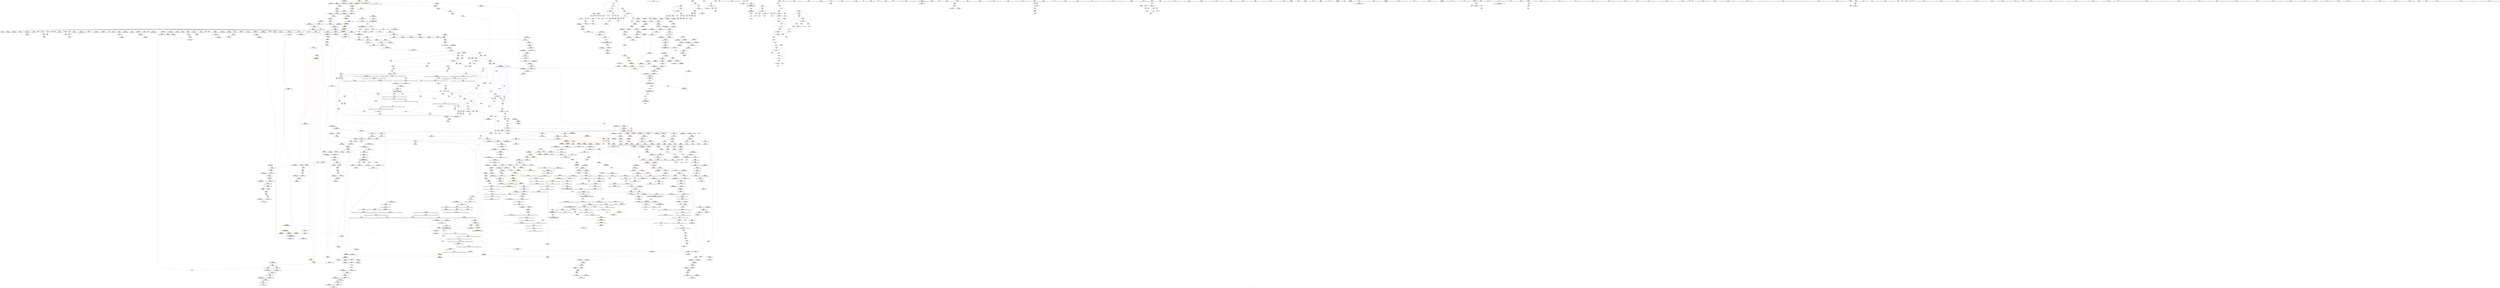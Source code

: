 digraph "SVFG" {
	label="SVFG";

	Node0x55daf5d87450 [shape=record,color=grey,label="{NodeID: 0\nNullPtr|{|<s40>123}}"];
	Node0x55daf5d87450 -> Node0x55daf5dfeba0[style=solid];
	Node0x55daf5d87450 -> Node0x55daf5dfeca0[style=solid];
	Node0x55daf5d87450 -> Node0x55daf5dfed70[style=solid];
	Node0x55daf5d87450 -> Node0x55daf5dfee40[style=solid];
	Node0x55daf5d87450 -> Node0x55daf5dfef10[style=solid];
	Node0x55daf5d87450 -> Node0x55daf5dfefe0[style=solid];
	Node0x55daf5d87450 -> Node0x55daf5dff0b0[style=solid];
	Node0x55daf5d87450 -> Node0x55daf5dff180[style=solid];
	Node0x55daf5d87450 -> Node0x55daf5dff250[style=solid];
	Node0x55daf5d87450 -> Node0x55daf5dff320[style=solid];
	Node0x55daf5d87450 -> Node0x55daf5dff3f0[style=solid];
	Node0x55daf5d87450 -> Node0x55daf5dff4c0[style=solid];
	Node0x55daf5d87450 -> Node0x55daf5dff590[style=solid];
	Node0x55daf5d87450 -> Node0x55daf5dff660[style=solid];
	Node0x55daf5d87450 -> Node0x55daf5dff730[style=solid];
	Node0x55daf5d87450 -> Node0x55daf5dff800[style=solid];
	Node0x55daf5d87450 -> Node0x55daf5dff8d0[style=solid];
	Node0x55daf5d87450 -> Node0x55daf5dff9a0[style=solid];
	Node0x55daf5d87450 -> Node0x55daf5dffa70[style=solid];
	Node0x55daf5d87450 -> Node0x55daf5dffb40[style=solid];
	Node0x55daf5d87450 -> Node0x55daf5dffc10[style=solid];
	Node0x55daf5d87450 -> Node0x55daf5dffce0[style=solid];
	Node0x55daf5d87450 -> Node0x55daf5dffdb0[style=solid];
	Node0x55daf5d87450 -> Node0x55daf5dffe80[style=solid];
	Node0x55daf5d87450 -> Node0x55daf5dfff50[style=solid];
	Node0x55daf5d87450 -> Node0x55daf5e00020[style=solid];
	Node0x55daf5d87450 -> Node0x55daf5e000f0[style=solid];
	Node0x55daf5d87450 -> Node0x55daf5e001c0[style=solid];
	Node0x55daf5d87450 -> Node0x55daf5e00290[style=solid];
	Node0x55daf5d87450 -> Node0x55daf5e00360[style=solid];
	Node0x55daf5d87450 -> Node0x55daf5e00430[style=solid];
	Node0x55daf5d87450 -> Node0x55daf5e06c20[style=solid];
	Node0x55daf5d87450 -> Node0x55daf5e2b270[style=solid];
	Node0x55daf5d87450 -> Node0x55daf5e2b340[style=solid];
	Node0x55daf5d87450 -> Node0x55daf5e2b410[style=solid];
	Node0x55daf5d87450 -> Node0x55daf5e30210[style=solid];
	Node0x55daf5d87450 -> Node0x55daf5e302e0[style=solid];
	Node0x55daf5d87450 -> Node0x55daf5e303b0[style=solid];
	Node0x55daf5d87450 -> Node0x55daf57afcc0[style=solid];
	Node0x55daf5d87450 -> Node0x55daf5e1caa0[style=solid];
	Node0x55daf5d87450:s40 -> Node0x55daf5f57120[style=solid,color=red];
	Node0x55daf5e03990 [shape=record,color=red,label="{NodeID: 775\n1450\<--1447\n\<--call\n_ZSt12__niter_baseIPiSt6vectorIiSaIiEEET_N9__gnu_cxx17__normal_iteratorIS4_T0_EE\n}"];
	Node0x55daf5e03990 -> Node0x55daf5df9200[style=solid];
	Node0x55daf5e1c1a0 [shape=record,color=grey,label="{NodeID: 1550\n493 = cmp(492, 129, )\n}"];
	Node0x55daf5dfa240 [shape=record,color=black,label="{NodeID: 443\n1829\<--1839\n_ZNSt12_Base_bitsetILm1EE10_M_getwordEm_ret\<--_M_w\n_ZNSt12_Base_bitsetILm1EE10_M_getwordEm\n|{<s0>127}}"];
	Node0x55daf5dfa240:s0 -> Node0x55daf5f4f430[style=solid,color=blue];
	Node0x55daf5dee2c0 [shape=record,color=green,label="{NodeID: 111\n655\<--656\n_ZNSt12_Base_bitsetILm1EEC2Ey\<--_ZNSt12_Base_bitsetILm1EEC2Ey_field_insensitive\n}"];
	Node0x55daf5e09420 [shape=record,color=blue,label="{NodeID: 886\n304\<--409\ncheck\<--\nmain\n}"];
	Node0x55daf5e09420 -> Node0x55daf5e14570[style=dashed];
	Node0x55daf5e09420 -> Node0x55daf5e14640[style=dashed];
	Node0x55daf5e09420 -> Node0x55daf5e09420[style=dashed];
	Node0x55daf5e09420 -> Node0x55daf5e09900[style=dashed];
	Node0x55daf5e09420 -> Node0x55daf5e09aa0[style=dashed];
	Node0x55daf5e09420 -> Node0x55daf5e97d10[style=dashed];
	Node0x55daf5e09420 -> Node0x55daf5ea4f10[style=dashed];
	Node0x55daf5e0fec0 [shape=record,color=purple,label="{NodeID: 554\n360\<--336\narrayidx11\<--vla\nmain\n}"];
	Node0x55daf5e0fec0 -> Node0x55daf5e15270[style=solid];
	Node0x55daf5e0fec0 -> Node0x55daf5e084b0[style=solid];
	Node0x55daf5f52cc0 [shape=record,color=black,label="{NodeID: 2436\n1355 = PHI(1154, 1518, )\n2nd arg _ZSt6fill_nIPimiET_S1_T0_RKT1_ }"];
	Node0x55daf5f52cc0 -> Node0x55daf5e2dd80[style=solid];
	Node0x55daf5df2660 [shape=record,color=green,label="{NodeID: 222\n1380\<--1381\n__b.addr\<--__b.addr_field_insensitive\n_ZSt4swapIPiENSt9enable_ifIXsr6__and_ISt6__not_ISt15__is_tuple_likeIT_EESt21is_move_constructibleIS4_ESt18is_move_assignableIS4_EEE5valueEvE4typeERS4_SD_\n}"];
	Node0x55daf5df2660 -> Node0x55daf5e1a7c0[style=solid];
	Node0x55daf5df2660 -> Node0x55daf5e1a890[style=solid];
	Node0x55daf5df2660 -> Node0x55daf5e2df20[style=solid];
	Node0x55daf5e2e740 [shape=record,color=blue,label="{NodeID: 997\n1413\<--1437\n__first.addr\<--incdec.ptr\n_ZSt8__fill_aIPiiEN9__gnu_cxx11__enable_ifIXsr11__is_scalarIT0_EE7__valueEvE6__typeET_S6_RKS3_\n}"];
	Node0x55daf5e2e740 -> Node0x55daf5eb2110[style=dashed];
	Node0x55daf5e158f0 [shape=record,color=red,label="{NodeID: 665\n492\<--491\n\<--call57\nmain\n}"];
	Node0x55daf5e158f0 -> Node0x55daf5e1c1a0[style=solid];
	Node0x55daf5f5bff0 [shape=record,color=black,label="{NodeID: 2547\n1790 = PHI(1770, )\n0th arg _ZNK9__gnu_cxx13new_allocatorIiE8max_sizeEv }"];
	Node0x55daf5f5bff0 -> Node0x55daf5e31180[style=solid];
	Node0x55daf5e00a70 [shape=record,color=black,label="{NodeID: 333\n90\<--81\n\<--this1\n_ZNSt6vectorIiSaIiEED2Ev\n|{<s0>7}}"];
	Node0x55daf5e00a70:s0 -> Node0x55daf5f5c4f0[style=solid,color=red];
	Node0x55daf5dbfff0 [shape=record,color=green,label="{NodeID: 1\n7\<--1\n__dso_handle\<--dummyObj\nGlob }"];
	Node0x55daf5e03a60 [shape=record,color=red,label="{NodeID: 776\n1462\<--1459\nthis1\<--this.addr\n_ZNK9__gnu_cxx17__normal_iteratorIPiSt6vectorIiSaIiEEE4baseEv\n}"];
	Node0x55daf5e03a60 -> Node0x55daf5e0e800[style=solid];
	Node0x55daf5e1c320 [shape=record,color=grey,label="{NodeID: 1551\n1545 = cmp(1544, 584, )\n}"];
	Node0x55daf5dfa310 [shape=record,color=black,label="{NodeID: 444\n1841\<--1847\n_ZNSt12_Base_bitsetILm1EE11_S_whichbitEm_ret\<--rem\n_ZNSt12_Base_bitsetILm1EE11_S_whichbitEm\n|{<s0>128|<s1>129}}"];
	Node0x55daf5dfa310:s0 -> Node0x55daf5f4f570[style=solid,color=blue];
	Node0x55daf5dfa310:s1 -> Node0x55daf5f525b0[style=solid,color=blue];
	Node0x55daf5dee3c0 [shape=record,color=green,label="{NodeID: 112\n666\<--667\nthis.addr\<--this.addr_field_insensitive\n_ZNSt6vectorIiSaIiEE6assignEmRKi\n}"];
	Node0x55daf5dee3c0 -> Node0x55daf5e15dd0[style=solid];
	Node0x55daf5dee3c0 -> Node0x55daf5e0a7a0[style=solid];
	Node0x55daf5e094f0 [shape=record,color=blue,label="{NodeID: 887\n306\<--439\nzle\<--\nmain\n}"];
	Node0x55daf5e094f0 -> Node0x55daf5e91200[style=dashed];
	Node0x55daf5e0ff90 [shape=record,color=purple,label="{NodeID: 555\n430\<--336\narrayidx32\<--vla\nmain\n}"];
	Node0x55daf5e0ff90 -> Node0x55daf5e15410[style=solid];
	Node0x55daf5f52e40 [shape=record,color=black,label="{NodeID: 2437\n1522 = PHI(1366, )\n0th arg _ZSt10__fill_n_aIPimiEN9__gnu_cxx11__enable_ifIXsr11__is_scalarIT1_EE7__valueET_E6__typeES4_T0_RKS3_ }"];
	Node0x55daf5f52e40 -> Node0x55daf5e2f1d0[style=solid];
	Node0x55daf5df2730 [shape=record,color=green,label="{NodeID: 223\n1382\<--1383\n__tmp\<--__tmp_field_insensitive\n_ZSt4swapIPiENSt9enable_ifIXsr6__and_ISt6__not_ISt15__is_tuple_likeIT_EESt21is_move_constructibleIS4_ESt18is_move_assignableIS4_EEE5valueEvE4typeERS4_SD_\n|{|<s1>110}}"];
	Node0x55daf5df2730 -> Node0x55daf5e2dff0[style=solid];
	Node0x55daf5df2730:s1 -> Node0x55daf5f5a730[style=solid,color=red];
	Node0x55daf5e2e810 [shape=record,color=blue,label="{NodeID: 998\n1445\<--1442\ncoerce.dive\<--__it.coerce\n_ZSt12__niter_baseIPiSt6vectorIiSaIiEEET_N9__gnu_cxx17__normal_iteratorIS4_T0_EE\n}"];
	Node0x55daf5e2e810 -> Node0x55daf5e03990[style=dashed];
	Node0x55daf5e159c0 [shape=record,color=red,label="{NodeID: 666\n502\<--501\n\<--call63\nmain\n}"];
	Node0x55daf5e159c0 -> Node0x55daf5e1c4a0[style=solid];
	Node0x55daf5f5c130 [shape=record,color=black,label="{NodeID: 2548\n1410 = PHI(1254, )\n0th arg _ZSt8__fill_aIPiiEN9__gnu_cxx11__enable_ifIXsr11__is_scalarIT0_EE7__valueEvE6__typeET_S6_RKS3_ }"];
	Node0x55daf5f5c130 -> Node0x55daf5e2e330[style=solid];
	Node0x55daf5e00b40 [shape=record,color=black,label="{NodeID: 334\n97\<--81\n\<--this1\n_ZNSt6vectorIiSaIiEED2Ev\n|{<s0>9}}"];
	Node0x55daf5e00b40:s0 -> Node0x55daf5f53600[style=solid,color=red];
	Node0x55daf5dc0330 [shape=record,color=green,label="{NodeID: 2\n11\<--1\n.str\<--dummyObj\nGlob }"];
	Node0x55daf5eb45f0 [shape=record,color=yellow,style=double,label="{NodeID: 1884\n23V_1 = ENCHI(MR_23V_0)\npts\{1784 \}\nFun[_ZSt20uninitialized_fill_nIPimiET_S1_T0_RKT1_]|{<s0>112}}"];
	Node0x55daf5eb45f0:s0 -> Node0x55daf5ebf080[style=dashed,color=red];
	Node0x55daf5e03b30 [shape=record,color=red,label="{NodeID: 777\n1474\<--1468\nthis1\<--this.addr\n_ZN9__gnu_cxx17__normal_iteratorIPiSt6vectorIiSaIiEEEC2ERKS1_\n}"];
	Node0x55daf5e03b30 -> Node0x55daf5e0e8d0[style=solid];
	Node0x55daf5e1c4a0 [shape=record,color=grey,label="{NodeID: 1552\n503 = cmp(502, 504, )\n}"];
	Node0x55daf5dfa3e0 [shape=record,color=black,label="{NodeID: 445\n1850\<--1857\n_ZNSt12_Base_bitsetILm1EE10_S_maskbitEm_ret\<--shl\n_ZNSt12_Base_bitsetILm1EE10_S_maskbitEm\n|{<s0>62}}"];
	Node0x55daf5dfa3e0:s0 -> Node0x55daf5f50040[style=solid,color=blue];
	Node0x55daf5ee04a0 [shape=record,color=yellow,style=double,label="{NodeID: 2327\n111V_4 = CSCHI(MR_111V_3)\npts\{2850000 \}\nCS[]|{|<s1>41|<s2>42|<s3>43|<s4>45|<s5>46|<s6>47|<s7>49}}"];
	Node0x55daf5ee04a0 -> Node0x55daf5e9e110[style=dashed];
	Node0x55daf5ee04a0:s1 -> Node0x55daf5e93460[style=dashed,color=red];
	Node0x55daf5ee04a0:s2 -> Node0x55daf5ec61b0[style=dashed,color=red];
	Node0x55daf5ee04a0:s3 -> Node0x55daf5ec61b0[style=dashed,color=red];
	Node0x55daf5ee04a0:s4 -> Node0x55daf5ec61b0[style=dashed,color=red];
	Node0x55daf5ee04a0:s5 -> Node0x55daf5ec61b0[style=dashed,color=red];
	Node0x55daf5ee04a0:s6 -> Node0x55daf5ec61b0[style=dashed,color=red];
	Node0x55daf5ee04a0:s7 -> Node0x55daf5e93460[style=dashed,color=red];
	Node0x55daf5df2ce0 [shape=record,color=green,label="{NodeID: 113\n668\<--669\n__n.addr\<--__n.addr_field_insensitive\n_ZNSt6vectorIiSaIiEE6assignEmRKi\n}"];
	Node0x55daf5df2ce0 -> Node0x55daf5e15ea0[style=solid];
	Node0x55daf5df2ce0 -> Node0x55daf5e0a870[style=solid];
	Node0x55daf5e095c0 [shape=record,color=blue,label="{NodeID: 888\n308\<--129\ni52\<--\nmain\n}"];
	Node0x55daf5e095c0 -> Node0x55daf5e147e0[style=dashed];
	Node0x55daf5e095c0 -> Node0x55daf5e148b0[style=dashed];
	Node0x55daf5e095c0 -> Node0x55daf5e14980[style=dashed];
	Node0x55daf5e095c0 -> Node0x55daf5e14a50[style=dashed];
	Node0x55daf5e095c0 -> Node0x55daf5e14b20[style=dashed];
	Node0x55daf5e095c0 -> Node0x55daf5e14bf0[style=dashed];
	Node0x55daf5e095c0 -> Node0x55daf5e095c0[style=dashed];
	Node0x55daf5e095c0 -> Node0x55daf5e099d0[style=dashed];
	Node0x55daf5e095c0 -> Node0x55daf5ea5910[style=dashed];
	Node0x55daf5e10060 [shape=record,color=purple,label="{NodeID: 556\n457\<--336\narrayidx39\<--vla\nmain\n}"];
	Node0x55daf5e10060 -> Node0x55daf5e155b0[style=solid];
	Node0x55daf5f52f50 [shape=record,color=black,label="{NodeID: 2438\n1523 = PHI(1369, )\n1st arg _ZSt10__fill_n_aIPimiEN9__gnu_cxx11__enable_ifIXsr11__is_scalarIT1_EE7__valueET_E6__typeES4_T0_RKS3_ }"];
	Node0x55daf5f52f50 -> Node0x55daf5e2f2a0[style=solid];
	Node0x55daf5df2800 [shape=record,color=green,label="{NodeID: 224\n1388\<--1389\n_ZSt4moveIRPiEONSt16remove_referenceIT_E4typeEOS3_\<--_ZSt4moveIRPiEONSt16remove_referenceIT_E4typeEOS3__field_insensitive\n}"];
	Node0x55daf5e2e8e0 [shape=record,color=blue,label="{NodeID: 999\n1459\<--1458\nthis.addr\<--this\n_ZNK9__gnu_cxx17__normal_iteratorIPiSt6vectorIiSaIiEEE4baseEv\n}"];
	Node0x55daf5e2e8e0 -> Node0x55daf5e03a60[style=dashed];
	Node0x55daf5e15a90 [shape=record,color=red,label="{NodeID: 667\n511\<--510\n\<--call68\nmain\n}"];
	Node0x55daf5e15a90 -> Node0x55daf5e1c620[style=solid];
	Node0x55daf5f5c270 [shape=record,color=black,label="{NodeID: 2549\n1411 = PHI(1262, )\n1st arg _ZSt8__fill_aIPiiEN9__gnu_cxx11__enable_ifIXsr11__is_scalarIT0_EE7__valueEvE6__typeET_S6_RKS3_ }"];
	Node0x55daf5f5c270 -> Node0x55daf5e2e400[style=solid];
	Node0x55daf5e00c10 [shape=record,color=black,label="{NodeID: 335\n107\<--81\n\<--this1\n_ZNSt6vectorIiSaIiEED2Ev\n|{<s0>10}}"];
	Node0x55daf5e00c10:s0 -> Node0x55daf5f53600[style=solid,color=red];
	Node0x55daf5dc03f0 [shape=record,color=green,label="{NodeID: 3\n13\<--1\n.str.2\<--dummyObj\nGlob }"];
	Node0x55daf5eb46d0 [shape=record,color=yellow,style=double,label="{NodeID: 1885\n151V_1 = ENCHI(MR_151V_0)\npts\{283 287 \}\nFun[_ZSt20uninitialized_fill_nIPimiET_S1_T0_RKT1_]|{<s0>112}}"];
	Node0x55daf5eb46d0:s0 -> Node0x55daf5ebf160[style=dashed,color=red];
	Node0x55daf5e03c00 [shape=record,color=red,label="{NodeID: 778\n1476\<--1470\n\<--__i.addr\n_ZN9__gnu_cxx17__normal_iteratorIPiSt6vectorIiSaIiEEEC2ERKS1_\n}"];
	Node0x55daf5e03c00 -> Node0x55daf5e03cd0[style=solid];
	Node0x55daf5e1c620 [shape=record,color=grey,label="{NodeID: 1553\n512 = cmp(511, 374, )\n}"];
	Node0x55daf5dfa4b0 [shape=record,color=black,label="{NodeID: 446\n1871\<--1868\ncast\<--\n_ZNKSt12_Base_bitsetILm1EE11_M_do_countEv\n}"];
	Node0x55daf5ee0580 [shape=record,color=yellow,style=double,label="{NodeID: 2328\n115V_4 = CSCHI(MR_115V_3)\npts\{2850001 2850002 \}\nCS[]|{|<s1>41|<s2>41|<s3>49|<s4>49}}"];
	Node0x55daf5ee0580 -> Node0x55daf5e9eb10[style=dashed];
	Node0x55daf5ee0580:s1 -> Node0x55daf5e93570[style=dashed,color=red];
	Node0x55daf5ee0580:s2 -> Node0x55daf5e93680[style=dashed,color=red];
	Node0x55daf5ee0580:s3 -> Node0x55daf5e93570[style=dashed,color=red];
	Node0x55daf5ee0580:s4 -> Node0x55daf5e93680[style=dashed,color=red];
	Node0x55daf5df2db0 [shape=record,color=green,label="{NodeID: 114\n670\<--671\n__val.addr\<--__val.addr_field_insensitive\n_ZNSt6vectorIiSaIiEE6assignEmRKi\n}"];
	Node0x55daf5df2db0 -> Node0x55daf5e15f70[style=solid];
	Node0x55daf5df2db0 -> Node0x55daf5e0a940[style=solid];
	Node0x55daf5e09690 [shape=record,color=blue,label="{NodeID: 889\n302\<--496\npoc\<--inc60\nmain\n}"];
	Node0x55daf5e09690 -> Node0x55daf5e90800[style=dashed];
	Node0x55daf5e10130 [shape=record,color=purple,label="{NodeID: 557\n355\<--341\narrayidx8\<--vla2\nmain\n}"];
	Node0x55daf5f53060 [shape=record,color=black,label="{NodeID: 2439\n1524 = PHI(1370, )\n2nd arg _ZSt10__fill_n_aIPimiEN9__gnu_cxx11__enable_ifIXsr11__is_scalarIT1_EE7__valueET_E6__typeES4_T0_RKS3_ }"];
	Node0x55daf5f53060 -> Node0x55daf5e2f370[style=solid];
	Node0x55daf5df2900 [shape=record,color=green,label="{NodeID: 225\n1404\<--1405\n__t.addr\<--__t.addr_field_insensitive\n_ZSt4moveIRPiEONSt16remove_referenceIT_E4typeEOS3_\n}"];
	Node0x55daf5df2900 -> Node0x55daf5e1abd0[style=solid];
	Node0x55daf5df2900 -> Node0x55daf5e2e260[style=solid];
	Node0x55daf5e2e9b0 [shape=record,color=blue,label="{NodeID: 1000\n1468\<--1466\nthis.addr\<--this\n_ZN9__gnu_cxx17__normal_iteratorIPiSt6vectorIiSaIiEEEC2ERKS1_\n}"];
	Node0x55daf5e2e9b0 -> Node0x55daf5e03b30[style=dashed];
	Node0x55daf5e15b60 [shape=record,color=red,label="{NodeID: 668\n521\<--520\n\<--call74\nmain\n}"];
	Node0x55daf5e15b60 -> Node0x55daf5e1d0a0[style=solid];
	Node0x55daf5f5c3b0 [shape=record,color=black,label="{NodeID: 2550\n1412 = PHI(1263, )\n2nd arg _ZSt8__fill_aIPiiEN9__gnu_cxx11__enable_ifIXsr11__is_scalarIT0_EE7__valueEvE6__typeET_S6_RKS3_ }"];
	Node0x55daf5f5c3b0 -> Node0x55daf5e2e4d0[style=solid];
	Node0x55daf5e00ce0 [shape=record,color=black,label="{NodeID: 336\n123\<--122\nconv\<--\n_Z3sefi\n|{<s0>12}}"];
	Node0x55daf5e00ce0:s0 -> Node0x55daf5f5d680[style=solid,color=red];
	Node0x55daf5dc1ff0 [shape=record,color=green,label="{NodeID: 4\n15\<--1\n.str.3\<--dummyObj\nGlob }"];
	Node0x55daf5e03cd0 [shape=record,color=red,label="{NodeID: 779\n1477\<--1476\n\<--\n_ZN9__gnu_cxx17__normal_iteratorIPiSt6vectorIiSaIiEEEC2ERKS1_\n}"];
	Node0x55daf5e03cd0 -> Node0x55daf5e2eb50[style=solid];
	Node0x55daf5e1c7a0 [shape=record,color=grey,label="{NodeID: 1554\n487 = cmp(485, 486, )\n}"];
	Node0x55daf5dfa580 [shape=record,color=black,label="{NodeID: 447\n1872\<--1868\nconv\<--\n_ZNKSt12_Base_bitsetILm1EE11_M_do_countEv\n}"];
	Node0x55daf5dfa580 -> Node0x55daf5dfa650[style=solid];
	Node0x55daf5ee0660 [shape=record,color=yellow,style=double,label="{NodeID: 2329\n2V_2 = CSCHI(MR_2V_1)\npts\{100000 100001 100002 \}\nCS[]|{<s0>132}}"];
	Node0x55daf5ee0660:s0 -> Node0x55daf5ee3880[style=dashed,color=blue];
	Node0x55daf5df2e80 [shape=record,color=green,label="{NodeID: 115\n679\<--680\n_ZNSt6vectorIiSaIiEE14_M_fill_assignEmRKi\<--_ZNSt6vectorIiSaIiEE14_M_fill_assignEmRKi_field_insensitive\n}"];
	Node0x55daf5e09760 [shape=record,color=blue,label="{NodeID: 890\n306\<--409\nzle\<--\nmain\n}"];
	Node0x55daf5e09760 -> Node0x55daf5e91200[style=dashed];
	Node0x55daf5e10200 [shape=record,color=purple,label="{NodeID: 558\n367\<--341\narrayidx13\<--vla2\nmain\n}"];
	Node0x55daf5e10200 -> Node0x55daf5e15340[style=solid];
	Node0x55daf5e10200 -> Node0x55daf5e08580[style=solid];
	Node0x55daf5f53170 [shape=record,color=black,label="{NodeID: 2440\n1719 = PHI(1667, )\n0th arg _ZNSt12_Vector_baseIiSaIiEE11_M_allocateEm }"];
	Node0x55daf5f53170 -> Node0x55daf5e30bd0[style=solid];
	Node0x55daf5df29d0 [shape=record,color=green,label="{NodeID: 226\n1413\<--1414\n__first.addr\<--__first.addr_field_insensitive\n_ZSt8__fill_aIPiiEN9__gnu_cxx11__enable_ifIXsr11__is_scalarIT0_EE7__valueEvE6__typeET_S6_RKS3_\n}"];
	Node0x55daf5df29d0 -> Node0x55daf5e033e0[style=solid];
	Node0x55daf5df29d0 -> Node0x55daf5e034b0[style=solid];
	Node0x55daf5df29d0 -> Node0x55daf5e03580[style=solid];
	Node0x55daf5df29d0 -> Node0x55daf5e2e330[style=solid];
	Node0x55daf5df29d0 -> Node0x55daf5e2e740[style=solid];
	Node0x55daf5e2ea80 [shape=record,color=blue,label="{NodeID: 1001\n1470\<--1467\n__i.addr\<--__i\n_ZN9__gnu_cxx17__normal_iteratorIPiSt6vectorIiSaIiEEEC2ERKS1_\n}"];
	Node0x55daf5e2ea80 -> Node0x55daf5e03c00[style=dashed];
	Node0x55daf5e15c30 [shape=record,color=red,label="{NodeID: 669\n648\<--642\nthis1\<--this.addr\n_ZNSt6bitsetILm15EEC2Ey\n}"];
	Node0x55daf5e15c30 -> Node0x55daf5e02af0[style=solid];
	Node0x55daf5f5c4f0 [shape=record,color=black,label="{NodeID: 2551\n899 = PHI(90, 1095, 1139, 1339, 1628, )\n0th arg _ZNSt12_Vector_baseIiSaIiEE19_M_get_Tp_allocatorEv }"];
	Node0x55daf5f5c4f0 -> Node0x55daf5e2b820[style=solid];
	Node0x55daf5e00db0 [shape=record,color=black,label="{NodeID: 337\n135\<--134\nconv1\<--\n_Z3sefi\n|{<s0>13}}"];
	Node0x55daf5e00db0:s0 -> Node0x55daf5f5d680[style=solid,color=red];
	Node0x55daf5dc20b0 [shape=record,color=green,label="{NodeID: 5\n18\<--1\n\<--dummyObj\nCan only get source location for instruction, argument, global var or function.}"];
	Node0x55daf5e03da0 [shape=record,color=red,label="{NodeID: 780\n1496\<--1484\n\<--__first.addr\n_ZSt20uninitialized_fill_nIPimiET_S1_T0_RKT1_\n|{<s0>112}}"];
	Node0x55daf5e03da0:s0 -> Node0x55daf5f57de0[style=solid,color=red];
	Node0x55daf5e1c920 [shape=record,color=grey,label="{NodeID: 1555\n1775 = cmp(1771, 1772, )\n}"];
	Node0x55daf5dfa650 [shape=record,color=black,label="{NodeID: 448\n1860\<--1872\n_ZNKSt12_Base_bitsetILm1EE11_M_do_countEv_ret\<--conv\n_ZNKSt12_Base_bitsetILm1EE11_M_do_countEv\n|{<s0>63}}"];
	Node0x55daf5dfa650:s0 -> Node0x55daf5f501b0[style=solid,color=blue];
	Node0x55daf5ee07c0 [shape=record,color=yellow,style=double,label="{NodeID: 2330\n2V_2 = CSCHI(MR_2V_1)\npts\{100000 100001 100002 \}\nCS[]|{<s0>3}}"];
	Node0x55daf5ee07c0:s0 -> Node0x55daf5ee0660[style=dashed,color=blue];
	Node0x55daf5df2f80 [shape=record,color=green,label="{NodeID: 116\n684\<--685\nthis.addr\<--this.addr_field_insensitive\n_ZNSaIiEC2Ev\n}"];
	Node0x55daf5df2f80 -> Node0x55daf5e16040[style=solid];
	Node0x55daf5df2f80 -> Node0x55daf5e0aa10[style=solid];
	Node0x55daf5e09830 [shape=record,color=blue,label="{NodeID: 891\n300\<--515\npoc_spoj\<--inc71\nmain\n}"];
	Node0x55daf5e09830 -> Node0x55daf5ea9a10[style=dashed];
	Node0x55daf5e102d0 [shape=record,color=purple,label="{NodeID: 559\n434\<--341\narrayidx34\<--vla2\nmain\n}"];
	Node0x55daf5e102d0 -> Node0x55daf5e154e0[style=solid];
	Node0x55daf5f532b0 [shape=record,color=black,label="{NodeID: 2441\n1720 = PHI(1668, )\n1st arg _ZNSt12_Vector_baseIiSaIiEE11_M_allocateEm }"];
	Node0x55daf5f532b0 -> Node0x55daf5e30ca0[style=solid];
	Node0x55daf5df2aa0 [shape=record,color=green,label="{NodeID: 227\n1415\<--1416\n__last.addr\<--__last.addr_field_insensitive\n_ZSt8__fill_aIPiiEN9__gnu_cxx11__enable_ifIXsr11__is_scalarIT0_EE7__valueEvE6__typeET_S6_RKS3_\n}"];
	Node0x55daf5df2aa0 -> Node0x55daf5e03650[style=solid];
	Node0x55daf5df2aa0 -> Node0x55daf5e2e400[style=solid];
	Node0x55daf5e2eb50 [shape=record,color=blue,label="{NodeID: 1002\n1475\<--1477\n_M_current\<--\n_ZN9__gnu_cxx17__normal_iteratorIPiSt6vectorIiSaIiEEEC2ERKS1_\n|{<s0>100|<s1>101}}"];
	Node0x55daf5e2eb50:s0 -> Node0x55daf5ee2bc0[style=dashed,color=blue];
	Node0x55daf5e2eb50:s1 -> Node0x55daf5ee2d20[style=dashed,color=blue];
	Node0x55daf5e15d00 [shape=record,color=red,label="{NodeID: 670\n650\<--644\n\<--__val.addr\n_ZNSt6bitsetILm15EEC2Ey\n|{<s0>52}}"];
	Node0x55daf5e15d00:s0 -> Node0x55daf5f5b410[style=solid,color=red];
	Node0x55daf5f5c970 [shape=record,color=black,label="{NodeID: 2552\n821 = PHI(66, 110, 659, 947, 1349, )\n0th arg __clang_call_terminate }"];
	Node0x55daf5e00e80 [shape=record,color=black,label="{NodeID: 338\n140\<--139\nconv4\<--\n_Z3sefi\n|{<s0>15}}"];
	Node0x55daf5e00e80:s0 -> Node0x55daf5f5d680[style=solid,color=red];
	Node0x55daf5dc2170 [shape=record,color=green,label="{NodeID: 6\n129\<--1\n\<--dummyObj\nCan only get source location for instruction, argument, global var or function.}"];
	Node0x55daf5e03e70 [shape=record,color=red,label="{NodeID: 781\n1497\<--1486\n\<--__n.addr\n_ZSt20uninitialized_fill_nIPimiET_S1_T0_RKT1_\n|{<s0>112}}"];
	Node0x55daf5e03e70:s0 -> Node0x55daf5f57ef0[style=solid,color=red];
	Node0x55daf5e1caa0 [shape=record,color=grey,label="{NodeID: 1556\n990 = cmp(989, 3, )\n}"];
	Node0x55daf5dfa720 [shape=record,color=purple,label="{NodeID: 449\n28\<--4\n\<--_ZStL8__ioinit\n__cxx_global_var_init\n}"];
	Node0x55daf5df3050 [shape=record,color=green,label="{NodeID: 117\n690\<--691\n_ZN9__gnu_cxx13new_allocatorIiEC2Ev\<--_ZN9__gnu_cxx13new_allocatorIiEC2Ev_field_insensitive\n}"];
	Node0x55daf5e09900 [shape=record,color=blue,label="{NodeID: 892\n304\<--439\ncheck\<--\nmain\n}"];
	Node0x55daf5e09900 -> Node0x55daf5e97d10[style=dashed];
	Node0x55daf5eaf910 [shape=record,color=black,label="{NodeID: 1667\nMR_23V_3 = PHI(MR_23V_6, MR_23V_2, )\npts\{1784 \}\n|{<s0>55}}"];
	Node0x55daf5eaf910:s0 -> Node0x55daf5ee1270[style=dashed,color=blue];
	Node0x55daf5e103a0 [shape=record,color=purple,label="{NodeID: 560\n466\<--341\narrayidx44\<--vla2\nmain\n}"];
	Node0x55daf5e103a0 -> Node0x55daf5e15750[style=solid];
	Node0x55daf5f533f0 [shape=record,color=black,label="{NodeID: 2442\n1842 = PHI(1822, 1855, )\n0th arg _ZNSt12_Base_bitsetILm1EE11_S_whichbitEm }"];
	Node0x55daf5f533f0 -> Node0x55daf5e31800[style=solid];
	Node0x55daf5df2b70 [shape=record,color=green,label="{NodeID: 228\n1417\<--1418\n__value.addr\<--__value.addr_field_insensitive\n_ZSt8__fill_aIPiiEN9__gnu_cxx11__enable_ifIXsr11__is_scalarIT0_EE7__valueEvE6__typeET_S6_RKS3_\n}"];
	Node0x55daf5df2b70 -> Node0x55daf5e03720[style=solid];
	Node0x55daf5df2b70 -> Node0x55daf5e2e4d0[style=solid];
	Node0x55daf5e2ec20 [shape=record,color=blue,label="{NodeID: 1003\n1484\<--1481\n__first.addr\<--__first\n_ZSt20uninitialized_fill_nIPimiET_S1_T0_RKT1_\n}"];
	Node0x55daf5e2ec20 -> Node0x55daf5e03da0[style=dashed];
	Node0x55daf5e15dd0 [shape=record,color=red,label="{NodeID: 671\n675\<--666\nthis1\<--this.addr\n_ZNSt6vectorIiSaIiEE6assignEmRKi\n|{<s0>55}}"];
	Node0x55daf5e15dd0:s0 -> Node0x55daf5f53a10[style=solid,color=red];
	Node0x55daf5f5cbb0 [shape=record,color=black,label="{NodeID: 2553\n796 = PHI(280, )\n0th arg _ZNKSt6bitsetILm15EE5countEv }"];
	Node0x55daf5f5cbb0 -> Node0x55daf5e2acc0[style=solid];
	Node0x55daf5e00f50 [shape=record,color=black,label="{NodeID: 339\n115\<--145\n_Z3sefi_ret\<--\n_Z3sefi\n|{<s0>14|<s1>16|<s2>17}}"];
	Node0x55daf5e00f50:s0 -> Node0x55daf5f4e4b0[style=solid,color=blue];
	Node0x55daf5e00f50:s1 -> Node0x55daf5f4e790[style=solid,color=blue];
	Node0x55daf5e00f50:s2 -> Node0x55daf5f4e8a0[style=solid,color=blue];
	Node0x55daf5dc2230 [shape=record,color=green,label="{NodeID: 7\n192\<--1\n\<--dummyObj\nCan only get source location for instruction, argument, global var or function.}"];
	Node0x55daf5e03f40 [shape=record,color=red,label="{NodeID: 782\n1498\<--1488\n\<--__x.addr\n_ZSt20uninitialized_fill_nIPimiET_S1_T0_RKT1_\n|{<s0>112}}"];
	Node0x55daf5e03f40:s0 -> Node0x55daf5f58030[style=solid,color=red];
	Node0x55daf5e1cc20 [shape=record,color=grey,label="{NodeID: 1557\n566 = cmp(564, 565, )\n}"];
	Node0x55daf5dfa7f0 [shape=record,color=purple,label="{NodeID: 450\n317\<--11\n\<--.str\nmain\n}"];
	Node0x55daf5ee0a80 [shape=record,color=yellow,style=double,label="{NodeID: 2332\n23V_2 = CSCHI(MR_23V_1)\npts\{1784 \}\nCS[]|{<s0>17}}"];
	Node0x55daf5ee0a80:s0 -> Node0x55daf5e92030[style=dashed,color=red];
	Node0x55daf5df3150 [shape=record,color=green,label="{NodeID: 118\n698\<--699\nthis.addr\<--this.addr_field_insensitive\n_ZNSt6vectorIiSaIiEEC2EmRKiRKS0_\n}"];
	Node0x55daf5df3150 -> Node0x55daf5e16110[style=solid];
	Node0x55daf5df3150 -> Node0x55daf5e0aae0[style=solid];
	Node0x55daf5e099d0 [shape=record,color=blue,label="{NodeID: 893\n308\<--528\ni52\<--inc79\nmain\n}"];
	Node0x55daf5e099d0 -> Node0x55daf5e147e0[style=dashed];
	Node0x55daf5e099d0 -> Node0x55daf5e148b0[style=dashed];
	Node0x55daf5e099d0 -> Node0x55daf5e14980[style=dashed];
	Node0x55daf5e099d0 -> Node0x55daf5e14a50[style=dashed];
	Node0x55daf5e099d0 -> Node0x55daf5e14b20[style=dashed];
	Node0x55daf5e099d0 -> Node0x55daf5e14bf0[style=dashed];
	Node0x55daf5e099d0 -> Node0x55daf5e095c0[style=dashed];
	Node0x55daf5e099d0 -> Node0x55daf5e099d0[style=dashed];
	Node0x55daf5e099d0 -> Node0x55daf5ea5910[style=dashed];
	Node0x55daf5eafe10 [shape=record,color=black,label="{NodeID: 1668\nMR_25V_3 = PHI(MR_25V_1, MR_25V_2, )\npts\{100000 \}\n|{<s0>55}}"];
	Node0x55daf5eafe10:s0 -> Node0x55daf5ee1270[style=dashed,color=blue];
	Node0x55daf5e10470 [shape=record,color=purple,label="{NodeID: 561\n1685\<--1683\nadd.ptr\<--\n_ZNSt12_Vector_baseIiSaIiEE17_M_create_storageEm\n}"];
	Node0x55daf5e10470 -> Node0x55daf5e307c0[style=solid];
	Node0x55daf5f53600 [shape=record,color=black,label="{NodeID: 2443\n908 = PHI(97, 107, 732, )\n0th arg _ZNSt12_Vector_baseIiSaIiEED2Ev }"];
	Node0x55daf5f53600 -> Node0x55daf5e2b8f0[style=solid];
	Node0x55daf5dfb270 [shape=record,color=green,label="{NodeID: 229\n1419\<--1420\n__tmp\<--__tmp_field_insensitive\n_ZSt8__fill_aIPiiEN9__gnu_cxx11__enable_ifIXsr11__is_scalarIT0_EE7__valueEvE6__typeET_S6_RKS3_\n}"];
	Node0x55daf5dfb270 -> Node0x55daf5e037f0[style=solid];
	Node0x55daf5dfb270 -> Node0x55daf5e2e5a0[style=solid];
	Node0x55daf5e2ecf0 [shape=record,color=blue,label="{NodeID: 1004\n1486\<--1482\n__n.addr\<--__n\n_ZSt20uninitialized_fill_nIPimiET_S1_T0_RKT1_\n}"];
	Node0x55daf5e2ecf0 -> Node0x55daf5e03e70[style=dashed];
	Node0x55daf5e15ea0 [shape=record,color=red,label="{NodeID: 672\n676\<--668\n\<--__n.addr\n_ZNSt6vectorIiSaIiEE6assignEmRKi\n|{<s0>55}}"];
	Node0x55daf5e15ea0:s0 -> Node0x55daf5f53b20[style=solid,color=red];
	Node0x55daf5f5ccc0 [shape=record,color=black,label="{NodeID: 2554\n148 = PHI(8, 8, 8, 8, 8, 8, 8, 8, 284, 284, 8, 284, 284, 284, )\n0th arg _ZNSt6vectorIiSaIiEEixEm }"];
	Node0x55daf5f5ccc0 -> Node0x55daf5e073a0[style=solid];
	Node0x55daf5e01020 [shape=record,color=black,label="{NodeID: 340\n157\<--156\n\<--this1\n_ZNSt6vectorIiSaIiEEixEm\n}"];
	Node0x55daf5e01020 -> Node0x55daf5dfb170[style=solid];
	Node0x55daf5e01020 -> Node0x55daf5e0b400[style=solid];
	Node0x55daf5dc22f0 [shape=record,color=green,label="{NodeID: 8\n224\<--1\n\<--dummyObj\nCan only get source location for instruction, argument, global var or function.}"];
	Node0x55daf5e04010 [shape=record,color=red,label="{NodeID: 783\n1516\<--1507\n\<--__first.addr\n_ZNSt22__uninitialized_fill_nILb1EE15__uninit_fill_nIPimiEET_S3_T0_RKT1_\n|{<s0>113}}"];
	Node0x55daf5e04010:s0 -> Node0x55daf5f52930[style=solid,color=red];
	Node0x55daf5e1cda0 [shape=record,color=grey,label="{NodeID: 1558\n128 = cmp(127, 129, )\n}"];
	Node0x55daf5dfa8c0 [shape=record,color=purple,label="{NodeID: 451\n327\<--13\n\<--.str.2\nmain\n}"];
	Node0x55daf5df3220 [shape=record,color=green,label="{NodeID: 119\n700\<--701\n__n.addr\<--__n.addr_field_insensitive\n_ZNSt6vectorIiSaIiEEC2EmRKiRKS0_\n}"];
	Node0x55daf5df3220 -> Node0x55daf5e161e0[style=solid];
	Node0x55daf5df3220 -> Node0x55daf5e162b0[style=solid];
	Node0x55daf5df3220 -> Node0x55daf5e0abb0[style=solid];
	Node0x55daf5e09aa0 [shape=record,color=blue,label="{NodeID: 894\n304\<--439\ncheck\<--\nmain\n}"];
	Node0x55daf5e09aa0 -> Node0x55daf5e14570[style=dashed];
	Node0x55daf5e09aa0 -> Node0x55daf5e14640[style=dashed];
	Node0x55daf5e09aa0 -> Node0x55daf5e09420[style=dashed];
	Node0x55daf5e09aa0 -> Node0x55daf5ea4f10[style=dashed];
	Node0x55daf5eb0310 [shape=record,color=black,label="{NodeID: 1669\nMR_217V_3 = PHI(MR_217V_5, MR_217V_2, )\npts\{100001 \}\n|{<s0>55}}"];
	Node0x55daf5eb0310:s0 -> Node0x55daf5ee1270[style=dashed,color=blue];
	Node0x55daf5e10540 [shape=record,color=red,label="{NodeID: 562\n59\<--56\nthis1\<--this.addr\n_ZNSt6vectorIiSaIiEEC2Ev\n}"];
	Node0x55daf5e10540 -> Node0x55daf5e00800[style=solid];
	Node0x55daf5f53850 [shape=record,color=black,label="{NodeID: 2444\n116 = PHI(137, 181, 184, )\n0th arg _Z3sefi }"];
	Node0x55daf5f53850 -> Node0x55daf5e07060[style=solid];
	Node0x55daf5dfb300 [shape=record,color=green,label="{NodeID: 230\n1443\<--1444\n__it\<--__it_field_insensitive\n_ZSt12__niter_baseIPiSt6vectorIiSaIiEEET_N9__gnu_cxx17__normal_iteratorIS4_T0_EE\n|{|<s1>111}}"];
	Node0x55daf5dfb300 -> Node0x55daf5e0e730[style=solid];
	Node0x55daf5dfb300:s1 -> Node0x55daf5f59070[style=solid,color=red];
	Node0x55daf5e2edc0 [shape=record,color=blue,label="{NodeID: 1005\n1488\<--1483\n__x.addr\<--__x\n_ZSt20uninitialized_fill_nIPimiET_S1_T0_RKT1_\n}"];
	Node0x55daf5e2edc0 -> Node0x55daf5e03f40[style=dashed];
	Node0x55daf5e15f70 [shape=record,color=red,label="{NodeID: 673\n677\<--670\n\<--__val.addr\n_ZNSt6vectorIiSaIiEE6assignEmRKi\n|{<s0>55}}"];
	Node0x55daf5e15f70:s0 -> Node0x55daf5f53c30[style=solid,color=red];
	Node0x55daf5f5d680 [shape=record,color=black,label="{NodeID: 2555\n149 = PHI(123, 135, 140, 195, 199, 209, 213, 220, 459, 468, 490, 500, 509, 519, )\n1st arg _ZNSt6vectorIiSaIiEEixEm }"];
	Node0x55daf5f5d680 -> Node0x55daf5e07470[style=solid];
	Node0x55daf5e010f0 [shape=record,color=black,label="{NodeID: 341\n147\<--162\n_ZNSt6vectorIiSaIiEEixEm_ret\<--add.ptr\n_ZNSt6vectorIiSaIiEEixEm\n|{<s0>12|<s1>13|<s2>15|<s3>18|<s4>19|<s5>21|<s6>22|<s7>23|<s8>42|<s9>43|<s10>44|<s11>45|<s12>46|<s13>47}}"];
	Node0x55daf5e010f0:s0 -> Node0x55daf5f4e230[style=solid,color=blue];
	Node0x55daf5e010f0:s1 -> Node0x55daf5f4e370[style=solid,color=blue];
	Node0x55daf5e010f0:s2 -> Node0x55daf5f4e680[style=solid,color=blue];
	Node0x55daf5e010f0:s3 -> Node0x55daf5f4e9b0[style=solid,color=blue];
	Node0x55daf5e010f0:s4 -> Node0x55daf5f4eaf0[style=solid,color=blue];
	Node0x55daf5e010f0:s5 -> Node0x55daf5f3d860[style=solid,color=blue];
	Node0x55daf5e010f0:s6 -> Node0x55daf5f4db30[style=solid,color=blue];
	Node0x55daf5e010f0:s7 -> Node0x55daf5f4dd00[style=solid,color=blue];
	Node0x55daf5e010f0:s8 -> Node0x55daf5f4f6b0[style=solid,color=blue];
	Node0x55daf5e010f0:s9 -> Node0x55daf5f4f880[style=solid,color=blue];
	Node0x55daf5e010f0:s10 -> Node0x55daf5f4f9c0[style=solid,color=blue];
	Node0x55daf5e010f0:s11 -> Node0x55daf5f4fad0[style=solid,color=blue];
	Node0x55daf5e010f0:s12 -> Node0x55daf5f4fbe0[style=solid,color=blue];
	Node0x55daf5e010f0:s13 -> Node0x55daf5f4fcf0[style=solid,color=blue];
	Node0x55daf5dc23b0 [shape=record,color=green,label="{NodeID: 9\n363\<--1\n\<--dummyObj\nCan only get source location for instruction, argument, global var or function.}"];
	Node0x55daf5e040e0 [shape=record,color=red,label="{NodeID: 784\n1517\<--1509\n\<--__n.addr\n_ZNSt22__uninitialized_fill_nILb1EE15__uninit_fill_nIPimiEET_S3_T0_RKT1_\n|{<s0>113}}"];
	Node0x55daf5e040e0:s0 -> Node0x55daf5f52b40[style=solid,color=red];
	Node0x55daf5e1cf20 [shape=record,color=grey,label="{NodeID: 1559\n786 = cmp(785, 584, )\n}"];
	Node0x55daf5e1cf20 -> Node0x55daf5e02f00[style=solid];
	Node0x55daf5dfa990 [shape=record,color=purple,label="{NodeID: 452\n356\<--13\n\<--.str.2\nmain\n}"];
	Node0x55daf5ee0d40 [shape=record,color=yellow,style=double,label="{NodeID: 2334\n23V_2 = CSCHI(MR_23V_1)\npts\{1784 \}\nCS[]|{<s0>34|<s1>80}}"];
	Node0x55daf5ee0d40:s0 -> Node0x55daf5e94b40[style=dashed,color=blue];
	Node0x55daf5ee0d40:s1 -> Node0x55daf5eaf910[style=dashed,color=blue];
	Node0x55daf5df32f0 [shape=record,color=green,label="{NodeID: 120\n702\<--703\n__value.addr\<--__value.addr_field_insensitive\n_ZNSt6vectorIiSaIiEEC2EmRKiRKS0_\n}"];
	Node0x55daf5df32f0 -> Node0x55daf5e16380[style=solid];
	Node0x55daf5df32f0 -> Node0x55daf5e0ac80[style=solid];
	Node0x55daf5e09b70 [shape=record,color=blue,label="{NodeID: 895\n300\<--540\npoc_spoj\<--div\nmain\n}"];
	Node0x55daf5e09b70 -> Node0x55daf5e14230[style=dashed];
	Node0x55daf5e09b70 -> Node0x55daf5e09280[style=dashed];
	Node0x55daf5e09b70 -> Node0x55daf5ea4510[style=dashed];
	Node0x55daf5eb0810 [shape=record,color=black,label="{NodeID: 1670\nMR_219V_3 = PHI(MR_219V_1, MR_219V_2, )\npts\{100002 \}\n|{<s0>55}}"];
	Node0x55daf5eb0810:s0 -> Node0x55daf5ee1270[style=dashed,color=blue];
	Node0x55daf5e10610 [shape=record,color=red,label="{NodeID: 563\n81\<--74\nthis1\<--this.addr\n_ZNSt6vectorIiSaIiEED2Ev\n}"];
	Node0x55daf5e10610 -> Node0x55daf5e008d0[style=solid];
	Node0x55daf5e10610 -> Node0x55daf5e009a0[style=solid];
	Node0x55daf5e10610 -> Node0x55daf5e00a70[style=solid];
	Node0x55daf5e10610 -> Node0x55daf5e00b40[style=solid];
	Node0x55daf5e10610 -> Node0x55daf5e00c10[style=solid];
	Node0x55daf5f53a10 [shape=record,color=black,label="{NodeID: 2445\n1068 = PHI(675, )\n0th arg _ZNSt6vectorIiSaIiEE14_M_fill_assignEmRKi }"];
	Node0x55daf5f53a10 -> Node0x55daf5e2c860[style=solid];
	Node0x55daf5dfb3d0 [shape=record,color=green,label="{NodeID: 231\n1448\<--1449\n_ZNK9__gnu_cxx17__normal_iteratorIPiSt6vectorIiSaIiEEE4baseEv\<--_ZNK9__gnu_cxx17__normal_iteratorIPiSt6vectorIiSaIiEEE4baseEv_field_insensitive\n}"];
	Node0x55daf5e2ee90 [shape=record,color=blue,label="{NodeID: 1006\n1490\<--409\n__assignable\<--\n_ZSt20uninitialized_fill_nIPimiET_S1_T0_RKT1_\n}"];
	Node0x55daf5e16040 [shape=record,color=red,label="{NodeID: 674\n687\<--684\nthis1\<--this.addr\n_ZNSaIiEC2Ev\n}"];
	Node0x55daf5e16040 -> Node0x55daf5e02bc0[style=solid];
	Node0x55daf5f5db00 [shape=record,color=black,label="{NodeID: 2556\n1861 = PHI(801, )\n0th arg _ZNKSt12_Base_bitsetILm1EE11_M_do_countEv }"];
	Node0x55daf5f5db00 -> Node0x55daf5e319a0[style=solid];
	Node0x55daf5e011c0 [shape=record,color=black,label="{NodeID: 342\n195\<--194\nconv\<--\n_Z4spojii\n|{<s0>18}}"];
	Node0x55daf5e011c0:s0 -> Node0x55daf5f5d680[style=solid,color=red];
	Node0x55daf5dc2470 [shape=record,color=green,label="{NodeID: 10\n374\<--1\n\<--dummyObj\nCan only get source location for instruction, argument, global var or function.}"];
	Node0x55daf5e041b0 [shape=record,color=red,label="{NodeID: 785\n1518\<--1511\n\<--__x.addr\n_ZNSt22__uninitialized_fill_nILb1EE15__uninit_fill_nIPimiEET_S3_T0_RKT1_\n|{<s0>113}}"];
	Node0x55daf5e041b0:s0 -> Node0x55daf5f52cc0[style=solid,color=red];
	Node0x55daf5e1d0a0 [shape=record,color=grey,label="{NodeID: 1560\n522 = cmp(521, 504, )\n}"];
	Node0x55daf5dfaa60 [shape=record,color=purple,label="{NodeID: 453\n614\<--15\n\<--.str.3\nmain\n}"];
	Node0x55daf5ee0ea0 [shape=record,color=yellow,style=double,label="{NodeID: 2335\n15V_3 = CSCHI(MR_15V_2)\npts\{2850001 10780001 \}\nCS[]|{<s0>34|<s1>80|<s2>80}}"];
	Node0x55daf5ee0ea0:s0 -> Node0x55daf5ee0580[style=dashed,color=blue];
	Node0x55daf5ee0ea0:s1 -> Node0x55daf5eb1710[style=dashed,color=blue];
	Node0x55daf5ee0ea0:s2 -> Node0x55daf5ee1b50[style=dashed,color=blue];
	Node0x55daf5df33c0 [shape=record,color=green,label="{NodeID: 121\n704\<--705\n__a.addr\<--__a.addr_field_insensitive\n_ZNSt6vectorIiSaIiEEC2EmRKiRKS0_\n}"];
	Node0x55daf5df33c0 -> Node0x55daf5e16450[style=solid];
	Node0x55daf5df33c0 -> Node0x55daf5e0ad50[style=solid];
	Node0x55daf5e09c40 [shape=record,color=blue,label="{NodeID: 896\n300\<--374\npoc_spoj\<--\nmain\n}"];
	Node0x55daf5e09c40 -> Node0x55daf5e14230[style=dashed];
	Node0x55daf5e09c40 -> Node0x55daf5e09280[style=dashed];
	Node0x55daf5e09c40 -> Node0x55daf5ea4510[style=dashed];
	Node0x55daf5eb0d10 [shape=record,color=black,label="{NodeID: 1671\nMR_282V_2 = PHI(MR_282V_4, MR_282V_1, )\npts\{10800000 \}\n}"];
	Node0x55daf5e106e0 [shape=record,color=red,label="{NodeID: 564\n110\<--76\nexn\<--exn.slot\n_ZNSt6vectorIiSaIiEED2Ev\n|{<s0>11}}"];
	Node0x55daf5e106e0:s0 -> Node0x55daf5f5c970[style=solid,color=red];
	Node0x55daf5f53b20 [shape=record,color=black,label="{NodeID: 2446\n1069 = PHI(676, )\n1st arg _ZNSt6vectorIiSaIiEE14_M_fill_assignEmRKi }"];
	Node0x55daf5f53b20 -> Node0x55daf5e2c930[style=solid];
	Node0x55daf5dfb4d0 [shape=record,color=green,label="{NodeID: 232\n1459\<--1460\nthis.addr\<--this.addr_field_insensitive\n_ZNK9__gnu_cxx17__normal_iteratorIPiSt6vectorIiSaIiEEE4baseEv\n}"];
	Node0x55daf5dfb4d0 -> Node0x55daf5e03a60[style=solid];
	Node0x55daf5dfb4d0 -> Node0x55daf5e2e8e0[style=solid];
	Node0x55daf5e2ef60 [shape=record,color=blue,label="{NodeID: 1007\n1507\<--1504\n__first.addr\<--__first\n_ZNSt22__uninitialized_fill_nILb1EE15__uninit_fill_nIPimiEET_S3_T0_RKT1_\n}"];
	Node0x55daf5e2ef60 -> Node0x55daf5e04010[style=dashed];
	Node0x55daf5e16110 [shape=record,color=red,label="{NodeID: 675\n714\<--698\nthis1\<--this.addr\n_ZNSt6vectorIiSaIiEEC2EmRKiRKS0_\n|{|<s2>58}}"];
	Node0x55daf5e16110 -> Node0x55daf5e02c90[style=solid];
	Node0x55daf5e16110 -> Node0x55daf5e02d60[style=solid];
	Node0x55daf5e16110:s2 -> Node0x55daf5f5bc90[style=solid,color=red];
	Node0x55daf5f5dc10 [shape=record,color=black,label="{NodeID: 2557\n1286 = PHI(1086, )\n0th arg _ZNSt6vectorIiSaIiEE3endEv }"];
	Node0x55daf5f5dc10 -> Node0x55daf5e2d560[style=solid];
	Node0x55daf5e01290 [shape=record,color=black,label="{NodeID: 343\n199\<--198\nconv3\<--\n_Z4spojii\n|{<s0>19}}"];
	Node0x55daf5e01290:s0 -> Node0x55daf5f5d680[style=solid,color=red];
	Node0x55daf5dc2570 [shape=record,color=green,label="{NodeID: 11\n409\<--1\n\<--dummyObj\nCan only get source location for instruction, argument, global var or function.}"];
	Node0x55daf5ec3910 [shape=record,color=yellow,style=double,label="{NodeID: 1893\n387V_1 = ENCHI(MR_387V_0)\npts\{1579 \}\nFun[_ZNSt12_Vector_baseIiSaIiEEC2EmRKS0_]}"];
	Node0x55daf5ec3910 -> Node0x55daf5e2fb90[style=dashed];
	Node0x55daf5e04280 [shape=record,color=red,label="{NodeID: 786\n1548\<--1525\n\<--__first.addr\n_ZSt10__fill_n_aIPimiEN9__gnu_cxx11__enable_ifIXsr11__is_scalarIT1_EE7__valueET_E6__typeES4_T0_RKS3_\n}"];
	Node0x55daf5e04280 -> Node0x55daf5e2f5e0[style=solid];
	Node0x55daf5e1d220 [shape=record,color=grey,label="{NodeID: 1561\n532 = cmp(531, 374, )\n}"];
	Node0x55daf5dfab30 [shape=record,color=purple,label="{NodeID: 454\n1881\<--17\nllvm.global_ctors_0\<--llvm.global_ctors\nGlob }"];
	Node0x55daf5dfab30 -> Node0x55daf5e06a50[style=solid];
	Node0x55daf5ee0fb0 [shape=record,color=yellow,style=double,label="{NodeID: 2336\n117V_2 = CSCHI(MR_117V_1)\npts\{2990000 2990001 \}\nCS[]|{<s0>36}}"];
	Node0x55daf5ee0fb0:s0 -> Node0x55daf5edfd60[style=dashed,color=blue];
	Node0x55daf5df3490 [shape=record,color=green,label="{NodeID: 122\n706\<--707\nexn.slot\<--exn.slot_field_insensitive\n_ZNSt6vectorIiSaIiEEC2EmRKiRKS0_\n}"];
	Node0x55daf5df3490 -> Node0x55daf5e16520[style=solid];
	Node0x55daf5df3490 -> Node0x55daf5e0ae20[style=solid];
	Node0x55daf5e09d10 [shape=record,color=blue,label="{NodeID: 897\n310\<--555\ncleanup.dest.slot\<--\nmain\n}"];
	Node0x55daf5e09d10 -> Node0x55daf5e14cc0[style=dashed];
	Node0x55daf5e09d10 -> Node0x55daf5e09d10[style=dashed];
	Node0x55daf5e09d10 -> Node0x55daf5e0a2c0[style=dashed];
	Node0x55daf5e09d10 -> Node0x55daf5ea5e10[style=dashed];
	Node0x55daf5eb1210 [shape=record,color=black,label="{NodeID: 1672\nMR_284V_2 = PHI(MR_284V_4, MR_284V_1, )\npts\{10820000 \}\n}"];
	Node0x55daf5e107b0 [shape=record,color=red,label="{NodeID: 565\n85\<--84\n\<--_M_start\n_ZNSt6vectorIiSaIiEED2Ev\n|{<s0>8}}"];
	Node0x55daf5e107b0:s0 -> Node0x55daf5f56ab0[style=solid,color=red];
	Node0x55daf5f53c30 [shape=record,color=black,label="{NodeID: 2447\n1070 = PHI(677, )\n2nd arg _ZNSt6vectorIiSaIiEE14_M_fill_assignEmRKi }"];
	Node0x55daf5f53c30 -> Node0x55daf5e2ca00[style=solid];
	Node0x55daf5dfb5a0 [shape=record,color=green,label="{NodeID: 233\n1468\<--1469\nthis.addr\<--this.addr_field_insensitive\n_ZN9__gnu_cxx17__normal_iteratorIPiSt6vectorIiSaIiEEEC2ERKS1_\n}"];
	Node0x55daf5dfb5a0 -> Node0x55daf5e03b30[style=solid];
	Node0x55daf5dfb5a0 -> Node0x55daf5e2e9b0[style=solid];
	Node0x55daf5e2f030 [shape=record,color=blue,label="{NodeID: 1008\n1509\<--1505\n__n.addr\<--__n\n_ZNSt22__uninitialized_fill_nILb1EE15__uninit_fill_nIPimiEET_S3_T0_RKT1_\n}"];
	Node0x55daf5e2f030 -> Node0x55daf5e040e0[style=dashed];
	Node0x55daf5ebc5c0 [shape=record,color=yellow,style=double,label="{NodeID: 1783\n146V_1 = ENCHI(MR_146V_0)\npts\{707 \}\nFun[_ZNSt6vectorIiSaIiEEC2EmRKiRKS0_]}"];
	Node0x55daf5ebc5c0 -> Node0x55daf5e0ae20[style=dashed];
	Node0x55daf5e161e0 [shape=record,color=red,label="{NodeID: 676\n716\<--700\n\<--__n.addr\n_ZNSt6vectorIiSaIiEEC2EmRKiRKS0_\n|{<s0>57}}"];
	Node0x55daf5e161e0:s0 -> Node0x55daf5f5b1f0[style=solid,color=red];
	Node0x55daf5e01360 [shape=record,color=black,label="{NodeID: 344\n209\<--208\nconv8\<--\n_Z4spojii\n|{<s0>21}}"];
	Node0x55daf5e01360:s0 -> Node0x55daf5f5d680[style=solid,color=red];
	Node0x55daf5dc2670 [shape=record,color=green,label="{NodeID: 12\n439\<--1\n\<--dummyObj\nCan only get source location for instruction, argument, global var or function.}"];
	Node0x55daf5ec39f0 [shape=record,color=yellow,style=double,label="{NodeID: 1894\n389V_1 = ENCHI(MR_389V_0)\npts\{1581 \}\nFun[_ZNSt12_Vector_baseIiSaIiEEC2EmRKS0_]}"];
	Node0x55daf5ec39f0 -> Node0x55daf5e2fc60[style=dashed];
	Node0x55daf5e04350 [shape=record,color=red,label="{NodeID: 787\n1555\<--1525\n\<--__first.addr\n_ZSt10__fill_n_aIPimiEN9__gnu_cxx11__enable_ifIXsr11__is_scalarIT1_EE7__valueET_E6__typeES4_T0_RKS3_\n}"];
	Node0x55daf5e04350 -> Node0x55daf5e0e9a0[style=solid];
	Node0x55daf5e1d3a0 [shape=record,color=grey,label="{NodeID: 1562\n1729 = cmp(1728, 584, )\n}"];
	Node0x55daf5dfac30 [shape=record,color=purple,label="{NodeID: 455\n1882\<--17\nllvm.global_ctors_1\<--llvm.global_ctors\nGlob }"];
	Node0x55daf5dfac30 -> Node0x55daf5e06b20[style=solid];
	Node0x55daf5ee1110 [shape=record,color=yellow,style=double,label="{NodeID: 2337\n109V_2 = CSCHI(MR_109V_1)\npts\{2810000 \}\nCS[]|{<s0>31}}"];
	Node0x55daf5ee1110:s0 -> Node0x55daf5edfec0[style=dashed,color=blue];
	Node0x55daf5df3560 [shape=record,color=green,label="{NodeID: 123\n708\<--709\nehselector.slot\<--ehselector.slot_field_insensitive\n_ZNSt6vectorIiSaIiEEC2EmRKiRKS0_\n}"];
	Node0x55daf5df3560 -> Node0x55daf5e165f0[style=solid];
	Node0x55daf5df3560 -> Node0x55daf5e0aef0[style=solid];
	Node0x55daf5e09de0 [shape=record,color=blue,label="{NodeID: 898\n312\<--559\nakt\<--rem\nmain\n}"];
	Node0x55daf5e09de0 -> Node0x55daf5e14d90[style=dashed];
	Node0x55daf5e09de0 -> Node0x55daf5e14e60[style=dashed];
	Node0x55daf5e09de0 -> Node0x55daf5e14f30[style=dashed];
	Node0x55daf5e09de0 -> Node0x55daf5e09f80[style=dashed];
	Node0x55daf5e09de0 -> Node0x55daf5e0a120[style=dashed];
	Node0x55daf5e09de0 -> Node0x55daf5e9c810[style=dashed];
	Node0x55daf5eb1710 [shape=record,color=black,label="{NodeID: 1673\nMR_286V_3 = PHI(MR_286V_1, MR_286V_2, )\npts\{2850000 2850001 2850002 \}\n}"];
	Node0x55daf5e10880 [shape=record,color=red,label="{NodeID: 566\n89\<--88\n\<--_M_finish\n_ZNSt6vectorIiSaIiEED2Ev\n|{<s0>8}}"];
	Node0x55daf5e10880:s0 -> Node0x55daf5f56c00[style=solid,color=red];
	Node0x55daf5f53d40 [shape=record,color=black,label="{NodeID: 2448\n1742 = PHI(1732, )\n0th arg _ZNSt16allocator_traitsISaIiEE8allocateERS0_m }"];
	Node0x55daf5f53d40 -> Node0x55daf5e30d70[style=solid];
	Node0x55daf5dfb670 [shape=record,color=green,label="{NodeID: 234\n1470\<--1471\n__i.addr\<--__i.addr_field_insensitive\n_ZN9__gnu_cxx17__normal_iteratorIPiSt6vectorIiSaIiEEEC2ERKS1_\n}"];
	Node0x55daf5dfb670 -> Node0x55daf5e03c00[style=solid];
	Node0x55daf5dfb670 -> Node0x55daf5e2ea80[style=solid];
	Node0x55daf5e2f100 [shape=record,color=blue,label="{NodeID: 1009\n1511\<--1506\n__x.addr\<--__x\n_ZNSt22__uninitialized_fill_nILb1EE15__uninit_fill_nIPimiEET_S3_T0_RKT1_\n}"];
	Node0x55daf5e2f100 -> Node0x55daf5e041b0[style=dashed];
	Node0x55daf5e162b0 [shape=record,color=red,label="{NodeID: 677\n721\<--700\n\<--__n.addr\n_ZNSt6vectorIiSaIiEEC2EmRKiRKS0_\n|{<s0>58}}"];
	Node0x55daf5e162b0:s0 -> Node0x55daf5f5bda0[style=solid,color=red];
	Node0x55daf5e01430 [shape=record,color=black,label="{NodeID: 345\n213\<--212\nconv10\<--\n_Z4spojii\n|{<s0>22}}"];
	Node0x55daf5e01430:s0 -> Node0x55daf5f5d680[style=solid,color=red];
	Node0x55daf5dc2770 [shape=record,color=green,label="{NodeID: 13\n504\<--1\n\<--dummyObj\nCan only get source location for instruction, argument, global var or function.}"];
	Node0x55daf5ec3ad0 [shape=record,color=yellow,style=double,label="{NodeID: 1895\n391V_1 = ENCHI(MR_391V_0)\npts\{2850000 2850001 2850002 10780000 10780001 10780002 \}\nFun[_ZNSt12_Vector_baseIiSaIiEEC2EmRKS0_]|{<s0>114|<s1>114|<s2>114}}"];
	Node0x55daf5ec3ad0:s0 -> Node0x55daf5e30210[style=dashed,color=red];
	Node0x55daf5ec3ad0:s1 -> Node0x55daf5e302e0[style=dashed,color=red];
	Node0x55daf5ec3ad0:s2 -> Node0x55daf5e303b0[style=dashed,color=red];
	Node0x55daf5e04420 [shape=record,color=red,label="{NodeID: 788\n1559\<--1525\n\<--__first.addr\n_ZSt10__fill_n_aIPimiEN9__gnu_cxx11__enable_ifIXsr11__is_scalarIT1_EE7__valueET_E6__typeES4_T0_RKS3_\n}"];
	Node0x55daf5e04420 -> Node0x55daf5df9540[style=solid];
	Node0x55daf5e1d520 [shape=record,color=grey,label="{NodeID: 1563\n583 = cmp(581, 584, )\n}"];
	Node0x55daf5dfad30 [shape=record,color=purple,label="{NodeID: 456\n1883\<--17\nllvm.global_ctors_2\<--llvm.global_ctors\nGlob }"];
	Node0x55daf5dfad30 -> Node0x55daf5e06c20[style=solid];
	Node0x55daf5ee1270 [shape=record,color=yellow,style=double,label="{NodeID: 2338\n134V_2 = CSCHI(MR_134V_1)\npts\{1784 100000 100001 100002 \}\nCS[]|{<s0>32|<s1>32|<s2>32}}"];
	Node0x55daf5ee1270:s0 -> Node0x55daf5e9e610[style=dashed,color=blue];
	Node0x55daf5ee1270:s1 -> Node0x55daf5ee0020[style=dashed,color=blue];
	Node0x55daf5ee1270:s2 -> Node0x55daf5ee0180[style=dashed,color=blue];
	Node0x55daf5df3630 [shape=record,color=green,label="{NodeID: 124\n719\<--720\n_ZNSt12_Vector_baseIiSaIiEEC2EmRKS0_\<--_ZNSt12_Vector_baseIiSaIiEEC2EmRKS0__field_insensitive\n}"];
	Node0x55daf5e09eb0 [shape=record,color=blue,label="{NodeID: 899\n314\<--504\ni92\<--\nmain\n}"];
	Node0x55daf5e09eb0 -> Node0x55daf5e15000[style=dashed];
	Node0x55daf5e09eb0 -> Node0x55daf5e150d0[style=dashed];
	Node0x55daf5e09eb0 -> Node0x55daf5e151a0[style=dashed];
	Node0x55daf5e09eb0 -> Node0x55daf5e0a050[style=dashed];
	Node0x55daf5e09eb0 -> Node0x55daf5e9cd10[style=dashed];
	Node0x55daf5eb1c10 [shape=record,color=black,label="{NodeID: 1674\nMR_288V_4 = PHI(MR_288V_1, MR_288V_3, )\npts\{10780000 10780001 10780002 \}\n}"];
	Node0x55daf5e10950 [shape=record,color=red,label="{NodeID: 567\n145\<--117\n\<--retval\n_Z3sefi\n}"];
	Node0x55daf5e10950 -> Node0x55daf5e00f50[style=solid];
	Node0x55daf5f53e50 [shape=record,color=black,label="{NodeID: 2449\n1743 = PHI(1733, )\n1st arg _ZNSt16allocator_traitsISaIiEE8allocateERS0_m }"];
	Node0x55daf5f53e50 -> Node0x55daf5e30e40[style=solid];
	Node0x55daf5dfb740 [shape=record,color=green,label="{NodeID: 235\n1484\<--1485\n__first.addr\<--__first.addr_field_insensitive\n_ZSt20uninitialized_fill_nIPimiET_S1_T0_RKT1_\n}"];
	Node0x55daf5dfb740 -> Node0x55daf5e03da0[style=solid];
	Node0x55daf5dfb740 -> Node0x55daf5e2ec20[style=solid];
	Node0x55daf5e2f1d0 [shape=record,color=blue,label="{NodeID: 1010\n1525\<--1522\n__first.addr\<--__first\n_ZSt10__fill_n_aIPimiEN9__gnu_cxx11__enable_ifIXsr11__is_scalarIT1_EE7__valueET_E6__typeES4_T0_RKS3_\n}"];
	Node0x55daf5e2f1d0 -> Node0x55daf5e9f510[style=dashed];
	Node0x55daf5ebc780 [shape=record,color=yellow,style=double,label="{NodeID: 1785\n148V_1 = ENCHI(MR_148V_0)\npts\{709 \}\nFun[_ZNSt6vectorIiSaIiEEC2EmRKiRKS0_]}"];
	Node0x55daf5ebc780 -> Node0x55daf5e0aef0[style=dashed];
	Node0x55daf5e16380 [shape=record,color=red,label="{NodeID: 678\n722\<--702\n\<--__value.addr\n_ZNSt6vectorIiSaIiEEC2EmRKiRKS0_\n|{<s0>58}}"];
	Node0x55daf5e16380:s0 -> Node0x55daf5f5beb0[style=solid,color=red];
	Node0x55daf5e01500 [shape=record,color=black,label="{NodeID: 346\n220\<--219\nconv12\<--\n_Z4spojii\n|{<s0>23}}"];
	Node0x55daf5e01500:s0 -> Node0x55daf5f5d680[style=solid,color=red];
	Node0x55daf5dc2870 [shape=record,color=green,label="{NodeID: 14\n555\<--1\n\<--dummyObj\nCan only get source location for instruction, argument, global var or function.}"];
	Node0x55daf5e044f0 [shape=record,color=red,label="{NodeID: 789\n1541\<--1527\n\<--__n.addr\n_ZSt10__fill_n_aIPimiEN9__gnu_cxx11__enable_ifIXsr11__is_scalarIT1_EE7__valueET_E6__typeES4_T0_RKS3_\n}"];
	Node0x55daf5e044f0 -> Node0x55daf5e2f510[style=solid];
	Node0x55daf5e1d6a0 [shape=record,color=grey,label="{NodeID: 1564\n1091 = cmp(1087, 1088, )\n}"];
	Node0x55daf5dfae30 [shape=record,color=purple,label="{NodeID: 457\n83\<--82\n_M_impl\<--\n_ZNSt6vectorIiSaIiEED2Ev\n}"];
	Node0x55daf5ee1400 [shape=record,color=yellow,style=double,label="{NodeID: 2339\n13V_2 = CSCHI(MR_13V_1)\npts\{2850000 10780000 \}\nCS[]|{<s0>34|<s1>58|<s2>59|<s3>80|<s4>80}}"];
	Node0x55daf5ee1400:s0 -> Node0x55daf5ee04a0[style=dashed,color=blue];
	Node0x55daf5ee1400:s1 -> Node0x55daf5ec5420[style=dashed,color=red];
	Node0x55daf5ee1400:s2 -> Node0x55daf5e91c20[style=dashed,color=red];
	Node0x55daf5ee1400:s3 -> Node0x55daf5eb1710[style=dashed,color=blue];
	Node0x55daf5ee1400:s4 -> Node0x55daf5ee1b50[style=dashed,color=blue];
	Node0x55daf5df3730 [shape=record,color=green,label="{NodeID: 125\n724\<--725\n_ZNSt6vectorIiSaIiEE18_M_fill_initializeEmRKi\<--_ZNSt6vectorIiSaIiEE18_M_fill_initializeEmRKi_field_insensitive\n}"];
	Node0x55daf5e09f80 [shape=record,color=blue,label="{NodeID: 900\n312\<--571\nakt\<--rem96\nmain\n}"];
	Node0x55daf5e09f80 -> Node0x55daf5e14d90[style=dashed];
	Node0x55daf5e09f80 -> Node0x55daf5e14e60[style=dashed];
	Node0x55daf5e09f80 -> Node0x55daf5e14f30[style=dashed];
	Node0x55daf5e09f80 -> Node0x55daf5e09f80[style=dashed];
	Node0x55daf5e09f80 -> Node0x55daf5e0a120[style=dashed];
	Node0x55daf5e09f80 -> Node0x55daf5e9c810[style=dashed];
	Node0x55daf5eb2110 [shape=record,color=black,label="{NodeID: 1675\nMR_173V_3 = PHI(MR_173V_4, MR_173V_2, )\npts\{1414 \}\n}"];
	Node0x55daf5eb2110 -> Node0x55daf5e033e0[style=dashed];
	Node0x55daf5eb2110 -> Node0x55daf5e034b0[style=dashed];
	Node0x55daf5eb2110 -> Node0x55daf5e03580[style=dashed];
	Node0x55daf5eb2110 -> Node0x55daf5e2e740[style=dashed];
	Node0x55daf5e10a20 [shape=record,color=red,label="{NodeID: 568\n122\<--119\n\<--a.addr\n_Z3sefi\n}"];
	Node0x55daf5e10a20 -> Node0x55daf5e00ce0[style=solid];
	Node0x55daf5f53f60 [shape=record,color=black,label="{NodeID: 2450\n1851 = PHI(781, )\n0th arg _ZNSt12_Base_bitsetILm1EE10_S_maskbitEm }"];
	Node0x55daf5f53f60 -> Node0x55daf5e318d0[style=solid];
	Node0x55daf5dfb810 [shape=record,color=green,label="{NodeID: 236\n1486\<--1487\n__n.addr\<--__n.addr_field_insensitive\n_ZSt20uninitialized_fill_nIPimiET_S1_T0_RKT1_\n}"];
	Node0x55daf5dfb810 -> Node0x55daf5e03e70[style=solid];
	Node0x55daf5dfb810 -> Node0x55daf5e2ecf0[style=solid];
	Node0x55daf5e2f2a0 [shape=record,color=blue,label="{NodeID: 1011\n1527\<--1523\n__n.addr\<--__n\n_ZSt10__fill_n_aIPimiEN9__gnu_cxx11__enable_ifIXsr11__is_scalarIT1_EE7__valueET_E6__typeES4_T0_RKS3_\n}"];
	Node0x55daf5e2f2a0 -> Node0x55daf5e044f0[style=dashed];
	Node0x55daf5ebc860 [shape=record,color=yellow,style=double,label="{NodeID: 1786\n23V_1 = ENCHI(MR_23V_0)\npts\{1784 \}\nFun[_ZNSt6vectorIiSaIiEEC2EmRKiRKS0_]|{<s0>58}}"];
	Node0x55daf5ebc860:s0 -> Node0x55daf5ec5230[style=dashed,color=red];
	Node0x55daf5e16450 [shape=record,color=red,label="{NodeID: 679\n717\<--704\n\<--__a.addr\n_ZNSt6vectorIiSaIiEEC2EmRKiRKS0_\n|{<s0>57}}"];
	Node0x55daf5e16450:s0 -> Node0x55daf5f569a0[style=solid,color=red];
	Node0x55daf5e015d0 [shape=record,color=black,label="{NodeID: 347\n166\<--226\n_Z4spojii_ret\<--\n_Z4spojii\n|{<s0>39}}"];
	Node0x55daf5e015d0:s0 -> Node0x55daf5f3cc60[style=solid,color=blue];
	Node0x55daf5dc2970 [shape=record,color=green,label="{NodeID: 15\n560\<--1\n\<--dummyObj\nCan only get source location for instruction, argument, global var or function.}"];
	Node0x55daf5e045c0 [shape=record,color=red,label="{NodeID: 790\n1538\<--1529\n\<--__value.addr\n_ZSt10__fill_n_aIPimiEN9__gnu_cxx11__enable_ifIXsr11__is_scalarIT1_EE7__valueET_E6__typeES4_T0_RKS3_\n}"];
	Node0x55daf5e045c0 -> Node0x55daf5e04900[style=solid];
	Node0x55daf5e1d820 [shape=record,color=grey,label="{NodeID: 1565\n1111 = cmp(1107, 1108, )\n}"];
	Node0x55daf5dfaf00 [shape=record,color=purple,label="{NodeID: 458\n84\<--82\n_M_start\<--\n_ZNSt6vectorIiSaIiEED2Ev\n}"];
	Node0x55daf5dfaf00 -> Node0x55daf5e107b0[style=solid];
	Node0x55daf5ee1590 [shape=record,color=yellow,style=double,label="{NodeID: 2340\n15V_2 = CSCHI(MR_15V_1)\npts\{2850001 10780001 \}\nCS[]|{<s0>58}}"];
	Node0x55daf5ee1590:s0 -> Node0x55daf5e2ffa0[style=dashed,color=red];
	Node0x55daf5df3830 [shape=record,color=green,label="{NodeID: 126\n740\<--741\n__gxx_personality_v0\<--__gxx_personality_v0_field_insensitive\n}"];
	Node0x55daf5e0a050 [shape=record,color=blue,label="{NodeID: 901\n314\<--575\ni92\<--inc98\nmain\n}"];
	Node0x55daf5e0a050 -> Node0x55daf5e15000[style=dashed];
	Node0x55daf5e0a050 -> Node0x55daf5e150d0[style=dashed];
	Node0x55daf5e0a050 -> Node0x55daf5e151a0[style=dashed];
	Node0x55daf5e0a050 -> Node0x55daf5e0a050[style=dashed];
	Node0x55daf5e0a050 -> Node0x55daf5e9cd10[style=dashed];
	Node0x55daf5eb2610 [shape=record,color=black,label="{NodeID: 1676\nMR_23V_2 = PHI(MR_23V_3, MR_23V_1, )\npts\{1784 \}\n|{|<s1>99}}"];
	Node0x55daf5eb2610 -> Node0x55daf5e2e670[style=dashed];
	Node0x55daf5eb2610:s1 -> Node0x55daf5ee2a60[style=dashed,color=blue];
	Node0x55daf5e10af0 [shape=record,color=red,label="{NodeID: 569\n131\<--119\n\<--a.addr\n_Z3sefi\n}"];
	Node0x55daf5e10af0 -> Node0x55daf5e07130[style=solid];
	Node0x55daf5f54070 [shape=record,color=black,label="{NodeID: 2451\n951 = PHI(892, )\n0th arg _ZSt8_DestroyIPiEvT_S1_ }"];
	Node0x55daf5f54070 -> Node0x55daf5e2bb60[style=solid];
	Node0x55daf5dfb8e0 [shape=record,color=green,label="{NodeID: 237\n1488\<--1489\n__x.addr\<--__x.addr_field_insensitive\n_ZSt20uninitialized_fill_nIPimiET_S1_T0_RKT1_\n}"];
	Node0x55daf5dfb8e0 -> Node0x55daf5e03f40[style=solid];
	Node0x55daf5dfb8e0 -> Node0x55daf5e2edc0[style=solid];
	Node0x55daf5e2f370 [shape=record,color=blue,label="{NodeID: 1012\n1529\<--1524\n__value.addr\<--__value\n_ZSt10__fill_n_aIPimiEN9__gnu_cxx11__enable_ifIXsr11__is_scalarIT1_EE7__valueET_E6__typeES4_T0_RKS3_\n}"];
	Node0x55daf5e2f370 -> Node0x55daf5e045c0[style=dashed];
	Node0x55daf5ebc940 [shape=record,color=yellow,style=double,label="{NodeID: 1787\n151V_1 = ENCHI(MR_151V_0)\npts\{283 287 \}\nFun[_ZNSt6vectorIiSaIiEEC2EmRKiRKS0_]|{<s0>58}}"];
	Node0x55daf5ebc940:s0 -> Node0x55daf5ec5340[style=dashed,color=red];
	Node0x55daf5e16520 [shape=record,color=red,label="{NodeID: 680\n735\<--706\nexn\<--exn.slot\n_ZNSt6vectorIiSaIiEEC2EmRKiRKS0_\n}"];
	Node0x55daf5e016a0 [shape=record,color=black,label="{NodeID: 348\n330\<--329\n\<--\nmain\n}"];
	Node0x55daf5e016a0 -> Node0x55daf5e08240[style=solid];
	Node0x55daf5dc2a70 [shape=record,color=green,label="{NodeID: 16\n582\<--1\n\<--dummyObj\nCan only get source location for instruction, argument, global var or function.}"];
	Node0x55daf5e04690 [shape=record,color=red,label="{NodeID: 791\n1547\<--1531\n\<--__tmp\n_ZSt10__fill_n_aIPimiEN9__gnu_cxx11__enable_ifIXsr11__is_scalarIT1_EE7__valueET_E6__typeES4_T0_RKS3_\n}"];
	Node0x55daf5e04690 -> Node0x55daf5e2f5e0[style=solid];
	Node0x55daf5e1d9a0 [shape=record,color=grey,label="{NodeID: 1566\n189 = cmp(187, 188, )\n}"];
	Node0x55daf5dfafd0 [shape=record,color=purple,label="{NodeID: 459\n87\<--86\n_M_impl2\<--\n_ZNSt6vectorIiSaIiEED2Ev\n}"];
	Node0x55daf5ee16a0 [shape=record,color=yellow,style=double,label="{NodeID: 2341\n17V_2 = CSCHI(MR_17V_1)\npts\{2850002 10780002 \}\nCS[]|{<s0>34|<s1>59|<s2>80|<s3>80}}"];
	Node0x55daf5ee16a0:s0 -> Node0x55daf5ee0580[style=dashed,color=blue];
	Node0x55daf5ee16a0:s1 -> Node0x55daf5e91d30[style=dashed,color=red];
	Node0x55daf5ee16a0:s2 -> Node0x55daf5eb1710[style=dashed,color=blue];
	Node0x55daf5ee16a0:s3 -> Node0x55daf5ee1b50[style=dashed,color=blue];
	Node0x55daf5df3930 [shape=record,color=green,label="{NodeID: 127\n746\<--747\nthis.addr\<--this.addr_field_insensitive\n_ZNSaIiED2Ev\n}"];
	Node0x55daf5df3930 -> Node0x55daf5e166c0[style=solid];
	Node0x55daf5df3930 -> Node0x55daf5e0afc0[style=solid];
	Node0x55daf5e0a120 [shape=record,color=blue,label="{NodeID: 902\n312\<--587\nakt\<--mul104\nmain\n}"];
	Node0x55daf5e0a120 -> Node0x55daf5e14f30[style=dashed];
	Node0x55daf5e0a120 -> Node0x55daf5e9c810[style=dashed];
	Node0x55daf5e10bc0 [shape=record,color=red,label="{NodeID: 570\n134\<--119\n\<--a.addr\n_Z3sefi\n}"];
	Node0x55daf5e10bc0 -> Node0x55daf5e00db0[style=solid];
	Node0x55daf5f541b0 [shape=record,color=black,label="{NodeID: 2452\n952 = PHI(893, )\n1st arg _ZSt8_DestroyIPiEvT_S1_ }"];
	Node0x55daf5f541b0 -> Node0x55daf5e2bc30[style=solid];
	Node0x55daf5dfb9b0 [shape=record,color=green,label="{NodeID: 238\n1490\<--1491\n__assignable\<--__assignable_field_insensitive\n_ZSt20uninitialized_fill_nIPimiET_S1_T0_RKT1_\n}"];
	Node0x55daf5dfb9b0 -> Node0x55daf5e2ee90[style=solid];
	Node0x55daf5e2f440 [shape=record,color=blue,label="{NodeID: 1013\n1531\<--1539\n__tmp\<--\n_ZSt10__fill_n_aIPimiEN9__gnu_cxx11__enable_ifIXsr11__is_scalarIT1_EE7__valueET_E6__typeES4_T0_RKS3_\n}"];
	Node0x55daf5e2f440 -> Node0x55daf5e04690[style=dashed];
	Node0x55daf5ebca20 [shape=record,color=yellow,style=double,label="{NodeID: 1788\n13V_1 = ENCHI(MR_13V_0)\npts\{2850000 10780000 \}\nFun[_ZNSt6vectorIiSaIiEEC2EmRKiRKS0_]|{<s0>57}}"];
	Node0x55daf5ebca20:s0 -> Node0x55daf5ec3ad0[style=dashed,color=red];
	Node0x55daf5e165f0 [shape=record,color=red,label="{NodeID: 681\n736\<--708\nsel\<--ehselector.slot\n_ZNSt6vectorIiSaIiEEC2EmRKiRKS0_\n}"];
	Node0x55daf5e01770 [shape=record,color=black,label="{NodeID: 349\n340\<--339\n\<--\nmain\n}"];
	Node0x55daf5e01770 -> Node0x55daf5e08310[style=solid];
	Node0x55daf5dc2b70 [shape=record,color=green,label="{NodeID: 17\n584\<--1\n\<--dummyObj\nCan only get source location for instruction, argument, global var or function.}"];
	Node0x55daf5e04760 [shape=record,color=red,label="{NodeID: 792\n1544\<--1533\n\<--__niter\n_ZSt10__fill_n_aIPimiEN9__gnu_cxx11__enable_ifIXsr11__is_scalarIT1_EE7__valueET_E6__typeES4_T0_RKS3_\n}"];
	Node0x55daf5e04760 -> Node0x55daf5e1c320[style=solid];
	Node0x55daf5e1db20 [shape=record,color=grey,label="{NodeID: 1567\n414 = cmp(412, 413, )\n}"];
	Node0x55daf5dfb0a0 [shape=record,color=purple,label="{NodeID: 460\n88\<--86\n_M_finish\<--\n_ZNSt6vectorIiSaIiEED2Ev\n}"];
	Node0x55daf5dfb0a0 -> Node0x55daf5e10880[style=solid];
	Node0x55daf5ee17b0 [shape=record,color=yellow,style=double,label="{NodeID: 2342\n2V_2 = CSCHI(MR_2V_1)\npts\{100000 100001 100002 \}\nCS[]|{<s0>5}}"];
	Node0x55daf5ee17b0:s0 -> Node0x55daf5ee07c0[style=dashed,color=blue];
	Node0x55daf5df3a00 [shape=record,color=green,label="{NodeID: 128\n752\<--753\n_ZN9__gnu_cxx13new_allocatorIiED2Ev\<--_ZN9__gnu_cxx13new_allocatorIiED2Ev_field_insensitive\n}"];
	Node0x55daf5e0a1f0 [shape=record,color=blue,label="{NodeID: 903\n276\<--594\nres\<--rem107\nmain\n}"];
	Node0x55daf5e0a1f0 -> Node0x55daf5e98c10[style=dashed];
	Node0x55daf5e10c90 [shape=record,color=red,label="{NodeID: 571\n139\<--119\n\<--a.addr\n_Z3sefi\n}"];
	Node0x55daf5e10c90 -> Node0x55daf5e00e80[style=solid];
	Node0x55daf5f542f0 [shape=record,color=black,label="{NodeID: 2453\n73 = PHI(284, 284, 1077, )\n0th arg _ZNSt6vectorIiSaIiEED2Ev }"];
	Node0x55daf5f542f0 -> Node0x55daf5e06df0[style=solid];
	Node0x55daf5dfba80 [shape=record,color=green,label="{NodeID: 239\n1500\<--1501\n_ZNSt22__uninitialized_fill_nILb1EE15__uninit_fill_nIPimiEET_S3_T0_RKT1_\<--_ZNSt22__uninitialized_fill_nILb1EE15__uninit_fill_nIPimiEET_S3_T0_RKT1__field_insensitive\n}"];
	Node0x55daf5e2f510 [shape=record,color=blue,label="{NodeID: 1014\n1533\<--1541\n__niter\<--\n_ZSt10__fill_n_aIPimiEN9__gnu_cxx11__enable_ifIXsr11__is_scalarIT1_EE7__valueET_E6__typeES4_T0_RKS3_\n}"];
	Node0x55daf5e2f510 -> Node0x55daf5e9fa10[style=dashed];
	Node0x55daf5ebcb30 [shape=record,color=yellow,style=double,label="{NodeID: 1789\n15V_1 = ENCHI(MR_15V_0)\npts\{2850001 10780001 \}\nFun[_ZNSt6vectorIiSaIiEEC2EmRKiRKS0_]|{<s0>57}}"];
	Node0x55daf5ebcb30:s0 -> Node0x55daf5ec3ad0[style=dashed,color=red];
	Node0x55daf5e166c0 [shape=record,color=red,label="{NodeID: 682\n749\<--746\nthis1\<--this.addr\n_ZNSaIiED2Ev\n}"];
	Node0x55daf5e166c0 -> Node0x55daf5e02e30[style=solid];
	Node0x55daf5e01840 [shape=record,color=black,label="{NodeID: 350\n351\<--350\nidxprom\<--\nmain\n}"];
	Node0x55daf5dc2c70 [shape=record,color=green,label="{NodeID: 18\n608\<--1\n\<--dummyObj\nCan only get source location for instruction, argument, global var or function.}"];
	Node0x55daf5e04830 [shape=record,color=red,label="{NodeID: 793\n1551\<--1533\n\<--__niter\n_ZSt10__fill_n_aIPimiEN9__gnu_cxx11__enable_ifIXsr11__is_scalarIT1_EE7__valueET_E6__typeES4_T0_RKS3_\n}"];
	Node0x55daf5e04830 -> Node0x55daf5e4cd30[style=solid];
	Node0x55daf5e1dca0 [shape=record,color=grey,label="{NodeID: 1568\n383 = cmp(380, 382, )\n}"];
	Node0x55daf5dfb170 [shape=record,color=purple,label="{NodeID: 461\n158\<--157\n_M_impl\<--\n_ZNSt6vectorIiSaIiEEixEm\n}"];
	Node0x55daf5df3b00 [shape=record,color=green,label="{NodeID: 129\n759\<--760\nthis.addr\<--this.addr_field_insensitive\n_ZNSt6bitsetILm15EEixEm\n}"];
	Node0x55daf5df3b00 -> Node0x55daf5e16790[style=solid];
	Node0x55daf5df3b00 -> Node0x55daf5e0b090[style=solid];
	Node0x55daf5e0a2c0 [shape=record,color=blue,label="{NodeID: 904\n310\<--129\ncleanup.dest.slot\<--\nmain\n}"];
	Node0x55daf5e0a2c0 -> Node0x55daf5e14cc0[style=dashed];
	Node0x55daf5e0a2c0 -> Node0x55daf5e09d10[style=dashed];
	Node0x55daf5e0a2c0 -> Node0x55daf5e0a2c0[style=dashed];
	Node0x55daf5e0a2c0 -> Node0x55daf5ea5e10[style=dashed];
	Node0x55daf5e10d60 [shape=record,color=red,label="{NodeID: 572\n127\<--124\n\<--call\n_Z3sefi\n}"];
	Node0x55daf5e10d60 -> Node0x55daf5e1cda0[style=solid];
	Node0x55daf5f545d0 [shape=record,color=black,label="{NodeID: 2454\n1325 = PHI(1086, )\n0th arg _ZNSt6vectorIiSaIiEE15_M_erase_at_endEPi }"];
	Node0x55daf5f545d0 -> Node0x55daf5e2d970[style=solid];
	Node0x55daf5dfbb80 [shape=record,color=green,label="{NodeID: 240\n1507\<--1508\n__first.addr\<--__first.addr_field_insensitive\n_ZNSt22__uninitialized_fill_nILb1EE15__uninit_fill_nIPimiEET_S3_T0_RKT1_\n}"];
	Node0x55daf5dfbb80 -> Node0x55daf5e04010[style=solid];
	Node0x55daf5dfbb80 -> Node0x55daf5e2ef60[style=solid];
	Node0x55daf5e2f5e0 [shape=record,color=blue,label="{NodeID: 1015\n1548\<--1547\n\<--\n_ZSt10__fill_n_aIPimiEN9__gnu_cxx11__enable_ifIXsr11__is_scalarIT1_EE7__valueET_E6__typeES4_T0_RKS3_\n}"];
	Node0x55daf5e2f5e0 -> Node0x55daf5e9ff10[style=dashed];
	Node0x55daf5ebcc40 [shape=record,color=yellow,style=double,label="{NodeID: 1790\n17V_1 = ENCHI(MR_17V_0)\npts\{2850002 10780002 \}\nFun[_ZNSt6vectorIiSaIiEEC2EmRKiRKS0_]|{<s0>57}}"];
	Node0x55daf5ebcc40:s0 -> Node0x55daf5ec3ad0[style=dashed,color=red];
	Node0x55daf5e16790 [shape=record,color=red,label="{NodeID: 683\n765\<--759\nthis1\<--this.addr\n_ZNSt6bitsetILm15EEixEm\n|{<s0>61}}"];
	Node0x55daf5e16790:s0 -> Node0x55daf5f54d70[style=solid,color=red];
	Node0x55daf5e01910 [shape=record,color=black,label="{NodeID: 351\n354\<--353\nidxprom7\<--\nmain\n}"];
	Node0x55daf5dc2d70 [shape=record,color=green,label="{NodeID: 19\n818\<--1\n\<--dummyObj\nCan only get source location for instruction, argument, global var or function.}"];
	Node0x55daf5e04900 [shape=record,color=red,label="{NodeID: 794\n1539\<--1538\n\<--\n_ZSt10__fill_n_aIPimiEN9__gnu_cxx11__enable_ifIXsr11__is_scalarIT1_EE7__valueET_E6__typeES4_T0_RKS3_\n}"];
	Node0x55daf5e04900 -> Node0x55daf5e2f440[style=solid];
	Node0x55daf5e1de20 [shape=record,color=grey,label="{NodeID: 1569\n325 = cmp(323, 324, )\n}"];
	Node0x55daf5e0b400 [shape=record,color=purple,label="{NodeID: 462\n159\<--157\n_M_start\<--\n_ZNSt6vectorIiSaIiEEixEm\n}"];
	Node0x55daf5e0b400 -> Node0x55daf5e110a0[style=solid];
	Node0x55daf5df3bd0 [shape=record,color=green,label="{NodeID: 130\n761\<--762\n__position.addr\<--__position.addr_field_insensitive\n_ZNSt6bitsetILm15EEixEm\n}"];
	Node0x55daf5df3bd0 -> Node0x55daf5e16860[style=solid];
	Node0x55daf5df3bd0 -> Node0x55daf5e0b160[style=solid];
	Node0x55daf5e0a390 [shape=record,color=blue,label="{NodeID: 905\n278\<--603\nl\<--inc109\nmain\n}"];
	Node0x55daf5e0a390 -> Node0x55daf5e13600[style=dashed];
	Node0x55daf5e0a390 -> Node0x55daf5e136d0[style=dashed];
	Node0x55daf5e0a390 -> Node0x55daf5e137a0[style=dashed];
	Node0x55daf5e0a390 -> Node0x55daf5e0a390[style=dashed];
	Node0x55daf5e0a390 -> Node0x55daf5ea2c10[style=dashed];
	Node0x55daf5e10e30 [shape=record,color=red,label="{NodeID: 573\n137\<--136\n\<--call2\n_Z3sefi\n|{<s0>14}}"];
	Node0x55daf5e10e30:s0 -> Node0x55daf5f53850[style=solid,color=red];
	Node0x55daf5f546e0 [shape=record,color=black,label="{NodeID: 2455\n1326 = PHI(1155, )\n1st arg _ZNSt6vectorIiSaIiEE15_M_erase_at_endEPi }"];
	Node0x55daf5f546e0 -> Node0x55daf5e2da40[style=solid];
	Node0x55daf5dfbc50 [shape=record,color=green,label="{NodeID: 241\n1509\<--1510\n__n.addr\<--__n.addr_field_insensitive\n_ZNSt22__uninitialized_fill_nILb1EE15__uninit_fill_nIPimiEET_S3_T0_RKT1_\n}"];
	Node0x55daf5dfbc50 -> Node0x55daf5e040e0[style=solid];
	Node0x55daf5dfbc50 -> Node0x55daf5e2f030[style=solid];
	Node0x55daf5e2f6b0 [shape=record,color=blue,label="{NodeID: 1016\n1533\<--1552\n__niter\<--dec\n_ZSt10__fill_n_aIPimiEN9__gnu_cxx11__enable_ifIXsr11__is_scalarIT1_EE7__valueET_E6__typeES4_T0_RKS3_\n}"];
	Node0x55daf5e2f6b0 -> Node0x55daf5e9fa10[style=dashed];
	Node0x55daf5e16860 [shape=record,color=red,label="{NodeID: 684\n766\<--761\n\<--__position.addr\n_ZNSt6bitsetILm15EEixEm\n|{<s0>61}}"];
	Node0x55daf5e16860:s0 -> Node0x55daf5f54eb0[style=solid,color=red];
	Node0x55daf5e019e0 [shape=record,color=black,label="{NodeID: 352\n359\<--358\nidxprom10\<--\nmain\n}"];
	Node0x55daf5dc2e70 [shape=record,color=green,label="{NodeID: 20\n930\<--1\n\<--dummyObj\nCan only get source location for instruction, argument, global var or function.}"];
	Node0x55daf5e049d0 [shape=record,color=red,label="{NodeID: 795\n1566\<--1563\n\<--__it.addr\n_ZSt12__niter_baseIPiET_S1_\n}"];
	Node0x55daf5e049d0 -> Node0x55daf5df9610[style=solid];
	Node0x55daf5e1dfa0 [shape=record,color=grey,label="{NodeID: 1570\n1430 = cmp(1428, 1429, )\n}"];
	Node0x55daf5e0b4d0 [shape=record,color=purple,label="{NodeID: 463\n777\<--776\n_M_wp\<--this1\n_ZNKSt6bitsetILm15EE9referencecvbEv\n}"];
	Node0x55daf5e0b4d0 -> Node0x55daf5e16a00[style=solid];
	Node0x55daf5ee1b50 [shape=record,color=yellow,style=double,label="{NodeID: 2345\n288V_2 = CSCHI(MR_288V_1)\npts\{10780000 10780001 10780002 \}\nCS[]|{<s0>81}}"];
	Node0x55daf5ee1b50:s0 -> Node0x55daf5ebd8c0[style=dashed,color=red];
	Node0x55daf5df3ca0 [shape=record,color=green,label="{NodeID: 131\n768\<--769\n_ZNSt6bitsetILm15EE9referenceC2ERS0_m\<--_ZNSt6bitsetILm15EE9referenceC2ERS0_m_field_insensitive\n}"];
	Node0x55daf5e0a460 [shape=record,color=blue,label="{NodeID: 906\n276\<--609\nres\<--rem112\nmain\n}"];
	Node0x55daf5e0a460 -> Node0x55daf5e13530[style=dashed];
	Node0x55daf5e0a460 -> Node0x55daf5ea2710[style=dashed];
	Node0x55daf50ab520 [shape=record,color=yellow,style=double,label="{NodeID: 1681\n25V_1 = ENCHI(MR_25V_0)\npts\{100000 \}\nFun[_ZNKSt6vectorIiSaIiEE8capacityEv]}"];
	Node0x55daf50ab520 -> Node0x55daf5e191d0[style=dashed];
	Node0x55daf5e10f00 [shape=record,color=red,label="{NodeID: 574\n156\<--150\nthis1\<--this.addr\n_ZNSt6vectorIiSaIiEEixEm\n}"];
	Node0x55daf5e10f00 -> Node0x55daf5e01020[style=solid];
	Node0x55daf5f547f0 [shape=record,color=black,label="{NodeID: 2456\n1562 = PHI(1365, )\n0th arg _ZSt12__niter_baseIPiET_S1_ }"];
	Node0x55daf5f547f0 -> Node0x55daf5e2f850[style=solid];
	Node0x55daf5dfbd20 [shape=record,color=green,label="{NodeID: 242\n1511\<--1512\n__x.addr\<--__x.addr_field_insensitive\n_ZNSt22__uninitialized_fill_nILb1EE15__uninit_fill_nIPimiEET_S3_T0_RKT1_\n}"];
	Node0x55daf5dfbd20 -> Node0x55daf5e041b0[style=solid];
	Node0x55daf5dfbd20 -> Node0x55daf5e2f100[style=solid];
	Node0x55daf5e2f780 [shape=record,color=blue,label="{NodeID: 1017\n1525\<--1556\n__first.addr\<--incdec.ptr\n_ZSt10__fill_n_aIPimiEN9__gnu_cxx11__enable_ifIXsr11__is_scalarIT1_EE7__valueET_E6__typeES4_T0_RKS3_\n}"];
	Node0x55daf5e2f780 -> Node0x55daf5e9f510[style=dashed];
	Node0x55daf5e16930 [shape=record,color=red,label="{NodeID: 685\n776\<--773\nthis1\<--this.addr\n_ZNKSt6bitsetILm15EE9referencecvbEv\n}"];
	Node0x55daf5e16930 -> Node0x55daf5e0b4d0[style=solid];
	Node0x55daf5e16930 -> Node0x55daf5e0b5a0[style=solid];
	Node0x55daf5e01ab0 [shape=record,color=black,label="{NodeID: 353\n366\<--365\nidxprom12\<--\nmain\n}"];
	Node0x55daf5dc2f70 [shape=record,color=green,label="{NodeID: 21\n1249\<--1\n\<--dummyObj\nCan only get source location for instruction, argument, global var or function.}"];
	Node0x55daf5e04aa0 [shape=record,color=red,label="{NodeID: 796\n1585\<--1572\nthis1\<--this.addr\n_ZNSt12_Vector_baseIiSaIiEEC2EmRKS0_\n|{|<s1>115}}"];
	Node0x55daf5e04aa0 -> Node0x55daf5e0ea70[style=solid];
	Node0x55daf5e04aa0:s1 -> Node0x55daf5f59dc0[style=solid,color=red];
	Node0x55daf5e1e120 [shape=record,color=grey,label="{NodeID: 1571\n348 = cmp(346, 347, )\n}"];
	Node0x55daf5e0b5a0 [shape=record,color=purple,label="{NodeID: 464\n780\<--776\n_M_bpos\<--this1\n_ZNKSt6bitsetILm15EE9referencecvbEv\n}"];
	Node0x55daf5e0b5a0 -> Node0x55daf5e16ba0[style=solid];
	Node0x55daf5df3da0 [shape=record,color=green,label="{NodeID: 132\n773\<--774\nthis.addr\<--this.addr_field_insensitive\n_ZNKSt6bitsetILm15EE9referencecvbEv\n}"];
	Node0x55daf5df3da0 -> Node0x55daf5e16930[style=solid];
	Node0x55daf5df3da0 -> Node0x55daf5e0b230[style=solid];
	Node0x55daf5e0a530 [shape=record,color=blue,label="{NodeID: 907\n262\<--624\nsd\<--inc116\nmain\n}"];
	Node0x55daf5e0a530 -> Node0x55daf5ea0e10[style=dashed];
	Node0x55daf5e10fd0 [shape=record,color=red,label="{NodeID: 575\n161\<--152\n\<--__n.addr\n_ZNSt6vectorIiSaIiEEixEm\n}"];
	Node0x55daf5f54900 [shape=record,color=black,label="{NodeID: 2457\n1691 = PHI(1646, )\n0th arg _ZNSaIiEC2ERKS_ }"];
	Node0x55daf5f54900 -> Node0x55daf5e30890[style=solid];
	Node0x55daf5dfbdf0 [shape=record,color=green,label="{NodeID: 243\n1525\<--1526\n__first.addr\<--__first.addr_field_insensitive\n_ZSt10__fill_n_aIPimiEN9__gnu_cxx11__enable_ifIXsr11__is_scalarIT1_EE7__valueET_E6__typeES4_T0_RKS3_\n}"];
	Node0x55daf5dfbdf0 -> Node0x55daf5e04280[style=solid];
	Node0x55daf5dfbdf0 -> Node0x55daf5e04350[style=solid];
	Node0x55daf5dfbdf0 -> Node0x55daf5e04420[style=solid];
	Node0x55daf5dfbdf0 -> Node0x55daf5e2f1d0[style=solid];
	Node0x55daf5dfbdf0 -> Node0x55daf5e2f780[style=solid];
	Node0x55daf5e2f850 [shape=record,color=blue,label="{NodeID: 1018\n1563\<--1562\n__it.addr\<--__it\n_ZSt12__niter_baseIPiET_S1_\n}"];
	Node0x55daf5e2f850 -> Node0x55daf5e049d0[style=dashed];
	Node0x55daf5e16a00 [shape=record,color=red,label="{NodeID: 686\n778\<--777\n\<--_M_wp\n_ZNKSt6bitsetILm15EE9referencecvbEv\n}"];
	Node0x55daf5e16a00 -> Node0x55daf5e16ad0[style=solid];
	Node0x55daf5e01b80 [shape=record,color=black,label="{NodeID: 354\n386\<--385\nconv\<--\nmain\n|{<s0>31}}"];
	Node0x55daf5e01b80:s0 -> Node0x55daf5f5a230[style=solid,color=red];
	Node0x55daf5dc3070 [shape=record,color=green,label="{NodeID: 22\n1553\<--1\n\<--dummyObj\nCan only get source location for instruction, argument, global var or function.}"];
	Node0x55daf5e04b70 [shape=record,color=red,label="{NodeID: 797\n1591\<--1574\n\<--__n.addr\n_ZNSt12_Vector_baseIiSaIiEEC2EmRKS0_\n|{<s0>115}}"];
	Node0x55daf5e04b70:s0 -> Node0x55daf5f59ed0[style=solid,color=red];
	Node0x55daf5e0b670 [shape=record,color=purple,label="{NodeID: 465\n842\<--841\n_M_w\<--this1\n_ZNSt12_Base_bitsetILm1EEC2Ey\n}"];
	Node0x55daf5e0b670 -> Node0x55daf5e2b000[style=solid];
	Node0x55daf5df3e70 [shape=record,color=green,label="{NodeID: 133\n783\<--784\n_ZNSt12_Base_bitsetILm1EE10_S_maskbitEm\<--_ZNSt12_Base_bitsetILm1EE10_S_maskbitEm_field_insensitive\n}"];
	Node0x55daf5e0a600 [shape=record,color=blue,label="{NodeID: 908\n642\<--640\nthis.addr\<--this\n_ZNSt6bitsetILm15EEC2Ey\n}"];
	Node0x55daf5e0a600 -> Node0x55daf5e15c30[style=dashed];
	Node0x55daf5eb49b0 [shape=record,color=yellow,style=double,label="{NodeID: 1683\n219V_1 = ENCHI(MR_219V_0)\npts\{100002 \}\nFun[_ZNKSt6vectorIiSaIiEE8capacityEv]}"];
	Node0x55daf5eb49b0 -> Node0x55daf5e19100[style=dashed];
	Node0x55daf5e110a0 [shape=record,color=red,label="{NodeID: 576\n160\<--159\n\<--_M_start\n_ZNSt6vectorIiSaIiEEixEm\n}"];
	Node0x55daf5e110a0 -> Node0x55daf5e0fd20[style=solid];
	Node0x55daf5f54a10 [shape=record,color=black,label="{NodeID: 2458\n1692 = PHI(1647, )\n1st arg _ZNSaIiEC2ERKS_ }"];
	Node0x55daf5f54a10 -> Node0x55daf5e30960[style=solid];
	Node0x55daf5dfbec0 [shape=record,color=green,label="{NodeID: 244\n1527\<--1528\n__n.addr\<--__n.addr_field_insensitive\n_ZSt10__fill_n_aIPimiEN9__gnu_cxx11__enable_ifIXsr11__is_scalarIT1_EE7__valueET_E6__typeES4_T0_RKS3_\n}"];
	Node0x55daf5dfbec0 -> Node0x55daf5e044f0[style=solid];
	Node0x55daf5dfbec0 -> Node0x55daf5e2f2a0[style=solid];
	Node0x55daf5e2f920 [shape=record,color=blue,label="{NodeID: 1019\n1572\<--1569\nthis.addr\<--this\n_ZNSt12_Vector_baseIiSaIiEEC2EmRKS0_\n}"];
	Node0x55daf5e2f920 -> Node0x55daf5e04aa0[style=dashed];
	Node0x55daf5e16ad0 [shape=record,color=red,label="{NodeID: 687\n779\<--778\n\<--\n_ZNKSt6bitsetILm15EE9referencecvbEv\n}"];
	Node0x55daf5e16ad0 -> Node0x55daf5e4d330[style=solid];
	Node0x55daf5e01c50 [shape=record,color=black,label="{NodeID: 355\n391\<--390\nconv18\<--\nmain\n|{<s0>32}}"];
	Node0x55daf5e01c50:s0 -> Node0x55daf5f58df0[style=solid,color=red];
	Node0x55daf5dc3170 [shape=record,color=green,label="{NodeID: 23\n1796\<--1\n\<--dummyObj\nCan only get source location for instruction, argument, global var or function.}"];
	Node0x55daf5e04c40 [shape=record,color=red,label="{NodeID: 798\n1587\<--1576\n\<--__a.addr\n_ZNSt12_Vector_baseIiSaIiEEC2EmRKS0_\n|{<s0>114}}"];
	Node0x55daf5e04c40:s0 -> Node0x55daf5f583f0[style=solid,color=red];
	Node0x55daf5e0b740 [shape=record,color=purple,label="{NodeID: 466\n852\<--851\n_M_impl\<--this1\n_ZNSt12_Vector_baseIiSaIiEEC2Ev\n|{<s0>66}}"];
	Node0x55daf5e0b740:s0 -> Node0x55daf5f58170[style=solid,color=red];
	Node0x55daf5df3f70 [shape=record,color=green,label="{NodeID: 134\n790\<--791\nthis.addr\<--this.addr_field_insensitive\n_ZNSt6bitsetILm15EE9referenceD2Ev\n}"];
	Node0x55daf5df3f70 -> Node0x55daf5e16c70[style=solid];
	Node0x55daf5df3f70 -> Node0x55daf5e0b300[style=solid];
	Node0x55daf5e0a6d0 [shape=record,color=blue,label="{NodeID: 909\n644\<--641\n__val.addr\<--__val\n_ZNSt6bitsetILm15EEC2Ey\n}"];
	Node0x55daf5e0a6d0 -> Node0x55daf5e15d00[style=dashed];
	Node0x55daf5e11170 [shape=record,color=red,label="{NodeID: 577\n226\<--169\n\<--retval\n_Z4spojii\n}"];
	Node0x55daf5e11170 -> Node0x55daf5e015d0[style=solid];
	Node0x55daf5f54b20 [shape=record,color=black,label="{NodeID: 2459\n789 = PHI(298, )\n0th arg _ZNSt6bitsetILm15EE9referenceD2Ev }"];
	Node0x55daf5f54b20 -> Node0x55daf5e0b300[style=solid];
	Node0x55daf5dfbf90 [shape=record,color=green,label="{NodeID: 245\n1529\<--1530\n__value.addr\<--__value.addr_field_insensitive\n_ZSt10__fill_n_aIPimiEN9__gnu_cxx11__enable_ifIXsr11__is_scalarIT1_EE7__valueET_E6__typeES4_T0_RKS3_\n}"];
	Node0x55daf5dfbf90 -> Node0x55daf5e045c0[style=solid];
	Node0x55daf5dfbf90 -> Node0x55daf5e2f370[style=solid];
	Node0x55daf5e2f9f0 [shape=record,color=blue,label="{NodeID: 1020\n1574\<--1570\n__n.addr\<--__n\n_ZNSt12_Vector_baseIiSaIiEEC2EmRKS0_\n}"];
	Node0x55daf5e2f9f0 -> Node0x55daf5e04b70[style=dashed];
	Node0x55daf5e16ba0 [shape=record,color=red,label="{NodeID: 688\n781\<--780\n\<--_M_bpos\n_ZNKSt6bitsetILm15EE9referencecvbEv\n|{<s0>62}}"];
	Node0x55daf5e16ba0:s0 -> Node0x55daf5f53f60[style=solid,color=red];
	Node0x55daf5e01d20 [shape=record,color=black,label="{NodeID: 356\n397\<--396\nconv19\<--\nmain\n|{<s0>34}}"];
	Node0x55daf5e01d20:s0 -> Node0x55daf5f55480[style=solid,color=red];
	Node0x55daf5dc3270 [shape=record,color=green,label="{NodeID: 24\n1848\<--1\n\<--dummyObj\nCan only get source location for instruction, argument, global var or function.}"];
	Node0x55daf5e04d10 [shape=record,color=red,label="{NodeID: 799\n1603\<--1578\nexn\<--exn.slot\n_ZNSt12_Vector_baseIiSaIiEEC2EmRKS0_\n}"];
	Node0x55daf5e90800 [shape=record,color=black,label="{NodeID: 1574\nMR_89V_5 = PHI(MR_89V_7, MR_89V_4, )\npts\{303 \}\n}"];
	Node0x55daf5e90800 -> Node0x55daf5e14300[style=dashed];
	Node0x55daf5e90800 -> Node0x55daf5e143d0[style=dashed];
	Node0x55daf5e90800 -> Node0x55daf5e144a0[style=dashed];
	Node0x55daf5e90800 -> Node0x55daf5e09350[style=dashed];
	Node0x55daf5e90800 -> Node0x55daf5e09690[style=dashed];
	Node0x55daf5e90800 -> Node0x55daf5e90800[style=dashed];
	Node0x55daf5e90800 -> Node0x55daf5ea4a10[style=dashed];
	Node0x55daf5e0b810 [shape=record,color=purple,label="{NodeID: 467\n865\<--862\n_M_start\<--this1\n_ZNSt12_Vector_baseIiSaIiEE12_Vector_implC2Ev\n}"];
	Node0x55daf5e0b810 -> Node0x55daf5e2b270[style=solid];
	Node0x55daf5ee1f50 [shape=record,color=yellow,style=double,label="{NodeID: 2349\n288V_3 = CSCHI(MR_288V_2)\npts\{10780000 10780001 10780002 \}\nCS[]|{|<s1>82|<s2>82|<s3>82}}"];
	Node0x55daf5ee1f50 -> Node0x55daf5eb1c10[style=dashed];
	Node0x55daf5ee1f50:s1 -> Node0x55daf5e93460[style=dashed,color=red];
	Node0x55daf5ee1f50:s2 -> Node0x55daf5e93570[style=dashed,color=red];
	Node0x55daf5ee1f50:s3 -> Node0x55daf5e93680[style=dashed,color=red];
	Node0x55daf5df4040 [shape=record,color=green,label="{NodeID: 135\n797\<--798\nthis.addr\<--this.addr_field_insensitive\n_ZNKSt6bitsetILm15EE5countEv\n}"];
	Node0x55daf5df4040 -> Node0x55daf5e16d40[style=solid];
	Node0x55daf5df4040 -> Node0x55daf5e2acc0[style=solid];
	Node0x55daf5e0a7a0 [shape=record,color=blue,label="{NodeID: 910\n666\<--663\nthis.addr\<--this\n_ZNSt6vectorIiSaIiEE6assignEmRKi\n}"];
	Node0x55daf5e0a7a0 -> Node0x55daf5e15dd0[style=dashed];
	Node0x55daf5e11240 [shape=record,color=red,label="{NodeID: 578\n181\<--171\n\<--a.addr\n_Z4spojii\n|{<s0>16}}"];
	Node0x55daf5e11240:s0 -> Node0x55daf5f53850[style=solid,color=red];
	Node0x55daf5f54c30 [shape=record,color=black,label="{NodeID: 2460\n1801 = PHI(756, )\n0th arg _ZNSt6bitsetILm15EE9referenceC2ERS0_m }"];
	Node0x55daf5f54c30 -> Node0x55daf5e31250[style=solid];
	Node0x55daf5dfc060 [shape=record,color=green,label="{NodeID: 246\n1531\<--1532\n__tmp\<--__tmp_field_insensitive\n_ZSt10__fill_n_aIPimiEN9__gnu_cxx11__enable_ifIXsr11__is_scalarIT1_EE7__valueET_E6__typeES4_T0_RKS3_\n}"];
	Node0x55daf5dfc060 -> Node0x55daf5e04690[style=solid];
	Node0x55daf5dfc060 -> Node0x55daf5e2f440[style=solid];
	Node0x55daf5e2fac0 [shape=record,color=blue,label="{NodeID: 1021\n1576\<--1571\n__a.addr\<--__a\n_ZNSt12_Vector_baseIiSaIiEEC2EmRKS0_\n}"];
	Node0x55daf5e2fac0 -> Node0x55daf5e04c40[style=dashed];
	Node0x55daf5e16c70 [shape=record,color=red,label="{NodeID: 689\n793\<--790\nthis1\<--this.addr\n_ZNSt6bitsetILm15EE9referenceD2Ev\n}"];
	Node0x55daf5e01df0 [shape=record,color=black,label="{NodeID: 357\n417\<--416\nconv27\<--\nmain\n|{<s0>36}}"];
	Node0x55daf5e01df0:s0 -> Node0x55daf5f58810[style=solid,color=red];
	Node0x55daf5dc3370 [shape=record,color=green,label="{NodeID: 25\n1858\<--1\n\<--dummyObj\nCan only get source location for instruction, argument, global var or function.}"];
	Node0x55daf5ec4610 [shape=record,color=yellow,style=double,label="{NodeID: 1907\n23V_1 = ENCHI(MR_23V_0)\npts\{1784 \}\nFun[_Z4spojii]|{<s0>16}}"];
	Node0x55daf5ec4610:s0 -> Node0x55daf5e92030[style=dashed,color=red];
	Node0x55daf5e04de0 [shape=record,color=red,label="{NodeID: 800\n1604\<--1580\nsel\<--ehselector.slot\n_ZNSt12_Vector_baseIiSaIiEEC2EmRKS0_\n}"];
	Node0x55daf5e0b8e0 [shape=record,color=purple,label="{NodeID: 468\n867\<--862\n_M_finish\<--this1\n_ZNSt12_Vector_baseIiSaIiEE12_Vector_implC2Ev\n}"];
	Node0x55daf5e0b8e0 -> Node0x55daf5e2b340[style=solid];
	Node0x55daf5ee2030 [shape=record,color=yellow,style=double,label="{NodeID: 2350\n23V_4 = CSCHI(MR_23V_1)\npts\{1784 \}\nCS[]|{<s0>89}}"];
	Node0x55daf5ee2030:s0 -> Node0x55daf5ec4c90[style=dashed,color=red];
	Node0x55daf5df4110 [shape=record,color=green,label="{NodeID: 136\n803\<--804\n_ZNKSt12_Base_bitsetILm1EE11_M_do_countEv\<--_ZNKSt12_Base_bitsetILm1EE11_M_do_countEv_field_insensitive\n}"];
	Node0x55daf5e0a870 [shape=record,color=blue,label="{NodeID: 911\n668\<--664\n__n.addr\<--__n\n_ZNSt6vectorIiSaIiEE6assignEmRKi\n}"];
	Node0x55daf5e0a870 -> Node0x55daf5e15ea0[style=dashed];
	Node0x55daf5e11310 [shape=record,color=red,label="{NodeID: 579\n184\<--173\n\<--b.addr\n_Z4spojii\n|{<s0>17}}"];
	Node0x55daf5e11310:s0 -> Node0x55daf5f53850[style=solid,color=red];
	Node0x55daf5f54d70 [shape=record,color=black,label="{NodeID: 2461\n1802 = PHI(765, )\n1st arg _ZNSt6bitsetILm15EE9referenceC2ERS0_m }"];
	Node0x55daf5f54d70 -> Node0x55daf5e31320[style=solid];
	Node0x55daf5dfc130 [shape=record,color=green,label="{NodeID: 247\n1533\<--1534\n__niter\<--__niter_field_insensitive\n_ZSt10__fill_n_aIPimiEN9__gnu_cxx11__enable_ifIXsr11__is_scalarIT1_EE7__valueET_E6__typeES4_T0_RKS3_\n}"];
	Node0x55daf5dfc130 -> Node0x55daf5e04760[style=solid];
	Node0x55daf5dfc130 -> Node0x55daf5e04830[style=solid];
	Node0x55daf5dfc130 -> Node0x55daf5e2f510[style=solid];
	Node0x55daf5dfc130 -> Node0x55daf5e2f6b0[style=solid];
	Node0x55daf5e2fb90 [shape=record,color=blue,label="{NodeID: 1022\n1578\<--1597\nexn.slot\<--\n_ZNSt12_Vector_baseIiSaIiEEC2EmRKS0_\n}"];
	Node0x55daf5e2fb90 -> Node0x55daf5e04d10[style=dashed];
	Node0x55daf5e16d40 [shape=record,color=red,label="{NodeID: 690\n800\<--797\nthis1\<--this.addr\n_ZNKSt6bitsetILm15EE5countEv\n}"];
	Node0x55daf5e16d40 -> Node0x55daf5e02fd0[style=solid];
	Node0x55daf5e01ec0 [shape=record,color=black,label="{NodeID: 358\n429\<--428\nidxprom31\<--\nmain\n}"];
	Node0x55daf5dc3470 [shape=record,color=green,label="{NodeID: 26\n4\<--6\n_ZStL8__ioinit\<--_ZStL8__ioinit_field_insensitive\nGlob }"];
	Node0x55daf5dc3470 -> Node0x55daf5dfa720[style=solid];
	Node0x55daf5ec46f0 [shape=record,color=yellow,style=double,label="{NodeID: 1908\n25V_1 = ENCHI(MR_25V_0)\npts\{100000 \}\nFun[_Z4spojii]|{<s0>16|<s1>17|<s2>18|<s3>19|<s4>21|<s5>22|<s6>23}}"];
	Node0x55daf5ec46f0:s0 -> Node0x55daf5e92110[style=dashed,color=red];
	Node0x55daf5ec46f0:s1 -> Node0x55daf5e92110[style=dashed,color=red];
	Node0x55daf5ec46f0:s2 -> Node0x55daf5ec61b0[style=dashed,color=red];
	Node0x55daf5ec46f0:s3 -> Node0x55daf5ec61b0[style=dashed,color=red];
	Node0x55daf5ec46f0:s4 -> Node0x55daf5ec61b0[style=dashed,color=red];
	Node0x55daf5ec46f0:s5 -> Node0x55daf5ec61b0[style=dashed,color=red];
	Node0x55daf5ec46f0:s6 -> Node0x55daf5ec61b0[style=dashed,color=red];
	Node0x55daf5e04eb0 [shape=record,color=red,label="{NodeID: 801\n1621\<--1612\nthis1\<--this.addr\n_ZNSt6vectorIiSaIiEE18_M_fill_initializeEmRKi\n}"];
	Node0x55daf5e04eb0 -> Node0x55daf5df96e0[style=solid];
	Node0x55daf5e04eb0 -> Node0x55daf5df97b0[style=solid];
	Node0x55daf5e04eb0 -> Node0x55daf5df9880[style=solid];
	Node0x55daf5e91200 [shape=record,color=black,label="{NodeID: 1576\nMR_93V_5 = PHI(MR_93V_7, MR_93V_4, )\npts\{307 \}\n}"];
	Node0x55daf5e91200 -> Node0x55daf5e14710[style=dashed];
	Node0x55daf5e91200 -> Node0x55daf5e094f0[style=dashed];
	Node0x55daf5e91200 -> Node0x55daf5e09760[style=dashed];
	Node0x55daf5e91200 -> Node0x55daf5e91200[style=dashed];
	Node0x55daf5e91200 -> Node0x55daf5ea5410[style=dashed];
	Node0x55daf5e0b9b0 [shape=record,color=purple,label="{NodeID: 469\n869\<--862\n_M_end_of_storage\<--this1\n_ZNSt12_Vector_baseIiSaIiEE12_Vector_implC2Ev\n}"];
	Node0x55daf5e0b9b0 -> Node0x55daf5e2b410[style=solid];
	Node0x55daf5df4210 [shape=record,color=green,label="{NodeID: 137\n813\<--814\n__val.addr\<--__val.addr_field_insensitive\n_ZNSt13_Sanitize_valILm15ELb1EE18_S_do_sanitize_valEy\n}"];
	Node0x55daf5df4210 -> Node0x55daf5e16e10[style=solid];
	Node0x55daf5df4210 -> Node0x55daf5e2ad90[style=solid];
	Node0x55daf5e0a940 [shape=record,color=blue,label="{NodeID: 912\n670\<--665\n__val.addr\<--__val\n_ZNSt6vectorIiSaIiEE6assignEmRKi\n}"];
	Node0x55daf5e0a940 -> Node0x55daf5e15f70[style=dashed];
	Node0x55daf5eb4d60 [shape=record,color=yellow,style=double,label="{NodeID: 1687\n23V_1 = ENCHI(MR_23V_0)\npts\{1784 \}\nFun[_ZSt6fill_nIPimiET_S1_T0_RKT1_]|{<s0>107}}"];
	Node0x55daf5eb4d60:s0 -> Node0x55daf5e9ff10[style=dashed,color=red];
	Node0x55daf5e113e0 [shape=record,color=red,label="{NodeID: 580\n187\<--175\n\<--x\n_Z4spojii\n}"];
	Node0x55daf5e113e0 -> Node0x55daf5e1d9a0[style=solid];
	Node0x55daf5f54eb0 [shape=record,color=black,label="{NodeID: 2462\n1803 = PHI(766, )\n2nd arg _ZNSt6bitsetILm15EE9referenceC2ERS0_m }"];
	Node0x55daf5f54eb0 -> Node0x55daf5e313f0[style=solid];
	Node0x55daf5dfc200 [shape=record,color=green,label="{NodeID: 248\n1563\<--1564\n__it.addr\<--__it.addr_field_insensitive\n_ZSt12__niter_baseIPiET_S1_\n}"];
	Node0x55daf5dfc200 -> Node0x55daf5e049d0[style=solid];
	Node0x55daf5dfc200 -> Node0x55daf5e2f850[style=solid];
	Node0x55daf5e2fc60 [shape=record,color=blue,label="{NodeID: 1023\n1580\<--1599\nehselector.slot\<--\n_ZNSt12_Vector_baseIiSaIiEEC2EmRKS0_\n}"];
	Node0x55daf5e2fc60 -> Node0x55daf5e04de0[style=dashed];
	Node0x55daf5e16e10 [shape=record,color=red,label="{NodeID: 691\n816\<--813\n\<--__val.addr\n_ZNSt13_Sanitize_valILm15ELb1EE18_S_do_sanitize_valEy\n}"];
	Node0x55daf5e16e10 -> Node0x55daf5e4c2b0[style=solid];
	Node0x55daf5e01f90 [shape=record,color=black,label="{NodeID: 359\n433\<--432\nidxprom33\<--\nmain\n}"];
	Node0x55daf5dc3570 [shape=record,color=green,label="{NodeID: 27\n8\<--10\nw\<--w_field_insensitive\nGlob |{|<s1>3|<s2>12|<s3>13|<s4>15|<s5>18|<s6>19|<s7>21|<s8>22|<s9>23|<s10>32|<s11>44}}"];
	Node0x55daf5dc3570 -> Node0x55daf5e00500[style=solid];
	Node0x55daf5dc3570:s1 -> Node0x55daf5f56890[style=solid,color=red];
	Node0x55daf5dc3570:s2 -> Node0x55daf5f5ccc0[style=solid,color=red];
	Node0x55daf5dc3570:s3 -> Node0x55daf5f5ccc0[style=solid,color=red];
	Node0x55daf5dc3570:s4 -> Node0x55daf5f5ccc0[style=solid,color=red];
	Node0x55daf5dc3570:s5 -> Node0x55daf5f5ccc0[style=solid,color=red];
	Node0x55daf5dc3570:s6 -> Node0x55daf5f5ccc0[style=solid,color=red];
	Node0x55daf5dc3570:s7 -> Node0x55daf5f5ccc0[style=solid,color=red];
	Node0x55daf5dc3570:s8 -> Node0x55daf5f5ccc0[style=solid,color=red];
	Node0x55daf5dc3570:s9 -> Node0x55daf5f5ccc0[style=solid,color=red];
	Node0x55daf5dc3570:s10 -> Node0x55daf5f58cb0[style=solid,color=red];
	Node0x55daf5dc3570:s11 -> Node0x55daf5f5ccc0[style=solid,color=red];
	Node0x55daf5e04f80 [shape=record,color=red,label="{NodeID: 802\n1626\<--1614\n\<--__n.addr\n_ZNSt6vectorIiSaIiEE18_M_fill_initializeEmRKi\n|{<s0>118}}"];
	Node0x55daf5e04f80:s0 -> Node0x55daf5f5b700[style=solid,color=red];
	Node0x55daf5e0ba80 [shape=record,color=purple,label="{NodeID: 470\n904\<--903\n_M_impl\<--this1\n_ZNSt12_Vector_baseIiSaIiEE19_M_get_Tp_allocatorEv\n}"];
	Node0x55daf5e0ba80 -> Node0x55daf5e03310[style=solid];
	Node0x55daf5df42e0 [shape=record,color=green,label="{NodeID: 138\n823\<--824\n__cxa_begin_catch\<--__cxa_begin_catch_field_insensitive\n}"];
	Node0x55daf5ecb870 [shape=record,color=yellow,style=double,label="{NodeID: 2020\nRETMU(7V_2)\npts\{75 \}\nFun[_ZNSt6vectorIiSaIiEED2Ev]}"];
	Node0x55daf5e0aa10 [shape=record,color=blue,label="{NodeID: 913\n684\<--683\nthis.addr\<--this\n_ZNSaIiEC2Ev\n}"];
	Node0x55daf5e0aa10 -> Node0x55daf5e16040[style=dashed];
	Node0x55daf5eb4e40 [shape=record,color=yellow,style=double,label="{NodeID: 1688\n151V_1 = ENCHI(MR_151V_0)\npts\{283 287 \}\nFun[_ZSt6fill_nIPimiET_S1_T0_RKT1_]|{<s0>107}}"];
	Node0x55daf5eb4e40:s0 -> Node0x55daf5eb5490[style=dashed,color=red];
	Node0x55daf5e114b0 [shape=record,color=red,label="{NodeID: 581\n194\<--175\n\<--x\n_Z4spojii\n}"];
	Node0x55daf5e114b0 -> Node0x55daf5e011c0[style=solid];
	Node0x55daf5f54ff0 [shape=record,color=black,label="{NodeID: 2463\n833 = PHI(649, )\n0th arg _ZNSt12_Base_bitsetILm1EEC2Ey }"];
	Node0x55daf5f54ff0 -> Node0x55daf5e2ae60[style=solid];
	Node0x55daf5dfc2d0 [shape=record,color=green,label="{NodeID: 249\n1572\<--1573\nthis.addr\<--this.addr_field_insensitive\n_ZNSt12_Vector_baseIiSaIiEEC2EmRKS0_\n}"];
	Node0x55daf5dfc2d0 -> Node0x55daf5e04aa0[style=solid];
	Node0x55daf5dfc2d0 -> Node0x55daf5e2f920[style=solid];
	Node0x55daf5e2fd30 [shape=record,color=blue,label="{NodeID: 1024\n1612\<--1609\nthis.addr\<--this\n_ZNSt6vectorIiSaIiEE18_M_fill_initializeEmRKi\n}"];
	Node0x55daf5e2fd30 -> Node0x55daf5e04eb0[style=dashed];
	Node0x55daf5ebd510 [shape=record,color=yellow,style=double,label="{NodeID: 1799\n25V_1 = ENCHI(MR_25V_0)\npts\{100000 \}\nFun[_ZNKSt6vectorIiSaIiEE4sizeEv]}"];
	Node0x55daf5ebd510 -> Node0x55daf5e19780[style=dashed];
	Node0x55daf5e16ee0 [shape=record,color=red,label="{NodeID: 692\n841\<--835\nthis1\<--this.addr\n_ZNSt12_Base_bitsetILm1EEC2Ey\n}"];
	Node0x55daf5e16ee0 -> Node0x55daf5e0b670[style=solid];
	Node0x55daf5e02060 [shape=record,color=black,label="{NodeID: 360\n456\<--455\nidxprom38\<--\nmain\n}"];
	Node0x55daf5dc3670 [shape=record,color=green,label="{NodeID: 28\n17\<--21\nllvm.global_ctors\<--llvm.global_ctors_field_insensitive\nGlob }"];
	Node0x55daf5dc3670 -> Node0x55daf5dfab30[style=solid];
	Node0x55daf5dc3670 -> Node0x55daf5dfac30[style=solid];
	Node0x55daf5dc3670 -> Node0x55daf5dfad30[style=solid];
	Node0x55daf5e05050 [shape=record,color=red,label="{NodeID: 803\n1627\<--1616\n\<--__value.addr\n_ZNSt6vectorIiSaIiEE18_M_fill_initializeEmRKi\n|{<s0>118}}"];
	Node0x55daf5e05050:s0 -> Node0x55daf5f5b880[style=solid,color=red];
	Node0x55daf5e0bb50 [shape=record,color=purple,label="{NodeID: 471\n917\<--916\n_M_impl\<--this1\n_ZNSt12_Vector_baseIiSaIiEED2Ev\n}"];
	Node0x55daf5df43e0 [shape=record,color=green,label="{NodeID: 139\n826\<--827\n_ZSt9terminatev\<--_ZSt9terminatev_field_insensitive\n}"];
	Node0x55daf5ecb980 [shape=record,color=yellow,style=double,label="{NodeID: 2021\nRETMU(9V_1)\npts\{77 \}\nFun[_ZNSt6vectorIiSaIiEED2Ev]}"];
	Node0x55daf5e0aae0 [shape=record,color=blue,label="{NodeID: 914\n698\<--694\nthis.addr\<--this\n_ZNSt6vectorIiSaIiEEC2EmRKiRKS0_\n}"];
	Node0x55daf5e0aae0 -> Node0x55daf5e16110[style=dashed];
	Node0x55daf5e11580 [shape=record,color=red,label="{NodeID: 582\n212\<--175\n\<--x\n_Z4spojii\n}"];
	Node0x55daf5e11580 -> Node0x55daf5e01430[style=solid];
	Node0x55daf5f55130 [shape=record,color=black,label="{NodeID: 2464\n834 = PHI(651, )\n1st arg _ZNSt12_Base_bitsetILm1EEC2Ey }"];
	Node0x55daf5f55130 -> Node0x55daf5e2af30[style=solid];
	Node0x55daf5dfc3a0 [shape=record,color=green,label="{NodeID: 250\n1574\<--1575\n__n.addr\<--__n.addr_field_insensitive\n_ZNSt12_Vector_baseIiSaIiEEC2EmRKS0_\n}"];
	Node0x55daf5dfc3a0 -> Node0x55daf5e04b70[style=solid];
	Node0x55daf5dfc3a0 -> Node0x55daf5e2f9f0[style=solid];
	Node0x55daf5e2fe00 [shape=record,color=blue,label="{NodeID: 1025\n1614\<--1610\n__n.addr\<--__n\n_ZNSt6vectorIiSaIiEE18_M_fill_initializeEmRKi\n}"];
	Node0x55daf5e2fe00 -> Node0x55daf5e04f80[style=dashed];
	Node0x55daf5ebd5f0 [shape=record,color=yellow,style=double,label="{NodeID: 1800\n217V_1 = ENCHI(MR_217V_0)\npts\{100001 \}\nFun[_ZNKSt6vectorIiSaIiEE4sizeEv]}"];
	Node0x55daf5ebd5f0 -> Node0x55daf5e196b0[style=dashed];
	Node0x55daf5e16fb0 [shape=record,color=red,label="{NodeID: 693\n843\<--837\n\<--__val.addr\n_ZNSt12_Base_bitsetILm1EEC2Ey\n}"];
	Node0x55daf5e16fb0 -> Node0x55daf5e2b000[style=solid];
	Node0x55daf5e02130 [shape=record,color=black,label="{NodeID: 361\n459\<--458\nconv40\<--\nmain\n|{<s0>42}}"];
	Node0x55daf5e02130:s0 -> Node0x55daf5f5d680[style=solid,color=red];
	Node0x55daf5dc3770 [shape=record,color=green,label="{NodeID: 29\n22\<--23\n__cxx_global_var_init\<--__cxx_global_var_init_field_insensitive\n}"];
	Node0x55daf5e05120 [shape=record,color=red,label="{NodeID: 804\n1625\<--1624\n\<--_M_start\n_ZNSt6vectorIiSaIiEE18_M_fill_initializeEmRKi\n|{<s0>118}}"];
	Node0x55daf5e05120:s0 -> Node0x55daf5f5b520[style=solid,color=red];
	Node0x55daf5e0bc20 [shape=record,color=purple,label="{NodeID: 472\n918\<--916\n_M_start\<--this1\n_ZNSt12_Vector_baseIiSaIiEED2Ev\n}"];
	Node0x55daf5e0bc20 -> Node0x55daf5e17700[style=solid];
	Node0x55daf5ee25b0 [shape=record,color=yellow,style=double,label="{NodeID: 2354\n298V_2 = CSCHI(MR_298V_1)\npts\{100000 100001 100002 10780000 10780001 10780002 \}\nCS[]|{<s0>93|<s1>93|<s2>93|<s3>93|<s4>93}}"];
	Node0x55daf5ee25b0:s0 -> Node0x55daf5e1a960[style=dashed,color=red];
	Node0x55daf5ee25b0:s1 -> Node0x55daf5e1aa30[style=dashed,color=red];
	Node0x55daf5ee25b0:s2 -> Node0x55daf5e1ab00[style=dashed,color=red];
	Node0x55daf5ee25b0:s3 -> Node0x55daf5e2e0c0[style=dashed,color=red];
	Node0x55daf5ee25b0:s4 -> Node0x55daf5e2e190[style=dashed,color=red];
	Node0x55daf5df44e0 [shape=record,color=green,label="{NodeID: 140\n835\<--836\nthis.addr\<--this.addr_field_insensitive\n_ZNSt12_Base_bitsetILm1EEC2Ey\n}"];
	Node0x55daf5df44e0 -> Node0x55daf5e16ee0[style=solid];
	Node0x55daf5df44e0 -> Node0x55daf5e2ae60[style=solid];
	Node0x55daf5ecba60 [shape=record,color=yellow,style=double,label="{NodeID: 2022\nRETMU(11V_1)\npts\{79 \}\nFun[_ZNSt6vectorIiSaIiEED2Ev]}"];
	Node0x55daf5e0abb0 [shape=record,color=blue,label="{NodeID: 915\n700\<--695\n__n.addr\<--__n\n_ZNSt6vectorIiSaIiEEC2EmRKiRKS0_\n}"];
	Node0x55daf5e0abb0 -> Node0x55daf5e161e0[style=dashed];
	Node0x55daf5e0abb0 -> Node0x55daf5e162b0[style=dashed];
	Node0x55daf5e11650 [shape=record,color=red,label="{NodeID: 583\n218\<--175\n\<--x\n_Z4spojii\n}"];
	Node0x55daf5e11650 -> Node0x55daf5e07a20[style=solid];
	Node0x55daf5f55270 [shape=record,color=black,label="{NodeID: 2465\n694 = PHI(284, 1077, )\n0th arg _ZNSt6vectorIiSaIiEEC2EmRKiRKS0_ }"];
	Node0x55daf5f55270 -> Node0x55daf5e0aae0[style=solid];
	Node0x55daf5dfc470 [shape=record,color=green,label="{NodeID: 251\n1576\<--1577\n__a.addr\<--__a.addr_field_insensitive\n_ZNSt12_Vector_baseIiSaIiEEC2EmRKS0_\n}"];
	Node0x55daf5dfc470 -> Node0x55daf5e04c40[style=solid];
	Node0x55daf5dfc470 -> Node0x55daf5e2fac0[style=solid];
	Node0x55daf5e2fed0 [shape=record,color=blue,label="{NodeID: 1026\n1616\<--1611\n__value.addr\<--__value\n_ZNSt6vectorIiSaIiEE18_M_fill_initializeEmRKi\n}"];
	Node0x55daf5e2fed0 -> Node0x55daf5e05050[style=dashed];
	Node0x55daf5e17080 [shape=record,color=red,label="{NodeID: 694\n851\<--848\nthis1\<--this.addr\n_ZNSt12_Vector_baseIiSaIiEEC2Ev\n}"];
	Node0x55daf5e17080 -> Node0x55daf5e0b740[style=solid];
	Node0x55daf5e02200 [shape=record,color=black,label="{NodeID: 362\n465\<--464\nidxprom43\<--\nmain\n}"];
	Node0x55daf5dc3870 [shape=record,color=green,label="{NodeID: 30\n26\<--27\n_ZNSt8ios_base4InitC1Ev\<--_ZNSt8ios_base4InitC1Ev_field_insensitive\n}"];
	Node0x55daf5e051f0 [shape=record,color=red,label="{NodeID: 805\n1645\<--1639\nthis1\<--this.addr\n_ZNSt12_Vector_baseIiSaIiEE12_Vector_implC2ERKS0_\n}"];
	Node0x55daf5e051f0 -> Node0x55daf5df9950[style=solid];
	Node0x55daf5e051f0 -> Node0x55daf5e0ee80[style=solid];
	Node0x55daf5e051f0 -> Node0x55daf5e0ef50[style=solid];
	Node0x55daf5e051f0 -> Node0x55daf5e0f020[style=solid];
	Node0x55daf5e0bcf0 [shape=record,color=purple,label="{NodeID: 473\n920\<--916\n_M_impl2\<--this1\n_ZNSt12_Vector_baseIiSaIiEED2Ev\n}"];
	Node0x55daf5ee2740 [shape=record,color=yellow,style=double,label="{NodeID: 2355\n298V_3 = CSCHI(MR_298V_2)\npts\{100000 100001 100002 10780000 10780001 10780002 \}\nCS[]|{<s0>94|<s1>94|<s2>94|<s3>94|<s4>94}}"];
	Node0x55daf5ee2740:s0 -> Node0x55daf5e1a960[style=dashed,color=red];
	Node0x55daf5ee2740:s1 -> Node0x55daf5e1aa30[style=dashed,color=red];
	Node0x55daf5ee2740:s2 -> Node0x55daf5e1ab00[style=dashed,color=red];
	Node0x55daf5ee2740:s3 -> Node0x55daf5e2e0c0[style=dashed,color=red];
	Node0x55daf5ee2740:s4 -> Node0x55daf5e2e190[style=dashed,color=red];
	Node0x55daf5df45b0 [shape=record,color=green,label="{NodeID: 141\n837\<--838\n__val.addr\<--__val.addr_field_insensitive\n_ZNSt12_Base_bitsetILm1EEC2Ey\n}"];
	Node0x55daf5df45b0 -> Node0x55daf5e16fb0[style=solid];
	Node0x55daf5df45b0 -> Node0x55daf5e2af30[style=solid];
	Node0x55daf5ecbb40 [shape=record,color=yellow,style=double,label="{NodeID: 2023\nRETMU(13V_1)\npts\{2850000 10780000 \}\nFun[_ZNSt6vectorIiSaIiEED2Ev]}"];
	Node0x55daf5e0ac80 [shape=record,color=blue,label="{NodeID: 916\n702\<--696\n__value.addr\<--__value\n_ZNSt6vectorIiSaIiEEC2EmRKiRKS0_\n}"];
	Node0x55daf5e0ac80 -> Node0x55daf5e16380[style=dashed];
	Node0x55daf5e11720 [shape=record,color=red,label="{NodeID: 584\n188\<--177\n\<--y\n_Z4spojii\n}"];
	Node0x55daf5e11720 -> Node0x55daf5e1d9a0[style=solid];
	Node0x55daf5f55480 [shape=record,color=black,label="{NodeID: 2466\n695 = PHI(397, 1093, )\n1st arg _ZNSt6vectorIiSaIiEEC2EmRKiRKS0_ }"];
	Node0x55daf5f55480 -> Node0x55daf5e0abb0[style=solid];
	Node0x55daf5dfc540 [shape=record,color=green,label="{NodeID: 252\n1578\<--1579\nexn.slot\<--exn.slot_field_insensitive\n_ZNSt12_Vector_baseIiSaIiEEC2EmRKS0_\n}"];
	Node0x55daf5dfc540 -> Node0x55daf5e04d10[style=solid];
	Node0x55daf5dfc540 -> Node0x55daf5e2fb90[style=solid];
	Node0x55daf5e2ffa0 [shape=record,color=blue,label="{NodeID: 1027\n1633\<--1630\n_M_finish\<--call2\n_ZNSt6vectorIiSaIiEE18_M_fill_initializeEmRKi\n|{<s0>58}}"];
	Node0x55daf5e2ffa0:s0 -> Node0x55daf5ee0ea0[style=dashed,color=blue];
	Node0x55daf5e17150 [shape=record,color=red,label="{NodeID: 695\n862\<--859\nthis1\<--this.addr\n_ZNSt12_Vector_baseIiSaIiEE12_Vector_implC2Ev\n}"];
	Node0x55daf5e17150 -> Node0x55daf5e03240[style=solid];
	Node0x55daf5e17150 -> Node0x55daf5e0b810[style=solid];
	Node0x55daf5e17150 -> Node0x55daf5e0b8e0[style=solid];
	Node0x55daf5e17150 -> Node0x55daf5e0b9b0[style=solid];
	Node0x55daf5e022d0 [shape=record,color=black,label="{NodeID: 363\n468\<--467\nconv45\<--\nmain\n|{<s0>43}}"];
	Node0x55daf5e022d0:s0 -> Node0x55daf5f5d680[style=solid,color=red];
	Node0x55daf5dc3970 [shape=record,color=green,label="{NodeID: 31\n32\<--33\n__cxa_atexit\<--__cxa_atexit_field_insensitive\n}"];
	Node0x55daf5e052c0 [shape=record,color=red,label="{NodeID: 806\n1647\<--1641\n\<--__a.addr\n_ZNSt12_Vector_baseIiSaIiEE12_Vector_implC2ERKS0_\n|{<s0>119}}"];
	Node0x55daf5e052c0:s0 -> Node0x55daf5f54a10[style=solid,color=red];
	Node0x55daf5e94b40 [shape=record,color=black,label="{NodeID: 1581\nMR_23V_6 = PHI(MR_23V_10, MR_23V_5, )\npts\{1784 \}\n|{|<s6>39}}"];
	Node0x55daf5e94b40 -> Node0x55daf5e158f0[style=dashed];
	Node0x55daf5e94b40 -> Node0x55daf5e159c0[style=dashed];
	Node0x55daf5e94b40 -> Node0x55daf5e15a90[style=dashed];
	Node0x55daf5e94b40 -> Node0x55daf5e15b60[style=dashed];
	Node0x55daf5e94b40 -> Node0x55daf5e94b40[style=dashed];
	Node0x55daf5e94b40 -> Node0x55daf5e9d210[style=dashed];
	Node0x55daf5e94b40:s6 -> Node0x55daf5ec4610[style=dashed,color=red];
	Node0x55daf5e0bdc0 [shape=record,color=purple,label="{NodeID: 474\n921\<--916\n_M_end_of_storage\<--this1\n_ZNSt12_Vector_baseIiSaIiEED2Ev\n}"];
	Node0x55daf5e0bdc0 -> Node0x55daf5e177d0[style=solid];
	Node0x55daf5ee28d0 [shape=record,color=yellow,style=double,label="{NodeID: 2356\n298V_4 = CSCHI(MR_298V_3)\npts\{100000 100001 100002 10780000 10780001 10780002 \}\nCS[]|{<s0>81|<s1>81|<s2>81|<s3>81}}"];
	Node0x55daf5ee28d0:s0 -> Node0x55daf5eafe10[style=dashed,color=blue];
	Node0x55daf5ee28d0:s1 -> Node0x55daf5eb0310[style=dashed,color=blue];
	Node0x55daf5ee28d0:s2 -> Node0x55daf5eb0810[style=dashed,color=blue];
	Node0x55daf5ee28d0:s3 -> Node0x55daf5ee1f50[style=dashed,color=blue];
	Node0x55daf5df4680 [shape=record,color=green,label="{NodeID: 142\n848\<--849\nthis.addr\<--this.addr_field_insensitive\n_ZNSt12_Vector_baseIiSaIiEEC2Ev\n}"];
	Node0x55daf5df4680 -> Node0x55daf5e17080[style=solid];
	Node0x55daf5df4680 -> Node0x55daf5e2b0d0[style=solid];
	Node0x55daf5ecbc50 [shape=record,color=yellow,style=double,label="{NodeID: 2024\nRETMU(15V_1)\npts\{2850001 10780001 \}\nFun[_ZNSt6vectorIiSaIiEED2Ev]}"];
	Node0x55daf5e0ad50 [shape=record,color=blue,label="{NodeID: 917\n704\<--697\n__a.addr\<--__a\n_ZNSt6vectorIiSaIiEEC2EmRKiRKS0_\n}"];
	Node0x55daf5e0ad50 -> Node0x55daf5e16450[style=dashed];
	Node0x55daf5e117f0 [shape=record,color=red,label="{NodeID: 585\n198\<--177\n\<--y\n_Z4spojii\n}"];
	Node0x55daf5e117f0 -> Node0x55daf5e01290[style=solid];
	Node0x55daf5f55600 [shape=record,color=black,label="{NodeID: 2467\n696 = PHI(286, 1094, )\n2nd arg _ZNSt6vectorIiSaIiEEC2EmRKiRKS0_ }"];
	Node0x55daf5f55600 -> Node0x55daf5e0ac80[style=solid];
	Node0x55daf5dfc610 [shape=record,color=green,label="{NodeID: 253\n1580\<--1581\nehselector.slot\<--ehselector.slot_field_insensitive\n_ZNSt12_Vector_baseIiSaIiEEC2EmRKS0_\n}"];
	Node0x55daf5dfc610 -> Node0x55daf5e04de0[style=solid];
	Node0x55daf5dfc610 -> Node0x55daf5e2fc60[style=solid];
	Node0x55daf5e30070 [shape=record,color=blue,label="{NodeID: 1028\n1639\<--1637\nthis.addr\<--this\n_ZNSt12_Vector_baseIiSaIiEE12_Vector_implC2ERKS0_\n}"];
	Node0x55daf5e30070 -> Node0x55daf5e051f0[style=dashed];
	Node0x55daf5ebd8c0 [shape=record,color=yellow,style=double,label="{NodeID: 1803\n298V_1 = ENCHI(MR_298V_0)\npts\{100000 100001 100002 10780000 10780001 10780002 \}\nFun[_ZNSt12_Vector_baseIiSaIiEE12_Vector_impl12_M_swap_dataERS2_]|{<s0>92|<s1>92|<s2>92|<s3>92|<s4>92}}"];
	Node0x55daf5ebd8c0:s0 -> Node0x55daf5e1a960[style=dashed,color=red];
	Node0x55daf5ebd8c0:s1 -> Node0x55daf5e1aa30[style=dashed,color=red];
	Node0x55daf5ebd8c0:s2 -> Node0x55daf5e1ab00[style=dashed,color=red];
	Node0x55daf5ebd8c0:s3 -> Node0x55daf5e2e0c0[style=dashed,color=red];
	Node0x55daf5ebd8c0:s4 -> Node0x55daf5e2e190[style=dashed,color=red];
	Node0x55daf5e17220 [shape=record,color=red,label="{NodeID: 696\n877\<--874\nthis1\<--this.addr\n_ZN9__gnu_cxx13new_allocatorIiEC2Ev\n}"];
	Node0x55daf5e023a0 [shape=record,color=black,label="{NodeID: 364\n490\<--489\nconv56\<--\nmain\n|{<s0>44}}"];
	Node0x55daf5e023a0:s0 -> Node0x55daf5f5d680[style=solid,color=red];
	Node0x55daf5dc3a70 [shape=record,color=green,label="{NodeID: 32\n31\<--37\n_ZNSt8ios_base4InitD1Ev\<--_ZNSt8ios_base4InitD1Ev_field_insensitive\n}"];
	Node0x55daf5dc3a70 -> Node0x55daf5e00600[style=solid];
	Node0x55daf5ec4c90 [shape=record,color=yellow,style=double,label="{NodeID: 1914\n23V_1 = ENCHI(MR_23V_0)\npts\{1784 \}\nFun[_ZSt24__uninitialized_fill_n_aIPimiiET_S1_T0_RKT1_RSaIT2_E]|{<s0>102}}"];
	Node0x55daf5ec4c90:s0 -> Node0x55daf5eb45f0[style=dashed,color=red];
	Node0x55daf5e05390 [shape=record,color=red,label="{NodeID: 807\n1667\<--1661\nthis1\<--this.addr\n_ZNSt12_Vector_baseIiSaIiEE17_M_create_storageEm\n|{|<s10>120}}"];
	Node0x55daf5e05390 -> Node0x55daf5e0f0f0[style=solid];
	Node0x55daf5e05390 -> Node0x55daf5e0f1c0[style=solid];
	Node0x55daf5e05390 -> Node0x55daf5e0f290[style=solid];
	Node0x55daf5e05390 -> Node0x55daf5e0f360[style=solid];
	Node0x55daf5e05390 -> Node0x55daf5e0f430[style=solid];
	Node0x55daf5e05390 -> Node0x55daf5e0f500[style=solid];
	Node0x55daf5e05390 -> Node0x55daf5e0f5d0[style=solid];
	Node0x55daf5e05390 -> Node0x55daf5e0f6a0[style=solid];
	Node0x55daf5e05390 -> Node0x55daf5e0f770[style=solid];
	Node0x55daf5e05390 -> Node0x55daf5e0f840[style=solid];
	Node0x55daf5e05390:s10 -> Node0x55daf5f53170[style=solid,color=red];
	Node0x55daf5e95010 [shape=record,color=black,label="{NodeID: 1582\nMR_117V_4 = PHI(MR_117V_5, MR_117V_3, )\npts\{2990000 2990001 \}\n|{|<s2>36}}"];
	Node0x55daf5e95010 -> Node0x55daf5e95010[style=dashed];
	Node0x55daf5e95010 -> Node0x55daf5ea9510[style=dashed];
	Node0x55daf5e95010:s2 -> Node0x55daf5ebfd00[style=dashed,color=red];
	Node0x55daf5e0be90 [shape=record,color=purple,label="{NodeID: 475\n923\<--916\n_M_impl3\<--this1\n_ZNSt12_Vector_baseIiSaIiEED2Ev\n}"];
	Node0x55daf5ee2a60 [shape=record,color=yellow,style=double,label="{NodeID: 2357\n23V_2 = CSCHI(MR_23V_1)\npts\{1784 \}\nCS[]|{<s0>86}}"];
	Node0x55daf5ee2a60:s0 -> Node0x55daf5ee2030[style=dashed,color=blue];
	Node0x55daf5df4750 [shape=record,color=green,label="{NodeID: 143\n854\<--855\n_ZNSt12_Vector_baseIiSaIiEE12_Vector_implC2Ev\<--_ZNSt12_Vector_baseIiSaIiEE12_Vector_implC2Ev_field_insensitive\n}"];
	Node0x55daf5ecbd60 [shape=record,color=yellow,style=double,label="{NodeID: 2025\nRETMU(17V_1)\npts\{2850002 10780002 \}\nFun[_ZNSt6vectorIiSaIiEED2Ev]}"];
	Node0x55daf5e0ae20 [shape=record,color=blue,label="{NodeID: 918\n706\<--728\nexn.slot\<--\n_ZNSt6vectorIiSaIiEEC2EmRKiRKS0_\n}"];
	Node0x55daf5e0ae20 -> Node0x55daf5e16520[style=dashed];
	Node0x55daf5e118c0 [shape=record,color=red,label="{NodeID: 586\n208\<--177\n\<--y\n_Z4spojii\n}"];
	Node0x55daf5e118c0 -> Node0x55daf5e01360[style=solid];
	Node0x55daf5f55780 [shape=record,color=black,label="{NodeID: 2468\n697 = PHI(288, 1096, )\n3rd arg _ZNSt6vectorIiSaIiEEC2EmRKiRKS0_ }"];
	Node0x55daf5f55780 -> Node0x55daf5e0ad50[style=solid];
	Node0x55daf5dfc6e0 [shape=record,color=green,label="{NodeID: 254\n1589\<--1590\n_ZNSt12_Vector_baseIiSaIiEE12_Vector_implC2ERKS0_\<--_ZNSt12_Vector_baseIiSaIiEE12_Vector_implC2ERKS0__field_insensitive\n}"];
	Node0x55daf5e30140 [shape=record,color=blue,label="{NodeID: 1029\n1641\<--1638\n__a.addr\<--__a\n_ZNSt12_Vector_baseIiSaIiEE12_Vector_implC2ERKS0_\n}"];
	Node0x55daf5e30140 -> Node0x55daf5e052c0[style=dashed];
	Node0x55daf5e172f0 [shape=record,color=red,label="{NodeID: 697\n892\<--883\n\<--__first.addr\n_ZSt8_DestroyIPiiEvT_S1_RSaIT0_E\n|{<s0>68}}"];
	Node0x55daf5e172f0:s0 -> Node0x55daf5f54070[style=solid,color=red];
	Node0x55daf5e02470 [shape=record,color=black,label="{NodeID: 365\n500\<--499\nconv62\<--\nmain\n|{<s0>45}}"];
	Node0x55daf5e02470:s0 -> Node0x55daf5f5d680[style=solid,color=red];
	Node0x55daf5dc3b70 [shape=record,color=green,label="{NodeID: 33\n44\<--45\n__cxx_global_var_init.1\<--__cxx_global_var_init.1_field_insensitive\n}"];
	Node0x55daf5ec4d70 [shape=record,color=yellow,style=double,label="{NodeID: 1915\n151V_1 = ENCHI(MR_151V_0)\npts\{283 287 \}\nFun[_ZSt24__uninitialized_fill_n_aIPimiiET_S1_T0_RKT1_RSaIT2_E]|{<s0>102}}"];
	Node0x55daf5ec4d70:s0 -> Node0x55daf5eb46d0[style=dashed,color=red];
	Node0x55daf5e05460 [shape=record,color=red,label="{NodeID: 808\n1668\<--1663\n\<--__n.addr\n_ZNSt12_Vector_baseIiSaIiEE17_M_create_storageEm\n|{<s0>120}}"];
	Node0x55daf5e05460:s0 -> Node0x55daf5f532b0[style=solid,color=red];
	Node0x55daf5e0bf60 [shape=record,color=purple,label="{NodeID: 476\n924\<--916\n_M_start4\<--this1\n_ZNSt12_Vector_baseIiSaIiEED2Ev\n}"];
	Node0x55daf5e0bf60 -> Node0x55daf5e178a0[style=solid];
	Node0x55daf5ee2bc0 [shape=record,color=yellow,style=double,label="{NodeID: 2358\n318V_2 = CSCHI(MR_318V_1)\npts\{12710000 \}\nCS[]}"];
	Node0x55daf5ee2bc0 -> Node0x55daf5e19b90[style=dashed];
	Node0x55daf5df4850 [shape=record,color=green,label="{NodeID: 144\n859\<--860\nthis.addr\<--this.addr_field_insensitive\n_ZNSt12_Vector_baseIiSaIiEE12_Vector_implC2Ev\n}"];
	Node0x55daf5df4850 -> Node0x55daf5e17150[style=solid];
	Node0x55daf5df4850 -> Node0x55daf5e2b1a0[style=solid];
	Node0x55daf5e0aef0 [shape=record,color=blue,label="{NodeID: 919\n708\<--730\nehselector.slot\<--\n_ZNSt6vectorIiSaIiEEC2EmRKiRKS0_\n}"];
	Node0x55daf5e0aef0 -> Node0x55daf5e165f0[style=dashed];
	Node0x55daf5e11990 [shape=record,color=red,label="{NodeID: 587\n219\<--177\n\<--y\n_Z4spojii\n}"];
	Node0x55daf5e11990 -> Node0x55daf5e01500[style=solid];
	Node0x55daf5f55900 [shape=record,color=black,label="{NodeID: 2469\n966 = PHI(959, )\n0th arg _ZNSt12_Destroy_auxILb1EE9__destroyIPiEEvT_S3_ }"];
	Node0x55daf5f55900 -> Node0x55daf5e2bd00[style=solid];
	Node0x55daf5dfc7e0 [shape=record,color=green,label="{NodeID: 255\n1593\<--1594\n_ZNSt12_Vector_baseIiSaIiEE17_M_create_storageEm\<--_ZNSt12_Vector_baseIiSaIiEE17_M_create_storageEm_field_insensitive\n}"];
	Node0x55daf5ed2860 [shape=record,color=yellow,style=double,label="{NodeID: 2137\nRETMU(2V_2)\npts\{100000 100001 100002 \}\nFun[_GLOBAL__sub_I_lukasP_2_0.cpp]}"];
	Node0x55daf5e30210 [shape=record,color=blue, style = dotted,label="{NodeID: 1030\n1651\<--3\n_M_start\<--dummyVal\n_ZNSt12_Vector_baseIiSaIiEE12_Vector_implC2ERKS0_\n|{<s0>114}}"];
	Node0x55daf5e30210:s0 -> Node0x55daf5ee3400[style=dashed,color=blue];
	Node0x55daf5e173c0 [shape=record,color=red,label="{NodeID: 698\n893\<--885\n\<--__last.addr\n_ZSt8_DestroyIPiiEvT_S1_RSaIT0_E\n|{<s0>68}}"];
	Node0x55daf5e173c0:s0 -> Node0x55daf5f541b0[style=solid,color=red];
	Node0x55daf5e02540 [shape=record,color=black,label="{NodeID: 366\n509\<--508\nconv67\<--\nmain\n|{<s0>46}}"];
	Node0x55daf5e02540:s0 -> Node0x55daf5f5d680[style=solid,color=red];
	Node0x55daf5dc3c70 [shape=record,color=green,label="{NodeID: 34\n48\<--49\n_ZNSt6vectorIiSaIiEEC2Ev\<--_ZNSt6vectorIiSaIiEEC2Ev_field_insensitive\n}"];
	Node0x55daf5e05530 [shape=record,color=red,label="{NodeID: 809\n1684\<--1663\n\<--__n.addr\n_ZNSt12_Vector_baseIiSaIiEE17_M_create_storageEm\n}"];
	Node0x55daf5e0c030 [shape=record,color=purple,label="{NodeID: 477\n934\<--916\n_M_impl5\<--this1\n_ZNSt12_Vector_baseIiSaIiEED2Ev\n|{<s0>70}}"];
	Node0x55daf5e0c030:s0 -> Node0x55daf5f591b0[style=solid,color=red];
	Node0x55daf5ee2d20 [shape=record,color=yellow,style=double,label="{NodeID: 2359\n323V_2 = CSCHI(MR_323V_1)\npts\{12880000 \}\nCS[]}"];
	Node0x55daf5ee2d20 -> Node0x55daf5e19d30[style=dashed];
	Node0x55daf5df4920 [shape=record,color=green,label="{NodeID: 145\n874\<--875\nthis.addr\<--this.addr_field_insensitive\n_ZN9__gnu_cxx13new_allocatorIiEC2Ev\n}"];
	Node0x55daf5df4920 -> Node0x55daf5e17220[style=solid];
	Node0x55daf5df4920 -> Node0x55daf5e2b4e0[style=solid];
	Node0x55daf5e0afc0 [shape=record,color=blue,label="{NodeID: 920\n746\<--745\nthis.addr\<--this\n_ZNSaIiED2Ev\n}"];
	Node0x55daf5e0afc0 -> Node0x55daf5e166c0[style=dashed];
	Node0x55daf5eb5490 [shape=record,color=yellow,style=double,label="{NodeID: 1695\n151V_1 = ENCHI(MR_151V_0)\npts\{283 287 \}\nFun[_ZSt10__fill_n_aIPimiEN9__gnu_cxx11__enable_ifIXsr11__is_scalarIT1_EE7__valueET_E6__typeES4_T0_RKS3_]}"];
	Node0x55daf5eb5490 -> Node0x55daf5e04900[style=dashed];
	Node0x55daf5e11a60 [shape=record,color=red,label="{NodeID: 588\n197\<--196\n\<--call2\n_Z4spojii\n}"];
	Node0x55daf5e11a60 -> Node0x55daf5e1c020[style=solid];
	Node0x55daf5f55a10 [shape=record,color=black,label="{NodeID: 2470\n967 = PHI(960, )\n1st arg _ZNSt12_Destroy_auxILb1EE9__destroyIPiEEvT_S3_ }"];
	Node0x55daf5f55a10 -> Node0x55daf5e2bdd0[style=solid];
	Node0x55daf5dfc8e0 [shape=record,color=green,label="{NodeID: 256\n1612\<--1613\nthis.addr\<--this.addr_field_insensitive\n_ZNSt6vectorIiSaIiEE18_M_fill_initializeEmRKi\n}"];
	Node0x55daf5dfc8e0 -> Node0x55daf5e04eb0[style=solid];
	Node0x55daf5dfc8e0 -> Node0x55daf5e2fd30[style=solid];
	Node0x55daf5e302e0 [shape=record,color=blue, style = dotted,label="{NodeID: 1031\n1653\<--3\n_M_finish\<--dummyVal\n_ZNSt12_Vector_baseIiSaIiEE12_Vector_implC2ERKS0_\n|{<s0>114}}"];
	Node0x55daf5e302e0:s0 -> Node0x55daf5ee3400[style=dashed,color=blue];
	Node0x55daf5e17490 [shape=record,color=red,label="{NodeID: 699\n903\<--900\nthis1\<--this.addr\n_ZNSt12_Vector_baseIiSaIiEE19_M_get_Tp_allocatorEv\n}"];
	Node0x55daf5e17490 -> Node0x55daf5e0ba80[style=solid];
	Node0x55daf5e02610 [shape=record,color=black,label="{NodeID: 367\n519\<--518\nconv73\<--\nmain\n|{<s0>47}}"];
	Node0x55daf5e02610:s0 -> Node0x55daf5f5d680[style=solid,color=red];
	Node0x55daf5dc3d70 [shape=record,color=green,label="{NodeID: 35\n56\<--57\nthis.addr\<--this.addr_field_insensitive\n_ZNSt6vectorIiSaIiEEC2Ev\n}"];
	Node0x55daf5dc3d70 -> Node0x55daf5e10540[style=solid];
	Node0x55daf5dc3d70 -> Node0x55daf5e06d20[style=solid];
	Node0x55daf5e05600 [shape=record,color=red,label="{NodeID: 810\n1677\<--1676\n\<--_M_start3\n_ZNSt12_Vector_baseIiSaIiEE17_M_create_storageEm\n}"];
	Node0x55daf5e05600 -> Node0x55daf5e306f0[style=solid];
	Node0x55daf5e0c100 [shape=record,color=purple,label="{NodeID: 478\n944\<--916\n_M_impl6\<--this1\n_ZNSt12_Vector_baseIiSaIiEED2Ev\n|{<s0>71}}"];
	Node0x55daf5e0c100:s0 -> Node0x55daf5f591b0[style=solid,color=red];
	Node0x55daf5ee2e80 [shape=record,color=yellow,style=double,label="{NodeID: 2360\n23V_2 = CSCHI(MR_23V_1)\npts\{1784 \}\nCS[]|{<s0>89|<s1>118}}"];
	Node0x55daf5ee2e80:s0 -> Node0x55daf5eaf910[style=dashed,color=blue];
	Node0x55daf5ee2e80:s1 -> Node0x55daf5ee3720[style=dashed,color=blue];
	Node0x55daf5df49f0 [shape=record,color=green,label="{NodeID: 146\n883\<--884\n__first.addr\<--__first.addr_field_insensitive\n_ZSt8_DestroyIPiiEvT_S1_RSaIT0_E\n}"];
	Node0x55daf5df49f0 -> Node0x55daf5e172f0[style=solid];
	Node0x55daf5df49f0 -> Node0x55daf5e2b5b0[style=solid];
	Node0x55daf5e0b090 [shape=record,color=blue,label="{NodeID: 921\n759\<--757\nthis.addr\<--this\n_ZNSt6bitsetILm15EEixEm\n}"];
	Node0x55daf5e0b090 -> Node0x55daf5e16790[style=dashed];
	Node0x55daf5e11b30 [shape=record,color=red,label="{NodeID: 589\n201\<--200\n\<--call4\n_Z4spojii\n}"];
	Node0x55daf5e11b30 -> Node0x55daf5e1c020[style=solid];
	Node0x55daf5f55b20 [shape=record,color=black,label="{NodeID: 2471\n229 = PHI(175, )\n0th arg _ZSt4swapIiENSt9enable_ifIXsr6__and_ISt6__not_ISt15__is_tuple_likeIT_EESt21is_move_constructibleIS3_ESt18is_move_assignableIS3_EEE5valueEvE4typeERS3_SC_ }"];
	Node0x55daf5f55b20 -> Node0x55daf5e07bc0[style=solid];
	Node0x55daf5dfc9b0 [shape=record,color=green,label="{NodeID: 257\n1614\<--1615\n__n.addr\<--__n.addr_field_insensitive\n_ZNSt6vectorIiSaIiEE18_M_fill_initializeEmRKi\n}"];
	Node0x55daf5dfc9b0 -> Node0x55daf5e04f80[style=solid];
	Node0x55daf5dfc9b0 -> Node0x55daf5e2fe00[style=solid];
	Node0x55daf5e303b0 [shape=record,color=blue, style = dotted,label="{NodeID: 1032\n1655\<--3\n_M_end_of_storage\<--dummyVal\n_ZNSt12_Vector_baseIiSaIiEE12_Vector_implC2ERKS0_\n|{<s0>114}}"];
	Node0x55daf5e303b0:s0 -> Node0x55daf5ee3400[style=dashed,color=blue];
	Node0x55daf5ebdcd0 [shape=record,color=yellow,style=double,label="{NodeID: 1807\n2V_1 = ENCHI(MR_2V_0)\npts\{100000 100001 100002 \}\nFun[_ZNSt6vectorIiSaIiEEC2Ev]|{<s0>5}}"];
	Node0x55daf5ebdcd0:s0 -> Node0x55daf5ebe730[style=dashed,color=red];
	Node0x55daf5e17560 [shape=record,color=red,label="{NodeID: 700\n916\<--909\nthis1\<--this.addr\n_ZNSt12_Vector_baseIiSaIiEED2Ev\n|{|<s8>69}}"];
	Node0x55daf5e17560 -> Node0x55daf5e0bb50[style=solid];
	Node0x55daf5e17560 -> Node0x55daf5e0bc20[style=solid];
	Node0x55daf5e17560 -> Node0x55daf5e0bcf0[style=solid];
	Node0x55daf5e17560 -> Node0x55daf5e0bdc0[style=solid];
	Node0x55daf5e17560 -> Node0x55daf5e0be90[style=solid];
	Node0x55daf5e17560 -> Node0x55daf5e0bf60[style=solid];
	Node0x55daf5e17560 -> Node0x55daf5e0c030[style=solid];
	Node0x55daf5e17560 -> Node0x55daf5e0c100[style=solid];
	Node0x55daf5e17560:s8 -> Node0x55daf5f574b0[style=solid,color=red];
	Node0x55daf5e026e0 [shape=record,color=black,label="{NodeID: 368\n537\<--536\ntobool\<--\nmain\n}"];
	Node0x55daf5dc3e40 [shape=record,color=green,label="{NodeID: 36\n62\<--63\n_ZNSt12_Vector_baseIiSaIiEEC2Ev\<--_ZNSt12_Vector_baseIiSaIiEEC2Ev_field_insensitive\n}"];
	Node0x55daf5e056d0 [shape=record,color=red,label="{NodeID: 811\n1683\<--1682\n\<--_M_start6\n_ZNSt12_Vector_baseIiSaIiEE17_M_create_storageEm\n}"];
	Node0x55daf5e056d0 -> Node0x55daf5e10470[style=solid];
	Node0x55daf5e0c1d0 [shape=record,color=purple,label="{NodeID: 479\n992\<--988\n_M_impl\<--this1\n_ZNSt12_Vector_baseIiSaIiEE13_M_deallocateEPim\n}"];
	Node0x55daf5e0c1d0 -> Node0x55daf5df74c0[style=solid];
	Node0x55daf5ee2fe0 [shape=record,color=yellow,style=double,label="{NodeID: 2361\n23V_2 = CSCHI(MR_23V_1)\npts\{1784 \}\nCS[]|{<s0>90|<s1>113}}"];
	Node0x55daf5ee2fe0:s0 -> Node0x55daf5eaf910[style=dashed,color=blue];
	Node0x55daf5ee2fe0:s1 -> Node0x55daf5ee32a0[style=dashed,color=blue];
	Node0x55daf5df4ac0 [shape=record,color=green,label="{NodeID: 147\n885\<--886\n__last.addr\<--__last.addr_field_insensitive\n_ZSt8_DestroyIPiiEvT_S1_RSaIT0_E\n}"];
	Node0x55daf5df4ac0 -> Node0x55daf5e173c0[style=solid];
	Node0x55daf5df4ac0 -> Node0x55daf5e2b680[style=solid];
	Node0x55daf5e0b160 [shape=record,color=blue,label="{NodeID: 922\n761\<--758\n__position.addr\<--__position\n_ZNSt6bitsetILm15EEixEm\n}"];
	Node0x55daf5e0b160 -> Node0x55daf5e16860[style=dashed];
	Node0x55daf5e11c00 [shape=record,color=red,label="{NodeID: 590\n211\<--210\n\<--call9\n_Z4spojii\n}"];
	Node0x55daf5e11c00 -> Node0x55daf5e4be30[style=solid];
	Node0x55daf5f55c30 [shape=record,color=black,label="{NodeID: 2472\n230 = PHI(177, )\n1st arg _ZSt4swapIiENSt9enable_ifIXsr6__and_ISt6__not_ISt15__is_tuple_likeIT_EESt21is_move_constructibleIS3_ESt18is_move_assignableIS3_EEE5valueEvE4typeERS3_SC_ }"];
	Node0x55daf5f55c30 -> Node0x55daf5e07c90[style=solid];
	Node0x55daf5dfca80 [shape=record,color=green,label="{NodeID: 258\n1616\<--1617\n__value.addr\<--__value.addr_field_insensitive\n_ZNSt6vectorIiSaIiEE18_M_fill_initializeEmRKi\n}"];
	Node0x55daf5dfca80 -> Node0x55daf5e05050[style=solid];
	Node0x55daf5dfca80 -> Node0x55daf5e2fed0[style=solid];
	Node0x55daf5e30480 [shape=record,color=blue,label="{NodeID: 1033\n1661\<--1659\nthis.addr\<--this\n_ZNSt12_Vector_baseIiSaIiEE17_M_create_storageEm\n}"];
	Node0x55daf5e30480 -> Node0x55daf5e05390[style=dashed];
	Node0x55daf5e17630 [shape=record,color=red,label="{NodeID: 701\n947\<--911\nexn\<--exn.slot\n_ZNSt12_Vector_baseIiSaIiEED2Ev\n|{<s0>72}}"];
	Node0x55daf5e17630:s0 -> Node0x55daf5f5c970[style=solid,color=red];
	Node0x55daf5e027b0 [shape=record,color=black,label="{NodeID: 369\n546\<--545\ntobool86\<--\nmain\n}"];
	Node0x55daf5dc3f40 [shape=record,color=green,label="{NodeID: 37\n68\<--69\n__clang_call_terminate\<--__clang_call_terminate_field_insensitive\n}"];
	Node0x55daf5e057a0 [shape=record,color=red,label="{NodeID: 812\n1699\<--1693\nthis1\<--this.addr\n_ZNSaIiEC2ERKS_\n}"];
	Node0x55daf5e057a0 -> Node0x55daf5df9a20[style=solid];
	Node0x55daf5e96910 [shape=record,color=black,label="{NodeID: 1587\nMR_33V_3 = PHI(MR_33V_4, MR_33V_2, )\npts\{170 \}\n}"];
	Node0x55daf5e96910 -> Node0x55daf5e11170[style=dashed];
	Node0x55daf5e0c2a0 [shape=record,color=purple,label="{NodeID: 480\n1116\<--1079\ncoerce.dive\<--agg.tmp\n_ZNSt6vectorIiSaIiEE14_M_fill_assignEmRKi\n}"];
	Node0x55daf5e0c2a0 -> Node0x55daf5e2cad0[style=solid];
	Node0x55daf5ee3140 [shape=record,color=yellow,style=double,label="{NodeID: 2362\n23V_2 = CSCHI(MR_23V_1)\npts\{1784 \}\nCS[]|{<s0>102}}"];
	Node0x55daf5ee3140:s0 -> Node0x55daf5ee2e80[style=dashed,color=blue];
	Node0x55daf5df4b90 [shape=record,color=green,label="{NodeID: 148\n887\<--888\n.addr\<--.addr_field_insensitive\n_ZSt8_DestroyIPiiEvT_S1_RSaIT0_E\n}"];
	Node0x55daf5df4b90 -> Node0x55daf5e2b750[style=solid];
	Node0x55daf5e0b230 [shape=record,color=blue,label="{NodeID: 923\n773\<--772\nthis.addr\<--this\n_ZNKSt6bitsetILm15EE9referencecvbEv\n}"];
	Node0x55daf5e0b230 -> Node0x55daf5e16930[style=dashed];
	Node0x55daf5e11cd0 [shape=record,color=red,label="{NodeID: 591\n215\<--214\n\<--call11\n_Z4spojii\n}"];
	Node0x55daf5e11cd0 -> Node0x55daf5e4be30[style=solid];
	Node0x55daf5f55d70 [shape=record,color=black,label="{NodeID: 2473\n1209 = PHI(1086, 1086, )\n0th arg _ZNKSt6vectorIiSaIiEE4sizeEv }"];
	Node0x55daf5f55d70 -> Node0x55daf5e2cfb0[style=solid];
	Node0x55daf5dfcb50 [shape=record,color=green,label="{NodeID: 259\n1639\<--1640\nthis.addr\<--this.addr_field_insensitive\n_ZNSt12_Vector_baseIiSaIiEE12_Vector_implC2ERKS0_\n}"];
	Node0x55daf5dfcb50 -> Node0x55daf5e051f0[style=solid];
	Node0x55daf5dfcb50 -> Node0x55daf5e30070[style=solid];
	Node0x55daf5e30550 [shape=record,color=blue,label="{NodeID: 1034\n1663\<--1660\n__n.addr\<--__n\n_ZNSt12_Vector_baseIiSaIiEE17_M_create_storageEm\n}"];
	Node0x55daf5e30550 -> Node0x55daf5e05460[style=dashed];
	Node0x55daf5e30550 -> Node0x55daf5e05530[style=dashed];
	Node0x55daf5ebdec0 [shape=record,color=yellow,style=double,label="{NodeID: 1809\n109V_1 = ENCHI(MR_109V_0)\npts\{2810000 \}\nFun[_ZNKSt6bitsetILm15EE9referencecvbEv]}"];
	Node0x55daf5ebdec0 -> Node0x55daf5e16ad0[style=dashed];
	Node0x55daf5e17700 [shape=record,color=red,label="{NodeID: 702\n919\<--918\n\<--_M_start\n_ZNSt12_Vector_baseIiSaIiEED2Ev\n|{<s0>69}}"];
	Node0x55daf5e17700:s0 -> Node0x55daf5f575f0[style=solid,color=red];
	Node0x55daf5e02880 [shape=record,color=black,label="{NodeID: 370\n549\<--548\ntobool87\<--\nmain\n}"];
	Node0x55daf5dc4040 [shape=record,color=green,label="{NodeID: 38\n52\<--71\n_ZNSt6vectorIiSaIiEED2Ev\<--_ZNSt6vectorIiSaIiEED2Ev_field_insensitive\n}"];
	Node0x55daf5dc4040 -> Node0x55daf5e00700[style=solid];
	Node0x55daf5ec5230 [shape=record,color=yellow,style=double,label="{NodeID: 1920\n23V_1 = ENCHI(MR_23V_0)\npts\{1784 \}\nFun[_ZNSt6vectorIiSaIiEE18_M_fill_initializeEmRKi]|{<s0>118}}"];
	Node0x55daf5ec5230:s0 -> Node0x55daf5ec4c90[style=dashed,color=red];
	Node0x55daf5e05870 [shape=record,color=red,label="{NodeID: 813\n1701\<--1695\n\<--__a.addr\n_ZNSaIiEC2ERKS_\n}"];
	Node0x55daf5e05870 -> Node0x55daf5df9af0[style=solid];
	Node0x55daf5e96e10 [shape=record,color=black,label="{NodeID: 1588\nMR_39V_3 = PHI(MR_39V_5, MR_39V_2, )\npts\{176 \}\n}"];
	Node0x55daf5e0c370 [shape=record,color=purple,label="{NodeID: 481\n1124\<--1079\ncoerce.dive11\<--agg.tmp\n_ZNSt6vectorIiSaIiEE14_M_fill_assignEmRKi\n}"];
	Node0x55daf5e0c370 -> Node0x55daf5e18cf0[style=solid];
	Node0x55daf5ee32a0 [shape=record,color=yellow,style=double,label="{NodeID: 2363\n23V_2 = CSCHI(MR_23V_1)\npts\{1784 \}\nCS[]|{<s0>112}}"];
	Node0x55daf5ee32a0:s0 -> Node0x55daf5ee3140[style=dashed,color=blue];
	Node0x55daf5df4c60 [shape=record,color=green,label="{NodeID: 149\n895\<--896\n_ZSt8_DestroyIPiEvT_S1_\<--_ZSt8_DestroyIPiEvT_S1__field_insensitive\n}"];
	Node0x55daf5e0b300 [shape=record,color=blue,label="{NodeID: 924\n790\<--789\nthis.addr\<--this\n_ZNSt6bitsetILm15EE9referenceD2Ev\n}"];
	Node0x55daf5e0b300 -> Node0x55daf5e16c70[style=dashed];
	Node0x55daf5e11da0 [shape=record,color=red,label="{NodeID: 592\n239\<--231\n\<--__a.addr\n_ZSt4swapIiENSt9enable_ifIXsr6__and_ISt6__not_ISt15__is_tuple_likeIT_EESt21is_move_constructibleIS3_ESt18is_move_assignableIS3_EEE5valueEvE4typeERS3_SC_\n|{<s0>24}}"];
	Node0x55daf5e11da0:s0 -> Node0x55daf5f5ad40[style=solid,color=red];
	Node0x55daf5f55f80 [shape=record,color=black,label="{NodeID: 2474\n1184 = PHI(1099, )\n0th arg _ZNSt12_Vector_baseIiSaIiEE12_Vector_impl12_M_swap_dataERS2_ }"];
	Node0x55daf5f55f80 -> Node0x55daf5e2ce10[style=solid];
	Node0x55daf5dfcc20 [shape=record,color=green,label="{NodeID: 260\n1641\<--1642\n__a.addr\<--__a.addr_field_insensitive\n_ZNSt12_Vector_baseIiSaIiEE12_Vector_implC2ERKS0_\n}"];
	Node0x55daf5dfcc20 -> Node0x55daf5e052c0[style=solid];
	Node0x55daf5dfcc20 -> Node0x55daf5e30140[style=solid];
	Node0x55daf5e30620 [shape=record,color=blue,label="{NodeID: 1035\n1673\<--1669\n_M_start\<--call\n_ZNSt12_Vector_baseIiSaIiEE17_M_create_storageEm\n|{|<s2>115}}"];
	Node0x55daf5e30620 -> Node0x55daf5e05600[style=dashed];
	Node0x55daf5e30620 -> Node0x55daf5e056d0[style=dashed];
	Node0x55daf5e30620:s2 -> Node0x55daf5ee3590[style=dashed,color=blue];
	Node0x55daf5ebdfa0 [shape=record,color=yellow,style=double,label="{NodeID: 1810\n166V_1 = ENCHI(MR_166V_0)\npts\{2990000 \}\nFun[_ZNKSt6bitsetILm15EE9referencecvbEv]}"];
	Node0x55daf5ebdfa0 -> Node0x55daf5e16a00[style=dashed];
	Node0x55daf5e177d0 [shape=record,color=red,label="{NodeID: 703\n922\<--921\n\<--_M_end_of_storage\n_ZNSt12_Vector_baseIiSaIiEED2Ev\n}"];
	Node0x55daf5e177d0 -> Node0x55daf5df7320[style=solid];
	Node0x55daf5e02950 [shape=record,color=black,label="{NodeID: 371\n552\<--551\ntobool88\<--\nmain\n}"];
	Node0x55daf5dc4140 [shape=record,color=green,label="{NodeID: 39\n74\<--75\nthis.addr\<--this.addr_field_insensitive\n_ZNSt6vectorIiSaIiEED2Ev\n}"];
	Node0x55daf5dc4140 -> Node0x55daf5e10610[style=solid];
	Node0x55daf5dc4140 -> Node0x55daf5e06df0[style=solid];
	Node0x55daf5ec5340 [shape=record,color=yellow,style=double,label="{NodeID: 1921\n151V_1 = ENCHI(MR_151V_0)\npts\{283 287 \}\nFun[_ZNSt6vectorIiSaIiEE18_M_fill_initializeEmRKi]|{<s0>118}}"];
	Node0x55daf5ec5340:s0 -> Node0x55daf5ec4d70[style=dashed,color=red];
	Node0x55daf5e05940 [shape=record,color=red,label="{NodeID: 814\n1716\<--1710\nthis1\<--this.addr\n_ZN9__gnu_cxx13new_allocatorIiEC2ERKS1_\n}"];
	Node0x55daf5e97310 [shape=record,color=black,label="{NodeID: 1589\nMR_41V_3 = PHI(MR_41V_5, MR_41V_2, )\npts\{178 \}\n}"];
	Node0x55daf5e0c440 [shape=record,color=purple,label="{NodeID: 482\n1121\<--1081\ncoerce.dive10\<--agg.tmp8\n_ZNSt6vectorIiSaIiEE14_M_fill_assignEmRKi\n}"];
	Node0x55daf5e0c440 -> Node0x55daf5e2cba0[style=solid];
	Node0x55daf5ee3400 [shape=record,color=yellow,style=double,label="{NodeID: 2364\n391V_2 = CSCHI(MR_391V_1)\npts\{2850000 2850001 2850002 10780000 10780001 10780002 \}\nCS[]|{<s0>115|<s1>115|<s2>115}}"];
	Node0x55daf5ee3400:s0 -> Node0x55daf5e30620[style=dashed,color=red];
	Node0x55daf5ee3400:s1 -> Node0x55daf5e306f0[style=dashed,color=red];
	Node0x55daf5ee3400:s2 -> Node0x55daf5e307c0[style=dashed,color=red];
	Node0x55daf5df4d60 [shape=record,color=green,label="{NodeID: 150\n900\<--901\nthis.addr\<--this.addr_field_insensitive\n_ZNSt12_Vector_baseIiSaIiEE19_M_get_Tp_allocatorEv\n}"];
	Node0x55daf5df4d60 -> Node0x55daf5e17490[style=solid];
	Node0x55daf5df4d60 -> Node0x55daf5e2b820[style=solid];
	Node0x55daf5e2acc0 [shape=record,color=blue,label="{NodeID: 925\n797\<--796\nthis.addr\<--this\n_ZNKSt6bitsetILm15EE5countEv\n}"];
	Node0x55daf5e2acc0 -> Node0x55daf5e16d40[style=dashed];
	Node0x55daf5e11e70 [shape=record,color=red,label="{NodeID: 593\n248\<--231\n\<--__a.addr\n_ZSt4swapIiENSt9enable_ifIXsr6__and_ISt6__not_ISt15__is_tuple_likeIT_EESt21is_move_constructibleIS3_ESt18is_move_assignableIS3_EEE5valueEvE4typeERS3_SC_\n}"];
	Node0x55daf5e11e70 -> Node0x55daf5e07e30[style=solid];
	Node0x55daf5f56090 [shape=record,color=black,label="{NodeID: 2475\n1185 = PHI(1101, )\n1st arg _ZNSt12_Vector_baseIiSaIiEE12_Vector_impl12_M_swap_dataERS2_ }"];
	Node0x55daf5f56090 -> Node0x55daf5e2cee0[style=solid];
	Node0x55daf5dfccf0 [shape=record,color=green,label="{NodeID: 261\n1649\<--1650\n_ZNSaIiEC2ERKS_\<--_ZNSaIiEC2ERKS__field_insensitive\n}"];
	Node0x55daf5e306f0 [shape=record,color=blue,label="{NodeID: 1036\n1679\<--1677\n_M_finish\<--\n_ZNSt12_Vector_baseIiSaIiEE17_M_create_storageEm\n|{<s0>115}}"];
	Node0x55daf5e306f0:s0 -> Node0x55daf5ee3590[style=dashed,color=blue];
	Node0x55daf5ebe080 [shape=record,color=yellow,style=double,label="{NodeID: 1811\n168V_1 = ENCHI(MR_168V_0)\npts\{2990001 \}\nFun[_ZNKSt6bitsetILm15EE9referencecvbEv]}"];
	Node0x55daf5ebe080 -> Node0x55daf5e16ba0[style=dashed];
	Node0x55daf5e178a0 [shape=record,color=red,label="{NodeID: 704\n925\<--924\n\<--_M_start4\n_ZNSt12_Vector_baseIiSaIiEED2Ev\n}"];
	Node0x55daf5e178a0 -> Node0x55daf5df73f0[style=solid];
	Node0x55daf5e02a20 [shape=record,color=black,label="{NodeID: 372\n257\<--627\nmain_ret\<--\nmain\n}"];
	Node0x55daf5dc4210 [shape=record,color=green,label="{NodeID: 40\n76\<--77\nexn.slot\<--exn.slot_field_insensitive\n_ZNSt6vectorIiSaIiEED2Ev\n}"];
	Node0x55daf5dc4210 -> Node0x55daf5e106e0[style=solid];
	Node0x55daf5dc4210 -> Node0x55daf5e06ec0[style=solid];
	Node0x55daf5ec5420 [shape=record,color=yellow,style=double,label="{NodeID: 1922\n13V_1 = ENCHI(MR_13V_0)\npts\{2850000 10780000 \}\nFun[_ZNSt6vectorIiSaIiEE18_M_fill_initializeEmRKi]}"];
	Node0x55daf5ec5420 -> Node0x55daf5e05120[style=dashed];
	Node0x55daf5e05a10 [shape=record,color=red,label="{NodeID: 815\n1727\<--1721\nthis1\<--this.addr\n_ZNSt12_Vector_baseIiSaIiEE11_M_allocateEm\n}"];
	Node0x55daf5e05a10 -> Node0x55daf5e0f910[style=solid];
	Node0x55daf5e97810 [shape=record,color=black,label="{NodeID: 1590\nMR_23V_4 = PHI(MR_23V_6, MR_23V_3, )\npts\{1784 \}\n|{<s0>39|<s1>39}}"];
	Node0x55daf5e97810:s0 -> Node0x55daf5e15680[style=dashed,color=blue];
	Node0x55daf5e97810:s1 -> Node0x55daf5e09010[style=dashed,color=blue];
	Node0x55daf5e0c510 [shape=record,color=purple,label="{NodeID: 483\n1126\<--1081\ncoerce.dive12\<--agg.tmp8\n_ZNSt6vectorIiSaIiEE14_M_fill_assignEmRKi\n}"];
	Node0x55daf5e0c510 -> Node0x55daf5e18dc0[style=solid];
	Node0x55daf5ee3590 [shape=record,color=yellow,style=double,label="{NodeID: 2365\n391V_3 = CSCHI(MR_391V_2)\npts\{2850000 2850001 2850002 10780000 10780001 10780002 \}\nCS[]|{<s0>57|<s1>57|<s2>57}}"];
	Node0x55daf5ee3590:s0 -> Node0x55daf5ee1400[style=dashed,color=blue];
	Node0x55daf5ee3590:s1 -> Node0x55daf5ee1590[style=dashed,color=blue];
	Node0x55daf5ee3590:s2 -> Node0x55daf5ee16a0[style=dashed,color=blue];
	Node0x55daf5df4e30 [shape=record,color=green,label="{NodeID: 151\n909\<--910\nthis.addr\<--this.addr_field_insensitive\n_ZNSt12_Vector_baseIiSaIiEED2Ev\n}"];
	Node0x55daf5df4e30 -> Node0x55daf5e17560[style=solid];
	Node0x55daf5df4e30 -> Node0x55daf5e2b8f0[style=solid];
	Node0x55daf5e2ad90 [shape=record,color=blue,label="{NodeID: 926\n813\<--812\n__val.addr\<--__val\n_ZNSt13_Sanitize_valILm15ELb1EE18_S_do_sanitize_valEy\n}"];
	Node0x55daf5e2ad90 -> Node0x55daf5e16e10[style=dashed];
	Node0x55daf5e11f40 [shape=record,color=red,label="{NodeID: 594\n245\<--233\n\<--__b.addr\n_ZSt4swapIiENSt9enable_ifIXsr6__and_ISt6__not_ISt15__is_tuple_likeIT_EESt21is_move_constructibleIS3_ESt18is_move_assignableIS3_EEE5valueEvE4typeERS3_SC_\n|{<s0>25}}"];
	Node0x55daf5e11f40:s0 -> Node0x55daf5f5ad40[style=solid,color=red];
	Node0x55daf5f561a0 [shape=record,color=black,label="{NodeID: 2476\n1708 = PHI(1700, )\n0th arg _ZN9__gnu_cxx13new_allocatorIiEC2ERKS1_ }"];
	Node0x55daf5f561a0 -> Node0x55daf5e30a30[style=solid];
	Node0x55daf5dfcdf0 [shape=record,color=green,label="{NodeID: 262\n1661\<--1662\nthis.addr\<--this.addr_field_insensitive\n_ZNSt12_Vector_baseIiSaIiEE17_M_create_storageEm\n}"];
	Node0x55daf5dfcdf0 -> Node0x55daf5e05390[style=solid];
	Node0x55daf5dfcdf0 -> Node0x55daf5e30480[style=solid];
	Node0x55daf5e307c0 [shape=record,color=blue,label="{NodeID: 1037\n1687\<--1685\n_M_end_of_storage\<--add.ptr\n_ZNSt12_Vector_baseIiSaIiEE17_M_create_storageEm\n|{<s0>115}}"];
	Node0x55daf5e307c0:s0 -> Node0x55daf5ee3590[style=dashed,color=blue];
	Node0x55daf5e17970 [shape=record,color=red,label="{NodeID: 705\n959\<--953\n\<--__first.addr\n_ZSt8_DestroyIPiEvT_S1_\n|{<s0>73}}"];
	Node0x55daf5e17970:s0 -> Node0x55daf5f55900[style=solid,color=red];
	Node0x55daf5e02af0 [shape=record,color=black,label="{NodeID: 373\n649\<--648\n\<--this1\n_ZNSt6bitsetILm15EEC2Ey\n|{<s0>53}}"];
	Node0x55daf5e02af0:s0 -> Node0x55daf5f54ff0[style=solid,color=red];
	Node0x55daf5dc42e0 [shape=record,color=green,label="{NodeID: 41\n78\<--79\nehselector.slot\<--ehselector.slot_field_insensitive\n_ZNSt6vectorIiSaIiEED2Ev\n}"];
	Node0x55daf5dc42e0 -> Node0x55daf5e06f90[style=solid];
	Node0x55daf5e05ae0 [shape=record,color=red,label="{NodeID: 816\n1728\<--1723\n\<--__n.addr\n_ZNSt12_Vector_baseIiSaIiEE11_M_allocateEm\n}"];
	Node0x55daf5e05ae0 -> Node0x55daf5e1d3a0[style=solid];
	Node0x55daf5e97d10 [shape=record,color=black,label="{NodeID: 1591\nMR_91V_7 = PHI(MR_91V_6, MR_91V_5, )\npts\{305 \}\n}"];
	Node0x55daf5e97d10 -> Node0x55daf5e14570[style=dashed];
	Node0x55daf5e97d10 -> Node0x55daf5e14640[style=dashed];
	Node0x55daf5e97d10 -> Node0x55daf5e09420[style=dashed];
	Node0x55daf5e97d10 -> Node0x55daf5e09900[style=dashed];
	Node0x55daf5e97d10 -> Node0x55daf5e09aa0[style=dashed];
	Node0x55daf5e97d10 -> Node0x55daf5e97d10[style=dashed];
	Node0x55daf5e97d10 -> Node0x55daf5ea4f10[style=dashed];
	Node0x55daf5e0c5e0 [shape=record,color=purple,label="{NodeID: 484\n1099\<--1098\n_M_impl\<--\n_ZNSt6vectorIiSaIiEE14_M_fill_assignEmRKi\n|{<s0>81}}"];
	Node0x55daf5e0c5e0:s0 -> Node0x55daf5f55f80[style=solid,color=red];
	Node0x55daf5ee3720 [shape=record,color=yellow,style=double,label="{NodeID: 2366\n23V_2 = CSCHI(MR_23V_1)\npts\{1784 \}\nCS[]|{<s0>58}}"];
	Node0x55daf5ee3720:s0 -> Node0x55daf5ee0d40[style=dashed,color=blue];
	Node0x55daf5df4f00 [shape=record,color=green,label="{NodeID: 152\n911\<--912\nexn.slot\<--exn.slot_field_insensitive\n_ZNSt12_Vector_baseIiSaIiEED2Ev\n}"];
	Node0x55daf5df4f00 -> Node0x55daf5e17630[style=solid];
	Node0x55daf5df4f00 -> Node0x55daf5e2b9c0[style=solid];
	Node0x55daf5e2ae60 [shape=record,color=blue,label="{NodeID: 927\n835\<--833\nthis.addr\<--this\n_ZNSt12_Base_bitsetILm1EEC2Ey\n}"];
	Node0x55daf5e2ae60 -> Node0x55daf5e16ee0[style=dashed];
	Node0x55daf5e12010 [shape=record,color=red,label="{NodeID: 595\n252\<--233\n\<--__b.addr\n_ZSt4swapIiENSt9enable_ifIXsr6__and_ISt6__not_ISt15__is_tuple_likeIT_EESt21is_move_constructibleIS3_ESt18is_move_assignableIS3_EEE5valueEvE4typeERS3_SC_\n}"];
	Node0x55daf5e12010 -> Node0x55daf5e07f00[style=solid];
	Node0x55daf5f562b0 [shape=record,color=black,label="{NodeID: 2477\n1709 = PHI(1702, )\n1st arg _ZN9__gnu_cxx13new_allocatorIiEC2ERKS1_ }"];
	Node0x55daf5f562b0 -> Node0x55daf5e30b00[style=solid];
	Node0x55daf5dfcec0 [shape=record,color=green,label="{NodeID: 263\n1663\<--1664\n__n.addr\<--__n.addr_field_insensitive\n_ZNSt12_Vector_baseIiSaIiEE17_M_create_storageEm\n}"];
	Node0x55daf5dfcec0 -> Node0x55daf5e05460[style=solid];
	Node0x55daf5dfcec0 -> Node0x55daf5e05530[style=solid];
	Node0x55daf5dfcec0 -> Node0x55daf5e30550[style=solid];
	Node0x55daf5e30890 [shape=record,color=blue,label="{NodeID: 1038\n1693\<--1691\nthis.addr\<--this\n_ZNSaIiEC2ERKS_\n}"];
	Node0x55daf5e30890 -> Node0x55daf5e057a0[style=dashed];
	Node0x55daf5e17a40 [shape=record,color=red,label="{NodeID: 706\n960\<--955\n\<--__last.addr\n_ZSt8_DestroyIPiEvT_S1_\n|{<s0>73}}"];
	Node0x55daf5e17a40:s0 -> Node0x55daf5f55a10[style=solid,color=red];
	Node0x55daf5e02bc0 [shape=record,color=black,label="{NodeID: 374\n688\<--687\n\<--this1\n_ZNSaIiEC2Ev\n|{<s0>56}}"];
	Node0x55daf5e02bc0:s0 -> Node0x55daf5f59fe0[style=solid,color=red];
	Node0x55daf5dc43b0 [shape=record,color=green,label="{NodeID: 42\n92\<--93\n_ZNSt12_Vector_baseIiSaIiEE19_M_get_Tp_allocatorEv\<--_ZNSt12_Vector_baseIiSaIiEE19_M_get_Tp_allocatorEv_field_insensitive\n}"];
	Node0x55daf5e05bb0 [shape=record,color=red,label="{NodeID: 817\n1733\<--1723\n\<--__n.addr\n_ZNSt12_Vector_baseIiSaIiEE11_M_allocateEm\n|{<s0>122}}"];
	Node0x55daf5e05bb0:s0 -> Node0x55daf5f53e50[style=solid,color=red];
	Node0x55daf5e98210 [shape=record,color=black,label="{NodeID: 1592\nMR_83V_8 = PHI(MR_83V_6, MR_83V_5, )\npts\{295 \}\n}"];
	Node0x55daf5e98210 -> Node0x55daf5e13a10[style=dashed];
	Node0x55daf5e98210 -> Node0x55daf5e08a60[style=dashed];
	Node0x55daf5e98210 -> Node0x55daf5e08c00[style=dashed];
	Node0x55daf5e98210 -> Node0x55daf5e98210[style=dashed];
	Node0x55daf5e98210 -> Node0x55daf5ea3b10[style=dashed];
	Node0x55daf5e0c6b0 [shape=record,color=purple,label="{NodeID: 485\n1101\<--1100\n_M_impl3\<--\n_ZNSt6vectorIiSaIiEE14_M_fill_assignEmRKi\n|{<s0>81}}"];
	Node0x55daf5e0c6b0:s0 -> Node0x55daf5f56090[style=solid,color=red];
	Node0x55daf5ee3880 [shape=record,color=yellow,style=double,label="{NodeID: 2367\n2V_2 = CSCHI(MR_2V_1)\npts\{100000 100001 100002 \}\nCS[]}"];
	Node0x55daf5df4fd0 [shape=record,color=green,label="{NodeID: 153\n913\<--914\nehselector.slot\<--ehselector.slot_field_insensitive\n_ZNSt12_Vector_baseIiSaIiEED2Ev\n}"];
	Node0x55daf5df4fd0 -> Node0x55daf5e2ba90[style=solid];
	Node0x55daf5e2af30 [shape=record,color=blue,label="{NodeID: 928\n837\<--834\n__val.addr\<--__val\n_ZNSt12_Base_bitsetILm1EEC2Ey\n}"];
	Node0x55daf5e2af30 -> Node0x55daf5e16fb0[style=dashed];
	Node0x55daf5e120e0 [shape=record,color=red,label="{NodeID: 596\n243\<--240\n\<--call\n_ZSt4swapIiENSt9enable_ifIXsr6__and_ISt6__not_ISt15__is_tuple_likeIT_EESt21is_move_constructibleIS3_ESt18is_move_assignableIS3_EEE5valueEvE4typeERS3_SC_\n}"];
	Node0x55daf5e120e0 -> Node0x55daf5e07d60[style=solid];
	Node0x55daf5f563f0 [shape=record,color=black,label="{NodeID: 2478\n1376 = PHI(1193, 1199, 1203, )\n0th arg _ZSt4swapIPiENSt9enable_ifIXsr6__and_ISt6__not_ISt15__is_tuple_likeIT_EESt21is_move_constructibleIS4_ESt18is_move_assignableIS4_EEE5valueEvE4typeERS4_SD_ }"];
	Node0x55daf5f563f0 -> Node0x55daf5e2de50[style=solid];
	Node0x55daf5dfcf90 [shape=record,color=green,label="{NodeID: 264\n1670\<--1671\n_ZNSt12_Vector_baseIiSaIiEE11_M_allocateEm\<--_ZNSt12_Vector_baseIiSaIiEE11_M_allocateEm_field_insensitive\n}"];
	Node0x55daf5e30960 [shape=record,color=blue,label="{NodeID: 1039\n1695\<--1692\n__a.addr\<--__a\n_ZNSaIiEC2ERKS_\n}"];
	Node0x55daf5e30960 -> Node0x55daf5e05870[style=dashed];
	Node0x55daf5e17b10 [shape=record,color=red,label="{NodeID: 707\n988\<--979\nthis1\<--this.addr\n_ZNSt12_Vector_baseIiSaIiEE13_M_deallocateEPim\n}"];
	Node0x55daf5e17b10 -> Node0x55daf5e0c1d0[style=solid];
	Node0x55daf5e02c90 [shape=record,color=black,label="{NodeID: 375\n715\<--714\n\<--this1\n_ZNSt6vectorIiSaIiEEC2EmRKiRKS0_\n|{<s0>57}}"];
	Node0x55daf5e02c90:s0 -> Node0x55daf5f5b0e0[style=solid,color=red];
	Node0x55daf5dc44b0 [shape=record,color=green,label="{NodeID: 43\n95\<--96\n_ZSt8_DestroyIPiiEvT_S1_RSaIT0_E\<--_ZSt8_DestroyIPiiEvT_S1_RSaIT0_E_field_insensitive\n}"];
	Node0x55daf5ec5750 [shape=record,color=yellow,style=double,label="{NodeID: 1925\n75V_1 = ENCHI(MR_75V_0)\npts\{283 \}\nFun[_ZSt8__fill_aIPiiEN9__gnu_cxx11__enable_ifIXsr11__is_scalarIT0_EE7__valueEvE6__typeET_S6_RKS3_]}"];
	Node0x55daf5ec5750 -> Node0x55daf5e038c0[style=dashed];
	Node0x55daf5e05c80 [shape=record,color=red,label="{NodeID: 818\n1750\<--1744\n\<--__a.addr\n_ZNSt16allocator_traitsISaIiEE8allocateERS0_m\n}"];
	Node0x55daf5e05c80 -> Node0x55daf5df9d60[style=solid];
	Node0x55daf5e0c780 [shape=record,color=purple,label="{NodeID: 486\n1132\<--1131\n_M_impl13\<--\n_ZNSt6vectorIiSaIiEE14_M_fill_assignEmRKi\n}"];
	Node0x55daf5f3cc60 [shape=record,color=black,label="{NodeID: 2368\n436 = PHI(166, )\n}"];
	Node0x55daf5df50a0 [shape=record,color=green,label="{NodeID: 154\n932\<--933\n_ZNSt12_Vector_baseIiSaIiEE13_M_deallocateEPim\<--_ZNSt12_Vector_baseIiSaIiEE13_M_deallocateEPim_field_insensitive\n}"];
	Node0x55daf5e2b000 [shape=record,color=blue,label="{NodeID: 929\n842\<--843\n_M_w\<--\n_ZNSt12_Base_bitsetILm1EEC2Ey\n|{<s0>53}}"];
	Node0x55daf5e2b000:s0 -> Node0x55daf5ee1110[style=dashed,color=blue];
	Node0x55daf5e121b0 [shape=record,color=red,label="{NodeID: 597\n247\<--246\n\<--call1\n_ZSt4swapIiENSt9enable_ifIXsr6__and_ISt6__not_ISt15__is_tuple_likeIT_EESt21is_move_constructibleIS3_ESt18is_move_assignableIS3_EEE5valueEvE4typeERS3_SC_\n}"];
	Node0x55daf5e121b0 -> Node0x55daf5e07e30[style=solid];
	Node0x55daf5f566d0 [shape=record,color=black,label="{NodeID: 2479\n1377 = PHI(1195, 1201, 1205, )\n1st arg _ZSt4swapIPiENSt9enable_ifIXsr6__and_ISt6__not_ISt15__is_tuple_likeIT_EESt21is_move_constructibleIS4_ESt18is_move_assignableIS4_EEE5valueEvE4typeERS4_SD_ }"];
	Node0x55daf5f566d0 -> Node0x55daf5e2df20[style=solid];
	Node0x55daf5dfd090 [shape=record,color=green,label="{NodeID: 265\n1693\<--1694\nthis.addr\<--this.addr_field_insensitive\n_ZNSaIiEC2ERKS_\n}"];
	Node0x55daf5dfd090 -> Node0x55daf5e057a0[style=solid];
	Node0x55daf5dfd090 -> Node0x55daf5e30890[style=solid];
	Node0x55daf5e30a30 [shape=record,color=blue,label="{NodeID: 1040\n1710\<--1708\nthis.addr\<--this\n_ZN9__gnu_cxx13new_allocatorIiEC2ERKS1_\n}"];
	Node0x55daf5e30a30 -> Node0x55daf5e05940[style=dashed];
	Node0x55daf5e17be0 [shape=record,color=red,label="{NodeID: 708\n989\<--981\n\<--__p.addr\n_ZNSt12_Vector_baseIiSaIiEE13_M_deallocateEPim\n}"];
	Node0x55daf5e17be0 -> Node0x55daf5e1caa0[style=solid];
	Node0x55daf5e02d60 [shape=record,color=black,label="{NodeID: 376\n732\<--714\n\<--this1\n_ZNSt6vectorIiSaIiEEC2EmRKiRKS0_\n|{<s0>59}}"];
	Node0x55daf5e02d60:s0 -> Node0x55daf5f53600[style=solid,color=red];
	Node0x55daf5dc45b0 [shape=record,color=green,label="{NodeID: 44\n99\<--100\n_ZNSt12_Vector_baseIiSaIiEED2Ev\<--_ZNSt12_Vector_baseIiSaIiEED2Ev_field_insensitive\n}"];
	Node0x55daf5e05d50 [shape=record,color=red,label="{NodeID: 819\n1752\<--1746\n\<--__n.addr\n_ZNSt16allocator_traitsISaIiEE8allocateERS0_m\n|{<s0>123}}"];
	Node0x55daf5e05d50:s0 -> Node0x55daf5f57010[style=solid,color=red];
	Node0x55daf5e98c10 [shape=record,color=black,label="{NodeID: 1594\nMR_71V_4 = PHI(MR_71V_6, MR_71V_3, )\npts\{277 \}\n}"];
	Node0x55daf5e98c10 -> Node0x55daf5e13390[style=dashed];
	Node0x55daf5e98c10 -> Node0x55daf5e13460[style=dashed];
	Node0x55daf5e98c10 -> Node0x55daf5e0a1f0[style=dashed];
	Node0x55daf5e98c10 -> Node0x55daf5e0a460[style=dashed];
	Node0x55daf5e98c10 -> Node0x55daf5e98c10[style=dashed];
	Node0x55daf5e0c850 [shape=record,color=purple,label="{NodeID: 487\n1133\<--1131\n_M_finish\<--\n_ZNSt6vectorIiSaIiEE14_M_fill_assignEmRKi\n}"];
	Node0x55daf5e0c850 -> Node0x55daf5e18e90[style=solid];
	Node0x55daf5f3d860 [shape=record,color=black,label="{NodeID: 2369\n210 = PHI(147, )\n}"];
	Node0x55daf5f3d860 -> Node0x55daf5e11c00[style=solid];
	Node0x55daf5df51a0 [shape=record,color=green,label="{NodeID: 155\n936\<--937\n_ZNSt12_Vector_baseIiSaIiEE12_Vector_implD2Ev\<--_ZNSt12_Vector_baseIiSaIiEE12_Vector_implD2Ev_field_insensitive\n}"];
	Node0x55daf5e2b0d0 [shape=record,color=blue,label="{NodeID: 930\n848\<--847\nthis.addr\<--this\n_ZNSt12_Vector_baseIiSaIiEEC2Ev\n}"];
	Node0x55daf5e2b0d0 -> Node0x55daf5e17080[style=dashed];
	Node0x55daf5e12280 [shape=record,color=red,label="{NodeID: 598\n251\<--250\n\<--call2\n_ZSt4swapIiENSt9enable_ifIXsr6__and_ISt6__not_ISt15__is_tuple_likeIT_EESt21is_move_constructibleIS3_ESt18is_move_assignableIS3_EEE5valueEvE4typeERS3_SC_\n}"];
	Node0x55daf5e12280 -> Node0x55daf5e07f00[style=solid];
	Node0x55daf5f56890 [shape=record,color=black,label="{NodeID: 2480\n55 = PHI(8, )\n0th arg _ZNSt6vectorIiSaIiEEC2Ev }"];
	Node0x55daf5f56890 -> Node0x55daf5e06d20[style=solid];
	Node0x55daf5dfd160 [shape=record,color=green,label="{NodeID: 266\n1695\<--1696\n__a.addr\<--__a.addr_field_insensitive\n_ZNSaIiEC2ERKS_\n}"];
	Node0x55daf5dfd160 -> Node0x55daf5e05870[style=solid];
	Node0x55daf5dfd160 -> Node0x55daf5e30960[style=solid];
	Node0x55daf5e30b00 [shape=record,color=blue,label="{NodeID: 1041\n1712\<--1709\n.addr\<--\n_ZN9__gnu_cxx13new_allocatorIiEC2ERKS1_\n}"];
	Node0x55daf5e17cb0 [shape=record,color=red,label="{NodeID: 709\n994\<--981\n\<--__p.addr\n_ZNSt12_Vector_baseIiSaIiEE13_M_deallocateEPim\n|{<s0>74}}"];
	Node0x55daf5e17cb0:s0 -> Node0x55daf5f58a30[style=solid,color=red];
	Node0x55daf5e02e30 [shape=record,color=black,label="{NodeID: 377\n750\<--749\n\<--this1\n_ZNSaIiED2Ev\n|{<s0>60}}"];
	Node0x55daf5e02e30:s0 -> Node0x55daf5f5bb80[style=solid,color=red];
	Node0x55daf5ded2a0 [shape=record,color=green,label="{NodeID: 45\n113\<--114\n_Z3sefi\<--_Z3sefi_field_insensitive\n}"];
	Node0x55daf5e05e20 [shape=record,color=red,label="{NodeID: 820\n1770\<--1761\nthis1\<--this.addr\n_ZN9__gnu_cxx13new_allocatorIiE8allocateEmPKv\n|{<s0>124}}"];
	Node0x55daf5e05e20:s0 -> Node0x55daf5f5bff0[style=solid,color=red];
	Node0x55daf5e0c920 [shape=record,color=purple,label="{NodeID: 488\n1145\<--1144\n_M_impl17\<--\n_ZNSt6vectorIiSaIiEE14_M_fill_assignEmRKi\n}"];
	Node0x55daf5f4db30 [shape=record,color=black,label="{NodeID: 2370\n214 = PHI(147, )\n}"];
	Node0x55daf5f4db30 -> Node0x55daf5e11cd0[style=solid];
	Node0x55daf5f4db30 -> Node0x55daf5e07950[style=solid];
	Node0x55daf5df52a0 [shape=record,color=green,label="{NodeID: 156\n953\<--954\n__first.addr\<--__first.addr_field_insensitive\n_ZSt8_DestroyIPiEvT_S1_\n}"];
	Node0x55daf5df52a0 -> Node0x55daf5e17970[style=solid];
	Node0x55daf5df52a0 -> Node0x55daf5e2bb60[style=solid];
	Node0x55daf5e2b1a0 [shape=record,color=blue,label="{NodeID: 931\n859\<--858\nthis.addr\<--this\n_ZNSt12_Vector_baseIiSaIiEE12_Vector_implC2Ev\n}"];
	Node0x55daf5e2b1a0 -> Node0x55daf5e17150[style=dashed];
	Node0x55daf5eb5e90 [shape=record,color=yellow,style=double,label="{NodeID: 1706\n55V_1 = ENCHI(MR_55V_0)\npts\{261 \}\nFun[main]}"];
	Node0x55daf5eb5e90 -> Node0x55daf5e12420[style=dashed];
	Node0x55daf5e12350 [shape=record,color=red,label="{NodeID: 599\n627\<--258\n\<--retval\nmain\n}"];
	Node0x55daf5e12350 -> Node0x55daf5e02a20[style=solid];
	Node0x55daf5f569a0 [shape=record,color=black,label="{NodeID: 2481\n1571 = PHI(717, )\n2nd arg _ZNSt12_Vector_baseIiSaIiEEC2EmRKS0_ }"];
	Node0x55daf5f569a0 -> Node0x55daf5e2fac0[style=solid];
	Node0x55daf5dfd230 [shape=record,color=green,label="{NodeID: 267\n1704\<--1705\n_ZN9__gnu_cxx13new_allocatorIiEC2ERKS1_\<--_ZN9__gnu_cxx13new_allocatorIiEC2ERKS1__field_insensitive\n}"];
	Node0x55daf5e30bd0 [shape=record,color=blue,label="{NodeID: 1042\n1721\<--1719\nthis.addr\<--this\n_ZNSt12_Vector_baseIiSaIiEE11_M_allocateEm\n}"];
	Node0x55daf5e30bd0 -> Node0x55daf5e05a10[style=dashed];
	Node0x55daf5e17d80 [shape=record,color=red,label="{NodeID: 710\n995\<--983\n\<--__n.addr\n_ZNSt12_Vector_baseIiSaIiEE13_M_deallocateEPim\n|{<s0>74}}"];
	Node0x55daf5e17d80:s0 -> Node0x55daf5f58b70[style=solid,color=red];
	Node0x55daf5e02f00 [shape=record,color=black,label="{NodeID: 378\n771\<--786\n_ZNKSt6bitsetILm15EE9referencecvbEv_ret\<--cmp\n_ZNKSt6bitsetILm15EE9referencecvbEv\n|{<s0>37}}"];
	Node0x55daf5e02f00:s0 -> Node0x55daf5f4de10[style=solid,color=blue];
	Node0x55daf5ded330 [shape=record,color=green,label="{NodeID: 46\n117\<--118\nretval\<--retval_field_insensitive\n_Z3sefi\n}"];
	Node0x55daf5ded330 -> Node0x55daf5e10950[style=solid];
	Node0x55daf5ded330 -> Node0x55daf5e07130[style=solid];
	Node0x55daf5ded330 -> Node0x55daf5e072d0[style=solid];
	Node0x55daf5e05ef0 [shape=record,color=red,label="{NodeID: 821\n1771\<--1763\n\<--__n.addr\n_ZN9__gnu_cxx13new_allocatorIiE8allocateEmPKv\n}"];
	Node0x55daf5e05ef0 -> Node0x55daf5e1c920[style=solid];
	Node0x55daf5e0c9f0 [shape=record,color=purple,label="{NodeID: 489\n1146\<--1144\n_M_finish18\<--\n_ZNSt6vectorIiSaIiEE14_M_fill_assignEmRKi\n}"];
	Node0x55daf5e0c9f0 -> Node0x55daf5e2cc70[style=solid];
	Node0x55daf5f4dd00 [shape=record,color=black,label="{NodeID: 2371\n221 = PHI(147, )\n}"];
	Node0x55daf5f4dd00 -> Node0x55daf5e07a20[style=solid];
	Node0x55daf5df5370 [shape=record,color=green,label="{NodeID: 157\n955\<--956\n__last.addr\<--__last.addr_field_insensitive\n_ZSt8_DestroyIPiEvT_S1_\n}"];
	Node0x55daf5df5370 -> Node0x55daf5e17a40[style=solid];
	Node0x55daf5df5370 -> Node0x55daf5e2bc30[style=solid];
	Node0x55daf5e2b270 [shape=record,color=blue, style = dotted,label="{NodeID: 932\n865\<--3\n_M_start\<--dummyVal\n_ZNSt12_Vector_baseIiSaIiEE12_Vector_implC2Ev\n|{<s0>66}}"];
	Node0x55daf5e2b270:s0 -> Node0x55daf5ee17b0[style=dashed,color=blue];
	Node0x55daf5e12420 [shape=record,color=red,label="{NodeID: 600\n324\<--260\n\<--t\nmain\n}"];
	Node0x55daf5e12420 -> Node0x55daf5e1de20[style=solid];
	Node0x55daf5f56ab0 [shape=record,color=black,label="{NodeID: 2482\n880 = PHI(85, 1334, )\n0th arg _ZSt8_DestroyIPiiEvT_S1_RSaIT0_E }"];
	Node0x55daf5f56ab0 -> Node0x55daf5e2b5b0[style=solid];
	Node0x55daf5dfd330 [shape=record,color=green,label="{NodeID: 268\n1710\<--1711\nthis.addr\<--this.addr_field_insensitive\n_ZN9__gnu_cxx13new_allocatorIiEC2ERKS1_\n}"];
	Node0x55daf5dfd330 -> Node0x55daf5e05940[style=solid];
	Node0x55daf5dfd330 -> Node0x55daf5e30a30[style=solid];
	Node0x55daf5e30ca0 [shape=record,color=blue,label="{NodeID: 1043\n1723\<--1720\n__n.addr\<--__n\n_ZNSt12_Vector_baseIiSaIiEE11_M_allocateEm\n}"];
	Node0x55daf5e30ca0 -> Node0x55daf5e05ae0[style=dashed];
	Node0x55daf5e30ca0 -> Node0x55daf5e05bb0[style=dashed];
	Node0x55daf5ebe730 [shape=record,color=yellow,style=double,label="{NodeID: 1818\n2V_1 = ENCHI(MR_2V_0)\npts\{100000 100001 100002 \}\nFun[_ZNSt12_Vector_baseIiSaIiEEC2Ev]|{<s0>66|<s1>66|<s2>66}}"];
	Node0x55daf5ebe730:s0 -> Node0x55daf5e2b270[style=dashed,color=red];
	Node0x55daf5ebe730:s1 -> Node0x55daf5e2b340[style=dashed,color=red];
	Node0x55daf5ebe730:s2 -> Node0x55daf5e2b410[style=dashed,color=red];
	Node0x55daf5e17e50 [shape=record,color=red,label="{NodeID: 711\n1006\<--1003\nthis1\<--this.addr\n_ZNSt12_Vector_baseIiSaIiEE12_Vector_implD2Ev\n}"];
	Node0x55daf5e17e50 -> Node0x55daf5df7590[style=solid];
	Node0x55daf5e02fd0 [shape=record,color=black,label="{NodeID: 379\n801\<--800\n\<--this1\n_ZNKSt6bitsetILm15EE5countEv\n|{<s0>63}}"];
	Node0x55daf5e02fd0:s0 -> Node0x55daf5f5db00[style=solid,color=red];
	Node0x55daf5ded3c0 [shape=record,color=green,label="{NodeID: 47\n119\<--120\na.addr\<--a.addr_field_insensitive\n_Z3sefi\n}"];
	Node0x55daf5ded3c0 -> Node0x55daf5e10a20[style=solid];
	Node0x55daf5ded3c0 -> Node0x55daf5e10af0[style=solid];
	Node0x55daf5ded3c0 -> Node0x55daf5e10bc0[style=solid];
	Node0x55daf5ded3c0 -> Node0x55daf5e10c90[style=solid];
	Node0x55daf5ded3c0 -> Node0x55daf5e07060[style=solid];
	Node0x55daf5e05fc0 [shape=record,color=red,label="{NodeID: 822\n1781\<--1763\n\<--__n.addr\n_ZN9__gnu_cxx13new_allocatorIiE8allocateEmPKv\n}"];
	Node0x55daf5e05fc0 -> Node0x55daf5e4c8b0[style=solid];
	Node0x55daf5e0cac0 [shape=record,color=purple,label="{NodeID: 490\n1150\<--1149\n_M_impl20\<--\n_ZNSt6vectorIiSaIiEE14_M_fill_assignEmRKi\n}"];
	Node0x55daf5f4de10 [shape=record,color=black,label="{NodeID: 2372\n421 = PHI(771, )\n}"];
	Node0x55daf5df5440 [shape=record,color=green,label="{NodeID: 158\n962\<--963\n_ZNSt12_Destroy_auxILb1EE9__destroyIPiEEvT_S3_\<--_ZNSt12_Destroy_auxILb1EE9__destroyIPiEEvT_S3__field_insensitive\n}"];
	Node0x55daf5e2b340 [shape=record,color=blue, style = dotted,label="{NodeID: 933\n867\<--3\n_M_finish\<--dummyVal\n_ZNSt12_Vector_baseIiSaIiEE12_Vector_implC2Ev\n|{<s0>66}}"];
	Node0x55daf5e2b340:s0 -> Node0x55daf5ee17b0[style=dashed,color=blue];
	Node0x55daf5eb6050 [shape=record,color=yellow,style=double,label="{NodeID: 1708\n59V_1 = ENCHI(MR_59V_0)\npts\{265 \}\nFun[main]}"];
	Node0x55daf5eb6050 -> Node0x55daf5e12760[style=dashed];
	Node0x55daf5eb6050 -> Node0x55daf5e12830[style=dashed];
	Node0x55daf5eb6050 -> Node0x55daf5e12900[style=dashed];
	Node0x55daf5e124f0 [shape=record,color=red,label="{NodeID: 601\n323\<--262\n\<--sd\nmain\n}"];
	Node0x55daf5e124f0 -> Node0x55daf5e1de20[style=solid];
	Node0x55daf5f56c00 [shape=record,color=black,label="{NodeID: 2483\n881 = PHI(89, 1338, )\n1st arg _ZSt8_DestroyIPiiEvT_S1_RSaIT0_E }"];
	Node0x55daf5f56c00 -> Node0x55daf5e2b680[style=solid];
	Node0x55daf5dfd400 [shape=record,color=green,label="{NodeID: 269\n1712\<--1713\n.addr\<--.addr_field_insensitive\n_ZN9__gnu_cxx13new_allocatorIiEC2ERKS1_\n}"];
	Node0x55daf5dfd400 -> Node0x55daf5e30b00[style=solid];
	Node0x55daf5e30d70 [shape=record,color=blue,label="{NodeID: 1044\n1744\<--1742\n__a.addr\<--__a\n_ZNSt16allocator_traitsISaIiEE8allocateERS0_m\n}"];
	Node0x55daf5e30d70 -> Node0x55daf5e05c80[style=dashed];
	Node0x55daf5e17f20 [shape=record,color=red,label="{NodeID: 712\n1023\<--1014\n\<--__a.addr\n_ZNSt16allocator_traitsISaIiEE10deallocateERS0_Pim\n}"];
	Node0x55daf5e17f20 -> Node0x55daf5df7660[style=solid];
	Node0x55daf5e030a0 [shape=record,color=black,label="{NodeID: 380\n795\<--802\n_ZNKSt6bitsetILm15EE5countEv_ret\<--call\n_ZNKSt6bitsetILm15EE5countEv\n|{<s0>48}}"];
	Node0x55daf5e030a0:s0 -> Node0x55daf5f4fe30[style=solid,color=blue];
	Node0x55daf5dee470 [shape=record,color=green,label="{NodeID: 48\n125\<--126\n_ZNSt6vectorIiSaIiEEixEm\<--_ZNSt6vectorIiSaIiEEixEm_field_insensitive\n}"];
	Node0x55daf5e06090 [shape=record,color=red,label="{NodeID: 823\n1794\<--1791\nthis1\<--this.addr\n_ZNK9__gnu_cxx13new_allocatorIiE8max_sizeEv\n}"];
	Node0x55daf5e0cb90 [shape=record,color=purple,label="{NodeID: 491\n1151\<--1149\n_M_start\<--\n_ZNSt6vectorIiSaIiEE14_M_fill_assignEmRKi\n}"];
	Node0x55daf5e0cb90 -> Node0x55daf5e18f60[style=solid];
	Node0x55daf5f4df20 [shape=record,color=black,label="{NodeID: 2373\n29 = PHI()\n}"];
	Node0x55daf5df5540 [shape=record,color=green,label="{NodeID: 159\n968\<--969\n.addr\<--.addr_field_insensitive\n_ZNSt12_Destroy_auxILb1EE9__destroyIPiEEvT_S3_\n}"];
	Node0x55daf5df5540 -> Node0x55daf5e2bd00[style=solid];
	Node0x55daf5e2b410 [shape=record,color=blue, style = dotted,label="{NodeID: 934\n869\<--3\n_M_end_of_storage\<--dummyVal\n_ZNSt12_Vector_baseIiSaIiEE12_Vector_implC2Ev\n|{<s0>66}}"];
	Node0x55daf5e2b410:s0 -> Node0x55daf5ee17b0[style=dashed,color=blue];
	Node0x55daf5eb6130 [shape=record,color=yellow,style=double,label="{NodeID: 1709\n61V_1 = ENCHI(MR_61V_0)\npts\{267 \}\nFun[main]}"];
	Node0x55daf5eb6130 -> Node0x55daf5e129d0[style=dashed];
	Node0x55daf5eb6130 -> Node0x55daf5e12aa0[style=dashed];
	Node0x55daf5eb6130 -> Node0x55daf5e12b70[style=dashed];
	Node0x55daf5eb6130 -> Node0x55daf5e12c40[style=dashed];
	Node0x55daf5eb6130 -> Node0x55daf5e12d10[style=dashed];
	Node0x55daf5e125c0 [shape=record,color=red,label="{NodeID: 602\n611\<--262\n\<--sd\nmain\n}"];
	Node0x55daf5e125c0 -> Node0x55daf5e4ca30[style=solid];
	Node0x55daf5f56d80 [shape=record,color=black,label="{NodeID: 2484\n882 = PHI(91, 1340, )\n2nd arg _ZSt8_DestroyIPiiEvT_S1_RSaIT0_E }"];
	Node0x55daf5f56d80 -> Node0x55daf5e2b750[style=solid];
	Node0x55daf5dfd4d0 [shape=record,color=green,label="{NodeID: 270\n1721\<--1722\nthis.addr\<--this.addr_field_insensitive\n_ZNSt12_Vector_baseIiSaIiEE11_M_allocateEm\n}"];
	Node0x55daf5dfd4d0 -> Node0x55daf5e05a10[style=solid];
	Node0x55daf5dfd4d0 -> Node0x55daf5e30bd0[style=solid];
	Node0x55daf5e30e40 [shape=record,color=blue,label="{NodeID: 1045\n1746\<--1743\n__n.addr\<--__n\n_ZNSt16allocator_traitsISaIiEE8allocateERS0_m\n}"];
	Node0x55daf5e30e40 -> Node0x55daf5e05d50[style=dashed];
	Node0x55daf5e17ff0 [shape=record,color=red,label="{NodeID: 713\n1025\<--1016\n\<--__p.addr\n_ZNSt16allocator_traitsISaIiEE10deallocateERS0_Pim\n|{<s0>76}}"];
	Node0x55daf5e17ff0:s0 -> Node0x55daf5f5a4b0[style=solid,color=red];
	Node0x55daf5e03170 [shape=record,color=black,label="{NodeID: 381\n811\<--817\n_ZNSt13_Sanitize_valILm15ELb1EE18_S_do_sanitize_valEy_ret\<--and\n_ZNSt13_Sanitize_valILm15ELb1EE18_S_do_sanitize_valEy\n|{<s0>52}}"];
	Node0x55daf5e03170:s0 -> Node0x55daf5f502f0[style=solid,color=blue];
	Node0x55daf5dee530 [shape=record,color=green,label="{NodeID: 49\n150\<--151\nthis.addr\<--this.addr_field_insensitive\n_ZNSt6vectorIiSaIiEEixEm\n}"];
	Node0x55daf5dee530 -> Node0x55daf5e10f00[style=solid];
	Node0x55daf5dee530 -> Node0x55daf5e073a0[style=solid];
	Node0x55daf5e06160 [shape=record,color=red,label="{NodeID: 824\n1813\<--1804\nthis1\<--this.addr\n_ZNSt6bitsetILm15EE9referenceC2ERS0_m\n}"];
	Node0x55daf5e06160 -> Node0x55daf5e0f9e0[style=solid];
	Node0x55daf5e06160 -> Node0x55daf5e0fab0[style=solid];
	Node0x55daf5e0cc60 [shape=record,color=purple,label="{NodeID: 492\n1171\<--1170\n_M_impl\<--\n_ZNKSt6vectorIiSaIiEE8capacityEv\n}"];
	Node0x55daf5f4dff0 [shape=record,color=black,label="{NodeID: 2374\n50 = PHI()\n}"];
	Node0x55daf5df5610 [shape=record,color=green,label="{NodeID: 160\n970\<--971\n.addr1\<--.addr1_field_insensitive\n_ZNSt12_Destroy_auxILb1EE9__destroyIPiEEvT_S3_\n}"];
	Node0x55daf5df5610 -> Node0x55daf5e2bdd0[style=solid];
	Node0x55daf5e2b4e0 [shape=record,color=blue,label="{NodeID: 935\n874\<--873\nthis.addr\<--this\n_ZN9__gnu_cxx13new_allocatorIiEC2Ev\n}"];
	Node0x55daf5e2b4e0 -> Node0x55daf5e17220[style=dashed];
	Node0x55daf5e12690 [shape=record,color=red,label="{NodeID: 603\n623\<--262\n\<--sd\nmain\n}"];
	Node0x55daf5e12690 -> Node0x55daf5e4dab0[style=solid];
	Node0x55daf5f56f00 [shape=record,color=black,label="{NodeID: 2485\n1758 = PHI(1751, )\n0th arg _ZN9__gnu_cxx13new_allocatorIiE8allocateEmPKv }"];
	Node0x55daf5f56f00 -> Node0x55daf5e30f10[style=solid];
	Node0x55daf5dfd5a0 [shape=record,color=green,label="{NodeID: 271\n1723\<--1724\n__n.addr\<--__n.addr_field_insensitive\n_ZNSt12_Vector_baseIiSaIiEE11_M_allocateEm\n}"];
	Node0x55daf5dfd5a0 -> Node0x55daf5e05ae0[style=solid];
	Node0x55daf5dfd5a0 -> Node0x55daf5e05bb0[style=solid];
	Node0x55daf5dfd5a0 -> Node0x55daf5e30ca0[style=solid];
	Node0x55daf5e30f10 [shape=record,color=blue,label="{NodeID: 1046\n1761\<--1758\nthis.addr\<--this\n_ZN9__gnu_cxx13new_allocatorIiE8allocateEmPKv\n}"];
	Node0x55daf5e30f10 -> Node0x55daf5e05e20[style=dashed];
	Node0x55daf5e180c0 [shape=record,color=red,label="{NodeID: 714\n1026\<--1018\n\<--__n.addr\n_ZNSt16allocator_traitsISaIiEE10deallocateERS0_Pim\n|{<s0>76}}"];
	Node0x55daf5e180c0:s0 -> Node0x55daf5f5a5f0[style=solid,color=red];
	Node0x55daf5e03240 [shape=record,color=black,label="{NodeID: 382\n863\<--862\n\<--this1\n_ZNSt12_Vector_baseIiSaIiEE12_Vector_implC2Ev\n|{<s0>67}}"];
	Node0x55daf5e03240:s0 -> Node0x55daf5f579b0[style=solid,color=red];
	Node0x55daf5dee600 [shape=record,color=green,label="{NodeID: 50\n152\<--153\n__n.addr\<--__n.addr_field_insensitive\n_ZNSt6vectorIiSaIiEEixEm\n}"];
	Node0x55daf5dee600 -> Node0x55daf5e10fd0[style=solid];
	Node0x55daf5dee600 -> Node0x55daf5e07470[style=solid];
	Node0x55daf5e06230 [shape=record,color=red,label="{NodeID: 825\n1814\<--1806\n\<--__b.addr\n_ZNSt6bitsetILm15EE9referenceC2ERS0_m\n}"];
	Node0x55daf5e06230 -> Node0x55daf5dfa170[style=solid];
	Node0x55daf5e0cd30 [shape=record,color=purple,label="{NodeID: 493\n1172\<--1170\n_M_end_of_storage\<--\n_ZNKSt6vectorIiSaIiEE8capacityEv\n}"];
	Node0x55daf5e0cd30 -> Node0x55daf5e19100[style=solid];
	Node0x55daf5f4e0c0 [shape=record,color=black,label="{NodeID: 2375\n91 = PHI(898, )\n|{<s0>8}}"];
	Node0x55daf5f4e0c0:s0 -> Node0x55daf5f56d80[style=solid,color=red];
	Node0x55daf5df56e0 [shape=record,color=green,label="{NodeID: 161\n979\<--980\nthis.addr\<--this.addr_field_insensitive\n_ZNSt12_Vector_baseIiSaIiEE13_M_deallocateEPim\n}"];
	Node0x55daf5df56e0 -> Node0x55daf5e17b10[style=solid];
	Node0x55daf5df56e0 -> Node0x55daf5e2bea0[style=solid];
	Node0x55daf5e2b5b0 [shape=record,color=blue,label="{NodeID: 936\n883\<--880\n__first.addr\<--__first\n_ZSt8_DestroyIPiiEvT_S1_RSaIT0_E\n}"];
	Node0x55daf5e2b5b0 -> Node0x55daf5e172f0[style=dashed];
	Node0x55daf5e12760 [shape=record,color=red,label="{NodeID: 604\n390\<--264\n\<--n\nmain\n}"];
	Node0x55daf5e12760 -> Node0x55daf5e01c50[style=solid];
	Node0x55daf5f57010 [shape=record,color=black,label="{NodeID: 2486\n1759 = PHI(1752, )\n1st arg _ZN9__gnu_cxx13new_allocatorIiE8allocateEmPKv }"];
	Node0x55daf5f57010 -> Node0x55daf5e30fe0[style=solid];
	Node0x55daf5dfd670 [shape=record,color=green,label="{NodeID: 272\n1735\<--1736\n_ZNSt16allocator_traitsISaIiEE8allocateERS0_m\<--_ZNSt16allocator_traitsISaIiEE8allocateERS0_m_field_insensitive\n}"];
	Node0x55daf5e30fe0 [shape=record,color=blue,label="{NodeID: 1047\n1763\<--1759\n__n.addr\<--__n\n_ZN9__gnu_cxx13new_allocatorIiE8allocateEmPKv\n}"];
	Node0x55daf5e30fe0 -> Node0x55daf5e05ef0[style=dashed];
	Node0x55daf5e30fe0 -> Node0x55daf5e05fc0[style=dashed];
	Node0x55daf5e18190 [shape=record,color=red,label="{NodeID: 715\n1044\<--1035\nthis1\<--this.addr\n_ZN9__gnu_cxx13new_allocatorIiE10deallocateEPim\n}"];
	Node0x55daf5e03310 [shape=record,color=black,label="{NodeID: 383\n905\<--904\n\<--_M_impl\n_ZNSt12_Vector_baseIiSaIiEE19_M_get_Tp_allocatorEv\n}"];
	Node0x55daf5e03310 -> Node0x55daf5df7250[style=solid];
	Node0x55daf5dee6d0 [shape=record,color=green,label="{NodeID: 51\n164\<--165\n_Z4spojii\<--_Z4spojii_field_insensitive\n}"];
	Node0x55daf5ec5ee0 [shape=record,color=yellow,style=double,label="{NodeID: 1933\n109V_1 = ENCHI(MR_109V_0)\npts\{2810000 \}\nFun[_ZNKSt6bitsetILm15EE5countEv]|{<s0>63}}"];
	Node0x55daf5ec5ee0:s0 -> Node0x55daf5ec63d0[style=dashed,color=red];
	Node0x55daf5e06300 [shape=record,color=red,label="{NodeID: 826\n1816\<--1808\n\<--__pos.addr\n_ZNSt6bitsetILm15EE9referenceC2ERS0_m\n|{<s0>127}}"];
	Node0x55daf5e06300:s0 -> Node0x55daf5f57cd0[style=solid,color=red];
	Node0x55daf5e0ce00 [shape=record,color=purple,label="{NodeID: 494\n1175\<--1174\n_M_impl2\<--\n_ZNKSt6vectorIiSaIiEE8capacityEv\n}"];
	Node0x55daf5f4e230 [shape=record,color=black,label="{NodeID: 2376\n124 = PHI(147, )\n}"];
	Node0x55daf5f4e230 -> Node0x55daf5e10d60[style=solid];
	Node0x55daf5df57b0 [shape=record,color=green,label="{NodeID: 162\n981\<--982\n__p.addr\<--__p.addr_field_insensitive\n_ZNSt12_Vector_baseIiSaIiEE13_M_deallocateEPim\n}"];
	Node0x55daf5df57b0 -> Node0x55daf5e17be0[style=solid];
	Node0x55daf5df57b0 -> Node0x55daf5e17cb0[style=solid];
	Node0x55daf5df57b0 -> Node0x55daf5e2bf70[style=solid];
	Node0x55daf5e2b680 [shape=record,color=blue,label="{NodeID: 937\n885\<--881\n__last.addr\<--__last\n_ZSt8_DestroyIPiiEvT_S1_RSaIT0_E\n}"];
	Node0x55daf5e2b680 -> Node0x55daf5e173c0[style=dashed];
	Node0x55daf5e12830 [shape=record,color=red,label="{NodeID: 605\n396\<--264\n\<--n\nmain\n}"];
	Node0x55daf5e12830 -> Node0x55daf5e01d20[style=solid];
	Node0x55daf5f57120 [shape=record,color=black,label="{NodeID: 2487\n1760 = PHI(3, )\n2nd arg _ZN9__gnu_cxx13new_allocatorIiE8allocateEmPKv }"];
	Node0x55daf5f57120 -> Node0x55daf5e310b0[style=solid];
	Node0x55daf5dfd770 [shape=record,color=green,label="{NodeID: 273\n1744\<--1745\n__a.addr\<--__a.addr_field_insensitive\n_ZNSt16allocator_traitsISaIiEE8allocateERS0_m\n}"];
	Node0x55daf5dfd770 -> Node0x55daf5e05c80[style=solid];
	Node0x55daf5dfd770 -> Node0x55daf5e30d70[style=solid];
	Node0x55daf5e310b0 [shape=record,color=blue,label="{NodeID: 1048\n1765\<--1760\n.addr\<--\n_ZN9__gnu_cxx13new_allocatorIiE8allocateEmPKv\n}"];
	Node0x55daf5e18260 [shape=record,color=red,label="{NodeID: 716\n1045\<--1037\n\<--__p.addr\n_ZN9__gnu_cxx13new_allocatorIiE10deallocateEPim\n}"];
	Node0x55daf5e18260 -> Node0x55daf5df7730[style=solid];
	Node0x55daf5df7250 [shape=record,color=black,label="{NodeID: 384\n898\<--905\n_ZNSt12_Vector_baseIiSaIiEE19_M_get_Tp_allocatorEv_ret\<--\n_ZNSt12_Vector_baseIiSaIiEE19_M_get_Tp_allocatorEv\n|{<s0>7|<s1>79|<s2>88|<s3>103|<s4>117}}"];
	Node0x55daf5df7250:s0 -> Node0x55daf5f4e0c0[style=solid,color=blue];
	Node0x55daf5df7250:s1 -> Node0x55daf5f50a30[style=solid,color=blue];
	Node0x55daf5df7250:s2 -> Node0x55daf5f51070[style=solid,color=blue];
	Node0x55daf5df7250:s3 -> Node0x55daf5f517f0[style=solid,color=blue];
	Node0x55daf5df7250:s4 -> Node0x55daf5f52330[style=solid,color=blue];
	Node0x55daf5dee7d0 [shape=record,color=green,label="{NodeID: 52\n169\<--170\nretval\<--retval_field_insensitive\n_Z4spojii\n}"];
	Node0x55daf5dee7d0 -> Node0x55daf5e11170[style=solid];
	Node0x55daf5dee7d0 -> Node0x55daf5e07880[style=solid];
	Node0x55daf5dee7d0 -> Node0x55daf5e07af0[style=solid];
	Node0x55daf5e063d0 [shape=record,color=red,label="{NodeID: 827\n1822\<--1808\n\<--__pos.addr\n_ZNSt6bitsetILm15EE9referenceC2ERS0_m\n|{<s0>128}}"];
	Node0x55daf5e063d0:s0 -> Node0x55daf5f533f0[style=solid,color=red];
	Node0x55daf5e0ced0 [shape=record,color=purple,label="{NodeID: 495\n1176\<--1174\n_M_start\<--\n_ZNKSt6vectorIiSaIiEE8capacityEv\n}"];
	Node0x55daf5e0ced0 -> Node0x55daf5e191d0[style=solid];
	Node0x55daf5f4e370 [shape=record,color=black,label="{NodeID: 2377\n136 = PHI(147, )\n}"];
	Node0x55daf5f4e370 -> Node0x55daf5e10e30[style=solid];
	Node0x55daf5df5880 [shape=record,color=green,label="{NodeID: 163\n983\<--984\n__n.addr\<--__n.addr_field_insensitive\n_ZNSt12_Vector_baseIiSaIiEE13_M_deallocateEPim\n}"];
	Node0x55daf5df5880 -> Node0x55daf5e17d80[style=solid];
	Node0x55daf5df5880 -> Node0x55daf5e2c040[style=solid];
	Node0x55daf5e2b750 [shape=record,color=blue,label="{NodeID: 938\n887\<--882\n.addr\<--\n_ZSt8_DestroyIPiiEvT_S1_RSaIT0_E\n}"];
	Node0x55daf5e12900 [shape=record,color=red,label="{NodeID: 606\n486\<--264\n\<--n\nmain\n}"];
	Node0x55daf5e12900 -> Node0x55daf5e1c7a0[style=solid];
	Node0x55daf5f57230 [shape=record,color=black,label="{NodeID: 2488\n167 = PHI(431, )\n0th arg _Z4spojii }"];
	Node0x55daf5f57230 -> Node0x55daf5e07540[style=solid];
	Node0x55daf5dfd840 [shape=record,color=green,label="{NodeID: 274\n1746\<--1747\n__n.addr\<--__n.addr_field_insensitive\n_ZNSt16allocator_traitsISaIiEE8allocateERS0_m\n}"];
	Node0x55daf5dfd840 -> Node0x55daf5e05d50[style=solid];
	Node0x55daf5dfd840 -> Node0x55daf5e30e40[style=solid];
	Node0x55daf5e31180 [shape=record,color=blue,label="{NodeID: 1049\n1791\<--1790\nthis.addr\<--this\n_ZNK9__gnu_cxx13new_allocatorIiE8max_sizeEv\n}"];
	Node0x55daf5e31180 -> Node0x55daf5e06090[style=dashed];
	Node0x55daf5e18330 [shape=record,color=red,label="{NodeID: 717\n1058\<--1055\nthis1\<--this.addr\n_ZN9__gnu_cxx13new_allocatorIiED2Ev\n}"];
	Node0x55daf5df7320 [shape=record,color=black,label="{NodeID: 385\n926\<--922\nsub.ptr.lhs.cast\<--\n_ZNSt12_Vector_baseIiSaIiEED2Ev\n}"];
	Node0x55daf5df7320 -> Node0x55daf5e4b6b0[style=solid];
	Node0x55daf5dee8a0 [shape=record,color=green,label="{NodeID: 53\n171\<--172\na.addr\<--a.addr_field_insensitive\n_Z4spojii\n}"];
	Node0x55daf5dee8a0 -> Node0x55daf5e11240[style=solid];
	Node0x55daf5dee8a0 -> Node0x55daf5e07540[style=solid];
	Node0x55daf5e064a0 [shape=record,color=red,label="{NodeID: 828\n1838\<--1832\nthis1\<--this.addr\n_ZNSt12_Base_bitsetILm1EE10_M_getwordEm\n}"];
	Node0x55daf5e064a0 -> Node0x55daf5e0fb80[style=solid];
	Node0x55daf5e0cfa0 [shape=record,color=purple,label="{NodeID: 496\n1193\<--1192\n_M_start\<--this1\n_ZNSt12_Vector_baseIiSaIiEE12_Vector_impl12_M_swap_dataERS2_\n|{<s0>92}}"];
	Node0x55daf5e0cfa0:s0 -> Node0x55daf5f563f0[style=solid,color=red];
	Node0x55daf5f4e4b0 [shape=record,color=black,label="{NodeID: 2378\n138 = PHI(115, )\n}"];
	Node0x55daf5f4e4b0 -> Node0x55daf5e07200[style=solid];
	Node0x55daf5f4e4b0 -> Node0x55daf5e072d0[style=solid];
	Node0x55daf5df5950 [shape=record,color=green,label="{NodeID: 164\n997\<--998\n_ZNSt16allocator_traitsISaIiEE10deallocateERS0_Pim\<--_ZNSt16allocator_traitsISaIiEE10deallocateERS0_Pim_field_insensitive\n}"];
	Node0x55daf5e2b820 [shape=record,color=blue,label="{NodeID: 939\n900\<--899\nthis.addr\<--this\n_ZNSt12_Vector_baseIiSaIiEE19_M_get_Tp_allocatorEv\n}"];
	Node0x55daf5e2b820 -> Node0x55daf5e17490[style=dashed];
	Node0x55daf5e129d0 [shape=record,color=red,label="{NodeID: 607\n329\<--266\n\<--k\nmain\n}"];
	Node0x55daf5e129d0 -> Node0x55daf5e016a0[style=solid];
	Node0x55daf5f57370 [shape=record,color=black,label="{NodeID: 2489\n772 = PHI(298, )\n0th arg _ZNKSt6bitsetILm15EE9referencecvbEv }"];
	Node0x55daf5f57370 -> Node0x55daf5e0b230[style=solid];
	Node0x55daf5dfd910 [shape=record,color=green,label="{NodeID: 275\n1754\<--1755\n_ZN9__gnu_cxx13new_allocatorIiE8allocateEmPKv\<--_ZN9__gnu_cxx13new_allocatorIiE8allocateEmPKv_field_insensitive\n}"];
	Node0x55daf5e31250 [shape=record,color=blue,label="{NodeID: 1050\n1804\<--1801\nthis.addr\<--this\n_ZNSt6bitsetILm15EE9referenceC2ERS0_m\n}"];
	Node0x55daf5e31250 -> Node0x55daf5e06160[style=dashed];
	Node0x55daf5e18400 [shape=record,color=red,label="{NodeID: 718\n1065\<--1062\n\<--__t.addr\n_ZSt4moveIRiEONSt16remove_referenceIT_E4typeEOS2_\n}"];
	Node0x55daf5e18400 -> Node0x55daf5df7800[style=solid];
	Node0x55daf5df73f0 [shape=record,color=black,label="{NodeID: 386\n927\<--925\nsub.ptr.rhs.cast\<--\n_ZNSt12_Vector_baseIiSaIiEED2Ev\n}"];
	Node0x55daf5df73f0 -> Node0x55daf5e4b6b0[style=solid];
	Node0x55daf5dee970 [shape=record,color=green,label="{NodeID: 54\n173\<--174\nb.addr\<--b.addr_field_insensitive\n_Z4spojii\n}"];
	Node0x55daf5dee970 -> Node0x55daf5e11310[style=solid];
	Node0x55daf5dee970 -> Node0x55daf5e07610[style=solid];
	Node0x55daf5ec61b0 [shape=record,color=yellow,style=double,label="{NodeID: 1936\n31V_1 = ENCHI(MR_31V_0)\npts\{100000 2850000 \}\nFun[_ZNSt6vectorIiSaIiEEixEm]}"];
	Node0x55daf5ec61b0 -> Node0x55daf5e110a0[style=dashed];
	Node0x55daf5e06570 [shape=record,color=red,label="{NodeID: 829\n1846\<--1843\n\<--__pos.addr\n_ZNSt12_Base_bitsetILm1EE11_S_whichbitEm\n}"];
	Node0x55daf5e06570 -> Node0x55daf5e4d930[style=solid];
	Node0x55daf5e0d070 [shape=record,color=purple,label="{NodeID: 497\n1199\<--1192\n_M_finish\<--this1\n_ZNSt12_Vector_baseIiSaIiEE12_Vector_impl12_M_swap_dataERS2_\n|{<s0>93}}"];
	Node0x55daf5e0d070:s0 -> Node0x55daf5f563f0[style=solid,color=red];
	Node0x55daf5f4e680 [shape=record,color=black,label="{NodeID: 2379\n141 = PHI(147, )\n}"];
	Node0x55daf5f4e680 -> Node0x55daf5e07200[style=solid];
	Node0x55daf5df5a50 [shape=record,color=green,label="{NodeID: 165\n1003\<--1004\nthis.addr\<--this.addr_field_insensitive\n_ZNSt12_Vector_baseIiSaIiEE12_Vector_implD2Ev\n}"];
	Node0x55daf5df5a50 -> Node0x55daf5e17e50[style=solid];
	Node0x55daf5df5a50 -> Node0x55daf5e2c110[style=solid];
	Node0x55daf5e2b8f0 [shape=record,color=blue,label="{NodeID: 940\n909\<--908\nthis.addr\<--this\n_ZNSt12_Vector_baseIiSaIiEED2Ev\n}"];
	Node0x55daf5e2b8f0 -> Node0x55daf5e17560[style=dashed];
	Node0x55daf5e12aa0 [shape=record,color=red,label="{NodeID: 608\n339\<--266\n\<--k\nmain\n}"];
	Node0x55daf5e12aa0 -> Node0x55daf5e01770[style=solid];
	Node0x55daf5f574b0 [shape=record,color=black,label="{NodeID: 2490\n976 = PHI(916, )\n0th arg _ZNSt12_Vector_baseIiSaIiEE13_M_deallocateEPim }"];
	Node0x55daf5f574b0 -> Node0x55daf5e2bea0[style=solid];
	Node0x55daf5dfda10 [shape=record,color=green,label="{NodeID: 276\n1761\<--1762\nthis.addr\<--this.addr_field_insensitive\n_ZN9__gnu_cxx13new_allocatorIiE8allocateEmPKv\n}"];
	Node0x55daf5dfda10 -> Node0x55daf5e05e20[style=solid];
	Node0x55daf5dfda10 -> Node0x55daf5e30f10[style=solid];
	Node0x55daf5e31320 [shape=record,color=blue,label="{NodeID: 1051\n1806\<--1802\n__b.addr\<--__b\n_ZNSt6bitsetILm15EE9referenceC2ERS0_m\n}"];
	Node0x55daf5e31320 -> Node0x55daf5e06230[style=dashed];
	Node0x55daf5e184d0 [shape=record,color=red,label="{NodeID: 719\n1086\<--1071\nthis1\<--this.addr\n_ZNSt6vectorIiSaIiEE14_M_fill_assignEmRKi\n|{|<s6>78|<s7>83|<s8>84|<s9>85|<s10>87|<s11>91}}"];
	Node0x55daf5e184d0 -> Node0x55daf5df79a0[style=solid];
	Node0x55daf5e184d0 -> Node0x55daf5df7a70[style=solid];
	Node0x55daf5e184d0 -> Node0x55daf5df7b40[style=solid];
	Node0x55daf5e184d0 -> Node0x55daf5df7c10[style=solid];
	Node0x55daf5e184d0 -> Node0x55daf5df7ce0[style=solid];
	Node0x55daf5e184d0 -> Node0x55daf5df7db0[style=solid];
	Node0x55daf5e184d0:s6 -> Node0x55daf5f527f0[style=solid,color=red];
	Node0x55daf5e184d0:s7 -> Node0x55daf5f55d70[style=solid,color=red];
	Node0x55daf5e184d0:s8 -> Node0x55daf5f59730[style=solid,color=red];
	Node0x55daf5e184d0:s9 -> Node0x55daf5f5dc10[style=solid,color=red];
	Node0x55daf5e184d0:s10 -> Node0x55daf5f55d70[style=solid,color=red];
	Node0x55daf5e184d0:s11 -> Node0x55daf5f545d0[style=solid,color=red];
	Node0x55daf5df74c0 [shape=record,color=black,label="{NodeID: 387\n993\<--992\n\<--_M_impl\n_ZNSt12_Vector_baseIiSaIiEE13_M_deallocateEPim\n|{<s0>74}}"];
	Node0x55daf5df74c0:s0 -> Node0x55daf5f58920[style=solid,color=red];
	Node0x55daf5deea40 [shape=record,color=green,label="{NodeID: 55\n175\<--176\nx\<--x_field_insensitive\n_Z4spojii\n|{|<s5>20}}"];
	Node0x55daf5deea40 -> Node0x55daf5e113e0[style=solid];
	Node0x55daf5deea40 -> Node0x55daf5e114b0[style=solid];
	Node0x55daf5deea40 -> Node0x55daf5e11580[style=solid];
	Node0x55daf5deea40 -> Node0x55daf5e11650[style=solid];
	Node0x55daf5deea40 -> Node0x55daf5e076e0[style=solid];
	Node0x55daf5deea40:s5 -> Node0x55daf5f55b20[style=solid,color=red];
	Node0x55daf5e06640 [shape=record,color=red,label="{NodeID: 830\n1855\<--1852\n\<--__pos.addr\n_ZNSt12_Base_bitsetILm1EE10_S_maskbitEm\n|{<s0>129}}"];
	Node0x55daf5e06640:s0 -> Node0x55daf5f533f0[style=solid,color=red];
	Node0x55daf5e0d140 [shape=record,color=purple,label="{NodeID: 498\n1203\<--1192\n_M_end_of_storage\<--this1\n_ZNSt12_Vector_baseIiSaIiEE12_Vector_impl12_M_swap_dataERS2_\n|{<s0>94}}"];
	Node0x55daf5e0d140:s0 -> Node0x55daf5f563f0[style=solid,color=red];
	Node0x55daf5f4e790 [shape=record,color=black,label="{NodeID: 2380\n182 = PHI(115, )\n}"];
	Node0x55daf5f4e790 -> Node0x55daf5e076e0[style=solid];
	Node0x55daf5df5b20 [shape=record,color=green,label="{NodeID: 166\n1014\<--1015\n__a.addr\<--__a.addr_field_insensitive\n_ZNSt16allocator_traitsISaIiEE10deallocateERS0_Pim\n}"];
	Node0x55daf5df5b20 -> Node0x55daf5e17f20[style=solid];
	Node0x55daf5df5b20 -> Node0x55daf5e2c1e0[style=solid];
	Node0x55daf5e2b9c0 [shape=record,color=blue,label="{NodeID: 941\n911\<--940\nexn.slot\<--\n_ZNSt12_Vector_baseIiSaIiEED2Ev\n}"];
	Node0x55daf5e2b9c0 -> Node0x55daf5e17630[style=dashed];
	Node0x55daf5e12b70 [shape=record,color=red,label="{NodeID: 609\n347\<--266\n\<--k\nmain\n}"];
	Node0x55daf5e12b70 -> Node0x55daf5e1e120[style=solid];
	Node0x55daf5f575f0 [shape=record,color=black,label="{NodeID: 2491\n977 = PHI(919, )\n1st arg _ZNSt12_Vector_baseIiSaIiEE13_M_deallocateEPim }"];
	Node0x55daf5f575f0 -> Node0x55daf5e2bf70[style=solid];
	Node0x55daf5dfdae0 [shape=record,color=green,label="{NodeID: 277\n1763\<--1764\n__n.addr\<--__n.addr_field_insensitive\n_ZN9__gnu_cxx13new_allocatorIiE8allocateEmPKv\n}"];
	Node0x55daf5dfdae0 -> Node0x55daf5e05ef0[style=solid];
	Node0x55daf5dfdae0 -> Node0x55daf5e05fc0[style=solid];
	Node0x55daf5dfdae0 -> Node0x55daf5e30fe0[style=solid];
	Node0x55daf5e313f0 [shape=record,color=blue,label="{NodeID: 1052\n1808\<--1803\n__pos.addr\<--__pos\n_ZNSt6bitsetILm15EE9referenceC2ERS0_m\n}"];
	Node0x55daf5e313f0 -> Node0x55daf5e06300[style=dashed];
	Node0x55daf5e313f0 -> Node0x55daf5e063d0[style=dashed];
	Node0x55daf5e185a0 [shape=record,color=red,label="{NodeID: 720\n1087\<--1073\n\<--__n.addr\n_ZNSt6vectorIiSaIiEE14_M_fill_assignEmRKi\n}"];
	Node0x55daf5e185a0 -> Node0x55daf5e1d6a0[style=solid];
	Node0x55daf5df7590 [shape=record,color=black,label="{NodeID: 388\n1007\<--1006\n\<--this1\n_ZNSt12_Vector_baseIiSaIiEE12_Vector_implD2Ev\n|{<s0>75}}"];
	Node0x55daf5df7590:s0 -> Node0x55daf5f59840[style=solid,color=red];
	Node0x55daf5deeb10 [shape=record,color=green,label="{NodeID: 56\n177\<--178\ny\<--y_field_insensitive\n_Z4spojii\n|{|<s5>20}}"];
	Node0x55daf5deeb10 -> Node0x55daf5e11720[style=solid];
	Node0x55daf5deeb10 -> Node0x55daf5e117f0[style=solid];
	Node0x55daf5deeb10 -> Node0x55daf5e118c0[style=solid];
	Node0x55daf5deeb10 -> Node0x55daf5e11990[style=solid];
	Node0x55daf5deeb10 -> Node0x55daf5e077b0[style=solid];
	Node0x55daf5deeb10:s5 -> Node0x55daf5f55c30[style=solid,color=red];
	Node0x55daf5ec63d0 [shape=record,color=yellow,style=double,label="{NodeID: 1938\n109V_1 = ENCHI(MR_109V_0)\npts\{2810000 \}\nFun[_ZNKSt12_Base_bitsetILm1EE11_M_do_countEv]}"];
	Node0x55daf5ec63d0 -> Node0x55daf5e067e0[style=dashed];
	Node0x55daf5e06710 [shape=record,color=red,label="{NodeID: 831\n1865\<--1862\nthis1\<--this.addr\n_ZNKSt12_Base_bitsetILm1EE11_M_do_countEv\n}"];
	Node0x55daf5e06710 -> Node0x55daf5e0fc50[style=solid];
	Node0x55daf5e9c810 [shape=record,color=black,label="{NodeID: 1606\nMR_99V_3 = PHI(MR_99V_9, MR_99V_2, )\npts\{313 \}\n}"];
	Node0x55daf5e9c810 -> Node0x55daf5e09de0[style=dashed];
	Node0x55daf5e9c810 -> Node0x55daf5e9c810[style=dashed];
	Node0x55daf5e9c810 -> Node0x55daf5ea6310[style=dashed];
	Node0x55daf5e0d210 [shape=record,color=purple,label="{NodeID: 499\n1195\<--1194\n_M_start2\<--\n_ZNSt12_Vector_baseIiSaIiEE12_Vector_impl12_M_swap_dataERS2_\n|{<s0>92}}"];
	Node0x55daf5e0d210:s0 -> Node0x55daf5f566d0[style=solid,color=red];
	Node0x55daf5f4e8a0 [shape=record,color=black,label="{NodeID: 2381\n185 = PHI(115, )\n}"];
	Node0x55daf5f4e8a0 -> Node0x55daf5e077b0[style=solid];
	Node0x55daf5df5bf0 [shape=record,color=green,label="{NodeID: 167\n1016\<--1017\n__p.addr\<--__p.addr_field_insensitive\n_ZNSt16allocator_traitsISaIiEE10deallocateERS0_Pim\n}"];
	Node0x55daf5df5bf0 -> Node0x55daf5e17ff0[style=solid];
	Node0x55daf5df5bf0 -> Node0x55daf5e2c2b0[style=solid];
	Node0x55daf5e2ba90 [shape=record,color=blue,label="{NodeID: 942\n913\<--942\nehselector.slot\<--\n_ZNSt12_Vector_baseIiSaIiEED2Ev\n}"];
	Node0x55daf5e12c40 [shape=record,color=red,label="{NodeID: 610\n381\<--266\n\<--k\nmain\n}"];
	Node0x55daf5e12c40 -> Node0x55daf5e1b8a0[style=solid];
	Node0x55daf5f57730 [shape=record,color=black,label="{NodeID: 2492\n978 = PHI(929, )\n2nd arg _ZNSt12_Vector_baseIiSaIiEE13_M_deallocateEPim }"];
	Node0x55daf5f57730 -> Node0x55daf5e2c040[style=solid];
	Node0x55daf5dfdbb0 [shape=record,color=green,label="{NodeID: 278\n1765\<--1766\n.addr\<--.addr_field_insensitive\n_ZN9__gnu_cxx13new_allocatorIiE8allocateEmPKv\n}"];
	Node0x55daf5dfdbb0 -> Node0x55daf5e310b0[style=solid];
	Node0x55daf5e314c0 [shape=record,color=blue,label="{NodeID: 1053\n1820\<--1817\n_M_wp\<--call\n_ZNSt6bitsetILm15EE9referenceC2ERS0_m\n|{<s0>61}}"];
	Node0x55daf5e314c0:s0 -> Node0x55daf5ee0fb0[style=dashed,color=blue];
	Node0x55daf5ebf080 [shape=record,color=yellow,style=double,label="{NodeID: 1828\n23V_1 = ENCHI(MR_23V_0)\npts\{1784 \}\nFun[_ZNSt22__uninitialized_fill_nILb1EE15__uninit_fill_nIPimiEET_S3_T0_RKT1_]|{<s0>113}}"];
	Node0x55daf5ebf080:s0 -> Node0x55daf5eb4d60[style=dashed,color=red];
	Node0x55daf5e18670 [shape=record,color=red,label="{NodeID: 721\n1093\<--1073\n\<--__n.addr\n_ZNSt6vectorIiSaIiEE14_M_fill_assignEmRKi\n|{<s0>80}}"];
	Node0x55daf5e18670:s0 -> Node0x55daf5f55480[style=solid,color=red];
	Node0x55daf5df7660 [shape=record,color=black,label="{NodeID: 389\n1024\<--1023\n\<--\n_ZNSt16allocator_traitsISaIiEE10deallocateERS0_Pim\n|{<s0>76}}"];
	Node0x55daf5df7660:s0 -> Node0x55daf5f5a370[style=solid,color=red];
	Node0x55daf5deebe0 [shape=record,color=green,label="{NodeID: 57\n205\<--206\n_ZSt4swapIiENSt9enable_ifIXsr6__and_ISt6__not_ISt15__is_tuple_likeIT_EESt21is_move_constructibleIS3_ESt18is_move_assignableIS3_EEE5valueEvE4typeERS3_SC_\<--_ZSt4swapIiENSt9enable_ifIXsr6__and_ISt6__not_ISt15__is_tuple_likeIT_EESt21is_move_constructibleIS3_ESt18is_move_assignableIS3_EEE5valueEvE4typeERS3_SC__field_insensitive\n}"];
	Node0x55daf5e067e0 [shape=record,color=red,label="{NodeID: 832\n1867\<--1866\n\<--_M_w\n_ZNKSt12_Base_bitsetILm1EE11_M_do_countEv\n}"];
	Node0x55daf5e9cd10 [shape=record,color=black,label="{NodeID: 1607\nMR_101V_3 = PHI(MR_101V_7, MR_101V_2, )\npts\{315 \}\n}"];
	Node0x55daf5e9cd10 -> Node0x55daf5e09eb0[style=dashed];
	Node0x55daf5e9cd10 -> Node0x55daf5e9cd10[style=dashed];
	Node0x55daf5e9cd10 -> Node0x55daf5ea6810[style=dashed];
	Node0x55daf5e0d2e0 [shape=record,color=purple,label="{NodeID: 500\n1201\<--1200\n_M_finish3\<--\n_ZNSt12_Vector_baseIiSaIiEE12_Vector_impl12_M_swap_dataERS2_\n|{<s0>93}}"];
	Node0x55daf5e0d2e0:s0 -> Node0x55daf5f566d0[style=solid,color=red];
	Node0x55daf5f4e9b0 [shape=record,color=black,label="{NodeID: 2382\n196 = PHI(147, )\n}"];
	Node0x55daf5f4e9b0 -> Node0x55daf5e11a60[style=solid];
	Node0x55daf5df5cc0 [shape=record,color=green,label="{NodeID: 168\n1018\<--1019\n__n.addr\<--__n.addr_field_insensitive\n_ZNSt16allocator_traitsISaIiEE10deallocateERS0_Pim\n}"];
	Node0x55daf5df5cc0 -> Node0x55daf5e180c0[style=solid];
	Node0x55daf5df5cc0 -> Node0x55daf5e2c380[style=solid];
	Node0x55daf5e2bb60 [shape=record,color=blue,label="{NodeID: 943\n953\<--951\n__first.addr\<--__first\n_ZSt8_DestroyIPiEvT_S1_\n}"];
	Node0x55daf5e2bb60 -> Node0x55daf5e17970[style=dashed];
	Node0x55daf5eb6910 [shape=record,color=yellow,style=double,label="{NodeID: 1718\n79V_1 = ENCHI(MR_79V_0)\npts\{291 \}\nFun[main]}"];
	Node0x55daf5eb6910 -> Node0x55daf5e08cd0[style=dashed];
	Node0x55daf5eb6910 -> Node0x55daf5e08e70[style=dashed];
	Node0x55daf5e12d10 [shape=record,color=red,label="{NodeID: 611\n413\<--266\n\<--k\nmain\n}"];
	Node0x55daf5e12d10 -> Node0x55daf5e1db20[style=solid];
	Node0x55daf5f57870 [shape=record,color=black,label="{NodeID: 2493\n847 = PHI(60, )\n0th arg _ZNSt12_Vector_baseIiSaIiEEC2Ev }"];
	Node0x55daf5f57870 -> Node0x55daf5e2b0d0[style=solid];
	Node0x55daf5dfdc80 [shape=record,color=green,label="{NodeID: 279\n1773\<--1774\n_ZNK9__gnu_cxx13new_allocatorIiE8max_sizeEv\<--_ZNK9__gnu_cxx13new_allocatorIiE8max_sizeEv_field_insensitive\n}"];
	Node0x55daf5e31590 [shape=record,color=blue,label="{NodeID: 1054\n1826\<--1823\n_M_bpos\<--call2\n_ZNSt6bitsetILm15EE9referenceC2ERS0_m\n|{<s0>61}}"];
	Node0x55daf5e31590:s0 -> Node0x55daf5ee0fb0[style=dashed,color=blue];
	Node0x55daf5ebf160 [shape=record,color=yellow,style=double,label="{NodeID: 1829\n151V_1 = ENCHI(MR_151V_0)\npts\{283 287 \}\nFun[_ZNSt22__uninitialized_fill_nILb1EE15__uninit_fill_nIPimiEET_S3_T0_RKT1_]|{<s0>113}}"];
	Node0x55daf5ebf160:s0 -> Node0x55daf5eb4e40[style=dashed,color=red];
	Node0x55daf5e18740 [shape=record,color=red,label="{NodeID: 722\n1107\<--1073\n\<--__n.addr\n_ZNSt6vectorIiSaIiEE14_M_fill_assignEmRKi\n}"];
	Node0x55daf5e18740 -> Node0x55daf5e1d820[style=solid];
	Node0x55daf5df7730 [shape=record,color=black,label="{NodeID: 390\n1046\<--1045\n\<--\n_ZN9__gnu_cxx13new_allocatorIiE10deallocateEPim\n}"];
	Node0x55daf5deece0 [shape=record,color=green,label="{NodeID: 58\n231\<--232\n__a.addr\<--__a.addr_field_insensitive\n_ZSt4swapIiENSt9enable_ifIXsr6__and_ISt6__not_ISt15__is_tuple_likeIT_EESt21is_move_constructibleIS3_ESt18is_move_assignableIS3_EEE5valueEvE4typeERS3_SC_\n}"];
	Node0x55daf5deece0 -> Node0x55daf5e11da0[style=solid];
	Node0x55daf5deece0 -> Node0x55daf5e11e70[style=solid];
	Node0x55daf5deece0 -> Node0x55daf5e07bc0[style=solid];
	Node0x55daf5ec65c0 [shape=record,color=yellow,style=double,label="{NodeID: 1940\n323V_1 = ENCHI(MR_323V_0)\npts\{12880000 \}\nFun[_ZNSt6vectorIiSaIiEE3endEv]|{<s0>101}}"];
	Node0x55daf5ec65c0:s0 -> Node0x55daf5e2eb50[style=dashed,color=red];
	Node0x55daf5e068b0 [shape=record,color=red,label="{NodeID: 833\n1886\<--1885\ndummyVal\<--offset_0\n_ZSt4fillIN9__gnu_cxx17__normal_iteratorIPiSt6vectorIiSaIiEEEEiEvT_S7_RKT0_\n}"];
	Node0x55daf5e068b0 -> Node0x55daf5e2d2f0[style=solid];
	Node0x55daf5e9d210 [shape=record,color=black,label="{NodeID: 1608\nMR_23V_3 = PHI(MR_23V_6, MR_23V_2, )\npts\{1784 \}\n|{|<s1>32}}"];
	Node0x55daf5e9d210 -> Node0x55daf5ea7710[style=dashed];
	Node0x55daf5e9d210:s1 -> Node0x55daf5ec0460[style=dashed,color=red];
	Node0x55daf5e0d3b0 [shape=record,color=purple,label="{NodeID: 501\n1205\<--1204\n_M_end_of_storage4\<--\n_ZNSt12_Vector_baseIiSaIiEE12_Vector_impl12_M_swap_dataERS2_\n|{<s0>94}}"];
	Node0x55daf5e0d3b0:s0 -> Node0x55daf5f566d0[style=solid,color=red];
	Node0x55daf5f4eaf0 [shape=record,color=black,label="{NodeID: 2383\n200 = PHI(147, )\n}"];
	Node0x55daf5f4eaf0 -> Node0x55daf5e11b30[style=solid];
	Node0x55daf5df5d90 [shape=record,color=green,label="{NodeID: 169\n1028\<--1029\n_ZN9__gnu_cxx13new_allocatorIiE10deallocateEPim\<--_ZN9__gnu_cxx13new_allocatorIiE10deallocateEPim_field_insensitive\n}"];
	Node0x55daf5e2bc30 [shape=record,color=blue,label="{NodeID: 944\n955\<--952\n__last.addr\<--__last\n_ZSt8_DestroyIPiEvT_S1_\n}"];
	Node0x55daf5e2bc30 -> Node0x55daf5e17a40[style=dashed];
	Node0x55daf5eb69f0 [shape=record,color=yellow,style=double,label="{NodeID: 1719\n81V_1 = ENCHI(MR_81V_0)\npts\{293 \}\nFun[main]}"];
	Node0x55daf5eb69f0 -> Node0x55daf5e08da0[style=dashed];
	Node0x55daf5eb69f0 -> Node0x55daf5e08f40[style=dashed];
	Node0x55daf5e12de0 [shape=record,color=red,label="{NodeID: 612\n618\<--268\n\<--saved_stack\nmain\n}"];
	Node0x55daf5f579b0 [shape=record,color=black,label="{NodeID: 2494\n683 = PHI(288, 863, )\n0th arg _ZNSaIiEC2Ev }"];
	Node0x55daf5f579b0 -> Node0x55daf5e0aa10[style=solid];
	Node0x55daf5dfdd80 [shape=record,color=green,label="{NodeID: 280\n1778\<--1779\n_ZSt17__throw_bad_allocv\<--_ZSt17__throw_bad_allocv_field_insensitive\n}"];
	Node0x55daf5e31660 [shape=record,color=blue,label="{NodeID: 1055\n1832\<--1830\nthis.addr\<--this\n_ZNSt12_Base_bitsetILm1EE10_M_getwordEm\n}"];
	Node0x55daf5e31660 -> Node0x55daf5e064a0[style=dashed];
	Node0x55daf5e18810 [shape=record,color=red,label="{NodeID: 723\n1135\<--1073\n\<--__n.addr\n_ZNSt6vectorIiSaIiEE14_M_fill_assignEmRKi\n}"];
	Node0x55daf5e18810 -> Node0x55daf5e1b720[style=solid];
	Node0x55daf5df7800 [shape=record,color=black,label="{NodeID: 391\n1060\<--1065\n_ZSt4moveIRiEONSt16remove_referenceIT_E4typeEOS2__ret\<--\n_ZSt4moveIRiEONSt16remove_referenceIT_E4typeEOS2_\n|{<s0>24|<s1>25|<s2>26}}"];
	Node0x55daf5df7800:s0 -> Node0x55daf5f4ec30[style=solid,color=blue];
	Node0x55daf5df7800:s1 -> Node0x55daf5f4ed70[style=solid,color=blue];
	Node0x55daf5df7800:s2 -> Node0x55daf5f4eeb0[style=solid,color=blue];
	Node0x55daf5deedb0 [shape=record,color=green,label="{NodeID: 59\n233\<--234\n__b.addr\<--__b.addr_field_insensitive\n_ZSt4swapIiENSt9enable_ifIXsr6__and_ISt6__not_ISt15__is_tuple_likeIT_EESt21is_move_constructibleIS3_ESt18is_move_assignableIS3_EEE5valueEvE4typeERS3_SC_\n}"];
	Node0x55daf5deedb0 -> Node0x55daf5e11f40[style=solid];
	Node0x55daf5deedb0 -> Node0x55daf5e12010[style=solid];
	Node0x55daf5deedb0 -> Node0x55daf5e07c90[style=solid];
	Node0x55daf5ec66a0 [shape=record,color=yellow,style=double,label="{NodeID: 1941\n190V_1 = ENCHI(MR_190V_0)\npts\{100000 100001 \}\nFun[_ZNSt6vectorIiSaIiEE3endEv]|{<s0>101}}"];
	Node0x55daf5ec66a0:s0 -> Node0x55daf5ec0980[style=dashed,color=red];
	Node0x55daf5e06980 [shape=record,color=red,label="{NodeID: 834\n1889\<--1888\ndummyVal\<--offset_0\n_ZSt4fillIN9__gnu_cxx17__normal_iteratorIPiSt6vectorIiSaIiEEEEiEvT_S7_RKT0_\n}"];
	Node0x55daf5e06980 -> Node0x55daf5e2d3c0[style=solid];
	Node0x55daf5e9d710 [shape=record,color=black,label="{NodeID: 1609\nMR_25V_3 = PHI(MR_25V_4, MR_25V_2, )\npts\{100000 \}\n|{|<s1>32}}"];
	Node0x55daf5e9d710 -> Node0x55daf5ea7c10[style=dashed];
	Node0x55daf5e9d710:s1 -> Node0x55daf5ec0460[style=dashed,color=red];
	Node0x55daf5e0d480 [shape=record,color=purple,label="{NodeID: 502\n1215\<--1214\n_M_impl\<--\n_ZNKSt6vectorIiSaIiEE4sizeEv\n}"];
	Node0x55daf5f4ec30 [shape=record,color=black,label="{NodeID: 2384\n240 = PHI(1060, )\n}"];
	Node0x55daf5f4ec30 -> Node0x55daf5e120e0[style=solid];
	Node0x55daf5df5e90 [shape=record,color=green,label="{NodeID: 170\n1035\<--1036\nthis.addr\<--this.addr_field_insensitive\n_ZN9__gnu_cxx13new_allocatorIiE10deallocateEPim\n}"];
	Node0x55daf5df5e90 -> Node0x55daf5e18190[style=solid];
	Node0x55daf5df5e90 -> Node0x55daf5e2c450[style=solid];
	Node0x55daf5e2bd00 [shape=record,color=blue,label="{NodeID: 945\n968\<--966\n.addr\<--\n_ZNSt12_Destroy_auxILb1EE9__destroyIPiEEvT_S3_\n}"];
	Node0x55daf5e12eb0 [shape=record,color=red,label="{NodeID: 613\n346\<--274\n\<--i\nmain\n}"];
	Node0x55daf5e12eb0 -> Node0x55daf5e1e120[style=solid];
	Node0x55daf5f57bc0 [shape=record,color=black,label="{NodeID: 2495\n1830 = PHI(1815, )\n0th arg _ZNSt12_Base_bitsetILm1EE10_M_getwordEm }"];
	Node0x55daf5f57bc0 -> Node0x55daf5e31660[style=solid];
	Node0x55daf5dfde80 [shape=record,color=green,label="{NodeID: 281\n1783\<--1784\ncall2\<--call2_field_insensitive\n_ZN9__gnu_cxx13new_allocatorIiE8allocateEmPKv\n}"];
	Node0x55daf5dfde80 -> Node0x55daf5df9f00[style=solid];
	Node0x55daf5e31730 [shape=record,color=blue,label="{NodeID: 1056\n1834\<--1831\n.addr\<--\n_ZNSt12_Base_bitsetILm1EE10_M_getwordEm\n}"];
	Node0x55daf5e188e0 [shape=record,color=red,label="{NodeID: 724\n1153\<--1073\n\<--__n.addr\n_ZNSt6vectorIiSaIiEE14_M_fill_assignEmRKi\n|{<s0>90}}"];
	Node0x55daf5e188e0:s0 -> Node0x55daf5f52b40[style=solid,color=red];
	Node0x55daf5df78d0 [shape=record,color=black,label="{NodeID: 392\n1098\<--1077\n\<--__tmp\n_ZNSt6vectorIiSaIiEE14_M_fill_assignEmRKi\n}"];
	Node0x55daf5df78d0 -> Node0x55daf5e0c5e0[style=solid];
	Node0x55daf5deee80 [shape=record,color=green,label="{NodeID: 60\n235\<--236\n__tmp\<--__tmp_field_insensitive\n_ZSt4swapIiENSt9enable_ifIXsr6__and_ISt6__not_ISt15__is_tuple_likeIT_EESt21is_move_constructibleIS3_ESt18is_move_assignableIS3_EEE5valueEvE4typeERS3_SC_\n|{|<s1>26}}"];
	Node0x55daf5deee80 -> Node0x55daf5e07d60[style=solid];
	Node0x55daf5deee80:s1 -> Node0x55daf5f5ad40[style=solid,color=red];
	Node0x55daf5e06a50 [shape=record,color=blue,label="{NodeID: 835\n1881\<--18\nllvm.global_ctors_0\<--\nGlob }"];
	Node0x55daf5e9dc10 [shape=record,color=black,label="{NodeID: 1610\nMR_109V_3 = PHI(MR_109V_4, MR_109V_2, )\npts\{2810000 \}\n|{|<s1>31}}"];
	Node0x55daf5e9dc10 -> Node0x55daf5ea8110[style=dashed];
	Node0x55daf5e9dc10:s1 -> Node0x55daf5ec1dc0[style=dashed,color=red];
	Node0x55daf5e0d550 [shape=record,color=purple,label="{NodeID: 503\n1216\<--1214\n_M_finish\<--\n_ZNKSt6vectorIiSaIiEE4sizeEv\n}"];
	Node0x55daf5e0d550 -> Node0x55daf5e196b0[style=solid];
	Node0x55daf5f4ed70 [shape=record,color=black,label="{NodeID: 2385\n246 = PHI(1060, )\n}"];
	Node0x55daf5f4ed70 -> Node0x55daf5e121b0[style=solid];
	Node0x55daf5df5f60 [shape=record,color=green,label="{NodeID: 171\n1037\<--1038\n__p.addr\<--__p.addr_field_insensitive\n_ZN9__gnu_cxx13new_allocatorIiE10deallocateEPim\n}"];
	Node0x55daf5df5f60 -> Node0x55daf5e18260[style=solid];
	Node0x55daf5df5f60 -> Node0x55daf5e2c520[style=solid];
	Node0x55daf5e2bdd0 [shape=record,color=blue,label="{NodeID: 946\n970\<--967\n.addr1\<--\n_ZNSt12_Destroy_auxILb1EE9__destroyIPiEEvT_S3_\n}"];
	Node0x55daf5e12f80 [shape=record,color=red,label="{NodeID: 614\n350\<--274\n\<--i\nmain\n}"];
	Node0x55daf5e12f80 -> Node0x55daf5e01840[style=solid];
	Node0x55daf5f57cd0 [shape=record,color=black,label="{NodeID: 2496\n1831 = PHI(1816, )\n1st arg _ZNSt12_Base_bitsetILm1EE10_M_getwordEm }"];
	Node0x55daf5f57cd0 -> Node0x55daf5e31730[style=solid];
	Node0x55daf5dfdf50 [shape=record,color=green,label="{NodeID: 282\n1785\<--1786\n_Znwm\<--_Znwm_field_insensitive\n}"];
	Node0x55daf5e31800 [shape=record,color=blue,label="{NodeID: 1057\n1843\<--1842\n__pos.addr\<--__pos\n_ZNSt12_Base_bitsetILm1EE11_S_whichbitEm\n}"];
	Node0x55daf5e31800 -> Node0x55daf5e06570[style=dashed];
	Node0x55daf5e189b0 [shape=record,color=red,label="{NodeID: 725\n1094\<--1075\n\<--__val.addr\n_ZNSt6vectorIiSaIiEE14_M_fill_assignEmRKi\n|{<s0>80}}"];
	Node0x55daf5e189b0:s0 -> Node0x55daf5f55600[style=solid,color=red];
	Node0x55daf5df79a0 [shape=record,color=black,label="{NodeID: 393\n1095\<--1086\n\<--this1\n_ZNSt6vectorIiSaIiEE14_M_fill_assignEmRKi\n|{<s0>79}}"];
	Node0x55daf5df79a0:s0 -> Node0x55daf5f5c4f0[style=solid,color=red];
	Node0x55daf5deef50 [shape=record,color=green,label="{NodeID: 61\n241\<--242\n_ZSt4moveIRiEONSt16remove_referenceIT_E4typeEOS2_\<--_ZSt4moveIRiEONSt16remove_referenceIT_E4typeEOS2__field_insensitive\n}"];
	Node0x55daf5e06b20 [shape=record,color=blue,label="{NodeID: 836\n1882\<--19\nllvm.global_ctors_1\<--_GLOBAL__sub_I_lukasP_2_0.cpp\nGlob }"];
	Node0x55daf5e9e110 [shape=record,color=black,label="{NodeID: 1611\nMR_111V_3 = PHI(MR_111V_4, MR_111V_2, )\npts\{2850000 \}\n|{|<s1>34}}"];
	Node0x55daf5e9e110 -> Node0x55daf5ea8610[style=dashed];
	Node0x55daf5e9e110:s1 -> Node0x55daf5ebca20[style=dashed,color=red];
	Node0x55daf5e0d620 [shape=record,color=purple,label="{NodeID: 504\n1219\<--1218\n_M_impl2\<--\n_ZNKSt6vectorIiSaIiEE4sizeEv\n}"];
	Node0x55daf5f4eeb0 [shape=record,color=black,label="{NodeID: 2386\n250 = PHI(1060, )\n}"];
	Node0x55daf5f4eeb0 -> Node0x55daf5e12280[style=solid];
	Node0x55daf5df6030 [shape=record,color=green,label="{NodeID: 172\n1039\<--1040\n.addr\<--.addr_field_insensitive\n_ZN9__gnu_cxx13new_allocatorIiE10deallocateEPim\n}"];
	Node0x55daf5df6030 -> Node0x55daf5e2c5f0[style=solid];
	Node0x55daf5e2bea0 [shape=record,color=blue,label="{NodeID: 947\n979\<--976\nthis.addr\<--this\n_ZNSt12_Vector_baseIiSaIiEE13_M_deallocateEPim\n}"];
	Node0x55daf5e2bea0 -> Node0x55daf5e17b10[style=dashed];
	Node0x55daf5e13050 [shape=record,color=red,label="{NodeID: 615\n353\<--274\n\<--i\nmain\n}"];
	Node0x55daf5e13050 -> Node0x55daf5e01910[style=solid];
	Node0x55daf5f57de0 [shape=record,color=black,label="{NodeID: 2497\n1504 = PHI(1496, )\n0th arg _ZNSt22__uninitialized_fill_nILb1EE15__uninit_fill_nIPimiEET_S3_T0_RKT1_ }"];
	Node0x55daf5f57de0 -> Node0x55daf5e2ef60[style=solid];
	Node0x55daf5dfe050 [shape=record,color=green,label="{NodeID: 283\n1791\<--1792\nthis.addr\<--this.addr_field_insensitive\n_ZNK9__gnu_cxx13new_allocatorIiE8max_sizeEv\n}"];
	Node0x55daf5dfe050 -> Node0x55daf5e06090[style=solid];
	Node0x55daf5dfe050 -> Node0x55daf5e31180[style=solid];
	Node0x55daf5e318d0 [shape=record,color=blue,label="{NodeID: 1058\n1852\<--1851\n__pos.addr\<--__pos\n_ZNSt12_Base_bitsetILm1EE10_S_maskbitEm\n}"];
	Node0x55daf5e318d0 -> Node0x55daf5e06640[style=dashed];
	Node0x55daf5e18a80 [shape=record,color=red,label="{NodeID: 726\n1123\<--1075\n\<--__val.addr\n_ZNSt6vectorIiSaIiEE14_M_fill_assignEmRKi\n|{<s0>86}}"];
	Node0x55daf5e18a80:s0 -> Node0x55daf5f59cb0[style=solid,color=red];
	Node0x55daf5df7a70 [shape=record,color=black,label="{NodeID: 394\n1100\<--1086\n\<--this1\n_ZNSt6vectorIiSaIiEE14_M_fill_assignEmRKi\n}"];
	Node0x55daf5df7a70 -> Node0x55daf5e0c6b0[style=solid];
	Node0x55daf5def050 [shape=record,color=green,label="{NodeID: 62\n255\<--256\nmain\<--main_field_insensitive\n}"];
	Node0x55daf5e06c20 [shape=record,color=blue, style = dotted,label="{NodeID: 837\n1883\<--3\nllvm.global_ctors_2\<--dummyVal\nGlob }"];
	Node0x55daf5e9e610 [shape=record,color=black,label="{NodeID: 1612\nMR_113V_3 = PHI(MR_113V_4, MR_113V_2, )\npts\{100001 100002 \}\n|{|<s1>32}}"];
	Node0x55daf5e9e610 -> Node0x55daf5ea8b10[style=dashed];
	Node0x55daf5e9e610:s1 -> Node0x55daf5ec0460[style=dashed,color=red];
	Node0x55daf5e0d6f0 [shape=record,color=purple,label="{NodeID: 505\n1220\<--1218\n_M_start\<--\n_ZNKSt6vectorIiSaIiEE4sizeEv\n}"];
	Node0x55daf5e0d6f0 -> Node0x55daf5e19780[style=solid];
	Node0x55daf5f4eff0 [shape=record,color=black,label="{NodeID: 2387\n318 = PHI()\n}"];
	Node0x55daf5df6100 [shape=record,color=green,label="{NodeID: 173\n1048\<--1049\n_ZdlPv\<--_ZdlPv_field_insensitive\n}"];
	Node0x55daf5e2bf70 [shape=record,color=blue,label="{NodeID: 948\n981\<--977\n__p.addr\<--__p\n_ZNSt12_Vector_baseIiSaIiEE13_M_deallocateEPim\n}"];
	Node0x55daf5e2bf70 -> Node0x55daf5e17be0[style=dashed];
	Node0x55daf5e2bf70 -> Node0x55daf5e17cb0[style=dashed];
	Node0x55daf5e13120 [shape=record,color=red,label="{NodeID: 616\n358\<--274\n\<--i\nmain\n}"];
	Node0x55daf5e13120 -> Node0x55daf5e019e0[style=solid];
	Node0x55daf5f57ef0 [shape=record,color=black,label="{NodeID: 2498\n1505 = PHI(1497, )\n1st arg _ZNSt22__uninitialized_fill_nILb1EE15__uninit_fill_nIPimiEET_S3_T0_RKT1_ }"];
	Node0x55daf5f57ef0 -> Node0x55daf5e2f030[style=solid];
	Node0x55daf5dfe120 [shape=record,color=green,label="{NodeID: 284\n1804\<--1805\nthis.addr\<--this.addr_field_insensitive\n_ZNSt6bitsetILm15EE9referenceC2ERS0_m\n}"];
	Node0x55daf5dfe120 -> Node0x55daf5e06160[style=solid];
	Node0x55daf5dfe120 -> Node0x55daf5e31250[style=solid];
	Node0x55daf5e319a0 [shape=record,color=blue,label="{NodeID: 1059\n1862\<--1861\nthis.addr\<--this\n_ZNKSt12_Base_bitsetILm1EE11_M_do_countEv\n}"];
	Node0x55daf5e319a0 -> Node0x55daf5e06710[style=dashed];
	Node0x55daf5e18b50 [shape=record,color=red,label="{NodeID: 727\n1138\<--1075\n\<--__val.addr\n_ZNSt6vectorIiSaIiEE14_M_fill_assignEmRKi\n|{<s0>89}}"];
	Node0x55daf5e18b50:s0 -> Node0x55daf5f5b880[style=solid,color=red];
	Node0x55daf5df7b40 [shape=record,color=black,label="{NodeID: 395\n1131\<--1086\n\<--this1\n_ZNSt6vectorIiSaIiEE14_M_fill_assignEmRKi\n}"];
	Node0x55daf5df7b40 -> Node0x55daf5e0c780[style=solid];
	Node0x55daf5df7b40 -> Node0x55daf5e0c850[style=solid];
	Node0x55daf5def150 [shape=record,color=green,label="{NodeID: 63\n258\<--259\nretval\<--retval_field_insensitive\nmain\n}"];
	Node0x55daf5def150 -> Node0x55daf5e12350[style=solid];
	Node0x55daf5def150 -> Node0x55daf5e07fd0[style=solid];
	Node0x55daf5e06d20 [shape=record,color=blue,label="{NodeID: 838\n56\<--55\nthis.addr\<--this\n_ZNSt6vectorIiSaIiEEC2Ev\n}"];
	Node0x55daf5e06d20 -> Node0x55daf5e10540[style=dashed];
	Node0x55daf5e9eb10 [shape=record,color=black,label="{NodeID: 1613\nMR_115V_3 = PHI(MR_115V_4, MR_115V_2, )\npts\{2850001 2850002 \}\n|{|<s1>34|<s2>34}}"];
	Node0x55daf5e9eb10 -> Node0x55daf5ea9010[style=dashed];
	Node0x55daf5e9eb10:s1 -> Node0x55daf5ebcb30[style=dashed,color=red];
	Node0x55daf5e9eb10:s2 -> Node0x55daf5ebcc40[style=dashed,color=red];
	Node0x55daf5e0d7c0 [shape=record,color=purple,label="{NodeID: 506\n1241\<--1231\ncoerce.dive\<--__first\n_ZSt4fillIN9__gnu_cxx17__normal_iteratorIPiSt6vectorIiSaIiEEEEiEvT_S7_RKT0_\n}"];
	Node0x55daf5e0d7c0 -> Node0x55daf5e2d080[style=solid];
	Node0x55daf5f4f0c0 [shape=record,color=black,label="{NodeID: 2388\n328 = PHI()\n}"];
	Node0x55daf5df6200 [shape=record,color=green,label="{NodeID: 174\n1055\<--1056\nthis.addr\<--this.addr_field_insensitive\n_ZN9__gnu_cxx13new_allocatorIiED2Ev\n}"];
	Node0x55daf5df6200 -> Node0x55daf5e18330[style=solid];
	Node0x55daf5df6200 -> Node0x55daf5e2c6c0[style=solid];
	Node0x55daf5e2c040 [shape=record,color=blue,label="{NodeID: 949\n983\<--978\n__n.addr\<--__n\n_ZNSt12_Vector_baseIiSaIiEE13_M_deallocateEPim\n}"];
	Node0x55daf5e2c040 -> Node0x55daf5e17d80[style=dashed];
	Node0x55daf5e131f0 [shape=record,color=red,label="{NodeID: 617\n365\<--274\n\<--i\nmain\n}"];
	Node0x55daf5e131f0 -> Node0x55daf5e01ab0[style=solid];
	Node0x55daf5f58030 [shape=record,color=black,label="{NodeID: 2499\n1506 = PHI(1498, )\n2nd arg _ZNSt22__uninitialized_fill_nILb1EE15__uninit_fill_nIPimiEET_S3_T0_RKT1_ }"];
	Node0x55daf5f58030 -> Node0x55daf5e2f100[style=solid];
	Node0x55daf5dfe1f0 [shape=record,color=green,label="{NodeID: 285\n1806\<--1807\n__b.addr\<--__b.addr_field_insensitive\n_ZNSt6bitsetILm15EE9referenceC2ERS0_m\n}"];
	Node0x55daf5dfe1f0 -> Node0x55daf5e06230[style=solid];
	Node0x55daf5dfe1f0 -> Node0x55daf5e31320[style=solid];
	Node0x55daf5e18c20 [shape=record,color=red,label="{NodeID: 728\n1154\<--1075\n\<--__val.addr\n_ZNSt6vectorIiSaIiEE14_M_fill_assignEmRKi\n|{<s0>90}}"];
	Node0x55daf5e18c20:s0 -> Node0x55daf5f52cc0[style=solid,color=red];
	Node0x55daf5df7c10 [shape=record,color=black,label="{NodeID: 396\n1139\<--1086\n\<--this1\n_ZNSt6vectorIiSaIiEE14_M_fill_assignEmRKi\n|{<s0>88}}"];
	Node0x55daf5df7c10:s0 -> Node0x55daf5f5c4f0[style=solid,color=red];
	Node0x55daf5def220 [shape=record,color=green,label="{NodeID: 64\n260\<--261\nt\<--t_field_insensitive\nmain\n}"];
	Node0x55daf5def220 -> Node0x55daf5e12420[style=solid];
	Node0x55daf5e06df0 [shape=record,color=blue,label="{NodeID: 839\n74\<--73\nthis.addr\<--this\n_ZNSt6vectorIiSaIiEED2Ev\n}"];
	Node0x55daf5e06df0 -> Node0x55daf5e10610[style=dashed];
	Node0x55daf5e0d890 [shape=record,color=purple,label="{NodeID: 507\n1243\<--1233\ncoerce.dive1\<--__last\n_ZSt4fillIN9__gnu_cxx17__normal_iteratorIPiSt6vectorIiSaIiEEEEiEvT_S7_RKT0_\n}"];
	Node0x55daf5e0d890 -> Node0x55daf5e2d150[style=solid];
	Node0x55daf5f4f190 [shape=record,color=black,label="{NodeID: 2389\n357 = PHI()\n}"];
	Node0x55daf5df62d0 [shape=record,color=green,label="{NodeID: 175\n1062\<--1063\n__t.addr\<--__t.addr_field_insensitive\n_ZSt4moveIRiEONSt16remove_referenceIT_E4typeEOS2_\n}"];
	Node0x55daf5df62d0 -> Node0x55daf5e18400[style=solid];
	Node0x55daf5df62d0 -> Node0x55daf5e2c790[style=solid];
	Node0x55daf5e2c110 [shape=record,color=blue,label="{NodeID: 950\n1003\<--1002\nthis.addr\<--this\n_ZNSt12_Vector_baseIiSaIiEE12_Vector_implD2Ev\n}"];
	Node0x55daf5e2c110 -> Node0x55daf5e17e50[style=dashed];
	Node0x55daf5e132c0 [shape=record,color=red,label="{NodeID: 618\n372\<--274\n\<--i\nmain\n}"];
	Node0x55daf5e132c0 -> Node0x55daf5e1ba20[style=solid];
	Node0x55daf5f58170 [shape=record,color=black,label="{NodeID: 2500\n858 = PHI(852, )\n0th arg _ZNSt12_Vector_baseIiSaIiEE12_Vector_implC2Ev }"];
	Node0x55daf5f58170 -> Node0x55daf5e2b1a0[style=solid];
	Node0x55daf5dfe2c0 [shape=record,color=green,label="{NodeID: 286\n1808\<--1809\n__pos.addr\<--__pos.addr_field_insensitive\n_ZNSt6bitsetILm15EE9referenceC2ERS0_m\n}"];
	Node0x55daf5dfe2c0 -> Node0x55daf5e06300[style=solid];
	Node0x55daf5dfe2c0 -> Node0x55daf5e063d0[style=solid];
	Node0x55daf5dfe2c0 -> Node0x55daf5e313f0[style=solid];
	Node0x55daf5e18cf0 [shape=record,color=red,label="{NodeID: 729\n1125\<--1124\n\<--coerce.dive11\n_ZNSt6vectorIiSaIiEE14_M_fill_assignEmRKi\n|{<s0>86}}"];
	Node0x55daf5e18cf0:s0 -> Node0x55daf5f59a90[style=solid,color=red];
	Node0x55daf5df7ce0 [shape=record,color=black,label="{NodeID: 397\n1144\<--1086\n\<--this1\n_ZNSt6vectorIiSaIiEE14_M_fill_assignEmRKi\n}"];
	Node0x55daf5df7ce0 -> Node0x55daf5e0c920[style=solid];
	Node0x55daf5df7ce0 -> Node0x55daf5e0c9f0[style=solid];
	Node0x55daf5def2f0 [shape=record,color=green,label="{NodeID: 65\n262\<--263\nsd\<--sd_field_insensitive\nmain\n}"];
	Node0x55daf5def2f0 -> Node0x55daf5e124f0[style=solid];
	Node0x55daf5def2f0 -> Node0x55daf5e125c0[style=solid];
	Node0x55daf5def2f0 -> Node0x55daf5e12690[style=solid];
	Node0x55daf5def2f0 -> Node0x55daf5e080a0[style=solid];
	Node0x55daf5def2f0 -> Node0x55daf5e0a530[style=solid];
	Node0x55daf5e06ec0 [shape=record,color=blue,label="{NodeID: 840\n76\<--103\nexn.slot\<--\n_ZNSt6vectorIiSaIiEED2Ev\n}"];
	Node0x55daf5e06ec0 -> Node0x55daf5e106e0[style=dashed];
	Node0x55daf5e9f510 [shape=record,color=black,label="{NodeID: 1615\nMR_367V_3 = PHI(MR_367V_4, MR_367V_2, )\npts\{1526 \}\n}"];
	Node0x55daf5e9f510 -> Node0x55daf5e04280[style=dashed];
	Node0x55daf5e9f510 -> Node0x55daf5e04350[style=dashed];
	Node0x55daf5e9f510 -> Node0x55daf5e04420[style=dashed];
	Node0x55daf5e9f510 -> Node0x55daf5e2f780[style=dashed];
	Node0x55daf5e0d960 [shape=record,color=purple,label="{NodeID: 508\n1252\<--1237\ncoerce.dive2\<--agg.tmp\n_ZSt4fillIN9__gnu_cxx17__normal_iteratorIPiSt6vectorIiSaIiEEEEiEvT_S7_RKT0_\n}"];
	Node0x55daf5e0d960 -> Node0x55daf5e19920[style=solid];
	Node0x55daf5f4f260 [shape=record,color=black,label="{NodeID: 2390\n1772 = PHI(1789, )\n}"];
	Node0x55daf5f4f260 -> Node0x55daf5e1c920[style=solid];
	Node0x55daf5df63a0 [shape=record,color=green,label="{NodeID: 176\n1071\<--1072\nthis.addr\<--this.addr_field_insensitive\n_ZNSt6vectorIiSaIiEE14_M_fill_assignEmRKi\n}"];
	Node0x55daf5df63a0 -> Node0x55daf5e184d0[style=solid];
	Node0x55daf5df63a0 -> Node0x55daf5e2c860[style=solid];
	Node0x55daf5e2c1e0 [shape=record,color=blue,label="{NodeID: 951\n1014\<--1011\n__a.addr\<--__a\n_ZNSt16allocator_traitsISaIiEE10deallocateERS0_Pim\n}"];
	Node0x55daf5e2c1e0 -> Node0x55daf5e17f20[style=dashed];
	Node0x55daf5e13390 [shape=record,color=red,label="{NodeID: 619\n590\<--276\n\<--res\nmain\n}"];
	Node0x55daf5e13390 -> Node0x55daf5e4ddb0[style=solid];
	Node0x55daf5f582b0 [shape=record,color=black,label="{NodeID: 2501\n1637 = PHI(1586, )\n0th arg _ZNSt12_Vector_baseIiSaIiEE12_Vector_implC2ERKS0_ }"];
	Node0x55daf5f582b0 -> Node0x55daf5e30070[style=solid];
	Node0x55daf5dfe390 [shape=record,color=green,label="{NodeID: 287\n1818\<--1819\n_ZNSt12_Base_bitsetILm1EE10_M_getwordEm\<--_ZNSt12_Base_bitsetILm1EE10_M_getwordEm_field_insensitive\n}"];
	Node0x55daf5e18dc0 [shape=record,color=red,label="{NodeID: 730\n1127\<--1126\n\<--coerce.dive12\n_ZNSt6vectorIiSaIiEE14_M_fill_assignEmRKi\n|{<s0>86}}"];
	Node0x55daf5e18dc0:s0 -> Node0x55daf5f59ba0[style=solid,color=red];
	Node0x55daf5df7db0 [shape=record,color=black,label="{NodeID: 398\n1149\<--1086\n\<--this1\n_ZNSt6vectorIiSaIiEE14_M_fill_assignEmRKi\n}"];
	Node0x55daf5df7db0 -> Node0x55daf5e0cac0[style=solid];
	Node0x55daf5df7db0 -> Node0x55daf5e0cb90[style=solid];
	Node0x55daf5def3c0 [shape=record,color=green,label="{NodeID: 66\n264\<--265\nn\<--n_field_insensitive\nmain\n}"];
	Node0x55daf5def3c0 -> Node0x55daf5e12760[style=solid];
	Node0x55daf5def3c0 -> Node0x55daf5e12830[style=solid];
	Node0x55daf5def3c0 -> Node0x55daf5e12900[style=solid];
	Node0x55daf5e06f90 [shape=record,color=blue,label="{NodeID: 841\n78\<--105\nehselector.slot\<--\n_ZNSt6vectorIiSaIiEED2Ev\n}"];
	Node0x55daf5e9fa10 [shape=record,color=black,label="{NodeID: 1616\nMR_375V_3 = PHI(MR_375V_4, MR_375V_2, )\npts\{1534 \}\n}"];
	Node0x55daf5e9fa10 -> Node0x55daf5e04760[style=dashed];
	Node0x55daf5e9fa10 -> Node0x55daf5e04830[style=dashed];
	Node0x55daf5e9fa10 -> Node0x55daf5e2f6b0[style=dashed];
	Node0x55daf5e0da30 [shape=record,color=purple,label="{NodeID: 509\n1260\<--1239\ncoerce.dive4\<--agg.tmp3\n_ZSt4fillIN9__gnu_cxx17__normal_iteratorIPiSt6vectorIiSaIiEEEEiEvT_S7_RKT0_\n}"];
	Node0x55daf5e0da30 -> Node0x55daf5e199f0[style=solid];
	Node0x55daf5f4f430 [shape=record,color=black,label="{NodeID: 2391\n1817 = PHI(1829, )\n}"];
	Node0x55daf5f4f430 -> Node0x55daf5e314c0[style=solid];
	Node0x55daf5df6470 [shape=record,color=green,label="{NodeID: 177\n1073\<--1074\n__n.addr\<--__n.addr_field_insensitive\n_ZNSt6vectorIiSaIiEE14_M_fill_assignEmRKi\n}"];
	Node0x55daf5df6470 -> Node0x55daf5e185a0[style=solid];
	Node0x55daf5df6470 -> Node0x55daf5e18670[style=solid];
	Node0x55daf5df6470 -> Node0x55daf5e18740[style=solid];
	Node0x55daf5df6470 -> Node0x55daf5e18810[style=solid];
	Node0x55daf5df6470 -> Node0x55daf5e188e0[style=solid];
	Node0x55daf5df6470 -> Node0x55daf5e2c930[style=solid];
	Node0x55daf5e2c2b0 [shape=record,color=blue,label="{NodeID: 952\n1016\<--1012\n__p.addr\<--__p\n_ZNSt16allocator_traitsISaIiEE10deallocateERS0_Pim\n}"];
	Node0x55daf5e2c2b0 -> Node0x55daf5e17ff0[style=dashed];
	Node0x55daf5e13460 [shape=record,color=red,label="{NodeID: 620\n606\<--276\n\<--res\nmain\n}"];
	Node0x55daf5e13460 -> Node0x55daf5e1afa0[style=solid];
	Node0x55daf5f583f0 [shape=record,color=black,label="{NodeID: 2502\n1638 = PHI(1587, )\n1st arg _ZNSt12_Vector_baseIiSaIiEE12_Vector_implC2ERKS0_ }"];
	Node0x55daf5f583f0 -> Node0x55daf5e30140[style=solid];
	Node0x55daf5dfe490 [shape=record,color=green,label="{NodeID: 288\n1824\<--1825\n_ZNSt12_Base_bitsetILm1EE11_S_whichbitEm\<--_ZNSt12_Base_bitsetILm1EE11_S_whichbitEm_field_insensitive\n}"];
	Node0x55daf5e18e90 [shape=record,color=red,label="{NodeID: 731\n1134\<--1133\n\<--_M_finish\n_ZNSt6vectorIiSaIiEE14_M_fill_assignEmRKi\n|{<s0>89}}"];
	Node0x55daf5e18e90:s0 -> Node0x55daf5f5b520[style=solid,color=red];
	Node0x55daf5df7e80 [shape=record,color=black,label="{NodeID: 399\n1170\<--1169\n\<--this1\n_ZNKSt6vectorIiSaIiEE8capacityEv\n}"];
	Node0x55daf5df7e80 -> Node0x55daf5e0cc60[style=solid];
	Node0x55daf5df7e80 -> Node0x55daf5e0cd30[style=solid];
	Node0x55daf5def490 [shape=record,color=green,label="{NodeID: 67\n266\<--267\nk\<--k_field_insensitive\nmain\n}"];
	Node0x55daf5def490 -> Node0x55daf5e129d0[style=solid];
	Node0x55daf5def490 -> Node0x55daf5e12aa0[style=solid];
	Node0x55daf5def490 -> Node0x55daf5e12b70[style=solid];
	Node0x55daf5def490 -> Node0x55daf5e12c40[style=solid];
	Node0x55daf5def490 -> Node0x55daf5e12d10[style=solid];
	Node0x55daf5e07060 [shape=record,color=blue,label="{NodeID: 842\n119\<--116\na.addr\<--a\n_Z3sefi\n}"];
	Node0x55daf5e07060 -> Node0x55daf5e10a20[style=dashed];
	Node0x55daf5e07060 -> Node0x55daf5e10af0[style=dashed];
	Node0x55daf5e07060 -> Node0x55daf5e10bc0[style=dashed];
	Node0x55daf5e07060 -> Node0x55daf5e10c90[style=dashed];
	Node0x55daf5e9ff10 [shape=record,color=black,label="{NodeID: 1617\nMR_23V_2 = PHI(MR_23V_3, MR_23V_1, )\npts\{1784 \}\n|{|<s1>107}}"];
	Node0x55daf5e9ff10 -> Node0x55daf5e2f5e0[style=dashed];
	Node0x55daf5e9ff10:s1 -> Node0x55daf5ee2fe0[style=dashed,color=blue];
	Node0x55daf5e0db00 [shape=record,color=purple,label="{NodeID: 510\n1884\<--1246\noffset_0\<--\n}"];
	Node0x55daf5e0db00 -> Node0x55daf5e2d2f0[style=solid];
	Node0x55daf5f4f570 [shape=record,color=black,label="{NodeID: 2392\n1823 = PHI(1841, )\n}"];
	Node0x55daf5f4f570 -> Node0x55daf5e31590[style=solid];
	Node0x55daf5df6540 [shape=record,color=green,label="{NodeID: 178\n1075\<--1076\n__val.addr\<--__val.addr_field_insensitive\n_ZNSt6vectorIiSaIiEE14_M_fill_assignEmRKi\n}"];
	Node0x55daf5df6540 -> Node0x55daf5e189b0[style=solid];
	Node0x55daf5df6540 -> Node0x55daf5e18a80[style=solid];
	Node0x55daf5df6540 -> Node0x55daf5e18b50[style=solid];
	Node0x55daf5df6540 -> Node0x55daf5e18c20[style=solid];
	Node0x55daf5df6540 -> Node0x55daf5e2ca00[style=solid];
	Node0x55daf5e2c380 [shape=record,color=blue,label="{NodeID: 953\n1018\<--1013\n__n.addr\<--__n\n_ZNSt16allocator_traitsISaIiEE10deallocateERS0_Pim\n}"];
	Node0x55daf5e2c380 -> Node0x55daf5e180c0[style=dashed];
	Node0x55daf5e13530 [shape=record,color=red,label="{NodeID: 621\n613\<--276\n\<--res\nmain\n}"];
	Node0x55daf5f58530 [shape=record,color=black,label="{NodeID: 2503\n756 = PHI(298, )\n0th arg _ZNSt6bitsetILm15EEixEm |{<s0>61}}"];
	Node0x55daf5f58530:s0 -> Node0x55daf5f54c30[style=solid,color=red];
	Node0x55daf5dfe590 [shape=record,color=green,label="{NodeID: 289\n1832\<--1833\nthis.addr\<--this.addr_field_insensitive\n_ZNSt12_Base_bitsetILm1EE10_M_getwordEm\n}"];
	Node0x55daf5dfe590 -> Node0x55daf5e064a0[style=solid];
	Node0x55daf5dfe590 -> Node0x55daf5e31660[style=solid];
	Node0x55daf5e18f60 [shape=record,color=red,label="{NodeID: 732\n1152\<--1151\n\<--_M_start\n_ZNSt6vectorIiSaIiEE14_M_fill_assignEmRKi\n|{<s0>90}}"];
	Node0x55daf5e18f60:s0 -> Node0x55daf5f52930[style=solid,color=red];
	Node0x55daf5df7f50 [shape=record,color=black,label="{NodeID: 400\n1174\<--1169\n\<--this1\n_ZNKSt6vectorIiSaIiEE8capacityEv\n}"];
	Node0x55daf5df7f50 -> Node0x55daf5e0ce00[style=solid];
	Node0x55daf5df7f50 -> Node0x55daf5e0ced0[style=solid];
	Node0x55daf5def560 [shape=record,color=green,label="{NodeID: 68\n268\<--269\nsaved_stack\<--saved_stack_field_insensitive\nmain\n}"];
	Node0x55daf5def560 -> Node0x55daf5e12de0[style=solid];
	Node0x55daf5def560 -> Node0x55daf5e08170[style=solid];
	Node0x55daf5e07130 [shape=record,color=blue,label="{NodeID: 843\n117\<--131\nretval\<--\n_Z3sefi\n}"];
	Node0x55daf5e07130 -> Node0x55daf5ea0410[style=dashed];
	Node0x55daf5ea0410 [shape=record,color=black,label="{NodeID: 1618\nMR_19V_3 = PHI(MR_19V_4, MR_19V_2, )\npts\{118 \}\n}"];
	Node0x55daf5ea0410 -> Node0x55daf5e10950[style=dashed];
	Node0x55daf5e0dbd0 [shape=record,color=purple,label="{NodeID: 511\n1885\<--1247\noffset_0\<--\n}"];
	Node0x55daf5e0dbd0 -> Node0x55daf5e068b0[style=solid];
	Node0x55daf5f4f6b0 [shape=record,color=black,label="{NodeID: 2393\n460 = PHI(147, )\n}"];
	Node0x55daf5f4f6b0 -> Node0x55daf5e15680[style=solid];
	Node0x55daf5f4f6b0 -> Node0x55daf5e09010[style=solid];
	Node0x55daf5df6610 [shape=record,color=green,label="{NodeID: 179\n1077\<--1078\n__tmp\<--__tmp_field_insensitive\n_ZNSt6vectorIiSaIiEE14_M_fill_assignEmRKi\n|{|<s1>80|<s2>82}}"];
	Node0x55daf5df6610 -> Node0x55daf5df78d0[style=solid];
	Node0x55daf5df6610:s1 -> Node0x55daf5f55270[style=solid,color=red];
	Node0x55daf5df6610:s2 -> Node0x55daf5f542f0[style=solid,color=red];
	Node0x55daf5e2c450 [shape=record,color=blue,label="{NodeID: 954\n1035\<--1032\nthis.addr\<--this\n_ZN9__gnu_cxx13new_allocatorIiE10deallocateEPim\n}"];
	Node0x55daf5e2c450 -> Node0x55daf5e18190[style=dashed];
	Node0x55daf5e13600 [shape=record,color=red,label="{NodeID: 622\n380\<--278\n\<--l\nmain\n}"];
	Node0x55daf5e13600 -> Node0x55daf5e1dca0[style=solid];
	Node0x55daf5f58700 [shape=record,color=black,label="{NodeID: 2504\n757 = PHI(280, )\n1st arg _ZNSt6bitsetILm15EEixEm }"];
	Node0x55daf5f58700 -> Node0x55daf5e0b090[style=solid];
	Node0x55daf5dfe660 [shape=record,color=green,label="{NodeID: 290\n1834\<--1835\n.addr\<--.addr_field_insensitive\n_ZNSt12_Base_bitsetILm1EE10_M_getwordEm\n}"];
	Node0x55daf5dfe660 -> Node0x55daf5e31730[style=solid];
	Node0x55daf5e19030 [shape=record,color=red,label="{NodeID: 733\n1169\<--1166\nthis1\<--this.addr\n_ZNKSt6vectorIiSaIiEE8capacityEv\n}"];
	Node0x55daf5e19030 -> Node0x55daf5df7e80[style=solid];
	Node0x55daf5e19030 -> Node0x55daf5df7f50[style=solid];
	Node0x55daf57afcc0 [shape=record,color=black,label="{NodeID: 1508\n1739 = PHI(1734, 3, )\n}"];
	Node0x55daf57afcc0 -> Node0x55daf5df9c90[style=solid];
	Node0x55daf5df8020 [shape=record,color=black,label="{NodeID: 401\n1178\<--1173\nsub.ptr.lhs.cast\<--\n_ZNKSt6vectorIiSaIiEE8capacityEv\n}"];
	Node0x55daf5df8020 -> Node0x55daf5e1bea0[style=solid];
	Node0x55daf5def630 [shape=record,color=green,label="{NodeID: 69\n270\<--271\n__vla_expr\<--__vla_expr_field_insensitive\nmain\n}"];
	Node0x55daf5def630 -> Node0x55daf5e08240[style=solid];
	Node0x55daf5e07200 [shape=record,color=blue,label="{NodeID: 844\n141\<--138\ncall5\<--call3\n_Z3sefi\n}"];
	Node0x55daf5e07200 -> Node0x55daf5ea0910[style=dashed];
	Node0x55daf5ea0910 [shape=record,color=black,label="{NodeID: 1619\nMR_23V_2 = PHI(MR_23V_4, MR_23V_1, )\npts\{1784 \}\n|{<s0>14|<s1>16|<s2>17|<s3>17|<s4>17|<s5>17|<s6>17|<s7>17}}"];
	Node0x55daf5ea0910:s0 -> Node0x55daf5e07200[style=dashed,color=blue];
	Node0x55daf5ea0910:s1 -> Node0x55daf5ee0a80[style=dashed,color=blue];
	Node0x55daf5ea0910:s2 -> Node0x55daf5e11a60[style=dashed,color=blue];
	Node0x55daf5ea0910:s3 -> Node0x55daf5e11b30[style=dashed,color=blue];
	Node0x55daf5ea0910:s4 -> Node0x55daf5e11c00[style=dashed,color=blue];
	Node0x55daf5ea0910:s5 -> Node0x55daf5e11cd0[style=dashed,color=blue];
	Node0x55daf5ea0910:s6 -> Node0x55daf5e07950[style=dashed,color=blue];
	Node0x55daf5ea0910:s7 -> Node0x55daf5e97810[style=dashed,color=blue];
	Node0x55daf5e0dca0 [shape=record,color=purple,label="{NodeID: 512\n1887\<--1257\noffset_0\<--\n}"];
	Node0x55daf5e0dca0 -> Node0x55daf5e2d3c0[style=solid];
	Node0x55daf5f4f880 [shape=record,color=black,label="{NodeID: 2394\n469 = PHI(147, )\n}"];
	Node0x55daf5f4f880 -> Node0x55daf5e15820[style=solid];
	Node0x55daf5f4f880 -> Node0x55daf5e090e0[style=solid];
	Node0x55daf5df66e0 [shape=record,color=green,label="{NodeID: 180\n1079\<--1080\nagg.tmp\<--agg.tmp_field_insensitive\n_ZNSt6vectorIiSaIiEE14_M_fill_assignEmRKi\n}"];
	Node0x55daf5df66e0 -> Node0x55daf5e0c2a0[style=solid];
	Node0x55daf5df66e0 -> Node0x55daf5e0c370[style=solid];
	Node0x55daf5e2c520 [shape=record,color=blue,label="{NodeID: 955\n1037\<--1033\n__p.addr\<--__p\n_ZN9__gnu_cxx13new_allocatorIiE10deallocateEPim\n}"];
	Node0x55daf5e2c520 -> Node0x55daf5e18260[style=dashed];
	Node0x55daf5e136d0 [shape=record,color=red,label="{NodeID: 623\n385\<--278\n\<--l\nmain\n}"];
	Node0x55daf5e136d0 -> Node0x55daf5e01b80[style=solid];
	Node0x55daf5f58810 [shape=record,color=black,label="{NodeID: 2505\n758 = PHI(417, )\n2nd arg _ZNSt6bitsetILm15EEixEm }"];
	Node0x55daf5f58810 -> Node0x55daf5e0b160[style=solid];
	Node0x55daf5dfe730 [shape=record,color=green,label="{NodeID: 291\n1843\<--1844\n__pos.addr\<--__pos.addr_field_insensitive\n_ZNSt12_Base_bitsetILm1EE11_S_whichbitEm\n}"];
	Node0x55daf5dfe730 -> Node0x55daf5e06570[style=solid];
	Node0x55daf5dfe730 -> Node0x55daf5e31800[style=solid];
	Node0x55daf5ebfd00 [shape=record,color=yellow,style=double,label="{NodeID: 1841\n117V_1 = ENCHI(MR_117V_0)\npts\{2990000 2990001 \}\nFun[_ZNSt6bitsetILm15EEixEm]|{<s0>61|<s1>61}}"];
	Node0x55daf5ebfd00:s0 -> Node0x55daf5e314c0[style=dashed,color=red];
	Node0x55daf5ebfd00:s1 -> Node0x55daf5e31590[style=dashed,color=red];
	Node0x55daf5e19100 [shape=record,color=red,label="{NodeID: 734\n1173\<--1172\n\<--_M_end_of_storage\n_ZNKSt6vectorIiSaIiEE8capacityEv\n}"];
	Node0x55daf5e19100 -> Node0x55daf5df8020[style=solid];
	Node0x55daf5e4b6b0 [shape=record,color=grey,label="{NodeID: 1509\n928 = Binary(926, 927, )\n}"];
	Node0x55daf5e4b6b0 -> Node0x55daf5e4b830[style=solid];
	Node0x55daf5df80f0 [shape=record,color=black,label="{NodeID: 402\n1179\<--1177\nsub.ptr.rhs.cast\<--\n_ZNKSt6vectorIiSaIiEE8capacityEv\n}"];
	Node0x55daf5df80f0 -> Node0x55daf5e1bea0[style=solid];
	Node0x55daf5def700 [shape=record,color=green,label="{NodeID: 70\n272\<--273\n__vla_expr3\<--__vla_expr3_field_insensitive\nmain\n}"];
	Node0x55daf5def700 -> Node0x55daf5e08310[style=solid];
	Node0x55daf5e072d0 [shape=record,color=blue,label="{NodeID: 845\n117\<--138\nretval\<--call3\n_Z3sefi\n}"];
	Node0x55daf5e072d0 -> Node0x55daf5ea0410[style=dashed];
	Node0x55daf5ea0e10 [shape=record,color=black,label="{NodeID: 1620\nMR_57V_3 = PHI(MR_57V_4, MR_57V_2, )\npts\{263 \}\n}"];
	Node0x55daf5ea0e10 -> Node0x55daf5e124f0[style=dashed];
	Node0x55daf5ea0e10 -> Node0x55daf5e125c0[style=dashed];
	Node0x55daf5ea0e10 -> Node0x55daf5e12690[style=dashed];
	Node0x55daf5ea0e10 -> Node0x55daf5e0a530[style=dashed];
	Node0x55daf5e0dd70 [shape=record,color=purple,label="{NodeID: 513\n1888\<--1258\noffset_0\<--\n}"];
	Node0x55daf5e0dd70 -> Node0x55daf5e06980[style=solid];
	Node0x55daf5f4f9c0 [shape=record,color=black,label="{NodeID: 2395\n491 = PHI(147, )\n}"];
	Node0x55daf5f4f9c0 -> Node0x55daf5e158f0[style=solid];
	Node0x55daf5df67b0 [shape=record,color=green,label="{NodeID: 181\n1081\<--1082\nagg.tmp8\<--agg.tmp8_field_insensitive\n_ZNSt6vectorIiSaIiEE14_M_fill_assignEmRKi\n}"];
	Node0x55daf5df67b0 -> Node0x55daf5e0c440[style=solid];
	Node0x55daf5df67b0 -> Node0x55daf5e0c510[style=solid];
	Node0x55daf5e2c5f0 [shape=record,color=blue,label="{NodeID: 956\n1039\<--1034\n.addr\<--\n_ZN9__gnu_cxx13new_allocatorIiE10deallocateEPim\n}"];
	Node0x55daf5e137a0 [shape=record,color=red,label="{NodeID: 624\n602\<--278\n\<--l\nmain\n}"];
	Node0x55daf5e137a0 -> Node0x55daf5e1b120[style=solid];
	Node0x55daf5f58920 [shape=record,color=black,label="{NodeID: 2506\n1011 = PHI(993, )\n0th arg _ZNSt16allocator_traitsISaIiEE10deallocateERS0_Pim }"];
	Node0x55daf5f58920 -> Node0x55daf5e2c1e0[style=solid];
	Node0x55daf5dfe800 [shape=record,color=green,label="{NodeID: 292\n1852\<--1853\n__pos.addr\<--__pos.addr_field_insensitive\n_ZNSt12_Base_bitsetILm1EE10_S_maskbitEm\n}"];
	Node0x55daf5dfe800 -> Node0x55daf5e06640[style=solid];
	Node0x55daf5dfe800 -> Node0x55daf5e318d0[style=solid];
	Node0x55daf5e191d0 [shape=record,color=red,label="{NodeID: 735\n1177\<--1176\n\<--_M_start\n_ZNKSt6vectorIiSaIiEE8capacityEv\n}"];
	Node0x55daf5e191d0 -> Node0x55daf5df80f0[style=solid];
	Node0x55daf5e4b830 [shape=record,color=grey,label="{NodeID: 1510\n929 = Binary(928, 930, )\n|{<s0>69}}"];
	Node0x55daf5e4b830:s0 -> Node0x55daf5f57730[style=solid,color=red];
	Node0x55daf5df81c0 [shape=record,color=black,label="{NodeID: 403\n1164\<--1181\n_ZNKSt6vectorIiSaIiEE8capacityEv_ret\<--sub.ptr.div\n_ZNKSt6vectorIiSaIiEE8capacityEv\n|{<s0>78}}"];
	Node0x55daf5df81c0:s0 -> Node0x55daf5f508c0[style=solid,color=blue];
	Node0x55daf5def7d0 [shape=record,color=green,label="{NodeID: 71\n274\<--275\ni\<--i_field_insensitive\nmain\n}"];
	Node0x55daf5def7d0 -> Node0x55daf5e12eb0[style=solid];
	Node0x55daf5def7d0 -> Node0x55daf5e12f80[style=solid];
	Node0x55daf5def7d0 -> Node0x55daf5e13050[style=solid];
	Node0x55daf5def7d0 -> Node0x55daf5e13120[style=solid];
	Node0x55daf5def7d0 -> Node0x55daf5e131f0[style=solid];
	Node0x55daf5def7d0 -> Node0x55daf5e132c0[style=solid];
	Node0x55daf5def7d0 -> Node0x55daf5e083e0[style=solid];
	Node0x55daf5def7d0 -> Node0x55daf5e08650[style=solid];
	Node0x55daf5e073a0 [shape=record,color=blue,label="{NodeID: 846\n150\<--148\nthis.addr\<--this\n_ZNSt6vectorIiSaIiEEixEm\n}"];
	Node0x55daf5e073a0 -> Node0x55daf5e10f00[style=dashed];
	Node0x55daf5ea1310 [shape=record,color=black,label="{NodeID: 1621\nMR_63V_2 = PHI(MR_63V_3, MR_63V_1, )\npts\{269 \}\n}"];
	Node0x55daf5ea1310 -> Node0x55daf5e08170[style=dashed];
	Node0x55daf5e0de40 [shape=record,color=purple,label="{NodeID: 514\n1282\<--1270\ncoerce.dive\<--retval\n_ZNSt6vectorIiSaIiEE5beginEv\n}"];
	Node0x55daf5e0de40 -> Node0x55daf5e19b90[style=solid];
	Node0x55daf5f4fad0 [shape=record,color=black,label="{NodeID: 2396\n501 = PHI(147, )\n}"];
	Node0x55daf5f4fad0 -> Node0x55daf5e159c0[style=solid];
	Node0x55daf5df6880 [shape=record,color=green,label="{NodeID: 182\n1089\<--1090\n_ZNKSt6vectorIiSaIiEE8capacityEv\<--_ZNKSt6vectorIiSaIiEE8capacityEv_field_insensitive\n}"];
	Node0x55daf5e2c6c0 [shape=record,color=blue,label="{NodeID: 957\n1055\<--1054\nthis.addr\<--this\n_ZN9__gnu_cxx13new_allocatorIiED2Ev\n}"];
	Node0x55daf5e2c6c0 -> Node0x55daf5e18330[style=dashed];
	Node0x55daf5e13870 [shape=record,color=red,label="{NodeID: 625\n629\<--290\nexn\<--exn.slot\nmain\n}"];
	Node0x55daf5f58a30 [shape=record,color=black,label="{NodeID: 2507\n1012 = PHI(994, )\n1st arg _ZNSt16allocator_traitsISaIiEE10deallocateERS0_Pim }"];
	Node0x55daf5f58a30 -> Node0x55daf5e2c2b0[style=solid];
	Node0x55daf5dfe8d0 [shape=record,color=green,label="{NodeID: 293\n1862\<--1863\nthis.addr\<--this.addr_field_insensitive\n_ZNKSt12_Base_bitsetILm1EE11_M_do_countEv\n}"];
	Node0x55daf5dfe8d0 -> Node0x55daf5e06710[style=solid];
	Node0x55daf5dfe8d0 -> Node0x55daf5e319a0[style=solid];
	Node0x55daf5e192a0 [shape=record,color=red,label="{NodeID: 736\n1192\<--1186\nthis1\<--this.addr\n_ZNSt12_Vector_baseIiSaIiEE12_Vector_impl12_M_swap_dataERS2_\n}"];
	Node0x55daf5e192a0 -> Node0x55daf5e0cfa0[style=solid];
	Node0x55daf5e192a0 -> Node0x55daf5e0d070[style=solid];
	Node0x55daf5e192a0 -> Node0x55daf5e0d140[style=solid];
	Node0x55daf5e4b9b0 [shape=record,color=grey,label="{NodeID: 1511\n1225 = Binary(1224, 930, )\n}"];
	Node0x55daf5e4b9b0 -> Node0x55daf5df85d0[style=solid];
	Node0x55daf5df8290 [shape=record,color=black,label="{NodeID: 404\n1214\<--1213\n\<--this1\n_ZNKSt6vectorIiSaIiEE4sizeEv\n}"];
	Node0x55daf5df8290 -> Node0x55daf5e0d480[style=solid];
	Node0x55daf5df8290 -> Node0x55daf5e0d550[style=solid];
	Node0x55daf5def8a0 [shape=record,color=green,label="{NodeID: 72\n276\<--277\nres\<--res_field_insensitive\nmain\n}"];
	Node0x55daf5def8a0 -> Node0x55daf5e13390[style=solid];
	Node0x55daf5def8a0 -> Node0x55daf5e13460[style=solid];
	Node0x55daf5def8a0 -> Node0x55daf5e13530[style=solid];
	Node0x55daf5def8a0 -> Node0x55daf5e08720[style=solid];
	Node0x55daf5def8a0 -> Node0x55daf5e0a1f0[style=solid];
	Node0x55daf5def8a0 -> Node0x55daf5e0a460[style=solid];
	Node0x55daf5e07470 [shape=record,color=blue,label="{NodeID: 847\n152\<--149\n__n.addr\<--__n\n_ZNSt6vectorIiSaIiEEixEm\n}"];
	Node0x55daf5e07470 -> Node0x55daf5e10fd0[style=dashed];
	Node0x55daf5ea1810 [shape=record,color=black,label="{NodeID: 1622\nMR_65V_2 = PHI(MR_65V_3, MR_65V_1, )\npts\{271 \}\n}"];
	Node0x55daf5ea1810 -> Node0x55daf5e08240[style=dashed];
	Node0x55daf5e0df10 [shape=record,color=purple,label="{NodeID: 515\n1277\<--1276\n_M_impl\<--\n_ZNSt6vectorIiSaIiEE5beginEv\n}"];
	Node0x55daf5f4fbe0 [shape=record,color=black,label="{NodeID: 2397\n510 = PHI(147, )\n}"];
	Node0x55daf5f4fbe0 -> Node0x55daf5e15a90[style=solid];
	Node0x55daf5df6980 [shape=record,color=green,label="{NodeID: 183\n1103\<--1104\n_ZNSt12_Vector_baseIiSaIiEE12_Vector_impl12_M_swap_dataERS2_\<--_ZNSt12_Vector_baseIiSaIiEE12_Vector_impl12_M_swap_dataERS2__field_insensitive\n}"];
	Node0x55daf5e2c790 [shape=record,color=blue,label="{NodeID: 958\n1062\<--1061\n__t.addr\<--__t\n_ZSt4moveIRiEONSt16remove_referenceIT_E4typeEOS2_\n}"];
	Node0x55daf5e2c790 -> Node0x55daf5e18400[style=dashed];
	Node0x55daf5e13940 [shape=record,color=red,label="{NodeID: 626\n630\<--292\nsel\<--ehselector.slot\nmain\n}"];
	Node0x55daf5f58b70 [shape=record,color=black,label="{NodeID: 2508\n1013 = PHI(995, )\n2nd arg _ZNSt16allocator_traitsISaIiEE10deallocateERS0_Pim }"];
	Node0x55daf5f58b70 -> Node0x55daf5e2c380[style=solid];
	Node0x55daf5dfe9a0 [shape=record,color=green,label="{NodeID: 294\n1869\<--1870\nllvm.ctpop.i64\<--llvm.ctpop.i64_field_insensitive\n}"];
	Node0x55daf5e19370 [shape=record,color=red,label="{NodeID: 737\n1194\<--1188\n\<--__x.addr\n_ZNSt12_Vector_baseIiSaIiEE12_Vector_impl12_M_swap_dataERS2_\n}"];
	Node0x55daf5e19370 -> Node0x55daf5e0d210[style=solid];
	Node0x55daf5e4bb30 [shape=record,color=grey,label="{NodeID: 1512\n515 = Binary(514, 374, )\n}"];
	Node0x55daf5e4bb30 -> Node0x55daf5e09830[style=solid];
	Node0x55daf5df8360 [shape=record,color=black,label="{NodeID: 405\n1218\<--1213\n\<--this1\n_ZNKSt6vectorIiSaIiEE4sizeEv\n}"];
	Node0x55daf5df8360 -> Node0x55daf5e0d620[style=solid];
	Node0x55daf5df8360 -> Node0x55daf5e0d6f0[style=solid];
	Node0x55daf5def970 [shape=record,color=green,label="{NodeID: 73\n278\<--279\nl\<--l_field_insensitive\nmain\n}"];
	Node0x55daf5def970 -> Node0x55daf5e13600[style=solid];
	Node0x55daf5def970 -> Node0x55daf5e136d0[style=solid];
	Node0x55daf5def970 -> Node0x55daf5e137a0[style=solid];
	Node0x55daf5def970 -> Node0x55daf5e087f0[style=solid];
	Node0x55daf5def970 -> Node0x55daf5e0a390[style=solid];
	Node0x55daf5e07540 [shape=record,color=blue,label="{NodeID: 848\n171\<--167\na.addr\<--a\n_Z4spojii\n}"];
	Node0x55daf5e07540 -> Node0x55daf5e11240[style=dashed];
	Node0x55daf5ea1d10 [shape=record,color=black,label="{NodeID: 1623\nMR_67V_2 = PHI(MR_67V_3, MR_67V_1, )\npts\{273 \}\n}"];
	Node0x55daf5ea1d10 -> Node0x55daf5e08310[style=dashed];
	Node0x55daf5e0dfe0 [shape=record,color=purple,label="{NodeID: 516\n1278\<--1276\n_M_start\<--\n_ZNSt6vectorIiSaIiEE5beginEv\n|{<s0>100}}"];
	Node0x55daf5e0dfe0:s0 -> Node0x55daf5f595e0[style=solid,color=red];
	Node0x55daf5f4fcf0 [shape=record,color=black,label="{NodeID: 2398\n520 = PHI(147, )\n}"];
	Node0x55daf5f4fcf0 -> Node0x55daf5e15b60[style=solid];
	Node0x55daf5df6a80 [shape=record,color=green,label="{NodeID: 184\n1109\<--1110\n_ZNKSt6vectorIiSaIiEE4sizeEv\<--_ZNKSt6vectorIiSaIiEE4sizeEv_field_insensitive\n}"];
	Node0x55daf5e2c860 [shape=record,color=blue,label="{NodeID: 959\n1071\<--1068\nthis.addr\<--this\n_ZNSt6vectorIiSaIiEE14_M_fill_assignEmRKi\n}"];
	Node0x55daf5e2c860 -> Node0x55daf5e184d0[style=dashed];
	Node0x55daf5e91a60 [shape=record,color=yellow,style=double,label="{NodeID: 1734\n233V_1 = ENCHI(MR_233V_0)\npts\{912 \}\nFun[_ZNSt12_Vector_baseIiSaIiEED2Ev]}"];
	Node0x55daf5e91a60 -> Node0x55daf5e2b9c0[style=dashed];
	Node0x55daf5e13a10 [shape=record,color=red,label="{NodeID: 627\n545\<--294\n\<--ok\nmain\n}"];
	Node0x55daf5e13a10 -> Node0x55daf5e027b0[style=solid];
	Node0x55daf5f58cb0 [shape=record,color=black,label="{NodeID: 2509\n663 = PHI(8, )\n0th arg _ZNSt6vectorIiSaIiEE6assignEmRKi }"];
	Node0x55daf5f58cb0 -> Node0x55daf5e0a7a0[style=solid];
	Node0x55daf5dfeaa0 [shape=record,color=green,label="{NodeID: 295\n19\<--1876\n_GLOBAL__sub_I_lukasP_2_0.cpp\<--_GLOBAL__sub_I_lukasP_2_0.cpp_field_insensitive\n}"];
	Node0x55daf5dfeaa0 -> Node0x55daf5e06b20[style=solid];
	Node0x55daf5e19440 [shape=record,color=red,label="{NodeID: 738\n1200\<--1188\n\<--__x.addr\n_ZNSt12_Vector_baseIiSaIiEE12_Vector_impl12_M_swap_dataERS2_\n}"];
	Node0x55daf5e19440 -> Node0x55daf5e0d2e0[style=solid];
	Node0x55daf5e4bcb0 [shape=record,color=grey,label="{NodeID: 1513\n1224 = Binary(1222, 1223, )\n}"];
	Node0x55daf5e4bcb0 -> Node0x55daf5e4b9b0[style=solid];
	Node0x55daf5df8430 [shape=record,color=black,label="{NodeID: 406\n1222\<--1217\nsub.ptr.lhs.cast\<--\n_ZNKSt6vectorIiSaIiEE4sizeEv\n}"];
	Node0x55daf5df8430 -> Node0x55daf5e4bcb0[style=solid];
	Node0x55daf5defa40 [shape=record,color=green,label="{NodeID: 74\n280\<--281\nc\<--c_field_insensitive\nmain\n|{<s0>31|<s1>36|<s2>48}}"];
	Node0x55daf5defa40:s0 -> Node0x55daf5f5a0f0[style=solid,color=red];
	Node0x55daf5defa40:s1 -> Node0x55daf5f58700[style=solid,color=red];
	Node0x55daf5defa40:s2 -> Node0x55daf5f5cbb0[style=solid,color=red];
	Node0x55daf5e07610 [shape=record,color=blue,label="{NodeID: 849\n173\<--168\nb.addr\<--b\n_Z4spojii\n}"];
	Node0x55daf5e07610 -> Node0x55daf5e11310[style=dashed];
	Node0x55daf5ea2210 [shape=record,color=black,label="{NodeID: 1624\nMR_69V_2 = PHI(MR_69V_4, MR_69V_1, )\npts\{275 \}\n}"];
	Node0x55daf5ea2210 -> Node0x55daf5e083e0[style=dashed];
	Node0x55daf5e0e0b0 [shape=record,color=purple,label="{NodeID: 517\n1297\<--1287\ncoerce.dive\<--retval\n_ZNSt6vectorIiSaIiEE3endEv\n}"];
	Node0x55daf5e0e0b0 -> Node0x55daf5e19d30[style=solid];
	Node0x55daf5f4fe30 [shape=record,color=black,label="{NodeID: 2399\n578 = PHI(795, )\n}"];
	Node0x55daf5f4fe30 -> Node0x55daf5e1b5a0[style=solid];
	Node0x55daf5df6b80 [shape=record,color=green,label="{NodeID: 185\n1114\<--1115\n_ZNSt6vectorIiSaIiEE5beginEv\<--_ZNSt6vectorIiSaIiEE5beginEv_field_insensitive\n}"];
	Node0x55daf5e2c930 [shape=record,color=blue,label="{NodeID: 960\n1073\<--1069\n__n.addr\<--__n\n_ZNSt6vectorIiSaIiEE14_M_fill_assignEmRKi\n}"];
	Node0x55daf5e2c930 -> Node0x55daf5e185a0[style=dashed];
	Node0x55daf5e2c930 -> Node0x55daf5e18670[style=dashed];
	Node0x55daf5e2c930 -> Node0x55daf5e18740[style=dashed];
	Node0x55daf5e2c930 -> Node0x55daf5e18810[style=dashed];
	Node0x55daf5e2c930 -> Node0x55daf5e188e0[style=dashed];
	Node0x55daf5e91b40 [shape=record,color=yellow,style=double,label="{NodeID: 1735\n235V_1 = ENCHI(MR_235V_0)\npts\{914 \}\nFun[_ZNSt12_Vector_baseIiSaIiEED2Ev]}"];
	Node0x55daf5e91b40 -> Node0x55daf5e2ba90[style=dashed];
	Node0x55daf5e13ae0 [shape=record,color=red,label="{NodeID: 628\n412\<--296\n\<--i22\nmain\n}"];
	Node0x55daf5e13ae0 -> Node0x55daf5e1db20[style=solid];
	Node0x55daf5f58df0 [shape=record,color=black,label="{NodeID: 2510\n664 = PHI(391, )\n1st arg _ZNSt6vectorIiSaIiEE6assignEmRKi }"];
	Node0x55daf5f58df0 -> Node0x55daf5e0a870[style=solid];
	Node0x55daf5dfeba0 [shape=record,color=black,label="{NodeID: 296\n2\<--3\ndummyVal\<--dummyVal\n}"];
	Node0x55daf5e19510 [shape=record,color=red,label="{NodeID: 739\n1204\<--1188\n\<--__x.addr\n_ZNSt12_Vector_baseIiSaIiEE12_Vector_impl12_M_swap_dataERS2_\n}"];
	Node0x55daf5e19510 -> Node0x55daf5e0d3b0[style=solid];
	Node0x55daf5e4be30 [shape=record,color=grey,label="{NodeID: 1514\n216 = Binary(215, 211, )\n}"];
	Node0x55daf5e4be30 -> Node0x55daf5e07950[style=solid];
	Node0x55daf5df8500 [shape=record,color=black,label="{NodeID: 407\n1223\<--1221\nsub.ptr.rhs.cast\<--\n_ZNKSt6vectorIiSaIiEE4sizeEv\n}"];
	Node0x55daf5df8500 -> Node0x55daf5e4bcb0[style=solid];
	Node0x55daf5defb10 [shape=record,color=green,label="{NodeID: 75\n282\<--283\nref.tmp\<--ref.tmp_field_insensitive\nmain\n|{|<s1>32}}"];
	Node0x55daf5defb10 -> Node0x55daf5e088c0[style=solid];
	Node0x55daf5defb10:s1 -> Node0x55daf5f58f30[style=solid,color=red];
	Node0x55daf5e076e0 [shape=record,color=blue,label="{NodeID: 850\n175\<--182\nx\<--call\n_Z4spojii\n|{|<s5>20|<s6>20|<s7>20}}"];
	Node0x55daf5e076e0 -> Node0x55daf5e113e0[style=dashed];
	Node0x55daf5e076e0 -> Node0x55daf5e114b0[style=dashed];
	Node0x55daf5e076e0 -> Node0x55daf5e11580[style=dashed];
	Node0x55daf5e076e0 -> Node0x55daf5e11650[style=dashed];
	Node0x55daf5e076e0 -> Node0x55daf5e96e10[style=dashed];
	Node0x55daf5e076e0:s5 -> Node0x55daf5e120e0[style=dashed,color=red];
	Node0x55daf5e076e0:s6 -> Node0x55daf5e121b0[style=dashed,color=red];
	Node0x55daf5e076e0:s7 -> Node0x55daf5e07e30[style=dashed,color=red];
	Node0x55daf5ea2710 [shape=record,color=black,label="{NodeID: 1625\nMR_71V_2 = PHI(MR_71V_7, MR_71V_1, )\npts\{277 \}\n}"];
	Node0x55daf5ea2710 -> Node0x55daf5e08720[style=dashed];
	Node0x55daf5e0e180 [shape=record,color=purple,label="{NodeID: 518\n1294\<--1293\n_M_impl\<--\n_ZNSt6vectorIiSaIiEE3endEv\n}"];
	Node0x55daf5f4ff70 [shape=record,color=black,label="{NodeID: 2400\n615 = PHI()\n}"];
	Node0x55daf5df6c80 [shape=record,color=green,label="{NodeID: 186\n1119\<--1120\n_ZNSt6vectorIiSaIiEE3endEv\<--_ZNSt6vectorIiSaIiEE3endEv_field_insensitive\n}"];
	Node0x55daf5e2ca00 [shape=record,color=blue,label="{NodeID: 961\n1075\<--1070\n__val.addr\<--__val\n_ZNSt6vectorIiSaIiEE14_M_fill_assignEmRKi\n}"];
	Node0x55daf5e2ca00 -> Node0x55daf5e189b0[style=dashed];
	Node0x55daf5e2ca00 -> Node0x55daf5e18a80[style=dashed];
	Node0x55daf5e2ca00 -> Node0x55daf5e18b50[style=dashed];
	Node0x55daf5e2ca00 -> Node0x55daf5e18c20[style=dashed];
	Node0x55daf5e91c20 [shape=record,color=yellow,style=double,label="{NodeID: 1736\n13V_1 = ENCHI(MR_13V_0)\npts\{2850000 10780000 \}\nFun[_ZNSt12_Vector_baseIiSaIiEED2Ev]}"];
	Node0x55daf5e91c20 -> Node0x55daf5e17700[style=dashed];
	Node0x55daf5e91c20 -> Node0x55daf5e178a0[style=dashed];
	Node0x55daf5e13bb0 [shape=record,color=red,label="{NodeID: 629\n416\<--296\n\<--i22\nmain\n}"];
	Node0x55daf5e13bb0 -> Node0x55daf5e01df0[style=solid];
	Node0x55daf5f58f30 [shape=record,color=black,label="{NodeID: 2511\n665 = PHI(282, )\n2nd arg _ZNSt6vectorIiSaIiEE6assignEmRKi }"];
	Node0x55daf5f58f30 -> Node0x55daf5e0a940[style=solid];
	Node0x55daf5dfeca0 [shape=record,color=black,label="{NodeID: 297\n65\<--3\n\<--dummyVal\n_ZNSt6vectorIiSaIiEEC2Ev\n}"];
	Node0x55daf5e195e0 [shape=record,color=red,label="{NodeID: 740\n1213\<--1210\nthis1\<--this.addr\n_ZNKSt6vectorIiSaIiEE4sizeEv\n}"];
	Node0x55daf5e195e0 -> Node0x55daf5df8290[style=solid];
	Node0x55daf5e195e0 -> Node0x55daf5df8360[style=solid];
	Node0x55daf5e4bfb0 [shape=record,color=grey,label="{NodeID: 1515\n462 = Binary(461, 374, )\n}"];
	Node0x55daf5e4bfb0 -> Node0x55daf5e09010[style=solid];
	Node0x55daf5df85d0 [shape=record,color=black,label="{NodeID: 408\n1208\<--1225\n_ZNKSt6vectorIiSaIiEE4sizeEv_ret\<--sub.ptr.div\n_ZNKSt6vectorIiSaIiEE4sizeEv\n|{<s0>83|<s1>87}}"];
	Node0x55daf5df85d0:s0 -> Node0x55daf5f50b70[style=solid,color=blue];
	Node0x55daf5df85d0:s1 -> Node0x55daf5f50f30[style=solid,color=blue];
	Node0x55daf5defbe0 [shape=record,color=green,label="{NodeID: 76\n284\<--285\nkol\<--kol_field_insensitive\nmain\n|{<s0>34|<s1>41|<s2>42|<s3>43|<s4>45|<s5>46|<s6>47|<s7>49}}"];
	Node0x55daf5defbe0:s0 -> Node0x55daf5f55270[style=solid,color=red];
	Node0x55daf5defbe0:s1 -> Node0x55daf5f542f0[style=solid,color=red];
	Node0x55daf5defbe0:s2 -> Node0x55daf5f5ccc0[style=solid,color=red];
	Node0x55daf5defbe0:s3 -> Node0x55daf5f5ccc0[style=solid,color=red];
	Node0x55daf5defbe0:s4 -> Node0x55daf5f5ccc0[style=solid,color=red];
	Node0x55daf5defbe0:s5 -> Node0x55daf5f5ccc0[style=solid,color=red];
	Node0x55daf5defbe0:s6 -> Node0x55daf5f5ccc0[style=solid,color=red];
	Node0x55daf5defbe0:s7 -> Node0x55daf5f542f0[style=solid,color=red];
	Node0x55daf5e077b0 [shape=record,color=blue,label="{NodeID: 851\n177\<--185\ny\<--call1\n_Z4spojii\n|{|<s5>20|<s6>20|<s7>20|<s8>20}}"];
	Node0x55daf5e077b0 -> Node0x55daf5e11720[style=dashed];
	Node0x55daf5e077b0 -> Node0x55daf5e117f0[style=dashed];
	Node0x55daf5e077b0 -> Node0x55daf5e118c0[style=dashed];
	Node0x55daf5e077b0 -> Node0x55daf5e11990[style=dashed];
	Node0x55daf5e077b0 -> Node0x55daf5e97310[style=dashed];
	Node0x55daf5e077b0:s5 -> Node0x55daf5e120e0[style=dashed,color=red];
	Node0x55daf5e077b0:s6 -> Node0x55daf5e121b0[style=dashed,color=red];
	Node0x55daf5e077b0:s7 -> Node0x55daf5e12280[style=dashed,color=red];
	Node0x55daf5e077b0:s8 -> Node0x55daf5e07f00[style=dashed,color=red];
	Node0x55daf5ea2c10 [shape=record,color=black,label="{NodeID: 1626\nMR_73V_2 = PHI(MR_73V_4, MR_73V_1, )\npts\{279 \}\n}"];
	Node0x55daf5ea2c10 -> Node0x55daf5e087f0[style=dashed];
	Node0x55daf5e0e250 [shape=record,color=purple,label="{NodeID: 519\n1295\<--1293\n_M_finish\<--\n_ZNSt6vectorIiSaIiEE3endEv\n|{<s0>101}}"];
	Node0x55daf5e0e250:s0 -> Node0x55daf5f595e0[style=solid,color=red];
	Node0x55daf5f50040 [shape=record,color=black,label="{NodeID: 2401\n782 = PHI(1850, )\n}"];
	Node0x55daf5f50040 -> Node0x55daf5e4d330[style=solid];
	Node0x55daf5df6d80 [shape=record,color=green,label="{NodeID: 187\n1129\<--1130\n_ZSt4fillIN9__gnu_cxx17__normal_iteratorIPiSt6vectorIiSaIiEEEEiEvT_S7_RKT0_\<--_ZSt4fillIN9__gnu_cxx17__normal_iteratorIPiSt6vectorIiSaIiEEEEiEvT_S7_RKT0__field_insensitive\n}"];
	Node0x55daf5e2cad0 [shape=record,color=blue,label="{NodeID: 962\n1116\<--1113\ncoerce.dive\<--call7\n_ZNSt6vectorIiSaIiEE14_M_fill_assignEmRKi\n}"];
	Node0x55daf5e2cad0 -> Node0x55daf5e18cf0[style=dashed];
	Node0x55daf5e2cad0 -> Node0x55daf5eb0d10[style=dashed];
	Node0x55daf5e91d30 [shape=record,color=yellow,style=double,label="{NodeID: 1737\n17V_1 = ENCHI(MR_17V_0)\npts\{2850002 10780002 \}\nFun[_ZNSt12_Vector_baseIiSaIiEED2Ev]}"];
	Node0x55daf5e91d30 -> Node0x55daf5e177d0[style=dashed];
	Node0x55daf5e13c80 [shape=record,color=red,label="{NodeID: 630\n428\<--296\n\<--i22\nmain\n}"];
	Node0x55daf5e13c80 -> Node0x55daf5e01ec0[style=solid];
	Node0x55daf5f59070 [shape=record,color=black,label="{NodeID: 2512\n1458 = PHI(1443, )\n0th arg _ZNK9__gnu_cxx17__normal_iteratorIPiSt6vectorIiSaIiEEE4baseEv }"];
	Node0x55daf5f59070 -> Node0x55daf5e2e8e0[style=solid];
	Node0x55daf5dfed70 [shape=record,color=black,label="{NodeID: 298\n66\<--3\n\<--dummyVal\n_ZNSt6vectorIiSaIiEEC2Ev\n|{<s0>6}}"];
	Node0x55daf5dfed70:s0 -> Node0x55daf5f5c970[style=solid,color=red];
	Node0x55daf5ec0380 [shape=record,color=yellow,style=double,label="{NodeID: 1848\n75V_1 = ENCHI(MR_75V_0)\npts\{283 \}\nFun[_ZNSt6vectorIiSaIiEE6assignEmRKi]|{<s0>55}}"];
	Node0x55daf5ec0380:s0 -> Node0x55daf5e921f0[style=dashed,color=red];
	Node0x55daf5e196b0 [shape=record,color=red,label="{NodeID: 741\n1217\<--1216\n\<--_M_finish\n_ZNKSt6vectorIiSaIiEE4sizeEv\n}"];
	Node0x55daf5e196b0 -> Node0x55daf5df8430[style=solid];
	Node0x55daf5e4c130 [shape=record,color=grey,label="{NodeID: 1516\n496 = Binary(495, 374, )\n}"];
	Node0x55daf5e4c130 -> Node0x55daf5e09690[style=solid];
	Node0x55daf5df86a0 [shape=record,color=black,label="{NodeID: 409\n1247\<--1231\n\<--__first\n_ZSt4fillIN9__gnu_cxx17__normal_iteratorIPiSt6vectorIiSaIiEEEEiEvT_S7_RKT0_\n}"];
	Node0x55daf5df86a0 -> Node0x55daf5e0dbd0[style=solid];
	Node0x55daf5defcb0 [shape=record,color=green,label="{NodeID: 77\n286\<--287\nref.tmp20\<--ref.tmp20_field_insensitive\nmain\n|{|<s1>34}}"];
	Node0x55daf5defcb0 -> Node0x55daf5e08990[style=solid];
	Node0x55daf5defcb0:s1 -> Node0x55daf5f55600[style=solid,color=red];
	Node0x55daf5e07880 [shape=record,color=blue,label="{NodeID: 852\n169\<--192\nretval\<--\n_Z4spojii\n}"];
	Node0x55daf5e07880 -> Node0x55daf5e96910[style=dashed];
	Node0x55daf5ea3110 [shape=record,color=black,label="{NodeID: 1627\nMR_75V_2 = PHI(MR_75V_3, MR_75V_1, )\npts\{283 \}\n}"];
	Node0x55daf5ea3110 -> Node0x55daf5e088c0[style=dashed];
	Node0x55daf5ea3110 -> Node0x55daf5ea3110[style=dashed];
	Node0x55daf5e0e320 [shape=record,color=purple,label="{NodeID: 520\n1336\<--1335\n_M_impl\<--\n_ZNSt6vectorIiSaIiEE15_M_erase_at_endEPi\n}"];
	Node0x55daf5f501b0 [shape=record,color=black,label="{NodeID: 2402\n802 = PHI(1860, )\n}"];
	Node0x55daf5f501b0 -> Node0x55daf5e030a0[style=solid];
	Node0x55daf5df6e80 [shape=record,color=green,label="{NodeID: 188\n1142\<--1143\n_ZSt24__uninitialized_fill_n_aIPimiiET_S1_T0_RKT1_RSaIT2_E\<--_ZSt24__uninitialized_fill_n_aIPimiiET_S1_T0_RKT1_RSaIT2_E_field_insensitive\n}"];
	Node0x55daf5e2cba0 [shape=record,color=blue,label="{NodeID: 963\n1121\<--1118\ncoerce.dive10\<--call9\n_ZNSt6vectorIiSaIiEE14_M_fill_assignEmRKi\n}"];
	Node0x55daf5e2cba0 -> Node0x55daf5e18dc0[style=dashed];
	Node0x55daf5e2cba0 -> Node0x55daf5eb1210[style=dashed];
	Node0x55daf5e13d50 [shape=record,color=red,label="{NodeID: 631\n432\<--296\n\<--i22\nmain\n}"];
	Node0x55daf5e13d50 -> Node0x55daf5e01f90[style=solid];
	Node0x55daf5f591b0 [shape=record,color=black,label="{NodeID: 2513\n1002 = PHI(934, 944, 1586, )\n0th arg _ZNSt12_Vector_baseIiSaIiEE12_Vector_implD2Ev }"];
	Node0x55daf5f591b0 -> Node0x55daf5e2c110[style=solid];
	Node0x55daf5dfee40 [shape=record,color=black,label="{NodeID: 299\n102\<--3\n\<--dummyVal\n_ZNSt6vectorIiSaIiEED2Ev\n}"];
	Node0x55daf5ec0460 [shape=record,color=yellow,style=double,label="{NodeID: 1849\n134V_1 = ENCHI(MR_134V_0)\npts\{1784 100000 100001 100002 \}\nFun[_ZNSt6vectorIiSaIiEE6assignEmRKi]|{<s0>55|<s1>55|<s2>55|<s3>55}}"];
	Node0x55daf5ec0460:s0 -> Node0x55daf5e925a0[style=dashed,color=red];
	Node0x55daf5ec0460:s1 -> Node0x55daf5e92680[style=dashed,color=red];
	Node0x55daf5ec0460:s2 -> Node0x55daf5e92760[style=dashed,color=red];
	Node0x55daf5ec0460:s3 -> Node0x55daf5e92840[style=dashed,color=red];
	Node0x55daf5e19780 [shape=record,color=red,label="{NodeID: 742\n1221\<--1220\n\<--_M_start\n_ZNKSt6vectorIiSaIiEE4sizeEv\n}"];
	Node0x55daf5e19780 -> Node0x55daf5df8500[style=solid];
	Node0x55daf5e4c2b0 [shape=record,color=grey,label="{NodeID: 1517\n817 = Binary(816, 818, )\n}"];
	Node0x55daf5e4c2b0 -> Node0x55daf5e03170[style=solid];
	Node0x55daf5df8770 [shape=record,color=black,label="{NodeID: 410\n1258\<--1233\n\<--__last\n_ZSt4fillIN9__gnu_cxx17__normal_iteratorIPiSt6vectorIiSaIiEEEEiEvT_S7_RKT0_\n}"];
	Node0x55daf5df8770 -> Node0x55daf5e0dd70[style=solid];
	Node0x55daf5defd80 [shape=record,color=green,label="{NodeID: 78\n288\<--289\nref.tmp21\<--ref.tmp21_field_insensitive\nmain\n|{<s0>33|<s1>34|<s2>35|<s3>40}}"];
	Node0x55daf5defd80:s0 -> Node0x55daf5f579b0[style=solid,color=red];
	Node0x55daf5defd80:s1 -> Node0x55daf5f55780[style=solid,color=red];
	Node0x55daf5defd80:s2 -> Node0x55daf5f59840[style=solid,color=red];
	Node0x55daf5defd80:s3 -> Node0x55daf5f59840[style=solid,color=red];
	Node0x55daf5e07950 [shape=record,color=blue,label="{NodeID: 853\n214\<--216\ncall11\<--add\n_Z4spojii\n}"];
	Node0x55daf5e07950 -> Node0x55daf5e07a20[style=dashed];
	Node0x55daf5ea3610 [shape=record,color=black,label="{NodeID: 1628\nMR_77V_2 = PHI(MR_77V_3, MR_77V_1, )\npts\{287 \}\n}"];
	Node0x55daf5ea3610 -> Node0x55daf5e08990[style=dashed];
	Node0x55daf5ea3610 -> Node0x55daf5ea3610[style=dashed];
	Node0x55daf5e0e3f0 [shape=record,color=purple,label="{NodeID: 521\n1337\<--1335\n_M_finish\<--\n_ZNSt6vectorIiSaIiEE15_M_erase_at_endEPi\n}"];
	Node0x55daf5e0e3f0 -> Node0x55daf5e1a2e0[style=solid];
	Node0x55daf5f502f0 [shape=record,color=black,label="{NodeID: 2403\n651 = PHI(811, )\n|{<s0>53}}"];
	Node0x55daf5f502f0:s0 -> Node0x55daf5f55130[style=solid,color=red];
	Node0x55daf5df6f80 [shape=record,color=green,label="{NodeID: 189\n1156\<--1157\n_ZSt6fill_nIPimiET_S1_T0_RKT1_\<--_ZSt6fill_nIPimiET_S1_T0_RKT1__field_insensitive\n}"];
	Node0x55daf5e2cc70 [shape=record,color=blue,label="{NodeID: 964\n1146\<--1141\n_M_finish18\<--call16\n_ZNSt6vectorIiSaIiEE14_M_fill_assignEmRKi\n}"];
	Node0x55daf5e2cc70 -> Node0x55daf5eb0310[style=dashed];
	Node0x55daf5e13e20 [shape=record,color=red,label="{NodeID: 632\n455\<--296\n\<--i22\nmain\n}"];
	Node0x55daf5e13e20 -> Node0x55daf5e02060[style=solid];
	Node0x55daf5f59490 [shape=record,color=black,label="{NodeID: 2514\n1466 = PHI(1270, 1287, )\n0th arg _ZN9__gnu_cxx17__normal_iteratorIPiSt6vectorIiSaIiEEEC2ERKS1_ }"];
	Node0x55daf5f59490 -> Node0x55daf5e2e9b0[style=solid];
	Node0x55daf5dfef10 [shape=record,color=black,label="{NodeID: 300\n103\<--3\n\<--dummyVal\n_ZNSt6vectorIiSaIiEED2Ev\n}"];
	Node0x55daf5dfef10 -> Node0x55daf5e06ec0[style=solid];
	Node0x55daf5e19850 [shape=record,color=red,label="{NodeID: 743\n1263\<--1235\n\<--__value.addr\n_ZSt4fillIN9__gnu_cxx17__normal_iteratorIPiSt6vectorIiSaIiEEEEiEvT_S7_RKT0_\n|{<s0>99}}"];
	Node0x55daf5e19850:s0 -> Node0x55daf5f5c3b0[style=solid,color=red];
	Node0x55daf5e4c430 [shape=record,color=grey,label="{NodeID: 1518\n476 = Binary(475, 374, )\n}"];
	Node0x55daf5e4c430 -> Node0x55daf5e091b0[style=solid];
	Node0x55daf5df8840 [shape=record,color=black,label="{NodeID: 411\n1246\<--1237\n\<--agg.tmp\n_ZSt4fillIN9__gnu_cxx17__normal_iteratorIPiSt6vectorIiSaIiEEEEiEvT_S7_RKT0_\n}"];
	Node0x55daf5df8840 -> Node0x55daf5e0db00[style=solid];
	Node0x55daf5defe50 [shape=record,color=green,label="{NodeID: 79\n290\<--291\nexn.slot\<--exn.slot_field_insensitive\nmain\n}"];
	Node0x55daf5defe50 -> Node0x55daf5e13870[style=solid];
	Node0x55daf5defe50 -> Node0x55daf5e08cd0[style=solid];
	Node0x55daf5defe50 -> Node0x55daf5e08e70[style=solid];
	Node0x55daf5e07a20 [shape=record,color=blue,label="{NodeID: 854\n221\<--218\ncall13\<--\n_Z4spojii\n}"];
	Node0x55daf5e07a20 -> Node0x55daf5e97810[style=dashed];
	Node0x55daf5ea3b10 [shape=record,color=black,label="{NodeID: 1629\nMR_83V_2 = PHI(MR_83V_3, MR_83V_1, )\npts\{295 \}\n}"];
	Node0x55daf5ea3b10 -> Node0x55daf5e08a60[style=dashed];
	Node0x55daf5ea3b10 -> Node0x55daf5ea3b10[style=dashed];
	Node0x55daf5e0e4c0 [shape=record,color=purple,label="{NodeID: 522\n1344\<--1343\n_M_impl2\<--\n_ZNSt6vectorIiSaIiEE15_M_erase_at_endEPi\n}"];
	Node0x55daf5f50430 [shape=record,color=black,label="{NodeID: 2404\n1669 = PHI(1718, )\n}"];
	Node0x55daf5f50430 -> Node0x55daf5e30620[style=solid];
	Node0x55daf5df7080 [shape=record,color=green,label="{NodeID: 190\n1159\<--1160\n_ZNSt6vectorIiSaIiEE15_M_erase_at_endEPi\<--_ZNSt6vectorIiSaIiEE15_M_erase_at_endEPi_field_insensitive\n}"];
	Node0x55daf5e2cd40 [shape=record,color=blue,label="{NodeID: 965\n1166\<--1165\nthis.addr\<--this\n_ZNKSt6vectorIiSaIiEE8capacityEv\n}"];
	Node0x55daf5e2cd40 -> Node0x55daf5e19030[style=dashed];
	Node0x55daf5e92030 [shape=record,color=yellow,style=double,label="{NodeID: 1740\n23V_1 = ENCHI(MR_23V_0)\npts\{1784 \}\nFun[_Z3sefi]|{|<s3>14}}"];
	Node0x55daf5e92030 -> Node0x55daf5e10d60[style=dashed];
	Node0x55daf5e92030 -> Node0x55daf5e10e30[style=dashed];
	Node0x55daf5e92030 -> Node0x55daf5ea0910[style=dashed];
	Node0x55daf5e92030:s3 -> Node0x55daf5e92030[style=dashed,color=red];
	Node0x55daf5e13ef0 [shape=record,color=red,label="{NodeID: 633\n464\<--296\n\<--i22\nmain\n}"];
	Node0x55daf5e13ef0 -> Node0x55daf5e02200[style=solid];
	Node0x55daf5f595e0 [shape=record,color=black,label="{NodeID: 2515\n1467 = PHI(1278, 1295, )\n1st arg _ZN9__gnu_cxx17__normal_iteratorIPiSt6vectorIiSaIiEEEC2ERKS1_ }"];
	Node0x55daf5f595e0 -> Node0x55daf5e2ea80[style=solid];
	Node0x55daf5dfefe0 [shape=record,color=black,label="{NodeID: 301\n105\<--3\n\<--dummyVal\n_ZNSt6vectorIiSaIiEED2Ev\n}"];
	Node0x55daf5dfefe0 -> Node0x55daf5e06f90[style=solid];
	Node0x55daf5e19920 [shape=record,color=red,label="{NodeID: 744\n1253\<--1252\n\<--coerce.dive2\n_ZSt4fillIN9__gnu_cxx17__normal_iteratorIPiSt6vectorIiSaIiEEEEiEvT_S7_RKT0_\n|{<s0>96}}"];
	Node0x55daf5e19920:s0 -> Node0x55daf5f5af90[style=solid,color=red];
	Node0x55daf5e4c5b0 [shape=record,color=grey,label="{NodeID: 1519\n528 = Binary(527, 374, )\n}"];
	Node0x55daf5e4c5b0 -> Node0x55daf5e099d0[style=solid];
	Node0x55daf5df8910 [shape=record,color=black,label="{NodeID: 412\n1257\<--1239\n\<--agg.tmp3\n_ZSt4fillIN9__gnu_cxx17__normal_iteratorIPiSt6vectorIiSaIiEEEEiEvT_S7_RKT0_\n}"];
	Node0x55daf5df8910 -> Node0x55daf5e0dca0[style=solid];
	Node0x55daf5deff20 [shape=record,color=green,label="{NodeID: 80\n292\<--293\nehselector.slot\<--ehselector.slot_field_insensitive\nmain\n}"];
	Node0x55daf5deff20 -> Node0x55daf5e13940[style=solid];
	Node0x55daf5deff20 -> Node0x55daf5e08da0[style=solid];
	Node0x55daf5deff20 -> Node0x55daf5e08f40[style=solid];
	Node0x55daf5e07af0 [shape=record,color=blue,label="{NodeID: 855\n169\<--224\nretval\<--\n_Z4spojii\n}"];
	Node0x55daf5e07af0 -> Node0x55daf5e96910[style=dashed];
	Node0x55daf5ea4010 [shape=record,color=black,label="{NodeID: 1630\nMR_85V_2 = PHI(MR_85V_3, MR_85V_1, )\npts\{297 \}\n}"];
	Node0x55daf5ea4010 -> Node0x55daf5e08b30[style=dashed];
	Node0x55daf5ea4010 -> Node0x55daf5ea4010[style=dashed];
	Node0x55daf5e0e590 [shape=record,color=purple,label="{NodeID: 523\n1345\<--1343\n_M_finish3\<--\n_ZNSt6vectorIiSaIiEE15_M_erase_at_endEPi\n}"];
	Node0x55daf5e0e590 -> Node0x55daf5e2db10[style=solid];
	Node0x55daf5f50570 [shape=record,color=black,label="{NodeID: 2405\n1734 = PHI(1741, )\n}"];
	Node0x55daf5f50570 -> Node0x55daf57afcc0[style=solid];
	Node0x55daf5df7180 [shape=record,color=green,label="{NodeID: 191\n1166\<--1167\nthis.addr\<--this.addr_field_insensitive\n_ZNKSt6vectorIiSaIiEE8capacityEv\n}"];
	Node0x55daf5df7180 -> Node0x55daf5e19030[style=solid];
	Node0x55daf5df7180 -> Node0x55daf5e2cd40[style=solid];
	Node0x55daf5e2ce10 [shape=record,color=blue,label="{NodeID: 966\n1186\<--1184\nthis.addr\<--this\n_ZNSt12_Vector_baseIiSaIiEE12_Vector_impl12_M_swap_dataERS2_\n}"];
	Node0x55daf5e2ce10 -> Node0x55daf5e192a0[style=dashed];
	Node0x55daf5e92110 [shape=record,color=yellow,style=double,label="{NodeID: 1741\n25V_1 = ENCHI(MR_25V_0)\npts\{100000 \}\nFun[_Z3sefi]|{<s0>12|<s1>13|<s2>14|<s3>15}}"];
	Node0x55daf5e92110:s0 -> Node0x55daf5ec61b0[style=dashed,color=red];
	Node0x55daf5e92110:s1 -> Node0x55daf5ec61b0[style=dashed,color=red];
	Node0x55daf5e92110:s2 -> Node0x55daf5e92110[style=dashed,color=red];
	Node0x55daf5e92110:s3 -> Node0x55daf5ec61b0[style=dashed,color=red];
	Node0x55daf5e13fc0 [shape=record,color=red,label="{NodeID: 634\n475\<--296\n\<--i22\nmain\n}"];
	Node0x55daf5e13fc0 -> Node0x55daf5e4c430[style=solid];
	Node0x55daf5f59730 [shape=record,color=black,label="{NodeID: 2516\n1269 = PHI(1086, )\n0th arg _ZNSt6vectorIiSaIiEE5beginEv }"];
	Node0x55daf5f59730 -> Node0x55daf5e2d490[style=solid];
	Node0x55daf5dff0b0 [shape=record,color=black,label="{NodeID: 302\n441\<--3\n\<--dummyVal\nmain\n}"];
	Node0x55daf5e199f0 [shape=record,color=red,label="{NodeID: 745\n1261\<--1260\n\<--coerce.dive4\n_ZSt4fillIN9__gnu_cxx17__normal_iteratorIPiSt6vectorIiSaIiEEEEiEvT_S7_RKT0_\n|{<s0>98}}"];
	Node0x55daf5e199f0:s0 -> Node0x55daf5f5af90[style=solid,color=red];
	Node0x55daf5e4c730 [shape=record,color=grey,label="{NodeID: 1520\n540 = Binary(539, 504, )\n}"];
	Node0x55daf5e4c730 -> Node0x55daf5e09b70[style=solid];
	Node0x55daf5df89e0 [shape=record,color=black,label="{NodeID: 413\n1276\<--1275\n\<--this1\n_ZNSt6vectorIiSaIiEE5beginEv\n}"];
	Node0x55daf5df89e0 -> Node0x55daf5e0df10[style=solid];
	Node0x55daf5df89e0 -> Node0x55daf5e0dfe0[style=solid];
	Node0x55daf5defff0 [shape=record,color=green,label="{NodeID: 81\n294\<--295\nok\<--ok_field_insensitive\nmain\n}"];
	Node0x55daf5defff0 -> Node0x55daf5e13a10[style=solid];
	Node0x55daf5defff0 -> Node0x55daf5e08a60[style=solid];
	Node0x55daf5defff0 -> Node0x55daf5e08c00[style=solid];
	Node0x55daf5e07bc0 [shape=record,color=blue,label="{NodeID: 856\n231\<--229\n__a.addr\<--__a\n_ZSt4swapIiENSt9enable_ifIXsr6__and_ISt6__not_ISt15__is_tuple_likeIT_EESt21is_move_constructibleIS3_ESt18is_move_assignableIS3_EEE5valueEvE4typeERS3_SC_\n}"];
	Node0x55daf5e07bc0 -> Node0x55daf5e11da0[style=dashed];
	Node0x55daf5e07bc0 -> Node0x55daf5e11e70[style=dashed];
	Node0x55daf5ea4510 [shape=record,color=black,label="{NodeID: 1631\nMR_87V_2 = PHI(MR_87V_3, MR_87V_1, )\npts\{301 \}\n}"];
	Node0x55daf5ea4510 -> Node0x55daf5e09280[style=dashed];
	Node0x55daf5ea4510 -> Node0x55daf5ea4510[style=dashed];
	Node0x55daf5e0e660 [shape=record,color=purple,label="{NodeID: 524\n1437\<--1436\nincdec.ptr\<--\n_ZSt8__fill_aIPiiEN9__gnu_cxx11__enable_ifIXsr11__is_scalarIT0_EE7__valueEvE6__typeET_S6_RKS3_\n}"];
	Node0x55daf5e0e660 -> Node0x55daf5e2e740[style=solid];
	Node0x55daf5f506b0 [shape=record,color=black,label="{NodeID: 2406\n1753 = PHI(1757, )\n}"];
	Node0x55daf5f506b0 -> Node0x55daf5df9e30[style=solid];
	Node0x55daf5df0c80 [shape=record,color=green,label="{NodeID: 192\n1186\<--1187\nthis.addr\<--this.addr_field_insensitive\n_ZNSt12_Vector_baseIiSaIiEE12_Vector_impl12_M_swap_dataERS2_\n}"];
	Node0x55daf5df0c80 -> Node0x55daf5e192a0[style=solid];
	Node0x55daf5df0c80 -> Node0x55daf5e2ce10[style=solid];
	Node0x55daf5e2cee0 [shape=record,color=blue,label="{NodeID: 967\n1188\<--1185\n__x.addr\<--__x\n_ZNSt12_Vector_baseIiSaIiEE12_Vector_impl12_M_swap_dataERS2_\n}"];
	Node0x55daf5e2cee0 -> Node0x55daf5e19370[style=dashed];
	Node0x55daf5e2cee0 -> Node0x55daf5e19440[style=dashed];
	Node0x55daf5e2cee0 -> Node0x55daf5e19510[style=dashed];
	Node0x55daf5e921f0 [shape=record,color=yellow,style=double,label="{NodeID: 1742\n75V_1 = ENCHI(MR_75V_0)\npts\{283 \}\nFun[_ZNSt6vectorIiSaIiEE14_M_fill_assignEmRKi]|{<s0>80|<s1>86|<s2>89|<s3>90}}"];
	Node0x55daf5e921f0:s0 -> Node0x55daf5ebc940[style=dashed,color=red];
	Node0x55daf5e921f0:s1 -> Node0x55daf5ec0f50[style=dashed,color=red];
	Node0x55daf5e921f0:s2 -> Node0x55daf5ec4d70[style=dashed,color=red];
	Node0x55daf5e921f0:s3 -> Node0x55daf5eb4e40[style=dashed,color=red];
	Node0x55daf5e14090 [shape=record,color=red,label="{NodeID: 635\n514\<--300\n\<--poc_spoj\nmain\n}"];
	Node0x55daf5e14090 -> Node0x55daf5e4bb30[style=solid];
	Node0x55daf5f59840 [shape=record,color=black,label="{NodeID: 2517\n745 = PHI(288, 288, 1007, )\n0th arg _ZNSaIiED2Ev }"];
	Node0x55daf5f59840 -> Node0x55daf5e0afc0[style=solid];
	Node0x55daf5dff180 [shape=record,color=black,label="{NodeID: 303\n442\<--3\n\<--dummyVal\nmain\n}"];
	Node0x55daf5dff180 -> Node0x55daf5e08cd0[style=solid];
	Node0x55daf5e19ac0 [shape=record,color=red,label="{NodeID: 746\n1275\<--1272\nthis1\<--this.addr\n_ZNSt6vectorIiSaIiEE5beginEv\n}"];
	Node0x55daf5e19ac0 -> Node0x55daf5df89e0[style=solid];
	Node0x55daf5e4c8b0 [shape=record,color=grey,label="{NodeID: 1521\n1782 = Binary(1781, 930, )\n}"];
	Node0x55daf5df8ab0 [shape=record,color=black,label="{NodeID: 414\n1268\<--1283\n_ZNSt6vectorIiSaIiEE5beginEv_ret\<--\n_ZNSt6vectorIiSaIiEE5beginEv\n|{<s0>84}}"];
	Node0x55daf5df8ab0:s0 -> Node0x55daf5f50cb0[style=solid,color=blue];
	Node0x55daf5df00c0 [shape=record,color=green,label="{NodeID: 82\n296\<--297\ni22\<--i22_field_insensitive\nmain\n}"];
	Node0x55daf5df00c0 -> Node0x55daf5e13ae0[style=solid];
	Node0x55daf5df00c0 -> Node0x55daf5e13bb0[style=solid];
	Node0x55daf5df00c0 -> Node0x55daf5e13c80[style=solid];
	Node0x55daf5df00c0 -> Node0x55daf5e13d50[style=solid];
	Node0x55daf5df00c0 -> Node0x55daf5e13e20[style=solid];
	Node0x55daf5df00c0 -> Node0x55daf5e13ef0[style=solid];
	Node0x55daf5df00c0 -> Node0x55daf5e13fc0[style=solid];
	Node0x55daf5df00c0 -> Node0x55daf5e08b30[style=solid];
	Node0x55daf5df00c0 -> Node0x55daf5e091b0[style=solid];
	Node0x55daf5e07c90 [shape=record,color=blue,label="{NodeID: 857\n233\<--230\n__b.addr\<--__b\n_ZSt4swapIiENSt9enable_ifIXsr6__and_ISt6__not_ISt15__is_tuple_likeIT_EESt21is_move_constructibleIS3_ESt18is_move_assignableIS3_EEE5valueEvE4typeERS3_SC_\n}"];
	Node0x55daf5e07c90 -> Node0x55daf5e11f40[style=dashed];
	Node0x55daf5e07c90 -> Node0x55daf5e12010[style=dashed];
	Node0x55daf5ea4a10 [shape=record,color=black,label="{NodeID: 1632\nMR_89V_2 = PHI(MR_89V_3, MR_89V_1, )\npts\{303 \}\n}"];
	Node0x55daf5ea4a10 -> Node0x55daf5e09350[style=dashed];
	Node0x55daf5ea4a10 -> Node0x55daf5ea4a10[style=dashed];
	Node0x55daf5e0e730 [shape=record,color=purple,label="{NodeID: 525\n1445\<--1443\ncoerce.dive\<--__it\n_ZSt12__niter_baseIPiSt6vectorIiSaIiEEET_N9__gnu_cxx17__normal_iteratorIS4_T0_EE\n}"];
	Node0x55daf5e0e730 -> Node0x55daf5e2e810[style=solid];
	Node0x55daf5f507f0 [shape=record,color=black,label="{NodeID: 2407\n822 = PHI()\n}"];
	Node0x55daf5df0d50 [shape=record,color=green,label="{NodeID: 193\n1188\<--1189\n__x.addr\<--__x.addr_field_insensitive\n_ZNSt12_Vector_baseIiSaIiEE12_Vector_impl12_M_swap_dataERS2_\n}"];
	Node0x55daf5df0d50 -> Node0x55daf5e19370[style=solid];
	Node0x55daf5df0d50 -> Node0x55daf5e19440[style=solid];
	Node0x55daf5df0d50 -> Node0x55daf5e19510[style=solid];
	Node0x55daf5df0d50 -> Node0x55daf5e2cee0[style=solid];
	Node0x55daf5e2cfb0 [shape=record,color=blue,label="{NodeID: 968\n1210\<--1209\nthis.addr\<--this\n_ZNKSt6vectorIiSaIiEE4sizeEv\n}"];
	Node0x55daf5e2cfb0 -> Node0x55daf5e195e0[style=dashed];
	Node0x55daf5e14160 [shape=record,color=red,label="{NodeID: 636\n539\<--300\n\<--poc_spoj\nmain\n}"];
	Node0x55daf5e14160 -> Node0x55daf5e4c730[style=solid];
	Node0x55daf5f59a90 [shape=record,color=black,label="{NodeID: 2518\n1228 = PHI(1125, )\n0th arg _ZSt4fillIN9__gnu_cxx17__normal_iteratorIPiSt6vectorIiSaIiEEEEiEvT_S7_RKT0_ }"];
	Node0x55daf5f59a90 -> Node0x55daf5e2d080[style=solid];
	Node0x55daf5dff250 [shape=record,color=black,label="{NodeID: 304\n444\<--3\n\<--dummyVal\nmain\n}"];
	Node0x55daf5dff250 -> Node0x55daf5e08da0[style=solid];
	Node0x55daf5ec0980 [shape=record,color=yellow,style=double,label="{NodeID: 1854\n190V_1 = ENCHI(MR_190V_0)\npts\{100000 100001 \}\nFun[_ZN9__gnu_cxx17__normal_iteratorIPiSt6vectorIiSaIiEEEC2ERKS1_]}"];
	Node0x55daf5ec0980 -> Node0x55daf5e03cd0[style=dashed];
	Node0x55daf5e19b90 [shape=record,color=red,label="{NodeID: 747\n1283\<--1282\n\<--coerce.dive\n_ZNSt6vectorIiSaIiEE5beginEv\n}"];
	Node0x55daf5e19b90 -> Node0x55daf5df8ab0[style=solid];
	Node0x55daf5e4ca30 [shape=record,color=grey,label="{NodeID: 1522\n612 = Binary(611, 374, )\n}"];
	Node0x55daf5df8b80 [shape=record,color=black,label="{NodeID: 415\n1293\<--1292\n\<--this1\n_ZNSt6vectorIiSaIiEE3endEv\n}"];
	Node0x55daf5df8b80 -> Node0x55daf5e0e180[style=solid];
	Node0x55daf5df8b80 -> Node0x55daf5e0e250[style=solid];
	Node0x55daf5df0190 [shape=record,color=green,label="{NodeID: 83\n298\<--299\nref.tmp26\<--ref.tmp26_field_insensitive\nmain\n|{<s0>36|<s1>37|<s2>38}}"];
	Node0x55daf5df0190:s0 -> Node0x55daf5f58530[style=solid,color=red];
	Node0x55daf5df0190:s1 -> Node0x55daf5f57370[style=solid,color=red];
	Node0x55daf5df0190:s2 -> Node0x55daf5f54b20[style=solid,color=red];
	Node0x55daf5e07d60 [shape=record,color=blue,label="{NodeID: 858\n235\<--243\n__tmp\<--\n_ZSt4swapIiENSt9enable_ifIXsr6__and_ISt6__not_ISt15__is_tuple_likeIT_EESt21is_move_constructibleIS3_ESt18is_move_assignableIS3_EEE5valueEvE4typeERS3_SC_\n}"];
	Node0x55daf5e07d60 -> Node0x55daf5e121b0[style=dashed];
	Node0x55daf5e07d60 -> Node0x55daf5e12280[style=dashed];
	Node0x55daf5ea4f10 [shape=record,color=black,label="{NodeID: 1633\nMR_91V_2 = PHI(MR_91V_3, MR_91V_1, )\npts\{305 \}\n}"];
	Node0x55daf5ea4f10 -> Node0x55daf5e09420[style=dashed];
	Node0x55daf5ea4f10 -> Node0x55daf5ea4f10[style=dashed];
	Node0x55daf5e0e800 [shape=record,color=purple,label="{NodeID: 526\n1463\<--1462\n_M_current\<--this1\n_ZNK9__gnu_cxx17__normal_iteratorIPiSt6vectorIiSaIiEEE4baseEv\n}"];
	Node0x55daf5e0e800 -> Node0x55daf5df92d0[style=solid];
	Node0x55daf5f508c0 [shape=record,color=black,label="{NodeID: 2408\n1088 = PHI(1164, )\n}"];
	Node0x55daf5f508c0 -> Node0x55daf5e1d6a0[style=solid];
	Node0x55daf5df0e20 [shape=record,color=green,label="{NodeID: 194\n1197\<--1198\n_ZSt4swapIPiENSt9enable_ifIXsr6__and_ISt6__not_ISt15__is_tuple_likeIT_EESt21is_move_constructibleIS4_ESt18is_move_assignableIS4_EEE5valueEvE4typeERS4_SD_\<--_ZSt4swapIPiENSt9enable_ifIXsr6__and_ISt6__not_ISt15__is_tuple_likeIT_EESt21is_move_constructibleIS4_ESt18is_move_assignableIS4_EEE5valueEvE4typeERS4_SD__field_insensitive\n}"];
	Node0x55daf5e2d080 [shape=record,color=blue,label="{NodeID: 969\n1241\<--1228\ncoerce.dive\<--__first.coerce\n_ZSt4fillIN9__gnu_cxx17__normal_iteratorIPiSt6vectorIiSaIiEEEEiEvT_S7_RKT0_\n}"];
	Node0x55daf5e2d080 -> Node0x55daf5e068b0[style=dashed];
	Node0x55daf5e14230 [shape=record,color=red,label="{NodeID: 637\n557\<--300\n\<--poc_spoj\nmain\n}"];
	Node0x55daf5e14230 -> Node0x55daf5e4d4b0[style=solid];
	Node0x55daf5f59ba0 [shape=record,color=black,label="{NodeID: 2519\n1229 = PHI(1127, )\n1st arg _ZSt4fillIN9__gnu_cxx17__normal_iteratorIPiSt6vectorIiSaIiEEEEiEvT_S7_RKT0_ }"];
	Node0x55daf5f59ba0 -> Node0x55daf5e2d150[style=solid];
	Node0x55daf5dff320 [shape=record,color=black,label="{NodeID: 305\n448\<--3\n\<--dummyVal\nmain\n}"];
	Node0x55daf5e19c60 [shape=record,color=red,label="{NodeID: 748\n1292\<--1289\nthis1\<--this.addr\n_ZNSt6vectorIiSaIiEE3endEv\n}"];
	Node0x55daf5e19c60 -> Node0x55daf5df8b80[style=solid];
	Node0x55daf5e4cbb0 [shape=record,color=grey,label="{NodeID: 1523\n609 = Binary(607, 560, )\n}"];
	Node0x55daf5e4cbb0 -> Node0x55daf5e0a460[style=solid];
	Node0x55daf5df8c50 [shape=record,color=black,label="{NodeID: 416\n1285\<--1298\n_ZNSt6vectorIiSaIiEE3endEv_ret\<--\n_ZNSt6vectorIiSaIiEE3endEv\n|{<s0>85}}"];
	Node0x55daf5df8c50:s0 -> Node0x55daf5f50df0[style=solid,color=blue];
	Node0x55daf5df0260 [shape=record,color=green,label="{NodeID: 84\n300\<--301\npoc_spoj\<--poc_spoj_field_insensitive\nmain\n}"];
	Node0x55daf5df0260 -> Node0x55daf5e14090[style=solid];
	Node0x55daf5df0260 -> Node0x55daf5e14160[style=solid];
	Node0x55daf5df0260 -> Node0x55daf5e14230[style=solid];
	Node0x55daf5df0260 -> Node0x55daf5e09280[style=solid];
	Node0x55daf5df0260 -> Node0x55daf5e09830[style=solid];
	Node0x55daf5df0260 -> Node0x55daf5e09b70[style=solid];
	Node0x55daf5df0260 -> Node0x55daf5e09c40[style=solid];
	Node0x55daf5e07e30 [shape=record,color=blue,label="{NodeID: 859\n248\<--247\n\<--\n_ZSt4swapIiENSt9enable_ifIXsr6__and_ISt6__not_ISt15__is_tuple_likeIT_EESt21is_move_constructibleIS3_ESt18is_move_assignableIS3_EEE5valueEvE4typeERS3_SC_\n|{|<s1>20|<s2>20|<s3>20}}"];
	Node0x55daf5e07e30 -> Node0x55daf5e12280[style=dashed];
	Node0x55daf5e07e30:s1 -> Node0x55daf5e11580[style=dashed,color=blue];
	Node0x55daf5e07e30:s2 -> Node0x55daf5e11650[style=dashed,color=blue];
	Node0x55daf5e07e30:s3 -> Node0x55daf5e96e10[style=dashed,color=blue];
	Node0x55daf5ea5410 [shape=record,color=black,label="{NodeID: 1634\nMR_93V_2 = PHI(MR_93V_3, MR_93V_1, )\npts\{307 \}\n}"];
	Node0x55daf5ea5410 -> Node0x55daf5e094f0[style=dashed];
	Node0x55daf5ea5410 -> Node0x55daf5ea5410[style=dashed];
	Node0x55daf5e0e8d0 [shape=record,color=purple,label="{NodeID: 527\n1475\<--1474\n_M_current\<--this1\n_ZN9__gnu_cxx17__normal_iteratorIPiSt6vectorIiSaIiEEEC2ERKS1_\n}"];
	Node0x55daf5e0e8d0 -> Node0x55daf5e2eb50[style=solid];
	Node0x55daf5f50a30 [shape=record,color=black,label="{NodeID: 2409\n1096 = PHI(898, )\n|{<s0>80}}"];
	Node0x55daf5f50a30:s0 -> Node0x55daf5f55780[style=solid,color=red];
	Node0x55daf5df0f20 [shape=record,color=green,label="{NodeID: 195\n1210\<--1211\nthis.addr\<--this.addr_field_insensitive\n_ZNKSt6vectorIiSaIiEE4sizeEv\n}"];
	Node0x55daf5df0f20 -> Node0x55daf5e195e0[style=solid];
	Node0x55daf5df0f20 -> Node0x55daf5e2cfb0[style=solid];
	Node0x55daf5e2d150 [shape=record,color=blue,label="{NodeID: 970\n1243\<--1229\ncoerce.dive1\<--__last.coerce\n_ZSt4fillIN9__gnu_cxx17__normal_iteratorIPiSt6vectorIiSaIiEEEEiEvT_S7_RKT0_\n}"];
	Node0x55daf5e2d150 -> Node0x55daf5e06980[style=dashed];
	Node0x55daf5e14300 [shape=record,color=red,label="{NodeID: 638\n495\<--302\n\<--poc\nmain\n}"];
	Node0x55daf5e14300 -> Node0x55daf5e4c130[style=solid];
	Node0x55daf5f59cb0 [shape=record,color=black,label="{NodeID: 2520\n1230 = PHI(1123, )\n2nd arg _ZSt4fillIN9__gnu_cxx17__normal_iteratorIPiSt6vectorIiSaIiEEEEiEvT_S7_RKT0_ }"];
	Node0x55daf5f59cb0 -> Node0x55daf5e2d220[style=solid];
	Node0x55daf5dff3f0 [shape=record,color=black,label="{NodeID: 306\n449\<--3\n\<--dummyVal\nmain\n}"];
	Node0x55daf5dff3f0 -> Node0x55daf5e08e70[style=solid];
	Node0x55daf5e19d30 [shape=record,color=red,label="{NodeID: 749\n1298\<--1297\n\<--coerce.dive\n_ZNSt6vectorIiSaIiEE3endEv\n}"];
	Node0x55daf5e19d30 -> Node0x55daf5df8c50[style=solid];
	Node0x55daf5e4cd30 [shape=record,color=grey,label="{NodeID: 1524\n1552 = Binary(1551, 1553, )\n}"];
	Node0x55daf5e4cd30 -> Node0x55daf5e2f6b0[style=solid];
	Node0x55daf5df8d20 [shape=record,color=black,label="{NodeID: 417\n1300\<--1320\n_ZSt24__uninitialized_fill_n_aIPimiiET_S1_T0_RKT1_RSaIT2_E_ret\<--call\n_ZSt24__uninitialized_fill_n_aIPimiiET_S1_T0_RKT1_RSaIT2_E\n|{<s0>89|<s1>118}}"];
	Node0x55daf5df8d20:s0 -> Node0x55daf5f511b0[style=solid,color=blue];
	Node0x55daf5df8d20:s1 -> Node0x55daf5f52470[style=solid,color=blue];
	Node0x55daf5df0330 [shape=record,color=green,label="{NodeID: 85\n302\<--303\npoc\<--poc_field_insensitive\nmain\n}"];
	Node0x55daf5df0330 -> Node0x55daf5e14300[style=solid];
	Node0x55daf5df0330 -> Node0x55daf5e143d0[style=solid];
	Node0x55daf5df0330 -> Node0x55daf5e144a0[style=solid];
	Node0x55daf5df0330 -> Node0x55daf5e09350[style=solid];
	Node0x55daf5df0330 -> Node0x55daf5e09690[style=solid];
	Node0x55daf5e07f00 [shape=record,color=blue,label="{NodeID: 860\n252\<--251\n\<--\n_ZSt4swapIiENSt9enable_ifIXsr6__and_ISt6__not_ISt15__is_tuple_likeIT_EESt21is_move_constructibleIS3_ESt18is_move_assignableIS3_EEE5valueEvE4typeERS3_SC_\n|{<s0>20|<s1>20|<s2>20}}"];
	Node0x55daf5e07f00:s0 -> Node0x55daf5e118c0[style=dashed,color=blue];
	Node0x55daf5e07f00:s1 -> Node0x55daf5e11990[style=dashed,color=blue];
	Node0x55daf5e07f00:s2 -> Node0x55daf5e97310[style=dashed,color=blue];
	Node0x55daf5ea5910 [shape=record,color=black,label="{NodeID: 1635\nMR_95V_2 = PHI(MR_95V_3, MR_95V_1, )\npts\{309 \}\n}"];
	Node0x55daf5ea5910 -> Node0x55daf5e095c0[style=dashed];
	Node0x55daf5ea5910 -> Node0x55daf5ea5910[style=dashed];
	Node0x55daf5e0e9a0 [shape=record,color=purple,label="{NodeID: 528\n1556\<--1555\nincdec.ptr\<--\n_ZSt10__fill_n_aIPimiEN9__gnu_cxx11__enable_ifIXsr11__is_scalarIT1_EE7__valueET_E6__typeES4_T0_RKS3_\n}"];
	Node0x55daf5e0e9a0 -> Node0x55daf5e2f780[style=solid];
	Node0x55daf5f50b70 [shape=record,color=black,label="{NodeID: 2410\n1108 = PHI(1208, )\n}"];
	Node0x55daf5f50b70 -> Node0x55daf5e1d820[style=solid];
	Node0x55daf5df0ff0 [shape=record,color=green,label="{NodeID: 196\n1231\<--1232\n__first\<--__first_field_insensitive\n_ZSt4fillIN9__gnu_cxx17__normal_iteratorIPiSt6vectorIiSaIiEEEEiEvT_S7_RKT0_\n}"];
	Node0x55daf5df0ff0 -> Node0x55daf5df86a0[style=solid];
	Node0x55daf5df0ff0 -> Node0x55daf5e0d7c0[style=solid];
	Node0x55daf5e2d220 [shape=record,color=blue,label="{NodeID: 971\n1235\<--1230\n__value.addr\<--__value\n_ZSt4fillIN9__gnu_cxx17__normal_iteratorIPiSt6vectorIiSaIiEEEEiEvT_S7_RKT0_\n}"];
	Node0x55daf5e2d220 -> Node0x55daf5e19850[style=dashed];
	Node0x55daf5e925a0 [shape=record,color=yellow,style=double,label="{NodeID: 1746\n23V_1 = ENCHI(MR_23V_0)\npts\{1784 \}\nFun[_ZNSt6vectorIiSaIiEE14_M_fill_assignEmRKi]|{<s0>80|<s1>86|<s2>90}}"];
	Node0x55daf5e925a0:s0 -> Node0x55daf5ebc860[style=dashed,color=red];
	Node0x55daf5e925a0:s1 -> Node0x55daf5ec1140[style=dashed,color=red];
	Node0x55daf5e925a0:s2 -> Node0x55daf5eb4d60[style=dashed,color=red];
	Node0x55daf5e143d0 [shape=record,color=red,label="{NodeID: 639\n531\<--302\n\<--poc\nmain\n}"];
	Node0x55daf5e143d0 -> Node0x55daf5e1d220[style=solid];
	Node0x55daf5f59dc0 [shape=record,color=black,label="{NodeID: 2521\n1659 = PHI(1585, )\n0th arg _ZNSt12_Vector_baseIiSaIiEE17_M_create_storageEm }"];
	Node0x55daf5f59dc0 -> Node0x55daf5e30480[style=solid];
	Node0x55daf5dff4c0 [shape=record,color=black,label="{NodeID: 307\n451\<--3\n\<--dummyVal\nmain\n}"];
	Node0x55daf5dff4c0 -> Node0x55daf5e08f40[style=solid];
	Node0x55daf5ec0c80 [shape=record,color=yellow,style=double,label="{NodeID: 1857\n318V_1 = ENCHI(MR_318V_0)\npts\{12710000 \}\nFun[_ZNSt6vectorIiSaIiEE5beginEv]|{<s0>100}}"];
	Node0x55daf5ec0c80:s0 -> Node0x55daf5e2eb50[style=dashed,color=red];
	Node0x55daf5e19e00 [shape=record,color=red,label="{NodeID: 750\n1317\<--1305\n\<--__first.addr\n_ZSt24__uninitialized_fill_n_aIPimiiET_S1_T0_RKT1_RSaIT2_E\n|{<s0>102}}"];
	Node0x55daf5e19e00:s0 -> Node0x55daf5f5aa10[style=solid,color=red];
	Node0x55daf5e4ceb0 [shape=record,color=grey,label="{NodeID: 1525\n471 = Binary(470, 374, )\n}"];
	Node0x55daf5e4ceb0 -> Node0x55daf5e090e0[style=solid];
	Node0x55daf5df8df0 [shape=record,color=black,label="{NodeID: 418\n1335\<--1333\n\<--this1\n_ZNSt6vectorIiSaIiEE15_M_erase_at_endEPi\n}"];
	Node0x55daf5df8df0 -> Node0x55daf5e0e320[style=solid];
	Node0x55daf5df8df0 -> Node0x55daf5e0e3f0[style=solid];
	Node0x55daf5df0400 [shape=record,color=green,label="{NodeID: 86\n304\<--305\ncheck\<--check_field_insensitive\nmain\n}"];
	Node0x55daf5df0400 -> Node0x55daf5e14570[style=solid];
	Node0x55daf5df0400 -> Node0x55daf5e14640[style=solid];
	Node0x55daf5df0400 -> Node0x55daf5e09420[style=solid];
	Node0x55daf5df0400 -> Node0x55daf5e09900[style=solid];
	Node0x55daf5df0400 -> Node0x55daf5e09aa0[style=solid];
	Node0x55daf5e07fd0 [shape=record,color=blue,label="{NodeID: 861\n258\<--129\nretval\<--\nmain\n}"];
	Node0x55daf5e07fd0 -> Node0x55daf5e12350[style=dashed];
	Node0x55daf5ea5e10 [shape=record,color=black,label="{NodeID: 1636\nMR_97V_2 = PHI(MR_97V_3, MR_97V_1, )\npts\{311 \}\n}"];
	Node0x55daf5ea5e10 -> Node0x55daf5e09d10[style=dashed];
	Node0x55daf5ea5e10 -> Node0x55daf5e0a2c0[style=dashed];
	Node0x55daf5ea5e10 -> Node0x55daf5ea5e10[style=dashed];
	Node0x55daf5e0ea70 [shape=record,color=purple,label="{NodeID: 529\n1586\<--1585\n_M_impl\<--this1\n_ZNSt12_Vector_baseIiSaIiEEC2EmRKS0_\n|{<s0>114|<s1>116}}"];
	Node0x55daf5e0ea70:s0 -> Node0x55daf5f582b0[style=solid,color=red];
	Node0x55daf5e0ea70:s1 -> Node0x55daf5f591b0[style=solid,color=red];
	Node0x55daf5f50cb0 [shape=record,color=black,label="{NodeID: 2411\n1113 = PHI(1268, )\n}"];
	Node0x55daf5f50cb0 -> Node0x55daf5e2cad0[style=solid];
	Node0x55daf5df10c0 [shape=record,color=green,label="{NodeID: 197\n1233\<--1234\n__last\<--__last_field_insensitive\n_ZSt4fillIN9__gnu_cxx17__normal_iteratorIPiSt6vectorIiSaIiEEEEiEvT_S7_RKT0_\n}"];
	Node0x55daf5df10c0 -> Node0x55daf5df8770[style=solid];
	Node0x55daf5df10c0 -> Node0x55daf5e0d890[style=solid];
	Node0x55daf5e2d2f0 [shape=record,color=blue, style = dotted,label="{NodeID: 972\n1884\<--1886\noffset_0\<--dummyVal\n_ZSt4fillIN9__gnu_cxx17__normal_iteratorIPiSt6vectorIiSaIiEEEEiEvT_S7_RKT0_\n}"];
	Node0x55daf5e2d2f0 -> Node0x55daf5e19920[style=dashed];
	Node0x55daf5e92680 [shape=record,color=yellow,style=double,label="{NodeID: 1747\n25V_1 = ENCHI(MR_25V_0)\npts\{100000 \}\nFun[_ZNSt6vectorIiSaIiEE14_M_fill_assignEmRKi]|{|<s2>78|<s3>81|<s4>83|<s5>84|<s6>85|<s7>87}}"];
	Node0x55daf5e92680 -> Node0x55daf5e18f60[style=dashed];
	Node0x55daf5e92680 -> Node0x55daf5eafe10[style=dashed];
	Node0x55daf5e92680:s2 -> Node0x55daf50ab520[style=dashed,color=red];
	Node0x55daf5e92680:s3 -> Node0x55daf5ebd8c0[style=dashed,color=red];
	Node0x55daf5e92680:s4 -> Node0x55daf5ebd510[style=dashed,color=red];
	Node0x55daf5e92680:s5 -> Node0x55daf5ec0d60[style=dashed,color=red];
	Node0x55daf5e92680:s6 -> Node0x55daf5ec66a0[style=dashed,color=red];
	Node0x55daf5e92680:s7 -> Node0x55daf5ebd510[style=dashed,color=red];
	Node0x55daf5e144a0 [shape=record,color=red,label="{NodeID: 640\n565\<--302\n\<--poc\nmain\n}"];
	Node0x55daf5e144a0 -> Node0x55daf5e1cc20[style=solid];
	Node0x55daf5f59ed0 [shape=record,color=black,label="{NodeID: 2522\n1660 = PHI(1591, )\n1st arg _ZNSt12_Vector_baseIiSaIiEE17_M_create_storageEm }"];
	Node0x55daf5f59ed0 -> Node0x55daf5e30550[style=solid];
	Node0x55daf5dff590 [shape=record,color=black,label="{NodeID: 308\n631\<--3\nlpad.val\<--dummyVal\nmain\n}"];
	Node0x55daf5ec0d60 [shape=record,color=yellow,style=double,label="{NodeID: 1858\n190V_1 = ENCHI(MR_190V_0)\npts\{100000 100001 \}\nFun[_ZNSt6vectorIiSaIiEE5beginEv]|{<s0>100}}"];
	Node0x55daf5ec0d60:s0 -> Node0x55daf5ec0980[style=dashed,color=red];
	Node0x55daf5e19ed0 [shape=record,color=red,label="{NodeID: 751\n1318\<--1307\n\<--__n.addr\n_ZSt24__uninitialized_fill_n_aIPimiiET_S1_T0_RKT1_RSaIT2_E\n|{<s0>102}}"];
	Node0x55daf5e19ed0:s0 -> Node0x55daf5f5ab20[style=solid,color=red];
	Node0x55daf5e4d030 [shape=record,color=grey,label="{NodeID: 1526\n570 = Binary(568, 569, )\n}"];
	Node0x55daf5e4d030 -> Node0x55daf5e4d1b0[style=solid];
	Node0x55daf5df8ec0 [shape=record,color=black,label="{NodeID: 419\n1339\<--1333\n\<--this1\n_ZNSt6vectorIiSaIiEE15_M_erase_at_endEPi\n|{<s0>103}}"];
	Node0x55daf5df8ec0:s0 -> Node0x55daf5f5c4f0[style=solid,color=red];
	Node0x55daf5df04d0 [shape=record,color=green,label="{NodeID: 87\n306\<--307\nzle\<--zle_field_insensitive\nmain\n}"];
	Node0x55daf5df04d0 -> Node0x55daf5e14710[style=solid];
	Node0x55daf5df04d0 -> Node0x55daf5e094f0[style=solid];
	Node0x55daf5df04d0 -> Node0x55daf5e09760[style=solid];
	Node0x55daf5e080a0 [shape=record,color=blue,label="{NodeID: 862\n262\<--129\nsd\<--\nmain\n}"];
	Node0x55daf5e080a0 -> Node0x55daf5ea0e10[style=dashed];
	Node0x55daf5ea6310 [shape=record,color=black,label="{NodeID: 1637\nMR_99V_2 = PHI(MR_99V_3, MR_99V_1, )\npts\{313 \}\n}"];
	Node0x55daf5ea6310 -> Node0x55daf5e9c810[style=dashed];
	Node0x55daf5e0eb40 [shape=record,color=purple,label="{NodeID: 530\n1623\<--1622\n_M_impl\<--\n_ZNSt6vectorIiSaIiEE18_M_fill_initializeEmRKi\n}"];
	Node0x55daf5f50df0 [shape=record,color=black,label="{NodeID: 2412\n1118 = PHI(1285, )\n}"];
	Node0x55daf5f50df0 -> Node0x55daf5e2cba0[style=solid];
	Node0x55daf5df1190 [shape=record,color=green,label="{NodeID: 198\n1235\<--1236\n__value.addr\<--__value.addr_field_insensitive\n_ZSt4fillIN9__gnu_cxx17__normal_iteratorIPiSt6vectorIiSaIiEEEEiEvT_S7_RKT0_\n}"];
	Node0x55daf5df1190 -> Node0x55daf5e19850[style=solid];
	Node0x55daf5df1190 -> Node0x55daf5e2d220[style=solid];
	Node0x55daf5e2d3c0 [shape=record,color=blue, style = dotted,label="{NodeID: 973\n1887\<--1889\noffset_0\<--dummyVal\n_ZSt4fillIN9__gnu_cxx17__normal_iteratorIPiSt6vectorIiSaIiEEEEiEvT_S7_RKT0_\n}"];
	Node0x55daf5e2d3c0 -> Node0x55daf5e199f0[style=dashed];
	Node0x55daf5e92760 [shape=record,color=yellow,style=double,label="{NodeID: 1748\n217V_1 = ENCHI(MR_217V_0)\npts\{100001 \}\nFun[_ZNSt6vectorIiSaIiEE14_M_fill_assignEmRKi]|{|<s2>81|<s3>83|<s4>84|<s5>85|<s6>87|<s7>91|<s8>91}}"];
	Node0x55daf5e92760 -> Node0x55daf5e18e90[style=dashed];
	Node0x55daf5e92760 -> Node0x55daf5e2cc70[style=dashed];
	Node0x55daf5e92760:s2 -> Node0x55daf5ebd8c0[style=dashed,color=red];
	Node0x55daf5e92760:s3 -> Node0x55daf5ebd5f0[style=dashed,color=red];
	Node0x55daf5e92760:s4 -> Node0x55daf5ec0d60[style=dashed,color=red];
	Node0x55daf5e92760:s5 -> Node0x55daf5ec66a0[style=dashed,color=red];
	Node0x55daf5e92760:s6 -> Node0x55daf5ebd5f0[style=dashed,color=red];
	Node0x55daf5e92760:s7 -> Node0x55daf5e1a2e0[style=dashed,color=red];
	Node0x55daf5e92760:s8 -> Node0x55daf5e2db10[style=dashed,color=red];
	Node0x55daf5e14570 [shape=record,color=red,label="{NodeID: 641\n536\<--304\n\<--check\nmain\n}"];
	Node0x55daf5e14570 -> Node0x55daf5e026e0[style=solid];
	Node0x55daf5f59fe0 [shape=record,color=black,label="{NodeID: 2523\n873 = PHI(688, )\n0th arg _ZN9__gnu_cxx13new_allocatorIiEC2Ev }"];
	Node0x55daf5f59fe0 -> Node0x55daf5e2b4e0[style=solid];
	Node0x55daf5dff660 [shape=record,color=black,label="{NodeID: 309\n632\<--3\nlpad.val118\<--dummyVal\nmain\n}"];
	Node0x55daf5e19fa0 [shape=record,color=red,label="{NodeID: 752\n1319\<--1309\n\<--__x.addr\n_ZSt24__uninitialized_fill_n_aIPimiiET_S1_T0_RKT1_RSaIT2_E\n|{<s0>102}}"];
	Node0x55daf5e19fa0:s0 -> Node0x55daf5f5ac30[style=solid,color=red];
	Node0x55daf5e4d1b0 [shape=record,color=grey,label="{NodeID: 1527\n571 = Binary(570, 560, )\n}"];
	Node0x55daf5e4d1b0 -> Node0x55daf5e09f80[style=solid];
	Node0x55daf5df8f90 [shape=record,color=black,label="{NodeID: 420\n1343\<--1333\n\<--this1\n_ZNSt6vectorIiSaIiEE15_M_erase_at_endEPi\n}"];
	Node0x55daf5df8f90 -> Node0x55daf5e0e4c0[style=solid];
	Node0x55daf5df8f90 -> Node0x55daf5e0e590[style=solid];
	Node0x55daf5df05a0 [shape=record,color=green,label="{NodeID: 88\n308\<--309\ni52\<--i52_field_insensitive\nmain\n}"];
	Node0x55daf5df05a0 -> Node0x55daf5e147e0[style=solid];
	Node0x55daf5df05a0 -> Node0x55daf5e148b0[style=solid];
	Node0x55daf5df05a0 -> Node0x55daf5e14980[style=solid];
	Node0x55daf5df05a0 -> Node0x55daf5e14a50[style=solid];
	Node0x55daf5df05a0 -> Node0x55daf5e14b20[style=solid];
	Node0x55daf5df05a0 -> Node0x55daf5e14bf0[style=solid];
	Node0x55daf5df05a0 -> Node0x55daf5e095c0[style=solid];
	Node0x55daf5df05a0 -> Node0x55daf5e099d0[style=solid];
	Node0x55daf5e08170 [shape=record,color=blue,label="{NodeID: 863\n268\<--331\nsaved_stack\<--\nmain\n}"];
	Node0x55daf5e08170 -> Node0x55daf5e12de0[style=dashed];
	Node0x55daf5e08170 -> Node0x55daf5ea1310[style=dashed];
	Node0x55daf5ea6810 [shape=record,color=black,label="{NodeID: 1638\nMR_101V_2 = PHI(MR_101V_3, MR_101V_1, )\npts\{315 \}\n}"];
	Node0x55daf5ea6810 -> Node0x55daf5e9cd10[style=dashed];
	Node0x55daf5e0ec10 [shape=record,color=purple,label="{NodeID: 531\n1624\<--1622\n_M_start\<--\n_ZNSt6vectorIiSaIiEE18_M_fill_initializeEmRKi\n}"];
	Node0x55daf5e0ec10 -> Node0x55daf5e05120[style=solid];
	Node0x55daf5f50f30 [shape=record,color=black,label="{NodeID: 2413\n1136 = PHI(1208, )\n}"];
	Node0x55daf5f50f30 -> Node0x55daf5e1b720[style=solid];
	Node0x55daf5df1260 [shape=record,color=green,label="{NodeID: 199\n1237\<--1238\nagg.tmp\<--agg.tmp_field_insensitive\n_ZSt4fillIN9__gnu_cxx17__normal_iteratorIPiSt6vectorIiSaIiEEEEiEvT_S7_RKT0_\n}"];
	Node0x55daf5df1260 -> Node0x55daf5df8840[style=solid];
	Node0x55daf5df1260 -> Node0x55daf5e0d960[style=solid];
	Node0x55daf5e2d490 [shape=record,color=blue,label="{NodeID: 974\n1272\<--1269\nthis.addr\<--this\n_ZNSt6vectorIiSaIiEE5beginEv\n}"];
	Node0x55daf5e2d490 -> Node0x55daf5e19ac0[style=dashed];
	Node0x55daf5e92840 [shape=record,color=yellow,style=double,label="{NodeID: 1749\n219V_1 = ENCHI(MR_219V_0)\npts\{100002 \}\nFun[_ZNSt6vectorIiSaIiEE14_M_fill_assignEmRKi]|{|<s1>78|<s2>81}}"];
	Node0x55daf5e92840 -> Node0x55daf5eb0810[style=dashed];
	Node0x55daf5e92840:s1 -> Node0x55daf5eb49b0[style=dashed,color=red];
	Node0x55daf5e92840:s2 -> Node0x55daf5ebd8c0[style=dashed,color=red];
	Node0x55daf5e14640 [shape=record,color=red,label="{NodeID: 642\n548\<--304\n\<--check\nmain\n}"];
	Node0x55daf5e14640 -> Node0x55daf5e02880[style=solid];
	Node0x55daf5f5a0f0 [shape=record,color=black,label="{NodeID: 2524\n640 = PHI(280, )\n0th arg _ZNSt6bitsetILm15EEC2Ey }"];
	Node0x55daf5f5a0f0 -> Node0x55daf5e0a600[style=solid];
	Node0x55daf5dff730 [shape=record,color=black,label="{NodeID: 310\n658\<--3\n\<--dummyVal\n_ZNSt6bitsetILm15EEC2Ey\n}"];
	Node0x55daf5ec0f50 [shape=record,color=yellow,style=double,label="{NodeID: 1860\n75V_1 = ENCHI(MR_75V_0)\npts\{283 \}\nFun[_ZSt4fillIN9__gnu_cxx17__normal_iteratorIPiSt6vectorIiSaIiEEEEiEvT_S7_RKT0_]|{<s0>99}}"];
	Node0x55daf5ec0f50:s0 -> Node0x55daf5ec5750[style=dashed,color=red];
	Node0x55daf5e1a070 [shape=record,color=red,label="{NodeID: 753\n1333\<--1327\nthis1\<--this.addr\n_ZNSt6vectorIiSaIiEE15_M_erase_at_endEPi\n}"];
	Node0x55daf5e1a070 -> Node0x55daf5df8df0[style=solid];
	Node0x55daf5e1a070 -> Node0x55daf5df8ec0[style=solid];
	Node0x55daf5e1a070 -> Node0x55daf5df8f90[style=solid];
	Node0x55daf5e4d330 [shape=record,color=grey,label="{NodeID: 1528\n785 = Binary(779, 782, )\n}"];
	Node0x55daf5e4d330 -> Node0x55daf5e1cf20[style=solid];
	Node0x55daf5df9060 [shape=record,color=black,label="{NodeID: 421\n1352\<--1371\n_ZSt6fill_nIPimiET_S1_T0_RKT1__ret\<--call1\n_ZSt6fill_nIPimiET_S1_T0_RKT1_\n|{<s0>90|<s1>113}}"];
	Node0x55daf5df9060:s0 -> Node0x55daf5f512f0[style=solid,color=blue];
	Node0x55daf5df9060:s1 -> Node0x55daf5f521f0[style=solid,color=blue];
	Node0x55daf5df0670 [shape=record,color=green,label="{NodeID: 89\n310\<--311\ncleanup.dest.slot\<--cleanup.dest.slot_field_insensitive\nmain\n}"];
	Node0x55daf5df0670 -> Node0x55daf5e14cc0[style=solid];
	Node0x55daf5df0670 -> Node0x55daf5e09d10[style=solid];
	Node0x55daf5df0670 -> Node0x55daf5e0a2c0[style=solid];
	Node0x55daf5e08240 [shape=record,color=blue,label="{NodeID: 864\n270\<--330\n__vla_expr\<--\nmain\n}"];
	Node0x55daf5e08240 -> Node0x55daf5ea1810[style=dashed];
	Node0x55daf5ea6d10 [shape=record,color=black,label="{NodeID: 1639\nMR_103V_2 = PHI(MR_103V_3, MR_103V_1, )\npts\{337 \}\n}"];
	Node0x55daf5ea6d10 -> Node0x55daf5e15270[style=dashed];
	Node0x55daf5ea6d10 -> Node0x55daf5e15410[style=dashed];
	Node0x55daf5ea6d10 -> Node0x55daf5e155b0[style=dashed];
	Node0x55daf5ea6d10 -> Node0x55daf5e084b0[style=dashed];
	Node0x55daf5ea6d10 -> Node0x55daf5ea6d10[style=dashed];
	Node0x55daf5e0ece0 [shape=record,color=purple,label="{NodeID: 532\n1632\<--1631\n_M_impl3\<--\n_ZNSt6vectorIiSaIiEE18_M_fill_initializeEmRKi\n}"];
	Node0x55daf5f51070 [shape=record,color=black,label="{NodeID: 2414\n1140 = PHI(898, )\n|{<s0>89}}"];
	Node0x55daf5f51070:s0 -> Node0x55daf5f5ba00[style=solid,color=red];
	Node0x55daf5df1330 [shape=record,color=green,label="{NodeID: 200\n1239\<--1240\nagg.tmp3\<--agg.tmp3_field_insensitive\n_ZSt4fillIN9__gnu_cxx17__normal_iteratorIPiSt6vectorIiSaIiEEEEiEvT_S7_RKT0_\n}"];
	Node0x55daf5df1330 -> Node0x55daf5df8910[style=solid];
	Node0x55daf5df1330 -> Node0x55daf5e0da30[style=solid];
	Node0x55daf5e2d560 [shape=record,color=blue,label="{NodeID: 975\n1289\<--1286\nthis.addr\<--this\n_ZNSt6vectorIiSaIiEE3endEv\n}"];
	Node0x55daf5e2d560 -> Node0x55daf5e19c60[style=dashed];
	Node0x55daf5e14710 [shape=record,color=red,label="{NodeID: 643\n551\<--306\n\<--zle\nmain\n}"];
	Node0x55daf5e14710 -> Node0x55daf5e02950[style=solid];
	Node0x55daf5f5a230 [shape=record,color=black,label="{NodeID: 2525\n641 = PHI(386, )\n1st arg _ZNSt6bitsetILm15EEC2Ey }"];
	Node0x55daf5f5a230 -> Node0x55daf5e0a6d0[style=solid];
	Node0x55daf5dff800 [shape=record,color=black,label="{NodeID: 311\n659\<--3\n\<--dummyVal\n_ZNSt6bitsetILm15EEC2Ey\n|{<s0>54}}"];
	Node0x55daf5dff800:s0 -> Node0x55daf5f5c970[style=solid,color=red];
	Node0x55daf5e1a140 [shape=record,color=red,label="{NodeID: 754\n1334\<--1329\n\<--__pos.addr\n_ZNSt6vectorIiSaIiEE15_M_erase_at_endEPi\n|{<s0>104}}"];
	Node0x55daf5e1a140:s0 -> Node0x55daf5f56ab0[style=solid,color=red];
	Node0x55daf5e4d4b0 [shape=record,color=grey,label="{NodeID: 1529\n558 = Binary(374, 557, )\n}"];
	Node0x55daf5e4d4b0 -> Node0x55daf5e4d630[style=solid];
	Node0x55daf5df9130 [shape=record,color=black,label="{NodeID: 422\n1402\<--1407\n_ZSt4moveIRPiEONSt16remove_referenceIT_E4typeEOS3__ret\<--\n_ZSt4moveIRPiEONSt16remove_referenceIT_E4typeEOS3_\n|{<s0>108|<s1>109|<s2>110}}"];
	Node0x55daf5df9130:s0 -> Node0x55daf5f51bb0[style=solid,color=blue];
	Node0x55daf5df9130:s1 -> Node0x55daf5f51cf0[style=solid,color=blue];
	Node0x55daf5df9130:s2 -> Node0x55daf5f51e30[style=solid,color=blue];
	Node0x55daf5df0740 [shape=record,color=green,label="{NodeID: 90\n312\<--313\nakt\<--akt_field_insensitive\nmain\n}"];
	Node0x55daf5df0740 -> Node0x55daf5e14d90[style=solid];
	Node0x55daf5df0740 -> Node0x55daf5e14e60[style=solid];
	Node0x55daf5df0740 -> Node0x55daf5e14f30[style=solid];
	Node0x55daf5df0740 -> Node0x55daf5e09de0[style=solid];
	Node0x55daf5df0740 -> Node0x55daf5e09f80[style=solid];
	Node0x55daf5df0740 -> Node0x55daf5e0a120[style=solid];
	Node0x55daf5e08310 [shape=record,color=blue,label="{NodeID: 865\n272\<--340\n__vla_expr3\<--\nmain\n}"];
	Node0x55daf5e08310 -> Node0x55daf5ea1d10[style=dashed];
	Node0x55daf5ea7210 [shape=record,color=black,label="{NodeID: 1640\nMR_105V_2 = PHI(MR_105V_3, MR_105V_1, )\npts\{342 \}\n}"];
	Node0x55daf5ea7210 -> Node0x55daf5e15340[style=dashed];
	Node0x55daf5ea7210 -> Node0x55daf5e154e0[style=dashed];
	Node0x55daf5ea7210 -> Node0x55daf5e15750[style=dashed];
	Node0x55daf5ea7210 -> Node0x55daf5e08580[style=dashed];
	Node0x55daf5ea7210 -> Node0x55daf5ea7210[style=dashed];
	Node0x55daf5e0edb0 [shape=record,color=purple,label="{NodeID: 533\n1633\<--1631\n_M_finish\<--\n_ZNSt6vectorIiSaIiEE18_M_fill_initializeEmRKi\n}"];
	Node0x55daf5e0edb0 -> Node0x55daf5e2ffa0[style=solid];
	Node0x55daf5f511b0 [shape=record,color=black,label="{NodeID: 2415\n1141 = PHI(1300, )\n}"];
	Node0x55daf5f511b0 -> Node0x55daf5e2cc70[style=solid];
	Node0x55daf5df1400 [shape=record,color=green,label="{NodeID: 201\n1250\<--1251\nllvm.memcpy.p0i8.p0i8.i64\<--llvm.memcpy.p0i8.p0i8.i64_field_insensitive\n}"];
	Node0x55daf5e2d630 [shape=record,color=blue,label="{NodeID: 976\n1305\<--1301\n__first.addr\<--__first\n_ZSt24__uninitialized_fill_n_aIPimiiET_S1_T0_RKT1_RSaIT2_E\n}"];
	Node0x55daf5e2d630 -> Node0x55daf5e19e00[style=dashed];
	Node0x55daf5e147e0 [shape=record,color=red,label="{NodeID: 644\n485\<--308\n\<--i52\nmain\n}"];
	Node0x55daf5e147e0 -> Node0x55daf5e1c7a0[style=solid];
	Node0x55daf5f5a370 [shape=record,color=black,label="{NodeID: 2526\n1032 = PHI(1024, )\n0th arg _ZN9__gnu_cxx13new_allocatorIiE10deallocateEPim }"];
	Node0x55daf5f5a370 -> Node0x55daf5e2c450[style=solid];
	Node0x55daf5dff8d0 [shape=record,color=black,label="{NodeID: 312\n727\<--3\n\<--dummyVal\n_ZNSt6vectorIiSaIiEEC2EmRKiRKS0_\n}"];
	Node0x55daf5ec1140 [shape=record,color=yellow,style=double,label="{NodeID: 1862\n23V_1 = ENCHI(MR_23V_0)\npts\{1784 \}\nFun[_ZSt4fillIN9__gnu_cxx17__normal_iteratorIPiSt6vectorIiSaIiEEEEiEvT_S7_RKT0_]|{<s0>99}}"];
	Node0x55daf5ec1140:s0 -> Node0x55daf5eb2610[style=dashed,color=red];
	Node0x55daf5e1a210 [shape=record,color=red,label="{NodeID: 755\n1342\<--1329\n\<--__pos.addr\n_ZNSt6vectorIiSaIiEE15_M_erase_at_endEPi\n}"];
	Node0x55daf5e1a210 -> Node0x55daf5e2db10[style=solid];
	Node0x55daf5e4d630 [shape=record,color=grey,label="{NodeID: 1530\n559 = Binary(558, 560, )\n}"];
	Node0x55daf5e4d630 -> Node0x55daf5e09de0[style=solid];
	Node0x55daf5df9200 [shape=record,color=black,label="{NodeID: 423\n1441\<--1450\n_ZSt12__niter_baseIPiSt6vectorIiSaIiEEET_N9__gnu_cxx17__normal_iteratorIS4_T0_EE_ret\<--\n_ZSt12__niter_baseIPiSt6vectorIiSaIiEEET_N9__gnu_cxx17__normal_iteratorIS4_T0_EE\n|{<s0>96|<s1>98}}"];
	Node0x55daf5df9200:s0 -> Node0x55daf5f51430[style=solid,color=blue];
	Node0x55daf5df9200:s1 -> Node0x55daf5f51570[style=solid,color=blue];
	Node0x55daf5df0810 [shape=record,color=green,label="{NodeID: 91\n314\<--315\ni92\<--i92_field_insensitive\nmain\n}"];
	Node0x55daf5df0810 -> Node0x55daf5e15000[style=solid];
	Node0x55daf5df0810 -> Node0x55daf5e150d0[style=solid];
	Node0x55daf5df0810 -> Node0x55daf5e151a0[style=solid];
	Node0x55daf5df0810 -> Node0x55daf5e09eb0[style=solid];
	Node0x55daf5df0810 -> Node0x55daf5e0a050[style=solid];
	Node0x55daf5e083e0 [shape=record,color=blue,label="{NodeID: 866\n274\<--129\ni\<--\nmain\n}"];
	Node0x55daf5e083e0 -> Node0x55daf5e12eb0[style=dashed];
	Node0x55daf5e083e0 -> Node0x55daf5e12f80[style=dashed];
	Node0x55daf5e083e0 -> Node0x55daf5e13050[style=dashed];
	Node0x55daf5e083e0 -> Node0x55daf5e13120[style=dashed];
	Node0x55daf5e083e0 -> Node0x55daf5e131f0[style=dashed];
	Node0x55daf5e083e0 -> Node0x55daf5e132c0[style=dashed];
	Node0x55daf5e083e0 -> Node0x55daf5e08650[style=dashed];
	Node0x55daf5e083e0 -> Node0x55daf5ea2210[style=dashed];
	Node0x55daf5ea7710 [shape=record,color=black,label="{NodeID: 1641\nMR_23V_2 = PHI(MR_23V_3, MR_23V_1, )\npts\{1784 \}\n}"];
	Node0x55daf5ea7710 -> Node0x55daf5e9d210[style=dashed];
	Node0x55daf5e0ee80 [shape=record,color=purple,label="{NodeID: 534\n1651\<--1645\n_M_start\<--this1\n_ZNSt12_Vector_baseIiSaIiEE12_Vector_implC2ERKS0_\n}"];
	Node0x55daf5e0ee80 -> Node0x55daf5e30210[style=solid];
	Node0x55daf5f512f0 [shape=record,color=black,label="{NodeID: 2416\n1155 = PHI(1352, )\n|{<s0>91}}"];
	Node0x55daf5f512f0:s0 -> Node0x55daf5f546e0[style=solid,color=red];
	Node0x55daf5df1500 [shape=record,color=green,label="{NodeID: 202\n1255\<--1256\n_ZSt12__niter_baseIPiSt6vectorIiSaIiEEET_N9__gnu_cxx17__normal_iteratorIS4_T0_EE\<--_ZSt12__niter_baseIPiSt6vectorIiSaIiEEET_N9__gnu_cxx17__normal_iteratorIS4_T0_EE_field_insensitive\n}"];
	Node0x55daf5e2d700 [shape=record,color=blue,label="{NodeID: 977\n1307\<--1302\n__n.addr\<--__n\n_ZSt24__uninitialized_fill_n_aIPimiiET_S1_T0_RKT1_RSaIT2_E\n}"];
	Node0x55daf5e2d700 -> Node0x55daf5e19ed0[style=dashed];
	Node0x55daf5e92ae0 [shape=record,color=yellow,style=double,label="{NodeID: 1752\n286V_1 = ENCHI(MR_286V_0)\npts\{2850000 2850001 2850002 \}\nFun[_ZNSt6vectorIiSaIiEE14_M_fill_assignEmRKi]|{|<s1>80|<s2>80|<s3>80}}"];
	Node0x55daf5e92ae0 -> Node0x55daf5eb1710[style=dashed];
	Node0x55daf5e92ae0:s1 -> Node0x55daf5ebca20[style=dashed,color=red];
	Node0x55daf5e92ae0:s2 -> Node0x55daf5ebcb30[style=dashed,color=red];
	Node0x55daf5e92ae0:s3 -> Node0x55daf5ebcc40[style=dashed,color=red];
	Node0x55daf5e148b0 [shape=record,color=red,label="{NodeID: 645\n489\<--308\n\<--i52\nmain\n}"];
	Node0x55daf5e148b0 -> Node0x55daf5e023a0[style=solid];
	Node0x55daf5f5a4b0 [shape=record,color=black,label="{NodeID: 2527\n1033 = PHI(1025, )\n1st arg _ZN9__gnu_cxx13new_allocatorIiE10deallocateEPim }"];
	Node0x55daf5f5a4b0 -> Node0x55daf5e2c520[style=solid];
	Node0x55daf5dff9a0 [shape=record,color=black,label="{NodeID: 313\n728\<--3\n\<--dummyVal\n_ZNSt6vectorIiSaIiEEC2EmRKiRKS0_\n}"];
	Node0x55daf5dff9a0 -> Node0x55daf5e0ae20[style=solid];
	Node0x55daf5e1a2e0 [shape=record,color=red,label="{NodeID: 756\n1338\<--1337\n\<--_M_finish\n_ZNSt6vectorIiSaIiEE15_M_erase_at_endEPi\n|{<s0>104}}"];
	Node0x55daf5e1a2e0:s0 -> Node0x55daf5f56c00[style=solid,color=red];
	Node0x55daf5e4d7b0 [shape=record,color=grey,label="{NodeID: 1531\n575 = Binary(574, 374, )\n}"];
	Node0x55daf5e4d7b0 -> Node0x55daf5e0a050[style=solid];
	Node0x55daf5df92d0 [shape=record,color=black,label="{NodeID: 424\n1457\<--1463\n_ZNK9__gnu_cxx17__normal_iteratorIPiSt6vectorIiSaIiEEE4baseEv_ret\<--_M_current\n_ZNK9__gnu_cxx17__normal_iteratorIPiSt6vectorIiSaIiEEE4baseEv\n|{<s0>111}}"];
	Node0x55daf5df92d0:s0 -> Node0x55daf5f51f70[style=solid,color=blue];
	Node0x55daf5df08e0 [shape=record,color=green,label="{NodeID: 92\n319\<--320\nscanf\<--scanf_field_insensitive\n}"];
	Node0x55daf5e084b0 [shape=record,color=blue,label="{NodeID: 867\n360\<--362\narrayidx11\<--dec\nmain\n}"];
	Node0x55daf5e084b0 -> Node0x55daf5e15270[style=dashed];
	Node0x55daf5e084b0 -> Node0x55daf5e15410[style=dashed];
	Node0x55daf5e084b0 -> Node0x55daf5e155b0[style=dashed];
	Node0x55daf5e084b0 -> Node0x55daf5e084b0[style=dashed];
	Node0x55daf5e084b0 -> Node0x55daf5ea6d10[style=dashed];
	Node0x55daf5ea7c10 [shape=record,color=black,label="{NodeID: 1642\nMR_25V_2 = PHI(MR_25V_3, MR_25V_1, )\npts\{100000 \}\n}"];
	Node0x55daf5ea7c10 -> Node0x55daf5e9d710[style=dashed];
	Node0x55daf5e0ef50 [shape=record,color=purple,label="{NodeID: 535\n1653\<--1645\n_M_finish\<--this1\n_ZNSt12_Vector_baseIiSaIiEE12_Vector_implC2ERKS0_\n}"];
	Node0x55daf5e0ef50 -> Node0x55daf5e302e0[style=solid];
	Node0x55daf5f51430 [shape=record,color=black,label="{NodeID: 2417\n1254 = PHI(1441, )\n|{<s0>99}}"];
	Node0x55daf5f51430:s0 -> Node0x55daf5f5c130[style=solid,color=red];
	Node0x55daf5df1600 [shape=record,color=green,label="{NodeID: 203\n1265\<--1266\n_ZSt8__fill_aIPiiEN9__gnu_cxx11__enable_ifIXsr11__is_scalarIT0_EE7__valueEvE6__typeET_S6_RKS3_\<--_ZSt8__fill_aIPiiEN9__gnu_cxx11__enable_ifIXsr11__is_scalarIT0_EE7__valueEvE6__typeET_S6_RKS3__field_insensitive\n}"];
	Node0x55daf5e2d7d0 [shape=record,color=blue,label="{NodeID: 978\n1309\<--1303\n__x.addr\<--__x\n_ZSt24__uninitialized_fill_n_aIPimiiET_S1_T0_RKT1_RSaIT2_E\n}"];
	Node0x55daf5e2d7d0 -> Node0x55daf5e19fa0[style=dashed];
	Node0x55daf5e92bc0 [shape=record,color=yellow,style=double,label="{NodeID: 1753\n288V_1 = ENCHI(MR_288V_0)\npts\{10780000 10780001 10780002 \}\nFun[_ZNSt6vectorIiSaIiEE14_M_fill_assignEmRKi]|{|<s1>80|<s2>80|<s3>80}}"];
	Node0x55daf5e92bc0 -> Node0x55daf5eb1c10[style=dashed];
	Node0x55daf5e92bc0:s1 -> Node0x55daf5ebca20[style=dashed,color=red];
	Node0x55daf5e92bc0:s2 -> Node0x55daf5ebcb30[style=dashed,color=red];
	Node0x55daf5e92bc0:s3 -> Node0x55daf5ebcc40[style=dashed,color=red];
	Node0x55daf5e14980 [shape=record,color=red,label="{NodeID: 646\n499\<--308\n\<--i52\nmain\n}"];
	Node0x55daf5e14980 -> Node0x55daf5e02470[style=solid];
	Node0x55daf5f5a5f0 [shape=record,color=black,label="{NodeID: 2528\n1034 = PHI(1026, )\n2nd arg _ZN9__gnu_cxx13new_allocatorIiE10deallocateEPim }"];
	Node0x55daf5f5a5f0 -> Node0x55daf5e2c5f0[style=solid];
	Node0x55daf5dffa70 [shape=record,color=black,label="{NodeID: 314\n730\<--3\n\<--dummyVal\n_ZNSt6vectorIiSaIiEEC2EmRKiRKS0_\n}"];
	Node0x55daf5dffa70 -> Node0x55daf5e0aef0[style=solid];
	Node0x55daf5e1a3b0 [shape=record,color=red,label="{NodeID: 757\n1365\<--1356\n\<--__first.addr\n_ZSt6fill_nIPimiET_S1_T0_RKT1_\n|{<s0>106}}"];
	Node0x55daf5e1a3b0:s0 -> Node0x55daf5f547f0[style=solid,color=red];
	Node0x55daf5e4d930 [shape=record,color=grey,label="{NodeID: 1532\n1847 = Binary(1846, 1848, )\n}"];
	Node0x55daf5e4d930 -> Node0x55daf5dfa310[style=solid];
	Node0x55daf5df93a0 [shape=record,color=black,label="{NodeID: 425\n1480\<--1499\n_ZSt20uninitialized_fill_nIPimiET_S1_T0_RKT1__ret\<--call\n_ZSt20uninitialized_fill_nIPimiET_S1_T0_RKT1_\n|{<s0>102}}"];
	Node0x55daf5df93a0:s0 -> Node0x55daf5f516b0[style=solid,color=blue];
	Node0x55daf5df09e0 [shape=record,color=green,label="{NodeID: 93\n331\<--332\n\<--field_insensitive\nmain\n}"];
	Node0x55daf5df09e0 -> Node0x55daf5e08170[style=solid];
	Node0x55daf5e08580 [shape=record,color=blue,label="{NodeID: 868\n367\<--369\narrayidx13\<--dec14\nmain\n}"];
	Node0x55daf5e08580 -> Node0x55daf5e15340[style=dashed];
	Node0x55daf5e08580 -> Node0x55daf5e154e0[style=dashed];
	Node0x55daf5e08580 -> Node0x55daf5e15750[style=dashed];
	Node0x55daf5e08580 -> Node0x55daf5e08580[style=dashed];
	Node0x55daf5e08580 -> Node0x55daf5ea7210[style=dashed];
	Node0x55daf5ea8110 [shape=record,color=black,label="{NodeID: 1643\nMR_109V_2 = PHI(MR_109V_3, MR_109V_1, )\npts\{2810000 \}\n}"];
	Node0x55daf5ea8110 -> Node0x55daf5e9dc10[style=dashed];
	Node0x55daf5e0f020 [shape=record,color=purple,label="{NodeID: 536\n1655\<--1645\n_M_end_of_storage\<--this1\n_ZNSt12_Vector_baseIiSaIiEE12_Vector_implC2ERKS0_\n}"];
	Node0x55daf5e0f020 -> Node0x55daf5e303b0[style=solid];
	Node0x55daf5f51570 [shape=record,color=black,label="{NodeID: 2418\n1262 = PHI(1441, )\n|{<s0>99}}"];
	Node0x55daf5f51570:s0 -> Node0x55daf5f5c270[style=solid,color=red];
	Node0x55daf5df1700 [shape=record,color=green,label="{NodeID: 204\n1270\<--1271\nretval\<--retval_field_insensitive\n_ZNSt6vectorIiSaIiEE5beginEv\n|{|<s1>100}}"];
	Node0x55daf5df1700 -> Node0x55daf5e0de40[style=solid];
	Node0x55daf5df1700:s1 -> Node0x55daf5f59490[style=solid,color=red];
	Node0x55daf5e2d8a0 [shape=record,color=blue,label="{NodeID: 979\n1311\<--1304\n.addr\<--\n_ZSt24__uninitialized_fill_n_aIPimiiET_S1_T0_RKT1_RSaIT2_E\n}"];
	Node0x55daf5e14a50 [shape=record,color=red,label="{NodeID: 647\n508\<--308\n\<--i52\nmain\n}"];
	Node0x55daf5e14a50 -> Node0x55daf5e02540[style=solid];
	Node0x55daf5f5a730 [shape=record,color=black,label="{NodeID: 2529\n1403 = PHI(1386, 1392, 1382, )\n0th arg _ZSt4moveIRPiEONSt16remove_referenceIT_E4typeEOS3_ }"];
	Node0x55daf5f5a730 -> Node0x55daf5e2e260[style=solid];
	Node0x55daf5dffb40 [shape=record,color=black,label="{NodeID: 315\n737\<--3\nlpad.val\<--dummyVal\n_ZNSt6vectorIiSaIiEEC2EmRKiRKS0_\n}"];
	Node0x55daf5e1a480 [shape=record,color=red,label="{NodeID: 758\n1369\<--1358\n\<--__n.addr\n_ZSt6fill_nIPimiET_S1_T0_RKT1_\n|{<s0>107}}"];
	Node0x55daf5e1a480:s0 -> Node0x55daf5f52f50[style=solid,color=red];
	Node0x55daf5e4dab0 [shape=record,color=grey,label="{NodeID: 1533\n624 = Binary(623, 374, )\n}"];
	Node0x55daf5e4dab0 -> Node0x55daf5e0a530[style=solid];
	Node0x55daf5df9470 [shape=record,color=black,label="{NodeID: 426\n1503\<--1519\n_ZNSt22__uninitialized_fill_nILb1EE15__uninit_fill_nIPimiEET_S3_T0_RKT1__ret\<--call\n_ZNSt22__uninitialized_fill_nILb1EE15__uninit_fill_nIPimiEET_S3_T0_RKT1_\n|{<s0>112}}"];
	Node0x55daf5df9470:s0 -> Node0x55daf5f520b0[style=solid,color=blue];
	Node0x55daf5df0ab0 [shape=record,color=green,label="{NodeID: 94\n333\<--334\nllvm.stacksave\<--llvm.stacksave_field_insensitive\n}"];
	Node0x55daf5e08650 [shape=record,color=blue,label="{NodeID: 869\n274\<--373\ni\<--inc\nmain\n}"];
	Node0x55daf5e08650 -> Node0x55daf5e12eb0[style=dashed];
	Node0x55daf5e08650 -> Node0x55daf5e12f80[style=dashed];
	Node0x55daf5e08650 -> Node0x55daf5e13050[style=dashed];
	Node0x55daf5e08650 -> Node0x55daf5e13120[style=dashed];
	Node0x55daf5e08650 -> Node0x55daf5e131f0[style=dashed];
	Node0x55daf5e08650 -> Node0x55daf5e132c0[style=dashed];
	Node0x55daf5e08650 -> Node0x55daf5e08650[style=dashed];
	Node0x55daf5e08650 -> Node0x55daf5ea2210[style=dashed];
	Node0x55daf5ea8610 [shape=record,color=black,label="{NodeID: 1644\nMR_111V_2 = PHI(MR_111V_3, MR_111V_1, )\npts\{2850000 \}\n}"];
	Node0x55daf5ea8610 -> Node0x55daf5e9e110[style=dashed];
	Node0x55daf5e0f0f0 [shape=record,color=purple,label="{NodeID: 537\n1672\<--1667\n_M_impl\<--this1\n_ZNSt12_Vector_baseIiSaIiEE17_M_create_storageEm\n}"];
	Node0x55daf5f516b0 [shape=record,color=black,label="{NodeID: 2419\n1320 = PHI(1480, )\n}"];
	Node0x55daf5f516b0 -> Node0x55daf5df8d20[style=solid];
	Node0x55daf5df17d0 [shape=record,color=green,label="{NodeID: 205\n1272\<--1273\nthis.addr\<--this.addr_field_insensitive\n_ZNSt6vectorIiSaIiEE5beginEv\n}"];
	Node0x55daf5df17d0 -> Node0x55daf5e19ac0[style=solid];
	Node0x55daf5df17d0 -> Node0x55daf5e2d490[style=solid];
	Node0x55daf5e2d970 [shape=record,color=blue,label="{NodeID: 980\n1327\<--1325\nthis.addr\<--this\n_ZNSt6vectorIiSaIiEE15_M_erase_at_endEPi\n}"];
	Node0x55daf5e2d970 -> Node0x55daf5e1a070[style=dashed];
	Node0x55daf5e14b20 [shape=record,color=red,label="{NodeID: 648\n518\<--308\n\<--i52\nmain\n}"];
	Node0x55daf5e14b20 -> Node0x55daf5e02610[style=solid];
	Node0x55daf5f5aa10 [shape=record,color=black,label="{NodeID: 2530\n1481 = PHI(1317, )\n0th arg _ZSt20uninitialized_fill_nIPimiET_S1_T0_RKT1_ }"];
	Node0x55daf5f5aa10 -> Node0x55daf5e2ec20[style=solid];
	Node0x55daf5dffc10 [shape=record,color=black,label="{NodeID: 316\n738\<--3\nlpad.val2\<--dummyVal\n_ZNSt6vectorIiSaIiEEC2EmRKiRKS0_\n}"];
	Node0x55daf5e1a550 [shape=record,color=red,label="{NodeID: 759\n1370\<--1360\n\<--__value.addr\n_ZSt6fill_nIPimiET_S1_T0_RKT1_\n|{<s0>107}}"];
	Node0x55daf5e1a550:s0 -> Node0x55daf5f53060[style=solid,color=red];
	Node0x55daf5e4dc30 [shape=record,color=grey,label="{NodeID: 1534\n594 = Binary(593, 560, )\n}"];
	Node0x55daf5e4dc30 -> Node0x55daf5e0a1f0[style=solid];
	Node0x55daf5df9540 [shape=record,color=black,label="{NodeID: 427\n1521\<--1559\n_ZSt10__fill_n_aIPimiEN9__gnu_cxx11__enable_ifIXsr11__is_scalarIT1_EE7__valueET_E6__typeES4_T0_RKS3__ret\<--\n_ZSt10__fill_n_aIPimiEN9__gnu_cxx11__enable_ifIXsr11__is_scalarIT1_EE7__valueET_E6__typeES4_T0_RKS3_\n|{<s0>107}}"];
	Node0x55daf5df9540:s0 -> Node0x55daf5f51a70[style=solid,color=blue];
	Node0x55daf5df0bb0 [shape=record,color=green,label="{NodeID: 95\n336\<--337\nvla\<--vla_field_insensitive\nmain\n}"];
	Node0x55daf5df0bb0 -> Node0x55daf5e0fdf0[style=solid];
	Node0x55daf5df0bb0 -> Node0x55daf5e0fec0[style=solid];
	Node0x55daf5df0bb0 -> Node0x55daf5e0ff90[style=solid];
	Node0x55daf5df0bb0 -> Node0x55daf5e10060[style=solid];
	Node0x55daf5e08720 [shape=record,color=blue,label="{NodeID: 870\n276\<--129\nres\<--\nmain\n}"];
	Node0x55daf5e08720 -> Node0x55daf5e98c10[style=dashed];
	Node0x55daf5ea8b10 [shape=record,color=black,label="{NodeID: 1645\nMR_113V_2 = PHI(MR_113V_3, MR_113V_1, )\npts\{100001 100002 \}\n}"];
	Node0x55daf5ea8b10 -> Node0x55daf5e9e610[style=dashed];
	Node0x55daf5e0f1c0 [shape=record,color=purple,label="{NodeID: 538\n1673\<--1667\n_M_start\<--this1\n_ZNSt12_Vector_baseIiSaIiEE17_M_create_storageEm\n}"];
	Node0x55daf5e0f1c0 -> Node0x55daf5e30620[style=solid];
	Node0x55daf5f517f0 [shape=record,color=black,label="{NodeID: 2420\n1340 = PHI(898, )\n|{<s0>104}}"];
	Node0x55daf5f517f0:s0 -> Node0x55daf5f56d80[style=solid,color=red];
	Node0x55daf5df18a0 [shape=record,color=green,label="{NodeID: 206\n1280\<--1281\n_ZN9__gnu_cxx17__normal_iteratorIPiSt6vectorIiSaIiEEEC2ERKS1_\<--_ZN9__gnu_cxx17__normal_iteratorIPiSt6vectorIiSaIiEEEC2ERKS1__field_insensitive\n}"];
	Node0x55daf5e2da40 [shape=record,color=blue,label="{NodeID: 981\n1329\<--1326\n__pos.addr\<--__pos\n_ZNSt6vectorIiSaIiEE15_M_erase_at_endEPi\n}"];
	Node0x55daf5e2da40 -> Node0x55daf5e1a140[style=dashed];
	Node0x55daf5e2da40 -> Node0x55daf5e1a210[style=dashed];
	Node0x55daf5e14bf0 [shape=record,color=red,label="{NodeID: 649\n527\<--308\n\<--i52\nmain\n}"];
	Node0x55daf5e14bf0 -> Node0x55daf5e4c5b0[style=solid];
	Node0x55daf5f5ab20 [shape=record,color=black,label="{NodeID: 2531\n1482 = PHI(1318, )\n1st arg _ZSt20uninitialized_fill_nIPimiET_S1_T0_RKT1_ }"];
	Node0x55daf5f5ab20 -> Node0x55daf5e2ecf0[style=solid];
	Node0x55daf5dffce0 [shape=record,color=black,label="{NodeID: 317\n939\<--3\n\<--dummyVal\n_ZNSt12_Vector_baseIiSaIiEED2Ev\n}"];
	Node0x55daf5e1a620 [shape=record,color=red,label="{NodeID: 760\n1386\<--1378\n\<--__a.addr\n_ZSt4swapIPiENSt9enable_ifIXsr6__and_ISt6__not_ISt15__is_tuple_likeIT_EESt21is_move_constructibleIS4_ESt18is_move_assignableIS4_EEE5valueEvE4typeERS4_SD_\n|{<s0>108}}"];
	Node0x55daf5e1a620:s0 -> Node0x55daf5f5a730[style=solid,color=red];
	Node0x55daf5e4ddb0 [shape=record,color=grey,label="{NodeID: 1535\n592 = Binary(590, 591, )\n}"];
	Node0x55daf5e4ddb0 -> Node0x55daf5e1aca0[style=solid];
	Node0x55daf5df9610 [shape=record,color=black,label="{NodeID: 428\n1561\<--1566\n_ZSt12__niter_baseIPiET_S1__ret\<--\n_ZSt12__niter_baseIPiET_S1_\n|{<s0>106}}"];
	Node0x55daf5df9610:s0 -> Node0x55daf5f51930[style=solid,color=blue];
	Node0x55daf5ded450 [shape=record,color=green,label="{NodeID: 96\n341\<--342\nvla2\<--vla2_field_insensitive\nmain\n}"];
	Node0x55daf5ded450 -> Node0x55daf5e10130[style=solid];
	Node0x55daf5ded450 -> Node0x55daf5e10200[style=solid];
	Node0x55daf5ded450 -> Node0x55daf5e102d0[style=solid];
	Node0x55daf5ded450 -> Node0x55daf5e103a0[style=solid];
	Node0x55daf5e087f0 [shape=record,color=blue,label="{NodeID: 871\n278\<--129\nl\<--\nmain\n}"];
	Node0x55daf5e087f0 -> Node0x55daf5e13600[style=dashed];
	Node0x55daf5e087f0 -> Node0x55daf5e136d0[style=dashed];
	Node0x55daf5e087f0 -> Node0x55daf5e137a0[style=dashed];
	Node0x55daf5e087f0 -> Node0x55daf5e0a390[style=dashed];
	Node0x55daf5e087f0 -> Node0x55daf5ea2c10[style=dashed];
	Node0x55daf5ea9010 [shape=record,color=black,label="{NodeID: 1646\nMR_115V_2 = PHI(MR_115V_3, MR_115V_1, )\npts\{2850001 2850002 \}\n}"];
	Node0x55daf5ea9010 -> Node0x55daf5e9eb10[style=dashed];
	Node0x55daf5e0f290 [shape=record,color=purple,label="{NodeID: 539\n1675\<--1667\n_M_impl2\<--this1\n_ZNSt12_Vector_baseIiSaIiEE17_M_create_storageEm\n}"];
	Node0x55daf5f51930 [shape=record,color=black,label="{NodeID: 2421\n1366 = PHI(1561, )\n|{<s0>107}}"];
	Node0x55daf5f51930:s0 -> Node0x55daf5f52e40[style=solid,color=red];
	Node0x55daf5df19a0 [shape=record,color=green,label="{NodeID: 207\n1287\<--1288\nretval\<--retval_field_insensitive\n_ZNSt6vectorIiSaIiEE3endEv\n|{|<s1>101}}"];
	Node0x55daf5df19a0 -> Node0x55daf5e0e0b0[style=solid];
	Node0x55daf5df19a0:s1 -> Node0x55daf5f59490[style=solid,color=red];
	Node0x55daf5e2db10 [shape=record,color=blue,label="{NodeID: 982\n1345\<--1342\n_M_finish3\<--\n_ZNSt6vectorIiSaIiEE15_M_erase_at_endEPi\n|{<s0>91}}"];
	Node0x55daf5e2db10:s0 -> Node0x55daf5eb0310[style=dashed,color=blue];
	Node0x55daf5e14cc0 [shape=record,color=red,label="{NodeID: 650\n599\<--310\ncleanup.dest\<--cleanup.dest.slot\nmain\n}"];
	Node0x55daf5f5ac30 [shape=record,color=black,label="{NodeID: 2532\n1483 = PHI(1319, )\n2nd arg _ZSt20uninitialized_fill_nIPimiET_S1_T0_RKT1_ }"];
	Node0x55daf5f5ac30 -> Node0x55daf5e2edc0[style=solid];
	Node0x55daf5dffdb0 [shape=record,color=black,label="{NodeID: 318\n940\<--3\n\<--dummyVal\n_ZNSt12_Vector_baseIiSaIiEED2Ev\n}"];
	Node0x55daf5dffdb0 -> Node0x55daf5e2b9c0[style=solid];
	Node0x55daf5e1a6f0 [shape=record,color=red,label="{NodeID: 761\n1395\<--1378\n\<--__a.addr\n_ZSt4swapIPiENSt9enable_ifIXsr6__and_ISt6__not_ISt15__is_tuple_likeIT_EESt21is_move_constructibleIS4_ESt18is_move_assignableIS4_EEE5valueEvE4typeERS4_SD_\n}"];
	Node0x55daf5e1a6f0 -> Node0x55daf5e2e0c0[style=solid];
	Node0x55daf5e1aca0 [shape=record,color=grey,label="{NodeID: 1536\n593 = Binary(592, 560, )\n}"];
	Node0x55daf5e1aca0 -> Node0x55daf5e4dc30[style=solid];
	Node0x55daf5df96e0 [shape=record,color=black,label="{NodeID: 429\n1622\<--1621\n\<--this1\n_ZNSt6vectorIiSaIiEE18_M_fill_initializeEmRKi\n}"];
	Node0x55daf5df96e0 -> Node0x55daf5e0eb40[style=solid];
	Node0x55daf5df96e0 -> Node0x55daf5e0ec10[style=solid];
	Node0x55daf5ded520 [shape=record,color=green,label="{NodeID: 97\n388\<--389\n_ZNSt6bitsetILm15EEC2Ey\<--_ZNSt6bitsetILm15EEC2Ey_field_insensitive\n}"];
	Node0x55daf5e088c0 [shape=record,color=blue,label="{NodeID: 872\n282\<--363\nref.tmp\<--\nmain\n|{|<s2>32}}"];
	Node0x55daf5e088c0 -> Node0x55daf5e088c0[style=dashed];
	Node0x55daf5e088c0 -> Node0x55daf5ea3110[style=dashed];
	Node0x55daf5e088c0:s2 -> Node0x55daf5ec0380[style=dashed,color=red];
	Node0x55daf5ea9510 [shape=record,color=black,label="{NodeID: 1647\nMR_117V_2 = PHI(MR_117V_3, MR_117V_1, )\npts\{2990000 2990001 \}\n}"];
	Node0x55daf5ea9510 -> Node0x55daf5e95010[style=dashed];
	Node0x55daf5ea9510 -> Node0x55daf5ea9510[style=dashed];
	Node0x55daf5e0f360 [shape=record,color=purple,label="{NodeID: 540\n1676\<--1667\n_M_start3\<--this1\n_ZNSt12_Vector_baseIiSaIiEE17_M_create_storageEm\n}"];
	Node0x55daf5e0f360 -> Node0x55daf5e05600[style=solid];
	Node0x55daf5f51a70 [shape=record,color=black,label="{NodeID: 2422\n1371 = PHI(1521, )\n}"];
	Node0x55daf5f51a70 -> Node0x55daf5df9060[style=solid];
	Node0x55daf5df1a70 [shape=record,color=green,label="{NodeID: 208\n1289\<--1290\nthis.addr\<--this.addr_field_insensitive\n_ZNSt6vectorIiSaIiEE3endEv\n}"];
	Node0x55daf5df1a70 -> Node0x55daf5e19c60[style=solid];
	Node0x55daf5df1a70 -> Node0x55daf5e2d560[style=solid];
	Node0x55daf5e2dbe0 [shape=record,color=blue,label="{NodeID: 983\n1356\<--1353\n__first.addr\<--__first\n_ZSt6fill_nIPimiET_S1_T0_RKT1_\n}"];
	Node0x55daf5e2dbe0 -> Node0x55daf5e1a3b0[style=dashed];
	Node0x55daf5e14d90 [shape=record,color=red,label="{NodeID: 651\n568\<--312\n\<--akt\nmain\n}"];
	Node0x55daf5e14d90 -> Node0x55daf5e4d030[style=solid];
	Node0x55daf5f5ad40 [shape=record,color=black,label="{NodeID: 2533\n1061 = PHI(239, 245, 235, )\n0th arg _ZSt4moveIRiEONSt16remove_referenceIT_E4typeEOS2_ }"];
	Node0x55daf5f5ad40 -> Node0x55daf5e2c790[style=solid];
	Node0x55daf5dffe80 [shape=record,color=black,label="{NodeID: 319\n942\<--3\n\<--dummyVal\n_ZNSt12_Vector_baseIiSaIiEED2Ev\n}"];
	Node0x55daf5dffe80 -> Node0x55daf5e2ba90[style=solid];
	Node0x55daf5e1a7c0 [shape=record,color=red,label="{NodeID: 762\n1392\<--1380\n\<--__b.addr\n_ZSt4swapIPiENSt9enable_ifIXsr6__and_ISt6__not_ISt15__is_tuple_likeIT_EESt21is_move_constructibleIS4_ESt18is_move_assignableIS4_EEE5valueEvE4typeERS4_SD_\n|{<s0>109}}"];
	Node0x55daf5e1a7c0:s0 -> Node0x55daf5f5a730[style=solid,color=red];
	Node0x55daf5e1ae20 [shape=record,color=grey,label="{NodeID: 1537\n587 = Binary(586, 363, )\n}"];
	Node0x55daf5e1ae20 -> Node0x55daf5e0a120[style=solid];
	Node0x55daf5df97b0 [shape=record,color=black,label="{NodeID: 430\n1628\<--1621\n\<--this1\n_ZNSt6vectorIiSaIiEE18_M_fill_initializeEmRKi\n|{<s0>117}}"];
	Node0x55daf5df97b0:s0 -> Node0x55daf5f5c4f0[style=solid,color=red];
	Node0x55daf5ded620 [shape=record,color=green,label="{NodeID: 98\n394\<--395\n_ZNSt6vectorIiSaIiEE6assignEmRKi\<--_ZNSt6vectorIiSaIiEE6assignEmRKi_field_insensitive\n}"];
	Node0x55daf5e08990 [shape=record,color=blue,label="{NodeID: 873\n286\<--129\nref.tmp20\<--\nmain\n|{|<s2>34}}"];
	Node0x55daf5e08990 -> Node0x55daf5e08990[style=dashed];
	Node0x55daf5e08990 -> Node0x55daf5ea3610[style=dashed];
	Node0x55daf5e08990:s2 -> Node0x55daf5ebc940[style=dashed,color=red];
	Node0x55daf5ea9a10 [shape=record,color=black,label="{NodeID: 1648\nMR_87V_7 = PHI(MR_87V_6, MR_87V_5, )\npts\{301 \}\n}"];
	Node0x55daf5ea9a10 -> Node0x55daf5e14090[style=dashed];
	Node0x55daf5ea9a10 -> Node0x55daf5e14160[style=dashed];
	Node0x55daf5ea9a10 -> Node0x55daf5e09830[style=dashed];
	Node0x55daf5ea9a10 -> Node0x55daf5e09b70[style=dashed];
	Node0x55daf5ea9a10 -> Node0x55daf5e09c40[style=dashed];
	Node0x55daf5ea9a10 -> Node0x55daf5ea9a10[style=dashed];
	Node0x55daf5e0f430 [shape=record,color=purple,label="{NodeID: 541\n1678\<--1667\n_M_impl4\<--this1\n_ZNSt12_Vector_baseIiSaIiEE17_M_create_storageEm\n}"];
	Node0x55daf5f51bb0 [shape=record,color=black,label="{NodeID: 2423\n1387 = PHI(1402, )\n}"];
	Node0x55daf5f51bb0 -> Node0x55daf5e1a960[style=solid];
	Node0x55daf5df1b40 [shape=record,color=green,label="{NodeID: 209\n1305\<--1306\n__first.addr\<--__first.addr_field_insensitive\n_ZSt24__uninitialized_fill_n_aIPimiiET_S1_T0_RKT1_RSaIT2_E\n}"];
	Node0x55daf5df1b40 -> Node0x55daf5e19e00[style=solid];
	Node0x55daf5df1b40 -> Node0x55daf5e2d630[style=solid];
	Node0x55daf5e2dcb0 [shape=record,color=blue,label="{NodeID: 984\n1358\<--1354\n__n.addr\<--__n\n_ZSt6fill_nIPimiET_S1_T0_RKT1_\n}"];
	Node0x55daf5e2dcb0 -> Node0x55daf5e1a480[style=dashed];
	Node0x55daf5e93190 [shape=record,color=yellow,style=double,label="{NodeID: 1759\n7V_1 = ENCHI(MR_7V_0)\npts\{75 \}\nFun[_ZNSt6vectorIiSaIiEED2Ev]}"];
	Node0x55daf5e93190 -> Node0x55daf5e06df0[style=dashed];
	Node0x55daf5e14e60 [shape=record,color=red,label="{NodeID: 652\n586\<--312\n\<--akt\nmain\n}"];
	Node0x55daf5e14e60 -> Node0x55daf5e1ae20[style=solid];
	Node0x55daf5f5af90 [shape=record,color=black,label="{NodeID: 2534\n1442 = PHI(1253, 1261, )\n0th arg _ZSt12__niter_baseIPiSt6vectorIiSaIiEEET_N9__gnu_cxx17__normal_iteratorIS4_T0_EE }"];
	Node0x55daf5f5af90 -> Node0x55daf5e2e810[style=solid];
	Node0x55daf5dfff50 [shape=record,color=black,label="{NodeID: 320\n1348\<--3\n\<--dummyVal\n_ZNSt6vectorIiSaIiEE15_M_erase_at_endEPi\n}"];
	Node0x55daf5e1a890 [shape=record,color=red,label="{NodeID: 763\n1399\<--1380\n\<--__b.addr\n_ZSt4swapIPiENSt9enable_ifIXsr6__and_ISt6__not_ISt15__is_tuple_likeIT_EESt21is_move_constructibleIS4_ESt18is_move_assignableIS4_EEE5valueEvE4typeERS4_SD_\n}"];
	Node0x55daf5e1a890 -> Node0x55daf5e2e190[style=solid];
	Node0x55daf5e1afa0 [shape=record,color=grey,label="{NodeID: 1538\n607 = Binary(606, 608, )\n}"];
	Node0x55daf5e1afa0 -> Node0x55daf5e4cbb0[style=solid];
	Node0x55daf5df9880 [shape=record,color=black,label="{NodeID: 431\n1631\<--1621\n\<--this1\n_ZNSt6vectorIiSaIiEE18_M_fill_initializeEmRKi\n}"];
	Node0x55daf5df9880 -> Node0x55daf5e0ece0[style=solid];
	Node0x55daf5df9880 -> Node0x55daf5e0edb0[style=solid];
	Node0x55daf5ded720 [shape=record,color=green,label="{NodeID: 99\n400\<--401\n_ZNSaIiEC2Ev\<--_ZNSaIiEC2Ev_field_insensitive\n}"];
	Node0x55daf5e08a60 [shape=record,color=blue,label="{NodeID: 874\n294\<--409\nok\<--\nmain\n}"];
	Node0x55daf5e08a60 -> Node0x55daf5e13a10[style=dashed];
	Node0x55daf5e08a60 -> Node0x55daf5e08a60[style=dashed];
	Node0x55daf5e08a60 -> Node0x55daf5e08c00[style=dashed];
	Node0x55daf5e08a60 -> Node0x55daf5e98210[style=dashed];
	Node0x55daf5e08a60 -> Node0x55daf5ea3b10[style=dashed];
	Node0x55daf5e0f500 [shape=record,color=purple,label="{NodeID: 542\n1679\<--1667\n_M_finish\<--this1\n_ZNSt12_Vector_baseIiSaIiEE17_M_create_storageEm\n}"];
	Node0x55daf5e0f500 -> Node0x55daf5e306f0[style=solid];
	Node0x55daf5f51cf0 [shape=record,color=black,label="{NodeID: 2424\n1393 = PHI(1402, )\n}"];
	Node0x55daf5f51cf0 -> Node0x55daf5e1aa30[style=solid];
	Node0x55daf5df1c10 [shape=record,color=green,label="{NodeID: 210\n1307\<--1308\n__n.addr\<--__n.addr_field_insensitive\n_ZSt24__uninitialized_fill_n_aIPimiiET_S1_T0_RKT1_RSaIT2_E\n}"];
	Node0x55daf5df1c10 -> Node0x55daf5e19ed0[style=solid];
	Node0x55daf5df1c10 -> Node0x55daf5e2d700[style=solid];
	Node0x55daf5e2dd80 [shape=record,color=blue,label="{NodeID: 985\n1360\<--1355\n__value.addr\<--__value\n_ZSt6fill_nIPimiET_S1_T0_RKT1_\n}"];
	Node0x55daf5e2dd80 -> Node0x55daf5e1a550[style=dashed];
	Node0x55daf5e932a0 [shape=record,color=yellow,style=double,label="{NodeID: 1760\n9V_1 = ENCHI(MR_9V_0)\npts\{77 \}\nFun[_ZNSt6vectorIiSaIiEED2Ev]}"];
	Node0x55daf5e932a0 -> Node0x55daf5e06ec0[style=dashed];
	Node0x55daf5e14f30 [shape=record,color=red,label="{NodeID: 653\n591\<--312\n\<--akt\nmain\n}"];
	Node0x55daf5e14f30 -> Node0x55daf5e4ddb0[style=solid];
	Node0x55daf5f5b0e0 [shape=record,color=black,label="{NodeID: 2535\n1569 = PHI(715, )\n0th arg _ZNSt12_Vector_baseIiSaIiEEC2EmRKS0_ }"];
	Node0x55daf5f5b0e0 -> Node0x55daf5e2f920[style=solid];
	Node0x55daf5e00020 [shape=record,color=black,label="{NodeID: 321\n1349\<--3\n\<--dummyVal\n_ZNSt6vectorIiSaIiEE15_M_erase_at_endEPi\n|{<s0>105}}"];
	Node0x55daf5e00020:s0 -> Node0x55daf5f5c970[style=solid,color=red];
	Node0x55daf5e1a960 [shape=record,color=red,label="{NodeID: 764\n1390\<--1387\n\<--call\n_ZSt4swapIPiENSt9enable_ifIXsr6__and_ISt6__not_ISt15__is_tuple_likeIT_EESt21is_move_constructibleIS4_ESt18is_move_assignableIS4_EEE5valueEvE4typeERS4_SD_\n}"];
	Node0x55daf5e1a960 -> Node0x55daf5e2dff0[style=solid];
	Node0x55daf5e1b120 [shape=record,color=grey,label="{NodeID: 1539\n603 = Binary(602, 374, )\n}"];
	Node0x55daf5e1b120 -> Node0x55daf5e0a390[style=solid];
	Node0x55daf5df9950 [shape=record,color=black,label="{NodeID: 432\n1646\<--1645\n\<--this1\n_ZNSt12_Vector_baseIiSaIiEE12_Vector_implC2ERKS0_\n|{<s0>119}}"];
	Node0x55daf5df9950:s0 -> Node0x55daf5f54900[style=solid,color=red];
	Node0x55daf5ded820 [shape=record,color=green,label="{NodeID: 100\n403\<--404\n_ZNSt6vectorIiSaIiEEC2EmRKiRKS0_\<--_ZNSt6vectorIiSaIiEEC2EmRKiRKS0__field_insensitive\n}"];
	Node0x55daf5e08b30 [shape=record,color=blue,label="{NodeID: 875\n296\<--129\ni22\<--\nmain\n}"];
	Node0x55daf5e08b30 -> Node0x55daf5e13ae0[style=dashed];
	Node0x55daf5e08b30 -> Node0x55daf5e13bb0[style=dashed];
	Node0x55daf5e08b30 -> Node0x55daf5e13c80[style=dashed];
	Node0x55daf5e08b30 -> Node0x55daf5e13d50[style=dashed];
	Node0x55daf5e08b30 -> Node0x55daf5e13e20[style=dashed];
	Node0x55daf5e08b30 -> Node0x55daf5e13ef0[style=dashed];
	Node0x55daf5e08b30 -> Node0x55daf5e13fc0[style=dashed];
	Node0x55daf5e08b30 -> Node0x55daf5e08b30[style=dashed];
	Node0x55daf5e08b30 -> Node0x55daf5e091b0[style=dashed];
	Node0x55daf5e08b30 -> Node0x55daf5ea4010[style=dashed];
	Node0x55daf5e0f5d0 [shape=record,color=purple,label="{NodeID: 543\n1681\<--1667\n_M_impl5\<--this1\n_ZNSt12_Vector_baseIiSaIiEE17_M_create_storageEm\n}"];
	Node0x55daf5f51e30 [shape=record,color=black,label="{NodeID: 2425\n1397 = PHI(1402, )\n}"];
	Node0x55daf5f51e30 -> Node0x55daf5e1ab00[style=solid];
	Node0x55daf5df1ce0 [shape=record,color=green,label="{NodeID: 211\n1309\<--1310\n__x.addr\<--__x.addr_field_insensitive\n_ZSt24__uninitialized_fill_n_aIPimiiET_S1_T0_RKT1_RSaIT2_E\n}"];
	Node0x55daf5df1ce0 -> Node0x55daf5e19fa0[style=solid];
	Node0x55daf5df1ce0 -> Node0x55daf5e2d7d0[style=solid];
	Node0x55daf5e2de50 [shape=record,color=blue,label="{NodeID: 986\n1378\<--1376\n__a.addr\<--__a\n_ZSt4swapIPiENSt9enable_ifIXsr6__and_ISt6__not_ISt15__is_tuple_likeIT_EESt21is_move_constructibleIS4_ESt18is_move_assignableIS4_EEE5valueEvE4typeERS4_SD_\n}"];
	Node0x55daf5e2de50 -> Node0x55daf5e1a620[style=dashed];
	Node0x55daf5e2de50 -> Node0x55daf5e1a6f0[style=dashed];
	Node0x55daf5e93380 [shape=record,color=yellow,style=double,label="{NodeID: 1761\n11V_1 = ENCHI(MR_11V_0)\npts\{79 \}\nFun[_ZNSt6vectorIiSaIiEED2Ev]}"];
	Node0x55daf5e93380 -> Node0x55daf5e06f90[style=dashed];
	Node0x55daf5e15000 [shape=record,color=red,label="{NodeID: 654\n564\<--314\n\<--i92\nmain\n}"];
	Node0x55daf5e15000 -> Node0x55daf5e1cc20[style=solid];
	Node0x55daf5f5b1f0 [shape=record,color=black,label="{NodeID: 2536\n1570 = PHI(716, )\n1st arg _ZNSt12_Vector_baseIiSaIiEEC2EmRKS0_ }"];
	Node0x55daf5f5b1f0 -> Node0x55daf5e2f9f0[style=solid];
	Node0x55daf5e000f0 [shape=record,color=black,label="{NodeID: 322\n1596\<--3\n\<--dummyVal\n_ZNSt12_Vector_baseIiSaIiEEC2EmRKS0_\n}"];
	Node0x55daf5e1aa30 [shape=record,color=red,label="{NodeID: 765\n1394\<--1393\n\<--call1\n_ZSt4swapIPiENSt9enable_ifIXsr6__and_ISt6__not_ISt15__is_tuple_likeIT_EESt21is_move_constructibleIS4_ESt18is_move_assignableIS4_EEE5valueEvE4typeERS4_SD_\n}"];
	Node0x55daf5e1aa30 -> Node0x55daf5e2e0c0[style=solid];
	Node0x55daf5e1b2a0 [shape=record,color=grey,label="{NodeID: 1540\n362 = Binary(361, 363, )\n}"];
	Node0x55daf5e1b2a0 -> Node0x55daf5e084b0[style=solid];
	Node0x55daf5df9a20 [shape=record,color=black,label="{NodeID: 433\n1700\<--1699\n\<--this1\n_ZNSaIiEC2ERKS_\n|{<s0>121}}"];
	Node0x55daf5df9a20:s0 -> Node0x55daf5f561a0[style=solid,color=red];
	Node0x55daf5ded920 [shape=record,color=green,label="{NodeID: 101\n406\<--407\n_ZNSaIiED2Ev\<--_ZNSaIiED2Ev_field_insensitive\n}"];
	Node0x55daf5e08c00 [shape=record,color=blue,label="{NodeID: 876\n294\<--439\nok\<--\nmain\n}"];
	Node0x55daf5e08c00 -> Node0x55daf5e98210[style=dashed];
	Node0x55daf5e0f6a0 [shape=record,color=purple,label="{NodeID: 544\n1682\<--1667\n_M_start6\<--this1\n_ZNSt12_Vector_baseIiSaIiEE17_M_create_storageEm\n}"];
	Node0x55daf5e0f6a0 -> Node0x55daf5e056d0[style=solid];
	Node0x55daf5f51f70 [shape=record,color=black,label="{NodeID: 2426\n1447 = PHI(1457, )\n}"];
	Node0x55daf5f51f70 -> Node0x55daf5e03990[style=solid];
	Node0x55daf5df1db0 [shape=record,color=green,label="{NodeID: 212\n1311\<--1312\n.addr\<--.addr_field_insensitive\n_ZSt24__uninitialized_fill_n_aIPimiiET_S1_T0_RKT1_RSaIT2_E\n}"];
	Node0x55daf5df1db0 -> Node0x55daf5e2d8a0[style=solid];
	Node0x55daf5e2df20 [shape=record,color=blue,label="{NodeID: 987\n1380\<--1377\n__b.addr\<--__b\n_ZSt4swapIPiENSt9enable_ifIXsr6__and_ISt6__not_ISt15__is_tuple_likeIT_EESt21is_move_constructibleIS4_ESt18is_move_assignableIS4_EEE5valueEvE4typeERS4_SD_\n}"];
	Node0x55daf5e2df20 -> Node0x55daf5e1a7c0[style=dashed];
	Node0x55daf5e2df20 -> Node0x55daf5e1a890[style=dashed];
	Node0x55daf5e93460 [shape=record,color=yellow,style=double,label="{NodeID: 1762\n13V_1 = ENCHI(MR_13V_0)\npts\{2850000 10780000 \}\nFun[_ZNSt6vectorIiSaIiEED2Ev]|{|<s1>9|<s2>10}}"];
	Node0x55daf5e93460 -> Node0x55daf5e107b0[style=dashed];
	Node0x55daf5e93460:s1 -> Node0x55daf5e91c20[style=dashed,color=red];
	Node0x55daf5e93460:s2 -> Node0x55daf5e91c20[style=dashed,color=red];
	Node0x55daf5e150d0 [shape=record,color=red,label="{NodeID: 655\n569\<--314\n\<--i92\nmain\n}"];
	Node0x55daf5e150d0 -> Node0x55daf5e4d030[style=solid];
	Node0x55daf5f5b300 [shape=record,color=black,label="{NodeID: 2537\n168 = PHI(435, )\n1st arg _Z4spojii }"];
	Node0x55daf5f5b300 -> Node0x55daf5e07610[style=solid];
	Node0x55daf5e001c0 [shape=record,color=black,label="{NodeID: 323\n1597\<--3\n\<--dummyVal\n_ZNSt12_Vector_baseIiSaIiEEC2EmRKS0_\n}"];
	Node0x55daf5e001c0 -> Node0x55daf5e2fb90[style=solid];
	Node0x55daf5e1ab00 [shape=record,color=red,label="{NodeID: 766\n1398\<--1397\n\<--call2\n_ZSt4swapIPiENSt9enable_ifIXsr6__and_ISt6__not_ISt15__is_tuple_likeIT_EESt21is_move_constructibleIS4_ESt18is_move_assignableIS4_EEE5valueEvE4typeERS4_SD_\n}"];
	Node0x55daf5e1ab00 -> Node0x55daf5e2e190[style=solid];
	Node0x55daf5e1b420 [shape=record,color=grey,label="{NodeID: 1541\n1857 = Binary(1858, 1856, )\n}"];
	Node0x55daf5e1b420 -> Node0x55daf5dfa3e0[style=solid];
	Node0x55daf5df9af0 [shape=record,color=black,label="{NodeID: 434\n1702\<--1701\n\<--\n_ZNSaIiEC2ERKS_\n|{<s0>121}}"];
	Node0x55daf5df9af0:s0 -> Node0x55daf5f562b0[style=solid,color=red];
	Node0x55daf5deda20 [shape=record,color=green,label="{NodeID: 102\n419\<--420\n_ZNSt6bitsetILm15EEixEm\<--_ZNSt6bitsetILm15EEixEm_field_insensitive\n}"];
	Node0x55daf5e08cd0 [shape=record,color=blue,label="{NodeID: 877\n290\<--442\nexn.slot\<--\nmain\n}"];
	Node0x55daf5e08cd0 -> Node0x55daf5e13870[style=dashed];
	Node0x55daf5e0f770 [shape=record,color=purple,label="{NodeID: 545\n1686\<--1667\n_M_impl7\<--this1\n_ZNSt12_Vector_baseIiSaIiEE17_M_create_storageEm\n}"];
	Node0x55daf5f520b0 [shape=record,color=black,label="{NodeID: 2427\n1499 = PHI(1503, )\n}"];
	Node0x55daf5f520b0 -> Node0x55daf5df93a0[style=solid];
	Node0x55daf5df1e80 [shape=record,color=green,label="{NodeID: 213\n1321\<--1322\n_ZSt20uninitialized_fill_nIPimiET_S1_T0_RKT1_\<--_ZSt20uninitialized_fill_nIPimiET_S1_T0_RKT1__field_insensitive\n}"];
	Node0x55daf5e2dff0 [shape=record,color=blue,label="{NodeID: 988\n1382\<--1390\n__tmp\<--\n_ZSt4swapIPiENSt9enable_ifIXsr6__and_ISt6__not_ISt15__is_tuple_likeIT_EESt21is_move_constructibleIS4_ESt18is_move_assignableIS4_EEE5valueEvE4typeERS4_SD_\n}"];
	Node0x55daf5e2dff0 -> Node0x55daf5e1aa30[style=dashed];
	Node0x55daf5e2dff0 -> Node0x55daf5e1ab00[style=dashed];
	Node0x55daf5e93570 [shape=record,color=yellow,style=double,label="{NodeID: 1763\n15V_1 = ENCHI(MR_15V_0)\npts\{2850001 10780001 \}\nFun[_ZNSt6vectorIiSaIiEED2Ev]}"];
	Node0x55daf5e93570 -> Node0x55daf5e10880[style=dashed];
	Node0x55daf5e151a0 [shape=record,color=red,label="{NodeID: 656\n574\<--314\n\<--i92\nmain\n}"];
	Node0x55daf5e151a0 -> Node0x55daf5e4d7b0[style=solid];
	Node0x55daf5f5b410 [shape=record,color=black,label="{NodeID: 2538\n812 = PHI(650, )\n0th arg _ZNSt13_Sanitize_valILm15ELb1EE18_S_do_sanitize_valEy }"];
	Node0x55daf5f5b410 -> Node0x55daf5e2ad90[style=solid];
	Node0x55daf5e00290 [shape=record,color=black,label="{NodeID: 324\n1599\<--3\n\<--dummyVal\n_ZNSt12_Vector_baseIiSaIiEEC2EmRKS0_\n}"];
	Node0x55daf5e00290 -> Node0x55daf5e2fc60[style=solid];
	Node0x55daf5e1abd0 [shape=record,color=red,label="{NodeID: 767\n1407\<--1404\n\<--__t.addr\n_ZSt4moveIRPiEONSt16remove_referenceIT_E4typeEOS3_\n}"];
	Node0x55daf5e1abd0 -> Node0x55daf5df9130[style=solid];
	Node0x55daf5e1b5a0 [shape=record,color=grey,label="{NodeID: 1542\n581 = Binary(578, 582, )\n}"];
	Node0x55daf5e1b5a0 -> Node0x55daf5e1d520[style=solid];
	Node0x55daf5df9bc0 [shape=record,color=black,label="{NodeID: 435\n1732\<--1731\n\<--_M_impl\n_ZNSt12_Vector_baseIiSaIiEE11_M_allocateEm\n|{<s0>122}}"];
	Node0x55daf5df9bc0:s0 -> Node0x55daf5f53d40[style=solid,color=red];
	Node0x55daf5dedb20 [shape=record,color=green,label="{NodeID: 103\n422\<--423\n_ZNKSt6bitsetILm15EE9referencecvbEv\<--_ZNKSt6bitsetILm15EE9referencecvbEv_field_insensitive\n}"];
	Node0x55daf5e08da0 [shape=record,color=blue,label="{NodeID: 878\n292\<--444\nehselector.slot\<--\nmain\n}"];
	Node0x55daf5e08da0 -> Node0x55daf5e13940[style=dashed];
	Node0x55daf5e0f840 [shape=record,color=purple,label="{NodeID: 546\n1687\<--1667\n_M_end_of_storage\<--this1\n_ZNSt12_Vector_baseIiSaIiEE17_M_create_storageEm\n}"];
	Node0x55daf5e0f840 -> Node0x55daf5e307c0[style=solid];
	Node0x55daf5f521f0 [shape=record,color=black,label="{NodeID: 2428\n1519 = PHI(1352, )\n}"];
	Node0x55daf5f521f0 -> Node0x55daf5df9470[style=solid];
	Node0x55daf5df1f80 [shape=record,color=green,label="{NodeID: 214\n1327\<--1328\nthis.addr\<--this.addr_field_insensitive\n_ZNSt6vectorIiSaIiEE15_M_erase_at_endEPi\n}"];
	Node0x55daf5df1f80 -> Node0x55daf5e1a070[style=solid];
	Node0x55daf5df1f80 -> Node0x55daf5e2d970[style=solid];
	Node0x55daf5e2e0c0 [shape=record,color=blue,label="{NodeID: 989\n1395\<--1394\n\<--\n_ZSt4swapIPiENSt9enable_ifIXsr6__and_ISt6__not_ISt15__is_tuple_likeIT_EESt21is_move_constructibleIS4_ESt18is_move_assignableIS4_EEE5valueEvE4typeERS4_SD_\n|{|<s1>92|<s2>93|<s3>94}}"];
	Node0x55daf5e2e0c0 -> Node0x55daf5e1ab00[style=dashed];
	Node0x55daf5e2e0c0:s1 -> Node0x55daf5ee25b0[style=dashed,color=blue];
	Node0x55daf5e2e0c0:s2 -> Node0x55daf5ee2740[style=dashed,color=blue];
	Node0x55daf5e2e0c0:s3 -> Node0x55daf5ee28d0[style=dashed,color=blue];
	Node0x55daf5e93680 [shape=record,color=yellow,style=double,label="{NodeID: 1764\n17V_1 = ENCHI(MR_17V_0)\npts\{2850002 10780002 \}\nFun[_ZNSt6vectorIiSaIiEED2Ev]|{<s0>9|<s1>10}}"];
	Node0x55daf5e93680:s0 -> Node0x55daf5e91d30[style=dashed,color=red];
	Node0x55daf5e93680:s1 -> Node0x55daf5e91d30[style=dashed,color=red];
	Node0x55daf5e15270 [shape=record,color=red,label="{NodeID: 657\n361\<--360\n\<--arrayidx11\nmain\n}"];
	Node0x55daf5e15270 -> Node0x55daf5e1b2a0[style=solid];
	Node0x55daf5f5b520 [shape=record,color=black,label="{NodeID: 2539\n1301 = PHI(1134, 1625, )\n0th arg _ZSt24__uninitialized_fill_n_aIPimiiET_S1_T0_RKT1_RSaIT2_E }"];
	Node0x55daf5f5b520 -> Node0x55daf5e2d630[style=solid];
	Node0x55daf5e00360 [shape=record,color=black,label="{NodeID: 325\n1605\<--3\nlpad.val\<--dummyVal\n_ZNSt12_Vector_baseIiSaIiEEC2EmRKS0_\n}"];
	Node0x55daf5ec1dc0 [shape=record,color=yellow,style=double,label="{NodeID: 1875\n109V_1 = ENCHI(MR_109V_0)\npts\{2810000 \}\nFun[_ZNSt6bitsetILm15EEC2Ey]|{<s0>53}}"];
	Node0x55daf5ec1dc0:s0 -> Node0x55daf5e2b000[style=dashed,color=red];
	Node0x55daf5e033e0 [shape=record,color=red,label="{NodeID: 768\n1428\<--1413\n\<--__first.addr\n_ZSt8__fill_aIPiiEN9__gnu_cxx11__enable_ifIXsr11__is_scalarIT0_EE7__valueEvE6__typeET_S6_RKS3_\n}"];
	Node0x55daf5e033e0 -> Node0x55daf5e1dfa0[style=solid];
	Node0x55daf5e1b720 [shape=record,color=grey,label="{NodeID: 1543\n1137 = Binary(1135, 1136, )\n|{<s0>89}}"];
	Node0x55daf5e1b720:s0 -> Node0x55daf5f5b700[style=solid,color=red];
	Node0x55daf5df9c90 [shape=record,color=black,label="{NodeID: 436\n1718\<--1739\n_ZNSt12_Vector_baseIiSaIiEE11_M_allocateEm_ret\<--cond\n_ZNSt12_Vector_baseIiSaIiEE11_M_allocateEm\n|{<s0>120}}"];
	Node0x55daf5df9c90:s0 -> Node0x55daf5f50430[style=solid,color=blue];
	Node0x55daf5dedc20 [shape=record,color=green,label="{NodeID: 104\n425\<--426\n_ZNSt6bitsetILm15EE9referenceD2Ev\<--_ZNSt6bitsetILm15EE9referenceD2Ev_field_insensitive\n}"];
	Node0x55daf5e08e70 [shape=record,color=blue,label="{NodeID: 879\n290\<--449\nexn.slot\<--\nmain\n}"];
	Node0x55daf5e08e70 -> Node0x55daf5e13870[style=dashed];
	Node0x55daf5e0f910 [shape=record,color=purple,label="{NodeID: 547\n1731\<--1727\n_M_impl\<--this1\n_ZNSt12_Vector_baseIiSaIiEE11_M_allocateEm\n}"];
	Node0x55daf5e0f910 -> Node0x55daf5df9bc0[style=solid];
	Node0x55daf5f52330 [shape=record,color=black,label="{NodeID: 2429\n1629 = PHI(898, )\n|{<s0>118}}"];
	Node0x55daf5f52330:s0 -> Node0x55daf5f5ba00[style=solid,color=red];
	Node0x55daf5df2050 [shape=record,color=green,label="{NodeID: 215\n1329\<--1330\n__pos.addr\<--__pos.addr_field_insensitive\n_ZNSt6vectorIiSaIiEE15_M_erase_at_endEPi\n}"];
	Node0x55daf5df2050 -> Node0x55daf5e1a140[style=solid];
	Node0x55daf5df2050 -> Node0x55daf5e1a210[style=solid];
	Node0x55daf5df2050 -> Node0x55daf5e2da40[style=solid];
	Node0x55daf5e2e190 [shape=record,color=blue,label="{NodeID: 990\n1399\<--1398\n\<--\n_ZSt4swapIPiENSt9enable_ifIXsr6__and_ISt6__not_ISt15__is_tuple_likeIT_EESt21is_move_constructibleIS4_ESt18is_move_assignableIS4_EEE5valueEvE4typeERS4_SD_\n|{<s0>92|<s1>93|<s2>94}}"];
	Node0x55daf5e2e190:s0 -> Node0x55daf5ee25b0[style=dashed,color=blue];
	Node0x55daf5e2e190:s1 -> Node0x55daf5ee2740[style=dashed,color=blue];
	Node0x55daf5e2e190:s2 -> Node0x55daf5ee28d0[style=dashed,color=blue];
	Node0x55daf5e15340 [shape=record,color=red,label="{NodeID: 658\n368\<--367\n\<--arrayidx13\nmain\n}"];
	Node0x55daf5e15340 -> Node0x55daf5e1bba0[style=solid];
	Node0x55daf5f5b700 [shape=record,color=black,label="{NodeID: 2540\n1302 = PHI(1137, 1626, )\n1st arg _ZSt24__uninitialized_fill_n_aIPimiiET_S1_T0_RKT1_RSaIT2_E }"];
	Node0x55daf5f5b700 -> Node0x55daf5e2d700[style=solid];
	Node0x55daf5e00430 [shape=record,color=black,label="{NodeID: 326\n1606\<--3\nlpad.val2\<--dummyVal\n_ZNSt12_Vector_baseIiSaIiEEC2EmRKS0_\n}"];
	Node0x55daf5ec1ea0 [shape=record,color=yellow,style=double,label="{NodeID: 1876\n2V_1 = ENCHI(MR_2V_0)\npts\{100000 100001 100002 \}\nFun[_GLOBAL__sub_I_lukasP_2_0.cpp]|{<s0>132}}"];
	Node0x55daf5ec1ea0:s0 -> Node0x55daf5eb3f40[style=dashed,color=red];
	Node0x55daf5e034b0 [shape=record,color=red,label="{NodeID: 769\n1433\<--1413\n\<--__first.addr\n_ZSt8__fill_aIPiiEN9__gnu_cxx11__enable_ifIXsr11__is_scalarIT0_EE7__valueEvE6__typeET_S6_RKS3_\n}"];
	Node0x55daf5e034b0 -> Node0x55daf5e2e670[style=solid];
	Node0x55daf5e1b8a0 [shape=record,color=grey,label="{NodeID: 1544\n382 = Binary(374, 381, )\n}"];
	Node0x55daf5e1b8a0 -> Node0x55daf5e1dca0[style=solid];
	Node0x55daf5df9d60 [shape=record,color=black,label="{NodeID: 437\n1751\<--1750\n\<--\n_ZNSt16allocator_traitsISaIiEE8allocateERS0_m\n|{<s0>123}}"];
	Node0x55daf5df9d60:s0 -> Node0x55daf5f56f00[style=solid,color=red];
	Node0x55daf5dedd20 [shape=record,color=green,label="{NodeID: 105\n579\<--580\n_ZNKSt6bitsetILm15EE5countEv\<--_ZNKSt6bitsetILm15EE5countEv_field_insensitive\n}"];
	Node0x55daf5e08f40 [shape=record,color=blue,label="{NodeID: 880\n292\<--451\nehselector.slot\<--\nmain\n}"];
	Node0x55daf5e08f40 -> Node0x55daf5e13940[style=dashed];
	Node0x55daf5e0f9e0 [shape=record,color=purple,label="{NodeID: 548\n1820\<--1813\n_M_wp\<--this1\n_ZNSt6bitsetILm15EE9referenceC2ERS0_m\n}"];
	Node0x55daf5e0f9e0 -> Node0x55daf5e314c0[style=solid];
	Node0x55daf5f52470 [shape=record,color=black,label="{NodeID: 2430\n1630 = PHI(1300, )\n}"];
	Node0x55daf5f52470 -> Node0x55daf5e2ffa0[style=solid];
	Node0x55daf5df2120 [shape=record,color=green,label="{NodeID: 216\n1356\<--1357\n__first.addr\<--__first.addr_field_insensitive\n_ZSt6fill_nIPimiET_S1_T0_RKT1_\n}"];
	Node0x55daf5df2120 -> Node0x55daf5e1a3b0[style=solid];
	Node0x55daf5df2120 -> Node0x55daf5e2dbe0[style=solid];
	Node0x55daf5e2e260 [shape=record,color=blue,label="{NodeID: 991\n1404\<--1403\n__t.addr\<--__t\n_ZSt4moveIRPiEONSt16remove_referenceIT_E4typeEOS3_\n}"];
	Node0x55daf5e2e260 -> Node0x55daf5e1abd0[style=dashed];
	Node0x55daf5e15410 [shape=record,color=red,label="{NodeID: 659\n431\<--430\n\<--arrayidx32\nmain\n|{<s0>39}}"];
	Node0x55daf5e15410:s0 -> Node0x55daf5f57230[style=solid,color=red];
	Node0x55daf5f5b880 [shape=record,color=black,label="{NodeID: 2541\n1303 = PHI(1138, 1627, )\n2nd arg _ZSt24__uninitialized_fill_n_aIPimiiET_S1_T0_RKT1_RSaIT2_E }"];
	Node0x55daf5f5b880 -> Node0x55daf5e2d7d0[style=solid];
	Node0x55daf5e00500 [shape=record,color=black,label="{NodeID: 327\n9\<--8\n\<--w\nCan only get source location for instruction, argument, global var or function.}"];
	Node0x55daf5eb3f40 [shape=record,color=yellow,style=double,label="{NodeID: 1877\n2V_1 = ENCHI(MR_2V_0)\npts\{100000 100001 100002 \}\nFun[__cxx_global_var_init.1]|{<s0>3}}"];
	Node0x55daf5eb3f40:s0 -> Node0x55daf5ebdcd0[style=dashed,color=red];
	Node0x55daf5e03580 [shape=record,color=red,label="{NodeID: 770\n1436\<--1413\n\<--__first.addr\n_ZSt8__fill_aIPiiEN9__gnu_cxx11__enable_ifIXsr11__is_scalarIT0_EE7__valueEvE6__typeET_S6_RKS3_\n}"];
	Node0x55daf5e03580 -> Node0x55daf5e0e660[style=solid];
	Node0x55daf5e1ba20 [shape=record,color=grey,label="{NodeID: 1545\n373 = Binary(372, 374, )\n}"];
	Node0x55daf5e1ba20 -> Node0x55daf5e08650[style=solid];
	Node0x55daf5df9e30 [shape=record,color=black,label="{NodeID: 438\n1741\<--1753\n_ZNSt16allocator_traitsISaIiEE8allocateERS0_m_ret\<--call\n_ZNSt16allocator_traitsISaIiEE8allocateERS0_m\n|{<s0>122}}"];
	Node0x55daf5df9e30:s0 -> Node0x55daf5f50570[style=solid,color=blue];
	Node0x55daf5dede20 [shape=record,color=green,label="{NodeID: 106\n616\<--617\nprintf\<--printf_field_insensitive\n}"];
	Node0x55daf5e09010 [shape=record,color=blue,label="{NodeID: 881\n460\<--462\ncall41\<--inc42\nmain\n}"];
	Node0x55daf5e09010 -> Node0x55daf5e15820[style=dashed];
	Node0x55daf5e09010 -> Node0x55daf5e090e0[style=dashed];
	Node0x55daf5e0fab0 [shape=record,color=purple,label="{NodeID: 549\n1826\<--1813\n_M_bpos\<--this1\n_ZNSt6bitsetILm15EE9referenceC2ERS0_m\n}"];
	Node0x55daf5e0fab0 -> Node0x55daf5e31590[style=solid];
	Node0x55daf5f525b0 [shape=record,color=black,label="{NodeID: 2431\n1856 = PHI(1841, )\n}"];
	Node0x55daf5f525b0 -> Node0x55daf5e1b420[style=solid];
	Node0x55daf5df21f0 [shape=record,color=green,label="{NodeID: 217\n1358\<--1359\n__n.addr\<--__n.addr_field_insensitive\n_ZSt6fill_nIPimiET_S1_T0_RKT1_\n}"];
	Node0x55daf5df21f0 -> Node0x55daf5e1a480[style=solid];
	Node0x55daf5df21f0 -> Node0x55daf5e2dcb0[style=solid];
	Node0x55daf5e2e330 [shape=record,color=blue,label="{NodeID: 992\n1413\<--1410\n__first.addr\<--__first\n_ZSt8__fill_aIPiiEN9__gnu_cxx11__enable_ifIXsr11__is_scalarIT0_EE7__valueEvE6__typeET_S6_RKS3_\n}"];
	Node0x55daf5e2e330 -> Node0x55daf5eb2110[style=dashed];
	Node0x55daf5e154e0 [shape=record,color=red,label="{NodeID: 660\n435\<--434\n\<--arrayidx34\nmain\n|{<s0>39}}"];
	Node0x55daf5e154e0:s0 -> Node0x55daf5f5b300[style=solid,color=red];
	Node0x55daf5f5ba00 [shape=record,color=black,label="{NodeID: 2542\n1304 = PHI(1140, 1629, )\n3rd arg _ZSt24__uninitialized_fill_n_aIPimiiET_S1_T0_RKT1_RSaIT2_E }"];
	Node0x55daf5f5ba00 -> Node0x55daf5e2d8a0[style=solid];
	Node0x55daf5e00600 [shape=record,color=black,label="{NodeID: 328\n30\<--31\n\<--_ZNSt8ios_base4InitD1Ev\nCan only get source location for instruction, argument, global var or function.}"];
	Node0x55daf5e03650 [shape=record,color=red,label="{NodeID: 771\n1429\<--1415\n\<--__last.addr\n_ZSt8__fill_aIPiiEN9__gnu_cxx11__enable_ifIXsr11__is_scalarIT0_EE7__valueEvE6__typeET_S6_RKS3_\n}"];
	Node0x55daf5e03650 -> Node0x55daf5e1dfa0[style=solid];
	Node0x55daf5e1bba0 [shape=record,color=grey,label="{NodeID: 1546\n369 = Binary(368, 363, )\n}"];
	Node0x55daf5e1bba0 -> Node0x55daf5e08580[style=solid];
	Node0x55daf5df9f00 [shape=record,color=black,label="{NodeID: 439\n1787\<--1783\n\<--call2\n_ZN9__gnu_cxx13new_allocatorIiE8allocateEmPKv\n}"];
	Node0x55daf5df9f00 -> Node0x55daf5df9fd0[style=solid];
	Node0x55daf5edfd60 [shape=record,color=yellow,style=double,label="{NodeID: 2321\n117V_5 = CSCHI(MR_117V_4)\npts\{2990000 2990001 \}\nCS[]|{|<s1>37|<s2>37}}"];
	Node0x55daf5edfd60 -> Node0x55daf5e95010[style=dashed];
	Node0x55daf5edfd60:s1 -> Node0x55daf5ebdfa0[style=dashed,color=red];
	Node0x55daf5edfd60:s2 -> Node0x55daf5ebe080[style=dashed,color=red];
	Node0x55daf5dedf20 [shape=record,color=green,label="{NodeID: 107\n620\<--621\nllvm.stackrestore\<--llvm.stackrestore_field_insensitive\n}"];
	Node0x55daf5e090e0 [shape=record,color=blue,label="{NodeID: 882\n469\<--471\ncall46\<--inc47\nmain\n}"];
	Node0x55daf5e090e0 -> Node0x55daf5e94b40[style=dashed];
	Node0x55daf5e0fb80 [shape=record,color=purple,label="{NodeID: 550\n1839\<--1838\n_M_w\<--this1\n_ZNSt12_Base_bitsetILm1EE10_M_getwordEm\n}"];
	Node0x55daf5e0fb80 -> Node0x55daf5dfa240[style=solid];
	Node0x55daf5f526f0 [shape=record,color=black,label="{NodeID: 2432\n1868 = PHI()\n}"];
	Node0x55daf5f526f0 -> Node0x55daf5dfa4b0[style=solid];
	Node0x55daf5f526f0 -> Node0x55daf5dfa580[style=solid];
	Node0x55daf5df22c0 [shape=record,color=green,label="{NodeID: 218\n1360\<--1361\n__value.addr\<--__value.addr_field_insensitive\n_ZSt6fill_nIPimiET_S1_T0_RKT1_\n}"];
	Node0x55daf5df22c0 -> Node0x55daf5e1a550[style=solid];
	Node0x55daf5df22c0 -> Node0x55daf5e2dd80[style=solid];
	Node0x55daf5e2e400 [shape=record,color=blue,label="{NodeID: 993\n1415\<--1411\n__last.addr\<--__last\n_ZSt8__fill_aIPiiEN9__gnu_cxx11__enable_ifIXsr11__is_scalarIT0_EE7__valueEvE6__typeET_S6_RKS3_\n}"];
	Node0x55daf5e2e400 -> Node0x55daf5e03650[style=dashed];
	Node0x55daf5e155b0 [shape=record,color=red,label="{NodeID: 661\n458\<--457\n\<--arrayidx39\nmain\n}"];
	Node0x55daf5e155b0 -> Node0x55daf5e02130[style=solid];
	Node0x55daf5f5bb80 [shape=record,color=black,label="{NodeID: 2543\n1054 = PHI(750, )\n0th arg _ZN9__gnu_cxx13new_allocatorIiED2Ev }"];
	Node0x55daf5f5bb80 -> Node0x55daf5e2c6c0[style=solid];
	Node0x55daf5e00700 [shape=record,color=black,label="{NodeID: 329\n51\<--52\n\<--_ZNSt6vectorIiSaIiEED2Ev\nCan only get source location for instruction, argument, global var or function.}"];
	Node0x55daf5e03720 [shape=record,color=red,label="{NodeID: 772\n1424\<--1417\n\<--__value.addr\n_ZSt8__fill_aIPiiEN9__gnu_cxx11__enable_ifIXsr11__is_scalarIT0_EE7__valueEvE6__typeET_S6_RKS3_\n}"];
	Node0x55daf5e03720 -> Node0x55daf5e038c0[style=solid];
	Node0x55daf5e1bd20 [shape=record,color=grey,label="{NodeID: 1547\n1181 = Binary(1180, 930, )\n}"];
	Node0x55daf5e1bd20 -> Node0x55daf5df81c0[style=solid];
	Node0x55daf5df9fd0 [shape=record,color=black,label="{NodeID: 440\n1757\<--1787\n_ZN9__gnu_cxx13new_allocatorIiE8allocateEmPKv_ret\<--\n_ZN9__gnu_cxx13new_allocatorIiE8allocateEmPKv\n|{<s0>123}}"];
	Node0x55daf5df9fd0:s0 -> Node0x55daf5f506b0[style=solid,color=blue];
	Node0x55daf5edfec0 [shape=record,color=yellow,style=double,label="{NodeID: 2322\n109V_4 = CSCHI(MR_109V_3)\npts\{2810000 \}\nCS[]|{|<s1>37|<s2>48}}"];
	Node0x55daf5edfec0 -> Node0x55daf5e9dc10[style=dashed];
	Node0x55daf5edfec0:s1 -> Node0x55daf5ebdec0[style=dashed,color=red];
	Node0x55daf5edfec0:s2 -> Node0x55daf5ec5ee0[style=dashed,color=red];
	Node0x55daf5dee020 [shape=record,color=green,label="{NodeID: 108\n642\<--643\nthis.addr\<--this.addr_field_insensitive\n_ZNSt6bitsetILm15EEC2Ey\n}"];
	Node0x55daf5dee020 -> Node0x55daf5e15c30[style=solid];
	Node0x55daf5dee020 -> Node0x55daf5e0a600[style=solid];
	Node0x55daf5e091b0 [shape=record,color=blue,label="{NodeID: 883\n296\<--476\ni22\<--inc50\nmain\n}"];
	Node0x55daf5e091b0 -> Node0x55daf5e13ae0[style=dashed];
	Node0x55daf5e091b0 -> Node0x55daf5e13bb0[style=dashed];
	Node0x55daf5e091b0 -> Node0x55daf5e13c80[style=dashed];
	Node0x55daf5e091b0 -> Node0x55daf5e13d50[style=dashed];
	Node0x55daf5e091b0 -> Node0x55daf5e13e20[style=dashed];
	Node0x55daf5e091b0 -> Node0x55daf5e13ef0[style=dashed];
	Node0x55daf5e091b0 -> Node0x55daf5e13fc0[style=dashed];
	Node0x55daf5e091b0 -> Node0x55daf5e08b30[style=dashed];
	Node0x55daf5e091b0 -> Node0x55daf5e091b0[style=dashed];
	Node0x55daf5e091b0 -> Node0x55daf5ea4010[style=dashed];
	Node0x55daf5e0fc50 [shape=record,color=purple,label="{NodeID: 551\n1866\<--1865\n_M_w\<--this1\n_ZNKSt12_Base_bitsetILm1EE11_M_do_countEv\n}"];
	Node0x55daf5e0fc50 -> Node0x55daf5e067e0[style=solid];
	Node0x55daf5f527f0 [shape=record,color=black,label="{NodeID: 2433\n1165 = PHI(1086, )\n0th arg _ZNKSt6vectorIiSaIiEE8capacityEv }"];
	Node0x55daf5f527f0 -> Node0x55daf5e2cd40[style=solid];
	Node0x55daf5df2390 [shape=record,color=green,label="{NodeID: 219\n1367\<--1368\n_ZSt12__niter_baseIPiET_S1_\<--_ZSt12__niter_baseIPiET_S1__field_insensitive\n}"];
	Node0x55daf5e2e4d0 [shape=record,color=blue,label="{NodeID: 994\n1417\<--1412\n__value.addr\<--__value\n_ZSt8__fill_aIPiiEN9__gnu_cxx11__enable_ifIXsr11__is_scalarIT0_EE7__valueEvE6__typeET_S6_RKS3_\n}"];
	Node0x55daf5e2e4d0 -> Node0x55daf5e03720[style=dashed];
	Node0x55daf5e15680 [shape=record,color=red,label="{NodeID: 662\n461\<--460\n\<--call41\nmain\n}"];
	Node0x55daf5e15680 -> Node0x55daf5e4bfb0[style=solid];
	Node0x55daf5f5bc90 [shape=record,color=black,label="{NodeID: 2544\n1609 = PHI(714, )\n0th arg _ZNSt6vectorIiSaIiEE18_M_fill_initializeEmRKi }"];
	Node0x55daf5f5bc90 -> Node0x55daf5e2fd30[style=solid];
	Node0x55daf5e00800 [shape=record,color=black,label="{NodeID: 330\n60\<--59\n\<--this1\n_ZNSt6vectorIiSaIiEEC2Ev\n|{<s0>5}}"];
	Node0x55daf5e00800:s0 -> Node0x55daf5f57870[style=solid,color=red];
	Node0x55daf5e037f0 [shape=record,color=red,label="{NodeID: 773\n1432\<--1419\n\<--__tmp\n_ZSt8__fill_aIPiiEN9__gnu_cxx11__enable_ifIXsr11__is_scalarIT0_EE7__valueEvE6__typeET_S6_RKS3_\n}"];
	Node0x55daf5e037f0 -> Node0x55daf5e2e670[style=solid];
	Node0x55daf5e1bea0 [shape=record,color=grey,label="{NodeID: 1548\n1180 = Binary(1178, 1179, )\n}"];
	Node0x55daf5e1bea0 -> Node0x55daf5e1bd20[style=solid];
	Node0x55daf5dfa0a0 [shape=record,color=black,label="{NodeID: 441\n1789\<--1796\n_ZNK9__gnu_cxx13new_allocatorIiE8max_sizeEv_ret\<--\n_ZNK9__gnu_cxx13new_allocatorIiE8max_sizeEv\n|{<s0>124}}"];
	Node0x55daf5dfa0a0:s0 -> Node0x55daf5f4f260[style=solid,color=blue];
	Node0x55daf5ee0020 [shape=record,color=yellow,style=double,label="{NodeID: 2323\n23V_4 = CSCHI(MR_23V_3)\npts\{1784 \}\nCS[]|{<s0>34}}"];
	Node0x55daf5ee0020:s0 -> Node0x55daf5ebc860[style=dashed,color=red];
	Node0x55daf5dee0f0 [shape=record,color=green,label="{NodeID: 109\n644\<--645\n__val.addr\<--__val.addr_field_insensitive\n_ZNSt6bitsetILm15EEC2Ey\n}"];
	Node0x55daf5dee0f0 -> Node0x55daf5e15d00[style=solid];
	Node0x55daf5dee0f0 -> Node0x55daf5e0a6d0[style=solid];
	Node0x55daf5e09280 [shape=record,color=blue,label="{NodeID: 884\n300\<--129\npoc_spoj\<--\nmain\n}"];
	Node0x55daf5e09280 -> Node0x55daf5e14090[style=dashed];
	Node0x55daf5e09280 -> Node0x55daf5e14160[style=dashed];
	Node0x55daf5e09280 -> Node0x55daf5e09830[style=dashed];
	Node0x55daf5e09280 -> Node0x55daf5e09b70[style=dashed];
	Node0x55daf5e09280 -> Node0x55daf5e09c40[style=dashed];
	Node0x55daf5e09280 -> Node0x55daf5ea9a10[style=dashed];
	Node0x55daf5e0fd20 [shape=record,color=purple,label="{NodeID: 552\n162\<--160\nadd.ptr\<--\n_ZNSt6vectorIiSaIiEEixEm\n}"];
	Node0x55daf5e0fd20 -> Node0x55daf5e010f0[style=solid];
	Node0x55daf5f52930 [shape=record,color=black,label="{NodeID: 2434\n1353 = PHI(1152, 1516, )\n0th arg _ZSt6fill_nIPimiET_S1_T0_RKT1_ }"];
	Node0x55daf5f52930 -> Node0x55daf5e2dbe0[style=solid];
	Node0x55daf5df2490 [shape=record,color=green,label="{NodeID: 220\n1372\<--1373\n_ZSt10__fill_n_aIPimiEN9__gnu_cxx11__enable_ifIXsr11__is_scalarIT1_EE7__valueET_E6__typeES4_T0_RKS3_\<--_ZSt10__fill_n_aIPimiEN9__gnu_cxx11__enable_ifIXsr11__is_scalarIT1_EE7__valueET_E6__typeES4_T0_RKS3__field_insensitive\n}"];
	Node0x55daf5e2e5a0 [shape=record,color=blue,label="{NodeID: 995\n1419\<--1425\n__tmp\<--\n_ZSt8__fill_aIPiiEN9__gnu_cxx11__enable_ifIXsr11__is_scalarIT0_EE7__valueEvE6__typeET_S6_RKS3_\n}"];
	Node0x55daf5e2e5a0 -> Node0x55daf5e037f0[style=dashed];
	Node0x55daf5e15750 [shape=record,color=red,label="{NodeID: 663\n467\<--466\n\<--arrayidx44\nmain\n}"];
	Node0x55daf5e15750 -> Node0x55daf5e022d0[style=solid];
	Node0x55daf5f5bda0 [shape=record,color=black,label="{NodeID: 2545\n1610 = PHI(721, )\n1st arg _ZNSt6vectorIiSaIiEE18_M_fill_initializeEmRKi }"];
	Node0x55daf5f5bda0 -> Node0x55daf5e2fe00[style=solid];
	Node0x55daf5e008d0 [shape=record,color=black,label="{NodeID: 331\n82\<--81\n\<--this1\n_ZNSt6vectorIiSaIiEED2Ev\n}"];
	Node0x55daf5e008d0 -> Node0x55daf5dfae30[style=solid];
	Node0x55daf5e008d0 -> Node0x55daf5dfaf00[style=solid];
	Node0x55daf5e038c0 [shape=record,color=red,label="{NodeID: 774\n1425\<--1424\n\<--\n_ZSt8__fill_aIPiiEN9__gnu_cxx11__enable_ifIXsr11__is_scalarIT0_EE7__valueEvE6__typeET_S6_RKS3_\n}"];
	Node0x55daf5e038c0 -> Node0x55daf5e2e5a0[style=solid];
	Node0x55daf5e1c020 [shape=record,color=grey,label="{NodeID: 1549\n202 = cmp(197, 201, )\n}"];
	Node0x55daf5dfa170 [shape=record,color=black,label="{NodeID: 442\n1815\<--1814\n\<--\n_ZNSt6bitsetILm15EE9referenceC2ERS0_m\n|{<s0>127}}"];
	Node0x55daf5dfa170:s0 -> Node0x55daf5f57bc0[style=solid,color=red];
	Node0x55daf5ee0180 [shape=record,color=yellow,style=double,label="{NodeID: 2324\n25V_4 = CSCHI(MR_25V_3)\npts\{100000 \}\nCS[]|{|<s1>39|<s2>42|<s3>43|<s4>44|<s5>45|<s6>46|<s7>47}}"];
	Node0x55daf5ee0180 -> Node0x55daf5e9d710[style=dashed];
	Node0x55daf5ee0180:s1 -> Node0x55daf5ec46f0[style=dashed,color=red];
	Node0x55daf5ee0180:s2 -> Node0x55daf5ec61b0[style=dashed,color=red];
	Node0x55daf5ee0180:s3 -> Node0x55daf5ec61b0[style=dashed,color=red];
	Node0x55daf5ee0180:s4 -> Node0x55daf5ec61b0[style=dashed,color=red];
	Node0x55daf5ee0180:s5 -> Node0x55daf5ec61b0[style=dashed,color=red];
	Node0x55daf5ee0180:s6 -> Node0x55daf5ec61b0[style=dashed,color=red];
	Node0x55daf5ee0180:s7 -> Node0x55daf5ec61b0[style=dashed,color=red];
	Node0x55daf5dee1c0 [shape=record,color=green,label="{NodeID: 110\n652\<--653\n_ZNSt13_Sanitize_valILm15ELb1EE18_S_do_sanitize_valEy\<--_ZNSt13_Sanitize_valILm15ELb1EE18_S_do_sanitize_valEy_field_insensitive\n}"];
	Node0x55daf5e09350 [shape=record,color=blue,label="{NodeID: 885\n302\<--129\npoc\<--\nmain\n}"];
	Node0x55daf5e09350 -> Node0x55daf5e90800[style=dashed];
	Node0x55daf5e0fdf0 [shape=record,color=purple,label="{NodeID: 553\n352\<--336\narrayidx\<--vla\nmain\n}"];
	Node0x55daf5f52b40 [shape=record,color=black,label="{NodeID: 2435\n1354 = PHI(1153, 1517, )\n1st arg _ZSt6fill_nIPimiET_S1_T0_RKT1_ }"];
	Node0x55daf5f52b40 -> Node0x55daf5e2dcb0[style=solid];
	Node0x55daf5df2590 [shape=record,color=green,label="{NodeID: 221\n1378\<--1379\n__a.addr\<--__a.addr_field_insensitive\n_ZSt4swapIPiENSt9enable_ifIXsr6__and_ISt6__not_ISt15__is_tuple_likeIT_EESt21is_move_constructibleIS4_ESt18is_move_assignableIS4_EEE5valueEvE4typeERS4_SD_\n}"];
	Node0x55daf5df2590 -> Node0x55daf5e1a620[style=solid];
	Node0x55daf5df2590 -> Node0x55daf5e1a6f0[style=solid];
	Node0x55daf5df2590 -> Node0x55daf5e2de50[style=solid];
	Node0x55daf5e2e670 [shape=record,color=blue,label="{NodeID: 996\n1433\<--1432\n\<--\n_ZSt8__fill_aIPiiEN9__gnu_cxx11__enable_ifIXsr11__is_scalarIT0_EE7__valueEvE6__typeET_S6_RKS3_\n}"];
	Node0x55daf5e2e670 -> Node0x55daf5eb2610[style=dashed];
	Node0x55daf5e15820 [shape=record,color=red,label="{NodeID: 664\n470\<--469\n\<--call46\nmain\n}"];
	Node0x55daf5e15820 -> Node0x55daf5e4ceb0[style=solid];
	Node0x55daf5f5beb0 [shape=record,color=black,label="{NodeID: 2546\n1611 = PHI(722, )\n2nd arg _ZNSt6vectorIiSaIiEE18_M_fill_initializeEmRKi }"];
	Node0x55daf5f5beb0 -> Node0x55daf5e2fed0[style=solid];
	Node0x55daf5e009a0 [shape=record,color=black,label="{NodeID: 332\n86\<--81\n\<--this1\n_ZNSt6vectorIiSaIiEED2Ev\n}"];
	Node0x55daf5e009a0 -> Node0x55daf5dfafd0[style=solid];
	Node0x55daf5e009a0 -> Node0x55daf5dfb0a0[style=solid];
}
